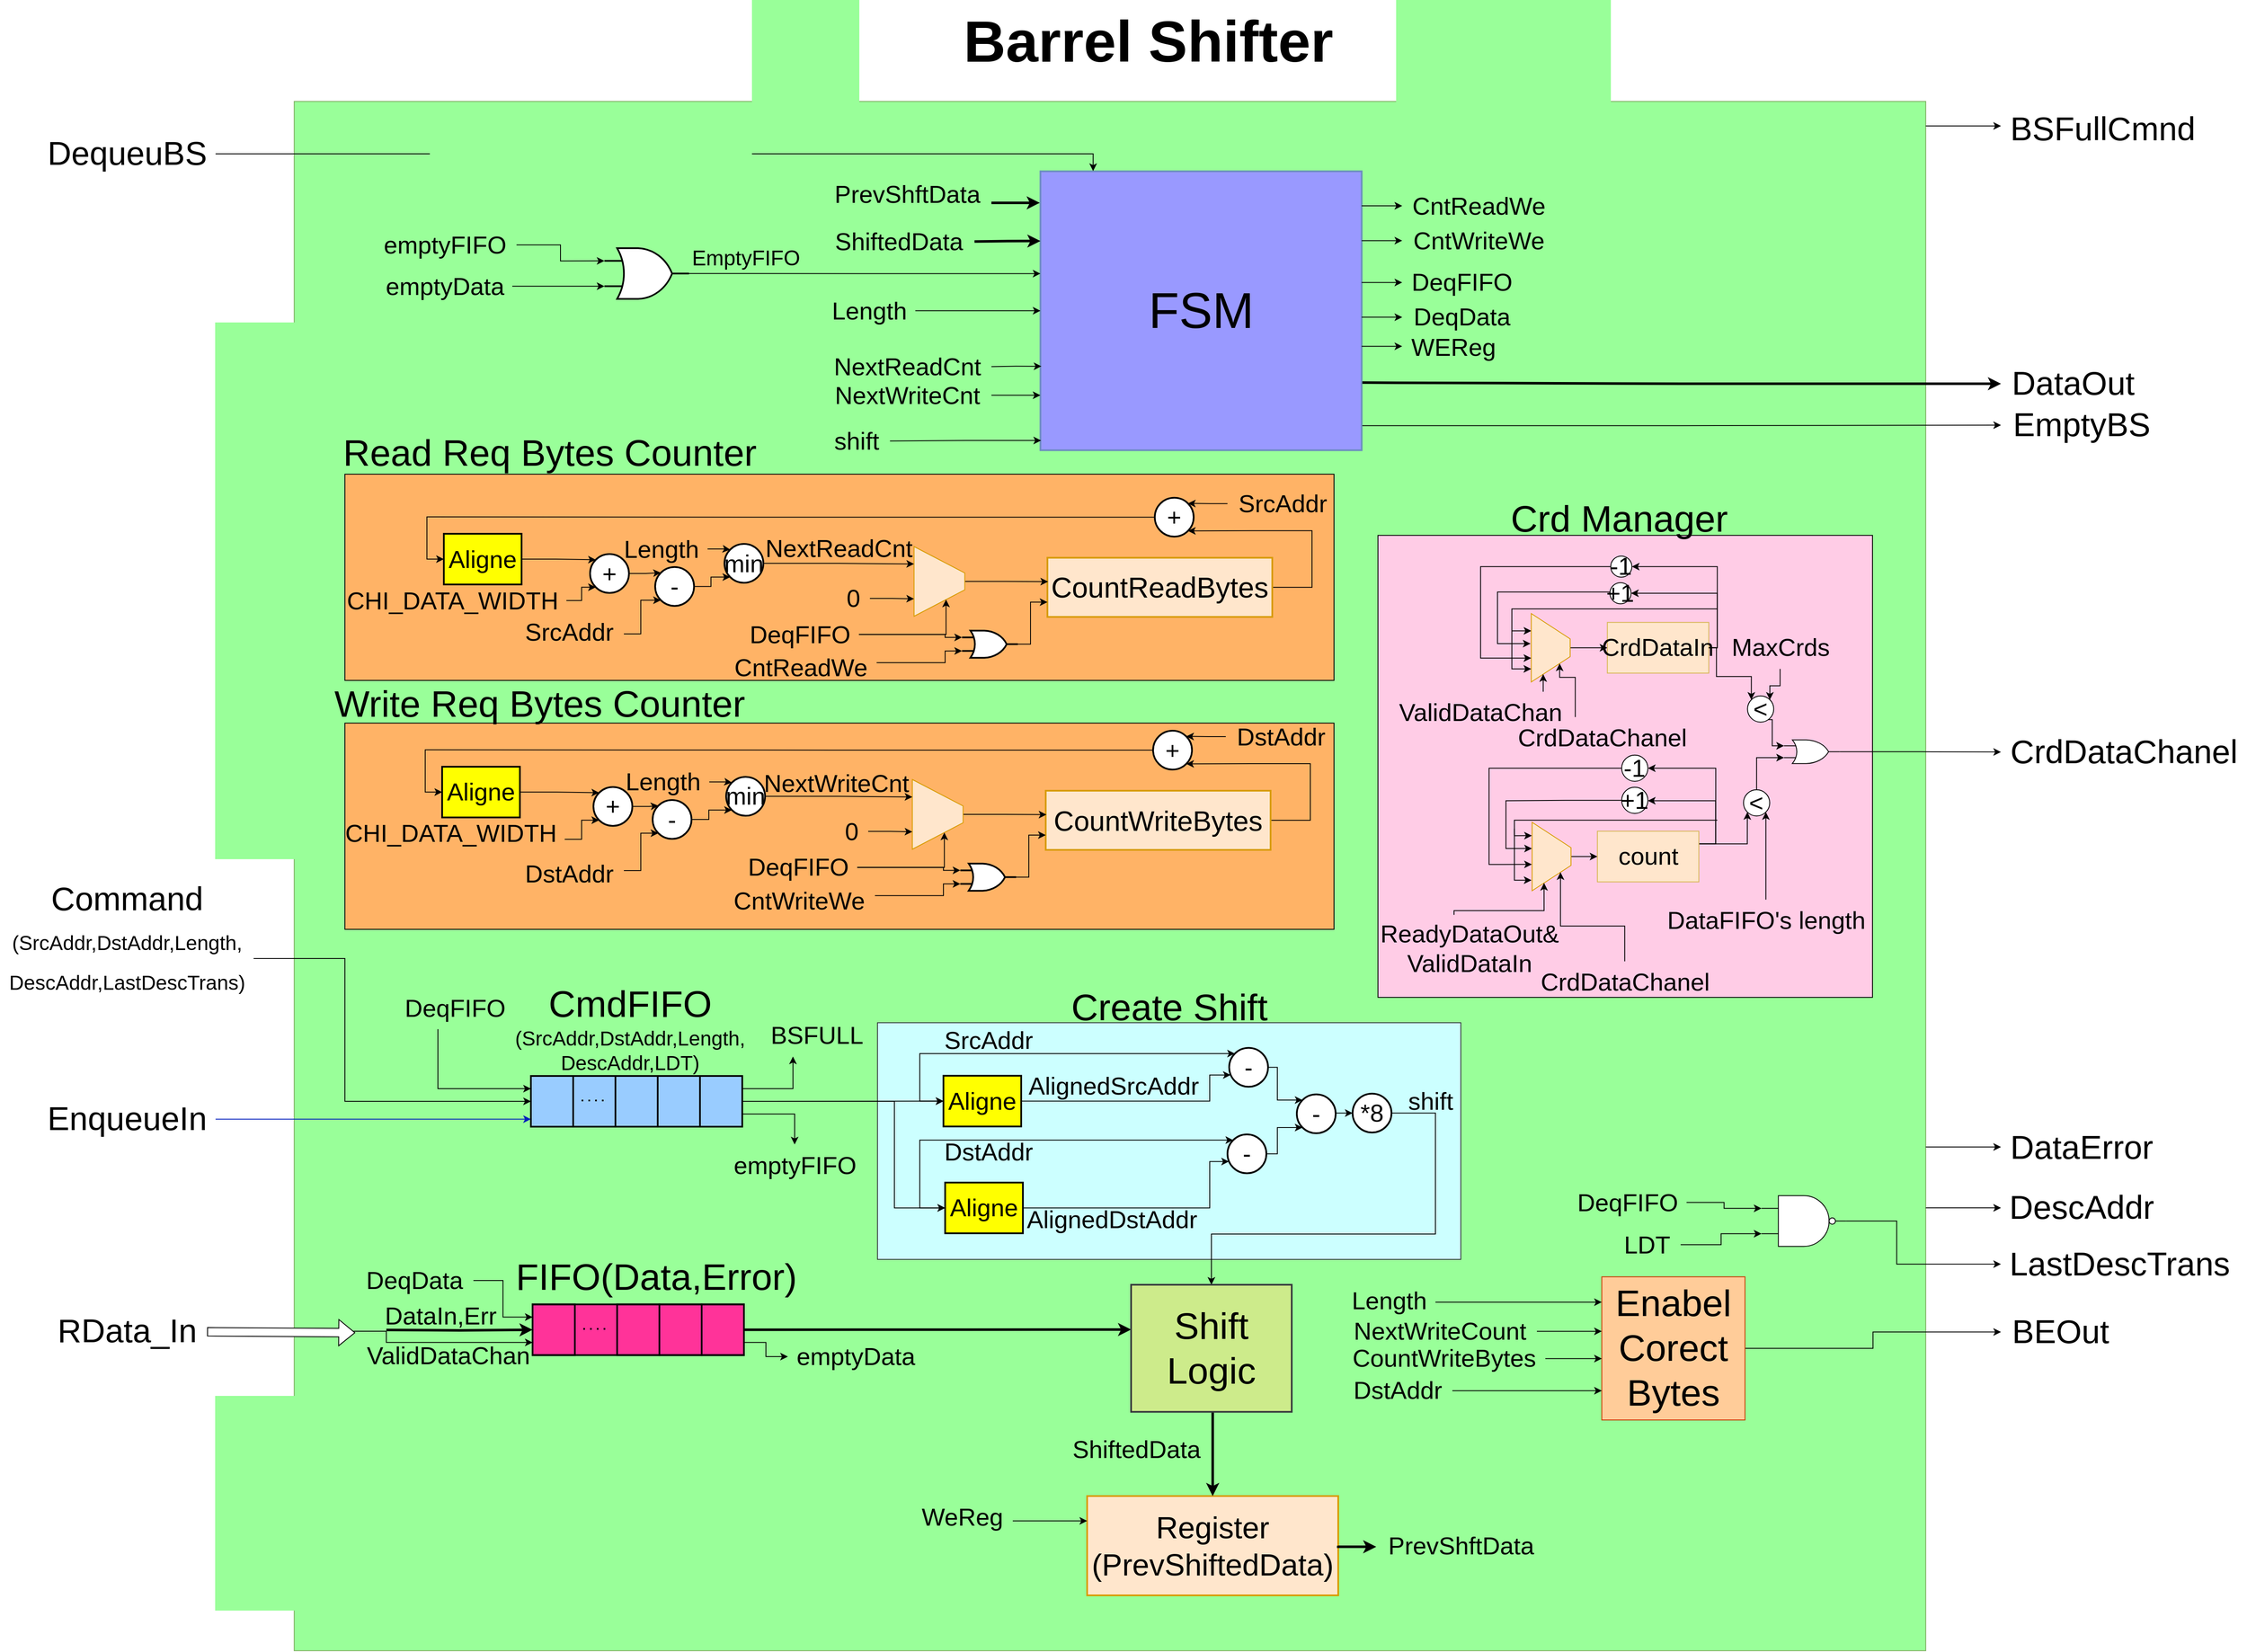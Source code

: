 <mxfile version="20.6.2" type="device" pages="6"><diagram id="yL5pJVqLe35tkb_d3WS5" name="Σελίδα-1"><mxGraphModel dx="5064" dy="2429" grid="1" gridSize="10" guides="1" tooltips="1" connect="1" arrows="1" fold="1" page="1" pageScale="1" pageWidth="827" pageHeight="1169" math="0" shadow="0"><root><mxCell id="0"/><mxCell id="1" parent="0"/><mxCell id="hYXjunSNodFJRhl9XOqa-31" value="" style="rounded=0;whiteSpace=wrap;html=1;fontSize=29;fillColor=#99FF99;strokeColor=#82b366;" parent="1" vertex="1"><mxGeometry x="-1380" y="-680" width="1930" height="1833" as="geometry"/></mxCell><mxCell id="DjMWtogkeNjmES8hDdok-9" value="" style="rounded=0;whiteSpace=wrap;html=1;strokeColor=#36393d;fontSize=39;fillColor=#CCFFFF;" parent="1" vertex="1"><mxGeometry x="-690" y="410" width="690" height="280" as="geometry"/></mxCell><mxCell id="DjMWtogkeNjmES8hDdok-6" value="" style="rounded=0;whiteSpace=wrap;html=1;strokeColor=#000000;fontSize=41;fillColor=#FFB366;" parent="1" vertex="1"><mxGeometry x="-1320" y="55.5" width="1170" height="244" as="geometry"/></mxCell><mxCell id="DjMWtogkeNjmES8hDdok-5" value="" style="rounded=0;whiteSpace=wrap;html=1;strokeColor=#000000;fontSize=41;fillColor=#FFB366;" parent="1" vertex="1"><mxGeometry x="-1320" y="-239" width="1170" height="244" as="geometry"/></mxCell><mxCell id="DjMWtogkeNjmES8hDdok-3" value="" style="rounded=0;whiteSpace=wrap;html=1;fontSize=29;fillColor=#FFCCE6;strokeColor=#000000;" parent="1" vertex="1"><mxGeometry x="-98" y="-166.63" width="585" height="546.63" as="geometry"/></mxCell><mxCell id="Txt5MWZacMRyf1WH_Fkh-77" style="edgeStyle=orthogonalEdgeStyle;rounded=0;orthogonalLoop=1;jettySize=auto;html=1;strokeWidth=1;entryX=0.5;entryY=0;entryDx=0;entryDy=0;exitX=1;exitY=0.5;exitDx=0;exitDy=0;fontSize=29;" parent="1" source="ybeaj1PNNLpwJ7tggO6W-86" target="DjMWtogkeNjmES8hDdok-1" edge="1"><mxGeometry relative="1" as="geometry"><mxPoint x="-48" y="440" as="sourcePoint"/><Array as="points"><mxPoint x="-30" y="517"/><mxPoint x="-30" y="660"/><mxPoint x="-295" y="660"/></Array><mxPoint x="222" y="475.625" as="targetPoint"/></mxGeometry></mxCell><mxCell id="ybeaj1PNNLpwJ7tggO6W-40" style="edgeStyle=orthogonalEdgeStyle;rounded=0;orthogonalLoop=1;jettySize=auto;html=1;strokeColor=#000000;strokeWidth=3;fontSize=29;fontColor=#000000;startArrow=classic;startFill=1;endArrow=none;endFill=0;fillColor=#FFFFFF;entryX=1;entryY=0.5;entryDx=0;entryDy=0;" parent="1" source="DjMWtogkeNjmES8hDdok-1" target="RsVjr24hEBYtKgyilElg-52" edge="1"><mxGeometry relative="1" as="geometry"><mxPoint x="-818" y="691" as="targetPoint"/><mxPoint x="2" y="691" as="sourcePoint"/><Array as="points"><mxPoint x="-440" y="773"/><mxPoint x="-440" y="773"/></Array></mxGeometry></mxCell><mxCell id="ybeaj1PNNLpwJ7tggO6W-151" style="edgeStyle=orthogonalEdgeStyle;rounded=0;orthogonalLoop=1;jettySize=auto;html=1;exitX=0;exitY=0.5;exitDx=0;exitDy=0;strokeColor=#000000;strokeWidth=1;fontSize=29;fontColor=#000000;startArrow=classic;startFill=1;endArrow=none;endFill=0;fillColor=#FFFFFF;" parent="1" source="ybeaj1PNNLpwJ7tggO6W-136" edge="1"><mxGeometry relative="1" as="geometry"><mxPoint x="-640" y="460" as="targetPoint"/><Array as="points"><mxPoint x="-640" y="503"/><mxPoint x="-640" y="460"/></Array></mxGeometry></mxCell><mxCell id="ybeaj1PNNLpwJ7tggO6W-38" value="RData_In" style="text;html=1;align=center;verticalAlign=middle;resizable=0;points=[];autosize=1;strokeColor=none;fillColor=none;fontSize=39;fontColor=#000000;" parent="1" vertex="1"><mxGeometry x="-1673" y="745" width="190" height="60" as="geometry"/></mxCell><mxCell id="ybeaj1PNNLpwJ7tggO6W-87" style="edgeStyle=orthogonalEdgeStyle;rounded=0;orthogonalLoop=1;jettySize=auto;html=1;exitX=0;exitY=0.5;exitDx=0;exitDy=0;strokeColor=#000000;strokeWidth=1;fontSize=29;fontColor=#000000;startArrow=classic;startFill=1;endArrow=none;endFill=0;fillColor=#FFFFFF;entryX=1;entryY=0.5;entryDx=0;entryDy=0;" parent="1" source="ybeaj1PNNLpwJ7tggO6W-86" target="ybeaj1PNNLpwJ7tggO6W-143" edge="1"><mxGeometry relative="1" as="geometry"><mxPoint x="-91.462" y="546.12" as="targetPoint"/></mxGeometry></mxCell><mxCell id="ybeaj1PNNLpwJ7tggO6W-86" value="&lt;font style=&quot;font-size: 29px;&quot;&gt;*8&lt;/font&gt;" style="ellipse;whiteSpace=wrap;html=1;aspect=fixed;strokeColor=#000000;strokeWidth=2;fontSize=29;fontColor=#000000;fillColor=#FFFFFF;" parent="1" vertex="1"><mxGeometry x="-128" y="493.87" width="46" height="46" as="geometry"/></mxCell><mxCell id="ybeaj1PNNLpwJ7tggO6W-104" value="&lt;font style=&quot;font-size: 36px;&quot;&gt;Register&lt;br style=&quot;&quot;&gt;(PrevShiftedData)&lt;/font&gt;" style="rounded=0;whiteSpace=wrap;html=1;strokeColor=#d79b00;strokeWidth=2;fontSize=29;fillColor=#FFE6CC;" parent="1" vertex="1"><mxGeometry x="-442" y="970" width="297" height="117.5" as="geometry"/></mxCell><mxCell id="ybeaj1PNNLpwJ7tggO6W-119" style="edgeStyle=orthogonalEdgeStyle;rounded=0;orthogonalLoop=1;jettySize=auto;html=1;strokeColor=#000000;strokeWidth=3;fontSize=29;fontColor=#000000;startArrow=classic;startFill=1;endArrow=none;endFill=0;fillColor=#FFFFFF;entryX=1;entryY=0.5;entryDx=0;entryDy=0;" parent="1" source="ybeaj1PNNLpwJ7tggO6W-228" target="ybeaj1PNNLpwJ7tggO6W-104" edge="1"><mxGeometry relative="1" as="geometry"><mxPoint x="-165" y="1057.5" as="targetPoint"/><mxPoint x="-25" y="1030" as="sourcePoint"/><Array as="points"><mxPoint x="-145" y="1030"/></Array></mxGeometry></mxCell><mxCell id="ybeaj1PNNLpwJ7tggO6W-123" style="edgeStyle=orthogonalEdgeStyle;rounded=0;orthogonalLoop=1;jettySize=auto;html=1;strokeColor=#000000;strokeWidth=3;fontSize=29;fontColor=#000000;startArrow=classic;startFill=1;endArrow=none;endFill=0;fillColor=#FFFFFF;" parent="1" source="ybeaj1PNNLpwJ7tggO6W-104" target="DjMWtogkeNjmES8hDdok-1" edge="1"><mxGeometry relative="1" as="geometry"><mxPoint x="210" y="609" as="targetPoint"/><mxPoint x="670.05" y="608.78" as="sourcePoint"/><Array as="points"><mxPoint x="-293" y="770"/><mxPoint x="-293" y="770"/></Array></mxGeometry></mxCell><mxCell id="ybeaj1PNNLpwJ7tggO6W-118" style="edgeStyle=orthogonalEdgeStyle;rounded=0;orthogonalLoop=1;jettySize=auto;html=1;exitX=0;exitY=0.25;exitDx=0;exitDy=0;strokeColor=#000000;strokeWidth=1;fontSize=29;fontColor=#000000;startArrow=classic;startFill=1;endArrow=none;endFill=0;fillColor=#FFFFFF;" parent="1" source="ybeaj1PNNLpwJ7tggO6W-104" target="ybeaj1PNNLpwJ7tggO6W-220" edge="1"><mxGeometry relative="1" as="geometry"><mxPoint x="-415" y="1042.5" as="sourcePoint"/><mxPoint x="-645" y="1042.833" as="targetPoint"/><Array as="points"><mxPoint x="-535" y="999"/><mxPoint x="-535" y="999"/></Array></mxGeometry></mxCell><mxCell id="ybeaj1PNNLpwJ7tggO6W-135" style="edgeStyle=orthogonalEdgeStyle;rounded=0;orthogonalLoop=1;jettySize=auto;html=1;exitX=0.038;exitY=0.698;exitDx=0;exitDy=0;strokeColor=#000000;strokeWidth=1;fontSize=29;fontColor=#000000;startArrow=classic;startFill=1;endArrow=none;endFill=0;fillColor=#FFFFFF;entryX=1;entryY=0.5;entryDx=0;entryDy=0;exitPerimeter=0;" parent="1" source="ybeaj1PNNLpwJ7tggO6W-138" target="ybeaj1PNNLpwJ7tggO6W-136" edge="1"><mxGeometry relative="1" as="geometry"><Array as="points"><mxPoint x="-297" y="472.12"/><mxPoint x="-297" y="503.12"/></Array></mxGeometry></mxCell><mxCell id="ybeaj1PNNLpwJ7tggO6W-136" value="&lt;font style=&quot;font-size: 29px;&quot;&gt;Aligne&lt;/font&gt;" style="rounded=0;whiteSpace=wrap;html=1;strokeColor=#000000;strokeWidth=2;fontSize=29;fontColor=#000000;fillColor=#FFFF00;" parent="1" vertex="1"><mxGeometry x="-612" y="472.75" width="92" height="60" as="geometry"/></mxCell><mxCell id="ybeaj1PNNLpwJ7tggO6W-137" style="edgeStyle=orthogonalEdgeStyle;rounded=0;orthogonalLoop=1;jettySize=auto;html=1;exitX=0;exitY=0;exitDx=0;exitDy=0;entryX=1;entryY=0.5;entryDx=0;entryDy=0;strokeColor=#000000;strokeWidth=1;fontSize=29;fontColor=#000000;startArrow=classic;startFill=1;endArrow=none;endFill=0;fillColor=#FFFFFF;" parent="1" source="ybeaj1PNNLpwJ7tggO6W-143" target="ybeaj1PNNLpwJ7tggO6W-138" edge="1"><mxGeometry relative="1" as="geometry"><mxPoint x="-320.263" y="548.857" as="sourcePoint"/><Array as="points"><mxPoint x="-217" y="501.37"/><mxPoint x="-217" y="462.37"/></Array></mxGeometry></mxCell><mxCell id="ybeaj1PNNLpwJ7tggO6W-138" value="&lt;font style=&quot;font-size: 29px;&quot;&gt;-&lt;/font&gt;" style="ellipse;whiteSpace=wrap;html=1;aspect=fixed;strokeColor=#000000;strokeWidth=2;fontSize=29;fontColor=#000000;fillColor=#FFFFFF;" parent="1" vertex="1"><mxGeometry x="-274" y="439.75" width="46" height="46" as="geometry"/></mxCell><mxCell id="ybeaj1PNNLpwJ7tggO6W-139" style="edgeStyle=orthogonalEdgeStyle;rounded=0;orthogonalLoop=1;jettySize=auto;html=1;exitX=0.038;exitY=0.698;exitDx=0;exitDy=0;strokeColor=#000000;strokeWidth=1;fontSize=29;fontColor=#000000;startArrow=classic;startFill=1;endArrow=none;endFill=0;fillColor=#FFFFFF;entryX=1;entryY=0.5;entryDx=0;entryDy=0;exitPerimeter=0;" parent="1" source="ybeaj1PNNLpwJ7tggO6W-142" target="ybeaj1PNNLpwJ7tggO6W-140" edge="1"><mxGeometry relative="1" as="geometry"><Array as="points"><mxPoint x="-297" y="574.12"/><mxPoint x="-297" y="629.12"/></Array></mxGeometry></mxCell><mxCell id="ybeaj1PNNLpwJ7tggO6W-140" value="&lt;span style=&quot;font-size: 29px;&quot;&gt;Aligne&lt;/span&gt;" style="rounded=0;whiteSpace=wrap;html=1;strokeColor=#000000;strokeWidth=2;fontSize=29;fontColor=#000000;fillColor=#FFFF00;" parent="1" vertex="1"><mxGeometry x="-610" y="599.12" width="92" height="60" as="geometry"/></mxCell><mxCell id="ybeaj1PNNLpwJ7tggO6W-141" style="edgeStyle=orthogonalEdgeStyle;rounded=0;orthogonalLoop=1;jettySize=auto;html=1;exitX=0;exitY=1;exitDx=0;exitDy=0;entryX=1;entryY=0.5;entryDx=0;entryDy=0;strokeColor=#000000;strokeWidth=1;fontSize=29;fontColor=#000000;startArrow=classic;startFill=1;endArrow=none;endFill=0;fillColor=#0050ef;" parent="1" source="ybeaj1PNNLpwJ7tggO6W-143" target="ybeaj1PNNLpwJ7tggO6W-142" edge="1"><mxGeometry relative="1" as="geometry"><mxPoint x="-322.354" y="579.38" as="sourcePoint"/><Array as="points"><mxPoint x="-217" y="534.12"/><mxPoint x="-217" y="565.12"/></Array></mxGeometry></mxCell><mxCell id="ybeaj1PNNLpwJ7tggO6W-142" value="&lt;font style=&quot;font-size: 29px;&quot;&gt;-&lt;/font&gt;" style="ellipse;whiteSpace=wrap;html=1;aspect=fixed;strokeColor=#000000;strokeWidth=2;fontSize=29;fontColor=#000000;fillColor=#FFFFFF;" parent="1" vertex="1"><mxGeometry x="-276" y="542.12" width="46" height="46" as="geometry"/></mxCell><mxCell id="ybeaj1PNNLpwJ7tggO6W-143" value="&lt;font style=&quot;font-size: 29px;&quot;&gt;-&lt;/font&gt;" style="ellipse;whiteSpace=wrap;html=1;aspect=fixed;strokeColor=#000000;strokeWidth=2;fontSize=29;fontColor=#000000;fillColor=#FFFFFF;" parent="1" vertex="1"><mxGeometry x="-194" y="494.75" width="46" height="46" as="geometry"/></mxCell><mxCell id="ybeaj1PNNLpwJ7tggO6W-152" style="edgeStyle=orthogonalEdgeStyle;rounded=0;orthogonalLoop=1;jettySize=auto;html=1;strokeColor=#000000;strokeWidth=1;fontSize=29;fontColor=#000000;startArrow=classic;startFill=1;endArrow=none;endFill=0;fillColor=#FFFFFF;" parent="1" source="ybeaj1PNNLpwJ7tggO6W-140" edge="1"><mxGeometry relative="1" as="geometry"><mxPoint x="-640" y="590" as="targetPoint"/><Array as="points"><mxPoint x="-640" y="629"/><mxPoint x="-640" y="588"/></Array></mxGeometry></mxCell><mxCell id="ybeaj1PNNLpwJ7tggO6W-220" value="&lt;font style=&quot;font-size: 29px;&quot;&gt;WeReg&lt;/font&gt;" style="text;html=1;align=center;verticalAlign=middle;resizable=0;points=[];autosize=1;strokeColor=none;fillColor=none;fontSize=29;fontColor=#000000;" parent="1" vertex="1"><mxGeometry x="-650" y="970" width="120" height="50" as="geometry"/></mxCell><mxCell id="ybeaj1PNNLpwJ7tggO6W-225" value="&lt;font style=&quot;font-size: 59px;&quot;&gt;FSM&lt;/font&gt;" style="rounded=0;whiteSpace=wrap;html=1;strokeColor=#6c8ebf;strokeWidth=2;fontSize=29;fillColor=#9999FF;" parent="1" vertex="1"><mxGeometry x="-497.25" y="-597.32" width="380" height="330" as="geometry"/></mxCell><mxCell id="ybeaj1PNNLpwJ7tggO6W-228" value="&lt;font style=&quot;font-size: 29px;&quot;&gt;PrevShftData&lt;/font&gt;" style="text;html=1;align=center;verticalAlign=middle;resizable=0;points=[];autosize=1;strokeColor=none;fillColor=none;fontSize=29;fontColor=#000000;" parent="1" vertex="1"><mxGeometry x="-100" y="1003.75" width="200" height="50" as="geometry"/></mxCell><mxCell id="ybeaj1PNNLpwJ7tggO6W-229" value="ShiftedData" style="text;html=1;align=center;verticalAlign=middle;resizable=0;points=[];autosize=1;strokeColor=none;fillColor=none;fontSize=29;fontColor=#000000;" parent="1" vertex="1"><mxGeometry x="-474.0" y="890" width="180" height="50" as="geometry"/></mxCell><mxCell id="ybeaj1PNNLpwJ7tggO6W-231" style="edgeStyle=orthogonalEdgeStyle;rounded=0;orthogonalLoop=1;jettySize=auto;html=1;strokeColor=#000000;strokeWidth=3;fontSize=29;fontColor=#000000;startArrow=classic;startFill=1;endArrow=none;endFill=0;fillColor=#FFFFFF;exitX=-0.002;exitY=0.113;exitDx=0;exitDy=0;exitPerimeter=0;" parent="1" source="ybeaj1PNNLpwJ7tggO6W-225" target="ybeaj1PNNLpwJ7tggO6W-230" edge="1"><mxGeometry relative="1" as="geometry"><mxPoint x="-497.25" y="-548.94" as="sourcePoint"/><Array as="points"><mxPoint x="-554.25" y="-560.32"/><mxPoint x="-554.25" y="-560.32"/></Array></mxGeometry></mxCell><mxCell id="ybeaj1PNNLpwJ7tggO6W-230" value="&lt;font style=&quot;font-size: 29px;&quot;&gt;PrevShftData&lt;/font&gt;" style="text;html=1;align=center;verticalAlign=middle;resizable=0;points=[];autosize=1;strokeColor=none;fillColor=none;fontSize=29;fontColor=#000000;" parent="1" vertex="1"><mxGeometry x="-755.25" y="-595.32" width="200" height="50" as="geometry"/></mxCell><mxCell id="ybeaj1PNNLpwJ7tggO6W-233" style="edgeStyle=orthogonalEdgeStyle;rounded=0;orthogonalLoop=1;jettySize=auto;html=1;strokeColor=#000000;strokeWidth=3;fontSize=29;fontColor=#000000;startArrow=classic;startFill=1;endArrow=none;endFill=0;fillColor=#FFFFFF;exitX=0;exitY=0.25;exitDx=0;exitDy=0;" parent="1" source="ybeaj1PNNLpwJ7tggO6W-225" target="ybeaj1PNNLpwJ7tggO6W-232" edge="1"><mxGeometry relative="1" as="geometry"/></mxCell><mxCell id="ybeaj1PNNLpwJ7tggO6W-232" value="ShiftedData" style="text;html=1;align=center;verticalAlign=middle;resizable=0;points=[];autosize=1;strokeColor=none;fillColor=none;fontSize=29;fontColor=#000000;" parent="1" vertex="1"><mxGeometry x="-755.25" y="-539.32" width="180" height="50" as="geometry"/></mxCell><mxCell id="ybeaj1PNNLpwJ7tggO6W-235" style="edgeStyle=orthogonalEdgeStyle;rounded=0;orthogonalLoop=1;jettySize=auto;html=1;strokeColor=#000000;strokeWidth=1;fontSize=29;fontColor=#000000;startArrow=classic;startFill=1;endArrow=none;endFill=0;fillColor=#FFFFFF;" parent="1" source="ybeaj1PNNLpwJ7tggO6W-225" target="HBweFHseOzJzuZsEiQ1F-74" edge="1"><mxGeometry relative="1" as="geometry"><mxPoint x="-494.25" y="-306.32" as="sourcePoint"/><Array as="points"/><mxPoint x="-1464.25" y="-306.32" as="targetPoint"/></mxGeometry></mxCell><mxCell id="ybeaj1PNNLpwJ7tggO6W-236" style="edgeStyle=orthogonalEdgeStyle;rounded=0;orthogonalLoop=1;jettySize=auto;html=1;strokeColor=#000000;strokeWidth=1;fontSize=29;fontColor=#000000;startArrow=classic;startFill=1;endArrow=none;endFill=0;fillColor=#FFFFFF;exitX=0;exitY=0;exitDx=0;exitDy=0;" parent="1" source="ybeaj1PNNLpwJ7tggO6W-142" edge="1"><mxGeometry relative="1" as="geometry"><Array as="points"><mxPoint x="-640" y="549"/></Array><mxPoint x="-640" y="590" as="targetPoint"/></mxGeometry></mxCell><mxCell id="ybeaj1PNNLpwJ7tggO6W-237" style="edgeStyle=orthogonalEdgeStyle;rounded=0;orthogonalLoop=1;jettySize=auto;html=1;strokeColor=#000000;strokeWidth=1;fontSize=29;fontColor=#000000;startArrow=classic;startFill=1;endArrow=none;endFill=0;fillColor=#FFFFFF;exitX=0;exitY=0;exitDx=0;exitDy=0;" parent="1" source="ybeaj1PNNLpwJ7tggO6W-138" edge="1"><mxGeometry relative="1" as="geometry"><Array as="points"><mxPoint x="-640" y="447"/><mxPoint x="-640" y="460"/></Array><mxPoint x="-640" y="460" as="targetPoint"/></mxGeometry></mxCell><mxCell id="ybeaj1PNNLpwJ7tggO6W-238" value="SrcAddr" style="text;html=1;align=center;verticalAlign=middle;resizable=0;points=[];autosize=1;strokeColor=none;fillColor=none;fontSize=29;fontColor=#000000;" parent="1" vertex="1"><mxGeometry x="-624" y="406" width="130" height="50" as="geometry"/></mxCell><mxCell id="ybeaj1PNNLpwJ7tggO6W-239" value="DstAddr" style="text;html=1;align=center;verticalAlign=middle;resizable=0;points=[];autosize=1;strokeColor=none;fillColor=none;fontSize=29;fontColor=#000000;" parent="1" vertex="1"><mxGeometry x="-624" y="538.12" width="130" height="50" as="geometry"/></mxCell><mxCell id="ybeaj1PNNLpwJ7tggO6W-240" value="AlignedDstAddr" style="text;html=1;align=center;verticalAlign=middle;resizable=0;points=[];autosize=1;strokeColor=none;fillColor=none;fontSize=29;fontColor=#000000;" parent="1" vertex="1"><mxGeometry x="-523" y="618.12" width="220" height="50" as="geometry"/></mxCell><mxCell id="ybeaj1PNNLpwJ7tggO6W-241" value="AlignedSrcAddr" style="text;html=1;align=center;verticalAlign=middle;resizable=0;points=[];autosize=1;strokeColor=none;fillColor=none;fontSize=29;fontColor=#000000;" parent="1" vertex="1"><mxGeometry x="-521" y="460" width="220" height="50" as="geometry"/></mxCell><mxCell id="ybeaj1PNNLpwJ7tggO6W-243" style="edgeStyle=orthogonalEdgeStyle;rounded=0;orthogonalLoop=1;jettySize=auto;html=1;strokeColor=#000000;strokeWidth=1;fontSize=29;fontColor=#000000;startArrow=classic;startFill=1;endArrow=none;endFill=0;fillColor=#FFFFFF;exitX=0.003;exitY=0.699;exitDx=0;exitDy=0;exitPerimeter=0;" parent="1" source="ybeaj1PNNLpwJ7tggO6W-225" target="HBweFHseOzJzuZsEiQ1F-78" edge="1"><mxGeometry relative="1" as="geometry"><mxPoint x="-624.25" y="-425.32" as="targetPoint"/></mxGeometry></mxCell><mxCell id="ybeaj1PNNLpwJ7tggO6W-249" style="edgeStyle=orthogonalEdgeStyle;rounded=0;orthogonalLoop=1;jettySize=auto;html=1;strokeColor=#000000;strokeWidth=1;fontSize=29;fontColor=#000000;startArrow=classic;startFill=1;endArrow=none;endFill=0;fillColor=#FFFFFF;exitX=0;exitY=0.803;exitDx=0;exitDy=0;exitPerimeter=0;" parent="1" source="ybeaj1PNNLpwJ7tggO6W-225" target="HBweFHseOzJzuZsEiQ1F-80" edge="1"><mxGeometry relative="1" as="geometry"><mxPoint x="-504.25" y="-325.32" as="sourcePoint"/><mxPoint x="-624.25" y="-332.33" as="targetPoint"/></mxGeometry></mxCell><mxCell id="ybeaj1PNNLpwJ7tggO6W-250" value="" style="endArrow=classic;html=1;rounded=0;strokeColor=#000000;strokeWidth=1;fontSize=29;fontColor=#000000;fillColor=#FFFFFF;exitX=1;exitY=0.5;exitDx=0;exitDy=0;exitPerimeter=0;edgeStyle=orthogonalEdgeStyle;" parent="1" source="MvgcwOniofl4Ck32f0OX-1" target="ybeaj1PNNLpwJ7tggO6W-225" edge="1"><mxGeometry width="50" height="50" relative="1" as="geometry"><mxPoint x="-641.25" y="-474.948" as="sourcePoint"/><mxPoint x="-694.25" y="-475.07" as="targetPoint"/><Array as="points"><mxPoint x="-590" y="-476"/><mxPoint x="-590" y="-476"/></Array></mxGeometry></mxCell><mxCell id="ybeaj1PNNLpwJ7tggO6W-267" style="edgeStyle=orthogonalEdgeStyle;rounded=0;orthogonalLoop=1;jettySize=auto;html=1;strokeColor=#000000;strokeWidth=1;fontSize=29;fontColor=#000000;startArrow=classic;startFill=1;endArrow=none;endFill=0;fillColor=#FFFFFF;" parent="1" source="ybeaj1PNNLpwJ7tggO6W-266" target="ybeaj1PNNLpwJ7tggO6W-225" edge="1"><mxGeometry relative="1" as="geometry"><mxPoint x="-117.25" y="-366.82" as="targetPoint"/><Array as="points"><mxPoint x="-104.25" y="-465.32"/><mxPoint x="-104.25" y="-465.32"/></Array></mxGeometry></mxCell><mxCell id="ybeaj1PNNLpwJ7tggO6W-266" value="DeqFIFO" style="text;html=1;align=center;verticalAlign=middle;resizable=0;points=[];autosize=1;strokeColor=none;fillColor=none;fontSize=29;fontColor=#000000;" parent="1" vertex="1"><mxGeometry x="-69.31" y="-490.82" width="140" height="50" as="geometry"/></mxCell><mxCell id="ybeaj1PNNLpwJ7tggO6W-269" style="edgeStyle=orthogonalEdgeStyle;rounded=0;orthogonalLoop=1;jettySize=auto;html=1;strokeColor=#000000;strokeWidth=1;fontSize=29;fontColor=#000000;startArrow=classic;startFill=1;endArrow=none;endFill=0;fillColor=#FFFFFF;" parent="1" source="ybeaj1PNNLpwJ7tggO6W-268" target="ybeaj1PNNLpwJ7tggO6W-225" edge="1"><mxGeometry relative="1" as="geometry"><mxPoint x="-117.25" y="-423.89" as="targetPoint"/><Array as="points"><mxPoint x="-104.25" y="-424.32"/><mxPoint x="-104.25" y="-424.32"/></Array></mxGeometry></mxCell><mxCell id="ybeaj1PNNLpwJ7tggO6W-268" value="DeqData" style="text;html=1;align=center;verticalAlign=middle;resizable=0;points=[];autosize=1;strokeColor=none;fillColor=none;fontSize=29;fontColor=#000000;" parent="1" vertex="1"><mxGeometry x="-69.31" y="-449.69" width="140" height="50" as="geometry"/></mxCell><mxCell id="ybeaj1PNNLpwJ7tggO6W-272" style="edgeStyle=orthogonalEdgeStyle;rounded=0;orthogonalLoop=1;jettySize=auto;html=1;strokeColor=#000000;strokeWidth=1;fontSize=29;fontColor=#000000;startArrow=classic;startFill=1;endArrow=none;endFill=0;fillColor=#FFFFFF;" parent="1" source="ybeaj1PNNLpwJ7tggO6W-271" target="ybeaj1PNNLpwJ7tggO6W-225" edge="1"><mxGeometry relative="1" as="geometry"><mxPoint x="-117.63" y="-389.26" as="targetPoint"/><Array as="points"><mxPoint x="-104.25" y="-390.32"/><mxPoint x="-104.25" y="-390.32"/></Array></mxGeometry></mxCell><mxCell id="ybeaj1PNNLpwJ7tggO6W-271" value="WEReg" style="text;html=1;align=center;verticalAlign=middle;resizable=0;points=[];autosize=1;strokeColor=none;fillColor=none;fontSize=29;fontColor=#000000;" parent="1" vertex="1"><mxGeometry x="-69.31" y="-414.32" width="120" height="50" as="geometry"/></mxCell><mxCell id="ybeaj1PNNLpwJ7tggO6W-275" style="edgeStyle=orthogonalEdgeStyle;rounded=0;orthogonalLoop=1;jettySize=auto;html=1;strokeColor=#000000;strokeWidth=3;fontSize=29;fontColor=#000000;startArrow=classic;startFill=1;endArrow=none;endFill=0;fillColor=#FFFFFF;entryX=1.002;entryY=0.8;entryDx=0;entryDy=0;entryPerimeter=0;" parent="1" source="ybeaj1PNNLpwJ7tggO6W-274" edge="1"><mxGeometry relative="1" as="geometry"><mxPoint x="-116.49" y="-347.32" as="targetPoint"/><mxPoint x="-42.25" y="-348.32" as="sourcePoint"/><Array as="points"/></mxGeometry></mxCell><mxCell id="ybeaj1PNNLpwJ7tggO6W-274" value="DataOut" style="text;html=1;align=center;verticalAlign=middle;resizable=0;points=[];autosize=1;strokeColor=none;fillColor=none;fontSize=39;fontColor=#000000;" parent="1" vertex="1"><mxGeometry x="639" y="-376" width="170" height="60" as="geometry"/></mxCell><mxCell id="CNJ-hyATLLnQOeg37xY--1" value="&lt;font style=&quot;font-size: 29px;&quot;&gt;shift&lt;/font&gt;" style="text;html=1;align=center;verticalAlign=middle;resizable=0;points=[];autosize=1;strokeColor=none;fillColor=none;fontSize=29;fontColor=#000000;" parent="1" vertex="1"><mxGeometry x="-76" y="477.75" width="80" height="50" as="geometry"/></mxCell><mxCell id="CNJ-hyATLLnQOeg37xY--3" style="edgeStyle=orthogonalEdgeStyle;rounded=0;orthogonalLoop=1;jettySize=auto;html=1;strokeColor=#000000;strokeWidth=1;fontSize=29;fontColor=#000000;startArrow=classic;startFill=1;endArrow=none;endFill=0;fillColor=#FFFFFF;exitX=0.002;exitY=0.965;exitDx=0;exitDy=0;exitPerimeter=0;" parent="1" source="ybeaj1PNNLpwJ7tggO6W-225" target="CNJ-hyATLLnQOeg37xY--2" edge="1"><mxGeometry relative="1" as="geometry"/></mxCell><mxCell id="CNJ-hyATLLnQOeg37xY--2" value="&lt;font style=&quot;font-size: 29px;&quot;&gt;shift&lt;/font&gt;" style="text;html=1;align=center;verticalAlign=middle;resizable=0;points=[];autosize=1;strokeColor=none;fillColor=none;fontSize=29;fontColor=#000000;" parent="1" vertex="1"><mxGeometry x="-755.25" y="-303.32" width="80" height="50" as="geometry"/></mxCell><mxCell id="RsVjr24hEBYtKgyilElg-1" value="EnqueueIn" style="text;html=1;align=center;verticalAlign=middle;resizable=0;points=[];autosize=1;strokeColor=none;fillColor=none;fontSize=39;fontColor=#000000;" parent="1" vertex="1"><mxGeometry x="-1683" y="494.12" width="210" height="60" as="geometry"/></mxCell><mxCell id="RsVjr24hEBYtKgyilElg-6" style="edgeStyle=orthogonalEdgeStyle;rounded=0;orthogonalLoop=1;jettySize=auto;html=1;entryX=0;entryY=0.25;entryDx=0;entryDy=0;fontSize=29;strokeWidth=1;entryPerimeter=0;exitX=0.5;exitY=1;exitDx=0;exitDy=0;" parent="1" source="RsVjr24hEBYtKgyilElg-34" target="RsVjr24hEBYtKgyilElg-27" edge="1"><mxGeometry relative="1" as="geometry"><mxPoint x="365.0" y="42.37" as="targetPoint"/><Array as="points"><mxPoint x="368.41" y="51.37"/><mxPoint x="368.41" y="82.37"/></Array></mxGeometry></mxCell><mxCell id="RsVjr24hEBYtKgyilElg-7" style="edgeStyle=orthogonalEdgeStyle;rounded=0;orthogonalLoop=1;jettySize=auto;html=1;exitX=1;exitY=0.5;exitDx=0;exitDy=0;entryX=0;entryY=0;entryDx=0;entryDy=0;fontSize=29;" parent="1" source="RsVjr24hEBYtKgyilElg-8" target="RsVjr24hEBYtKgyilElg-34" edge="1"><mxGeometry relative="1" as="geometry"><Array as="points"><mxPoint x="302.41" y="-33.63"/><mxPoint x="302.41" y="0.37"/><mxPoint x="343.41" y="0.37"/></Array></mxGeometry></mxCell><mxCell id="RsVjr24hEBYtKgyilElg-8" value="&lt;font style=&quot;font-size: 29px;&quot;&gt;CrdDataIn&lt;/font&gt;" style="whiteSpace=wrap;html=1;fontSize=29;fillColor=#FFE6CC;strokeColor=#d6b656;" parent="1" vertex="1"><mxGeometry x="173.35" y="-63.63" width="120" height="60" as="geometry"/></mxCell><mxCell id="RsVjr24hEBYtKgyilElg-9" style="edgeStyle=orthogonalEdgeStyle;rounded=0;orthogonalLoop=1;jettySize=auto;html=1;exitX=0.5;exitY=0;exitDx=0;exitDy=0;entryX=0;entryY=0.5;entryDx=0;entryDy=0;fontSize=29;strokeWidth=1;" parent="1" source="RsVjr24hEBYtKgyilElg-11" target="RsVjr24hEBYtKgyilElg-8" edge="1"><mxGeometry relative="1" as="geometry"/></mxCell><mxCell id="RsVjr24hEBYtKgyilElg-10" style="edgeStyle=orthogonalEdgeStyle;rounded=0;orthogonalLoop=1;jettySize=auto;html=1;exitX=0.25;exitY=1;exitDx=0;exitDy=0;fontSize=29;entryX=0.25;entryY=1;entryDx=0;entryDy=0;" parent="1" target="RsVjr24hEBYtKgyilElg-11" edge="1"><mxGeometry relative="1" as="geometry"><mxPoint x="60.41" y="-53.63" as="sourcePoint"/></mxGeometry></mxCell><mxCell id="RsVjr24hEBYtKgyilElg-11" value="" style="shape=trapezoid;perimeter=trapezoidPerimeter;whiteSpace=wrap;html=1;fixedSize=1;fontSize=29;direction=south;size=30;fillColor=#ffe6cc;strokeColor=#d79b00;" parent="1" vertex="1"><mxGeometry x="83.35" y="-74.13" width="46" height="81" as="geometry"/></mxCell><mxCell id="RsVjr24hEBYtKgyilElg-12" style="edgeStyle=orthogonalEdgeStyle;rounded=0;orthogonalLoop=1;jettySize=auto;html=1;entryX=1;entryY=0.5;entryDx=0;entryDy=0;fontSize=29;strokeWidth=1;exitX=1;exitY=0.5;exitDx=0;exitDy=0;" parent="1" source="RsVjr24hEBYtKgyilElg-8" target="RsVjr24hEBYtKgyilElg-15" edge="1"><mxGeometry relative="1" as="geometry"><mxPoint x="293.35" y="-32.63" as="sourcePoint"/><Array as="points"><mxPoint x="303.41" y="-33.63"/><mxPoint x="303.41" y="-129.63"/></Array></mxGeometry></mxCell><mxCell id="RsVjr24hEBYtKgyilElg-13" style="edgeStyle=orthogonalEdgeStyle;rounded=0;orthogonalLoop=1;jettySize=auto;html=1;exitX=1;exitY=0.5;exitDx=0;exitDy=0;entryX=1;entryY=0.5;entryDx=0;entryDy=0;fontSize=29;strokeWidth=1;" parent="1" source="RsVjr24hEBYtKgyilElg-8" target="RsVjr24hEBYtKgyilElg-17" edge="1"><mxGeometry relative="1" as="geometry"><mxPoint x="327.35" y="-32.13" as="sourcePoint"/><Array as="points"><mxPoint x="303.41" y="-33.63"/><mxPoint x="303.41" y="-97.63"/></Array></mxGeometry></mxCell><mxCell id="RsVjr24hEBYtKgyilElg-14" style="edgeStyle=orthogonalEdgeStyle;rounded=0;orthogonalLoop=1;jettySize=auto;html=1;exitX=0;exitY=0.5;exitDx=0;exitDy=0;entryX=0.651;entryY=1;entryDx=0;entryDy=0;entryPerimeter=0;fontSize=29;strokeWidth=1;" parent="1" source="RsVjr24hEBYtKgyilElg-15" target="RsVjr24hEBYtKgyilElg-11" edge="1"><mxGeometry relative="1" as="geometry"><Array as="points"><mxPoint x="23.41" y="-129.63"/><mxPoint x="23.41" y="-21.63"/></Array></mxGeometry></mxCell><mxCell id="RsVjr24hEBYtKgyilElg-15" value="-1" style="ellipse;whiteSpace=wrap;html=1;aspect=fixed;fontSize=29;" parent="1" vertex="1"><mxGeometry x="177.35" y="-142.13" width="25" height="25" as="geometry"/></mxCell><mxCell id="RsVjr24hEBYtKgyilElg-16" style="edgeStyle=orthogonalEdgeStyle;rounded=0;orthogonalLoop=1;jettySize=auto;html=1;exitX=0;exitY=0.5;exitDx=0;exitDy=0;fontSize=29;strokeWidth=1;entryX=0.44;entryY=1.019;entryDx=0;entryDy=0;entryPerimeter=0;" parent="1" source="RsVjr24hEBYtKgyilElg-17" target="RsVjr24hEBYtKgyilElg-11" edge="1"><mxGeometry relative="1" as="geometry"><mxPoint x="81.35" y="-33.63" as="targetPoint"/><Array as="points"><mxPoint x="176.41" y="-99.63"/><mxPoint x="43.41" y="-99.63"/><mxPoint x="43.41" y="-38.63"/></Array></mxGeometry></mxCell><mxCell id="RsVjr24hEBYtKgyilElg-17" value="+1" style="ellipse;whiteSpace=wrap;html=1;aspect=fixed;fontSize=29;" parent="1" vertex="1"><mxGeometry x="176.41" y="-110.63" width="25" height="25" as="geometry"/></mxCell><mxCell id="RsVjr24hEBYtKgyilElg-18" value="" style="edgeStyle=orthogonalEdgeStyle;rounded=0;orthogonalLoop=1;jettySize=auto;html=1;fontSize=29;strokeWidth=1;entryX=1;entryY=0;entryDx=0;entryDy=0;" parent="1" source="RsVjr24hEBYtKgyilElg-19" target="RsVjr24hEBYtKgyilElg-11" edge="1"><mxGeometry relative="1" as="geometry"><mxPoint x="116.418" y="-14.592" as="targetPoint"/><Array as="points"><mxPoint x="135.41" y="1.37"/><mxPoint x="116.41" y="1.37"/></Array><mxPoint x="135.407" y="45.37" as="sourcePoint"/></mxGeometry></mxCell><mxCell id="RsVjr24hEBYtKgyilElg-19" value="&lt;span style=&quot;font-size: 29px;&quot;&gt;CrdDataChanel&lt;/span&gt;" style="text;html=1;align=center;verticalAlign=middle;resizable=0;points=[];autosize=1;strokeColor=none;fillColor=none;fontSize=29;" parent="1" vertex="1"><mxGeometry x="57.35" y="48.37" width="220" height="50" as="geometry"/></mxCell><mxCell id="RsVjr24hEBYtKgyilElg-20" value="" style="edgeStyle=orthogonalEdgeStyle;rounded=0;orthogonalLoop=1;jettySize=auto;html=1;fontSize=29;strokeWidth=1;entryX=1;entryY=0.75;entryDx=0;entryDy=0;" parent="1" source="RsVjr24hEBYtKgyilElg-21" target="RsVjr24hEBYtKgyilElg-11" edge="1"><mxGeometry relative="1" as="geometry"><mxPoint x="96.964" y="-1.905" as="targetPoint"/><Array as="points"><mxPoint x="65.76" y="24.37"/><mxPoint x="97.76" y="24.37"/></Array></mxGeometry></mxCell><mxCell id="RsVjr24hEBYtKgyilElg-21" value="ValidDataChan" style="text;html=1;align=center;verticalAlign=middle;resizable=0;points=[];autosize=1;strokeColor=none;fillColor=none;fontSize=29;" parent="1" vertex="1"><mxGeometry x="-86.65" y="18.37" width="220" height="50" as="geometry"/></mxCell><mxCell id="RsVjr24hEBYtKgyilElg-22" value="" style="edgeStyle=orthogonalEdgeStyle;rounded=0;orthogonalLoop=1;jettySize=auto;html=1;fontSize=29;strokeWidth=1;entryX=0.809;entryY=1.002;entryDx=0;entryDy=0;entryPerimeter=0;" parent="1" target="RsVjr24hEBYtKgyilElg-11" edge="1"><mxGeometry relative="1" as="geometry"><mxPoint x="83.354" y="-8.374" as="targetPoint"/><Array as="points"><mxPoint x="60.41" y="-79.63"/><mxPoint x="60.41" y="-8.63"/></Array><mxPoint x="303.41" y="-79.63" as="sourcePoint"/></mxGeometry></mxCell><mxCell id="RsVjr24hEBYtKgyilElg-23" style="edgeStyle=orthogonalEdgeStyle;rounded=0;orthogonalLoop=1;jettySize=auto;html=1;exitX=1;exitY=0.25;exitDx=0;exitDy=0;entryX=0;entryY=1;entryDx=0;entryDy=0;strokeWidth=1;fontSize=29;" parent="1" source="RsVjr24hEBYtKgyilElg-26" target="RsVjr24hEBYtKgyilElg-29" edge="1"><mxGeometry relative="1" as="geometry"/></mxCell><mxCell id="RsVjr24hEBYtKgyilElg-24" style="edgeStyle=orthogonalEdgeStyle;rounded=0;orthogonalLoop=1;jettySize=auto;html=1;exitX=1;exitY=0.25;exitDx=0;exitDy=0;entryX=1;entryY=0.5;entryDx=0;entryDy=0;strokeWidth=1;fontSize=29;" parent="1" source="RsVjr24hEBYtKgyilElg-26" target="RsVjr24hEBYtKgyilElg-33" edge="1"><mxGeometry relative="1" as="geometry"><Array as="points"><mxPoint x="301.41" y="198.37"/><mxPoint x="301.41" y="147.37"/><mxPoint x="221.41" y="147.37"/></Array></mxGeometry></mxCell><mxCell id="RsVjr24hEBYtKgyilElg-25" style="edgeStyle=orthogonalEdgeStyle;rounded=0;orthogonalLoop=1;jettySize=auto;html=1;exitX=1;exitY=0.25;exitDx=0;exitDy=0;entryX=1;entryY=0.5;entryDx=0;entryDy=0;fontSize=29;" parent="1" source="RsVjr24hEBYtKgyilElg-26" target="RsVjr24hEBYtKgyilElg-41" edge="1"><mxGeometry relative="1" as="geometry"/></mxCell><mxCell id="RsVjr24hEBYtKgyilElg-26" value="&lt;font style=&quot;font-size: 29px;&quot;&gt;count&lt;/font&gt;" style="whiteSpace=wrap;html=1;fontSize=29;fillColor=#FFE6CC;strokeColor=#d6b656;" parent="1" vertex="1"><mxGeometry x="161.59" y="183.37" width="120" height="60" as="geometry"/></mxCell><mxCell id="RsVjr24hEBYtKgyilElg-47" style="edgeStyle=orthogonalEdgeStyle;rounded=0;orthogonalLoop=1;jettySize=auto;html=1;exitX=1;exitY=0.5;exitDx=0;exitDy=0;exitPerimeter=0;strokeColor=#000000;fontSize=29;" parent="1" source="RsVjr24hEBYtKgyilElg-27" target="RsVjr24hEBYtKgyilElg-48" edge="1"><mxGeometry relative="1" as="geometry"><mxPoint x="525.0" y="90.37" as="targetPoint"/></mxGeometry></mxCell><mxCell id="RsVjr24hEBYtKgyilElg-27" value="" style="verticalLabelPosition=bottom;shadow=0;dashed=0;align=center;html=1;verticalAlign=top;shape=mxgraph.electrical.logic_gates.logic_gate;operation=or;fontSize=29;" parent="1" vertex="1"><mxGeometry x="382.27" y="75.37" width="66" height="28" as="geometry"/></mxCell><mxCell id="RsVjr24hEBYtKgyilElg-28" style="edgeStyle=orthogonalEdgeStyle;rounded=0;orthogonalLoop=1;jettySize=auto;html=1;exitX=0.5;exitY=0;exitDx=0;exitDy=0;entryX=0;entryY=0.75;entryDx=0;entryDy=0;entryPerimeter=0;strokeWidth=1;fontSize=29;" parent="1" source="RsVjr24hEBYtKgyilElg-29" target="RsVjr24hEBYtKgyilElg-27" edge="1"><mxGeometry relative="1" as="geometry"><Array as="points"><mxPoint x="350.41" y="96.37"/></Array></mxGeometry></mxCell><mxCell id="RsVjr24hEBYtKgyilElg-29" value="&amp;lt;" style="ellipse;whiteSpace=wrap;html=1;aspect=fixed;fontSize=29;" parent="1" vertex="1"><mxGeometry x="334.41" y="134.37" width="31" height="31" as="geometry"/></mxCell><mxCell id="RsVjr24hEBYtKgyilElg-30" style="edgeStyle=orthogonalEdgeStyle;rounded=0;orthogonalLoop=1;jettySize=auto;html=1;entryX=1;entryY=1;entryDx=0;entryDy=0;strokeWidth=1;fontSize=29;" parent="1" source="RsVjr24hEBYtKgyilElg-31" target="RsVjr24hEBYtKgyilElg-29" edge="1"><mxGeometry relative="1" as="geometry"/></mxCell><mxCell id="RsVjr24hEBYtKgyilElg-31" value="DataFIFO's length" style="text;html=1;align=center;verticalAlign=middle;resizable=0;points=[];autosize=1;strokeColor=none;fillColor=none;fontSize=29;" parent="1" vertex="1"><mxGeometry x="230.91" y="264.37" width="260" height="50" as="geometry"/></mxCell><mxCell id="RsVjr24hEBYtKgyilElg-32" style="edgeStyle=orthogonalEdgeStyle;rounded=0;orthogonalLoop=1;jettySize=auto;html=1;exitX=0;exitY=0.5;exitDx=0;exitDy=0;entryX=0.383;entryY=1.005;entryDx=0;entryDy=0;strokeWidth=1;fontSize=29;entryPerimeter=0;" parent="1" source="RsVjr24hEBYtKgyilElg-33" target="RsVjr24hEBYtKgyilElg-39" edge="1"><mxGeometry relative="1" as="geometry"><Array as="points"><mxPoint x="123.41" y="147.37"/><mxPoint x="53.41" y="147.37"/><mxPoint x="53.41" y="203.37"/></Array><mxPoint x="72.94" y="204.62" as="targetPoint"/></mxGeometry></mxCell><mxCell id="RsVjr24hEBYtKgyilElg-33" value="+1" style="ellipse;whiteSpace=wrap;html=1;aspect=fixed;fontSize=29;" parent="1" vertex="1"><mxGeometry x="190.32" y="131.37" width="31" height="31" as="geometry"/></mxCell><mxCell id="RsVjr24hEBYtKgyilElg-34" value="&amp;lt;" style="ellipse;whiteSpace=wrap;html=1;aspect=fixed;fontSize=29;" parent="1" vertex="1"><mxGeometry x="339.15" y="23.37" width="31" height="31" as="geometry"/></mxCell><mxCell id="RsVjr24hEBYtKgyilElg-35" style="edgeStyle=orthogonalEdgeStyle;rounded=0;orthogonalLoop=1;jettySize=auto;html=1;entryX=1;entryY=0;entryDx=0;entryDy=0;fontSize=29;" parent="1" source="RsVjr24hEBYtKgyilElg-36" target="RsVjr24hEBYtKgyilElg-34" edge="1"><mxGeometry relative="1" as="geometry"/></mxCell><mxCell id="RsVjr24hEBYtKgyilElg-36" value="&lt;font style=&quot;font-size: 29px;&quot;&gt;MaxCrds&lt;/font&gt;" style="text;html=1;align=center;verticalAlign=middle;resizable=0;points=[];autosize=1;strokeColor=none;fillColor=none;fontSize=29;" parent="1" vertex="1"><mxGeometry x="307.68" y="-58.63" width="140" height="50" as="geometry"/></mxCell><mxCell id="RsVjr24hEBYtKgyilElg-37" style="edgeStyle=orthogonalEdgeStyle;rounded=0;orthogonalLoop=1;jettySize=auto;html=1;exitX=0.5;exitY=0;exitDx=0;exitDy=0;entryX=0;entryY=0.5;entryDx=0;entryDy=0;fontSize=29;" parent="1" source="RsVjr24hEBYtKgyilElg-39" target="RsVjr24hEBYtKgyilElg-26" edge="1"><mxGeometry relative="1" as="geometry"/></mxCell><mxCell id="RsVjr24hEBYtKgyilElg-38" style="edgeStyle=orthogonalEdgeStyle;rounded=0;orthogonalLoop=1;jettySize=auto;html=1;exitX=0.75;exitY=1;exitDx=0;exitDy=0;fontSize=29;entryX=0.846;entryY=1.016;entryDx=0;entryDy=0;entryPerimeter=0;" parent="1" target="RsVjr24hEBYtKgyilElg-39" edge="1"><mxGeometry relative="1" as="geometry"><mxPoint x="63.41" y="180.37" as="sourcePoint"/><Array as="points"><mxPoint x="63.41" y="241.37"/></Array></mxGeometry></mxCell><mxCell id="RsVjr24hEBYtKgyilElg-39" value="" style="shape=trapezoid;perimeter=trapezoidPerimeter;whiteSpace=wrap;html=1;fixedSize=1;fontSize=29;direction=south;size=30;fillColor=#ffe6cc;strokeColor=#d79b00;" parent="1" vertex="1"><mxGeometry x="84.35" y="172.87" width="46" height="81" as="geometry"/></mxCell><mxCell id="RsVjr24hEBYtKgyilElg-40" style="edgeStyle=orthogonalEdgeStyle;rounded=0;orthogonalLoop=1;jettySize=auto;html=1;exitX=0;exitY=0.5;exitDx=0;exitDy=0;entryX=0.615;entryY=1.007;entryDx=0;entryDy=0;entryPerimeter=0;fontSize=29;" parent="1" source="RsVjr24hEBYtKgyilElg-41" target="RsVjr24hEBYtKgyilElg-39" edge="1"><mxGeometry relative="1" as="geometry"><Array as="points"><mxPoint x="33.41" y="108.37"/><mxPoint x="33.41" y="222.37"/></Array></mxGeometry></mxCell><mxCell id="RsVjr24hEBYtKgyilElg-41" value="-1" style="ellipse;whiteSpace=wrap;html=1;aspect=fixed;fontSize=29;" parent="1" vertex="1"><mxGeometry x="190.32" y="93.37" width="31" height="31" as="geometry"/></mxCell><mxCell id="RsVjr24hEBYtKgyilElg-42" style="edgeStyle=orthogonalEdgeStyle;rounded=0;orthogonalLoop=1;jettySize=auto;html=1;entryX=1;entryY=0;entryDx=0;entryDy=0;fontSize=29;" parent="1" source="RsVjr24hEBYtKgyilElg-43" target="RsVjr24hEBYtKgyilElg-39" edge="1"><mxGeometry relative="1" as="geometry"/></mxCell><mxCell id="RsVjr24hEBYtKgyilElg-43" value="&lt;span style=&quot;font-size: 29px;&quot;&gt;CrdDataChanel&lt;/span&gt;" style="text;html=1;align=center;verticalAlign=middle;resizable=0;points=[];autosize=1;strokeColor=none;fillColor=none;fontSize=29;" parent="1" vertex="1"><mxGeometry x="83.91" y="337.37" width="220" height="50" as="geometry"/></mxCell><mxCell id="RsVjr24hEBYtKgyilElg-44" style="edgeStyle=orthogonalEdgeStyle;rounded=0;orthogonalLoop=1;jettySize=auto;html=1;entryX=1;entryY=0.75;entryDx=0;entryDy=0;fontSize=29;" parent="1" source="RsVjr24hEBYtKgyilElg-45" target="RsVjr24hEBYtKgyilElg-39" edge="1"><mxGeometry relative="1" as="geometry"><Array as="points"><mxPoint x="-8.0" y="277.37"/><mxPoint x="99.0" y="277.37"/></Array></mxGeometry></mxCell><mxCell id="RsVjr24hEBYtKgyilElg-45" value="ReadyDataOut&amp;amp;&lt;br style=&quot;font-size: 29px;&quot;&gt;ValidDataIn" style="text;html=1;align=center;verticalAlign=middle;resizable=0;points=[];autosize=1;strokeColor=none;fillColor=none;fontSize=29;" parent="1" vertex="1"><mxGeometry x="-105.0" y="282.37" width="230" height="80" as="geometry"/></mxCell><mxCell id="RsVjr24hEBYtKgyilElg-46" style="edgeStyle=orthogonalEdgeStyle;rounded=0;orthogonalLoop=1;jettySize=auto;html=1;fontSize=29;entryX=0.195;entryY=1.007;entryDx=0;entryDy=0;entryPerimeter=0;" parent="1" target="RsVjr24hEBYtKgyilElg-39" edge="1"><mxGeometry relative="1" as="geometry"><mxPoint x="83.41" y="190.37" as="targetPoint"/><mxPoint x="303.41" y="170.37" as="sourcePoint"/><Array as="points"><mxPoint x="63.41" y="170.37"/><mxPoint x="63.41" y="188.37"/></Array></mxGeometry></mxCell><mxCell id="RsVjr24hEBYtKgyilElg-48" value="&lt;font style=&quot;font-size: 39px;&quot;&gt;CrdDataChanel&lt;/font&gt;" style="text;html=1;align=center;verticalAlign=middle;resizable=0;points=[];autosize=1;strokeColor=none;fillColor=none;fontSize=39;" parent="1" vertex="1"><mxGeometry x="639" y="59.69" width="290" height="60" as="geometry"/></mxCell><mxCell id="RsVjr24hEBYtKgyilElg-49" value="&lt;font style=&quot;font-size: 44px;&quot;&gt;FIFO(Data,Error)&lt;/font&gt;" style="text;html=1;align=center;verticalAlign=middle;resizable=0;points=[];autosize=1;strokeColor=none;fillColor=none;fontSize=36;fontColor=#000000;" parent="1" vertex="1"><mxGeometry x="-1132" y="676.25" width="360" height="70" as="geometry"/></mxCell><mxCell id="RsVjr24hEBYtKgyilElg-50" value="" style="group;fontSize=29;" parent="1" vertex="1" connectable="0"><mxGeometry x="-1098" y="743.25" width="250" height="60" as="geometry"/></mxCell><mxCell id="RsVjr24hEBYtKgyilElg-51" value="" style="rounded=0;whiteSpace=wrap;html=1;strokeColor=#000000;strokeWidth=2;fontSize=29;fontColor=#000000;fillColor=#FF3399;" parent="RsVjr24hEBYtKgyilElg-50" vertex="1"><mxGeometry width="250" height="60" as="geometry"/></mxCell><mxCell id="RsVjr24hEBYtKgyilElg-52" value="" style="rounded=0;whiteSpace=wrap;html=1;strokeColor=#000000;strokeWidth=2;fontSize=29;fontColor=#000000;fillColor=none;" parent="RsVjr24hEBYtKgyilElg-50" vertex="1"><mxGeometry x="200" width="50" height="60" as="geometry"/></mxCell><mxCell id="RsVjr24hEBYtKgyilElg-53" value="" style="rounded=0;whiteSpace=wrap;html=1;strokeColor=#000000;strokeWidth=2;fontSize=29;fontColor=#000000;fillColor=none;" parent="RsVjr24hEBYtKgyilElg-50" vertex="1"><mxGeometry x="150" width="50" height="60" as="geometry"/></mxCell><mxCell id="RsVjr24hEBYtKgyilElg-54" value="" style="rounded=0;whiteSpace=wrap;html=1;strokeColor=#000000;strokeWidth=2;fontSize=29;fontColor=#000000;fillColor=none;" parent="RsVjr24hEBYtKgyilElg-50" vertex="1"><mxGeometry x="100" width="50" height="60" as="geometry"/></mxCell><mxCell id="RsVjr24hEBYtKgyilElg-55" value="" style="rounded=0;whiteSpace=wrap;html=1;strokeColor=#000000;strokeWidth=2;fontSize=29;fontColor=#000000;fillColor=none;" parent="RsVjr24hEBYtKgyilElg-50" vertex="1"><mxGeometry width="50" height="60" as="geometry"/></mxCell><mxCell id="RsVjr24hEBYtKgyilElg-56" value="" style="endArrow=none;dashed=1;html=1;dashPattern=1 3;strokeWidth=2;rounded=0;strokeColor=#000000;fontSize=29;fontColor=#000000;fillColor=#FFFFFF;" parent="RsVjr24hEBYtKgyilElg-50" edge="1"><mxGeometry width="50" height="50" relative="1" as="geometry"><mxPoint x="60" y="29" as="sourcePoint"/><mxPoint x="90" y="29" as="targetPoint"/></mxGeometry></mxCell><mxCell id="RsVjr24hEBYtKgyilElg-58" style="edgeStyle=orthogonalEdgeStyle;rounded=0;orthogonalLoop=1;jettySize=auto;html=1;strokeColor=#000000;strokeWidth=1;fontSize=29;fontColor=#000000;startArrow=classic;startFill=1;endArrow=none;endFill=0;fillColor=#FFFFFF;exitX=0;exitY=0.75;exitDx=0;exitDy=0;" parent="1" source="RsVjr24hEBYtKgyilElg-55" edge="1"><mxGeometry relative="1" as="geometry"><mxPoint x="-1327" y="775" as="targetPoint"/><Array as="points"><mxPoint x="-1271" y="788.25"/><mxPoint x="-1271" y="775.25"/></Array></mxGeometry></mxCell><mxCell id="RsVjr24hEBYtKgyilElg-59" value="ValidDataChan" style="text;html=1;align=center;verticalAlign=middle;resizable=0;points=[];autosize=1;strokeColor=none;fillColor=none;fontSize=29;" parent="1" vertex="1"><mxGeometry x="-1308" y="778.75" width="220" height="50" as="geometry"/></mxCell><mxCell id="RsVjr24hEBYtKgyilElg-60" style="edgeStyle=orthogonalEdgeStyle;rounded=0;orthogonalLoop=1;jettySize=auto;html=1;exitX=0;exitY=0.5;exitDx=0;exitDy=0;strokeColor=#000000;fontSize=29;entryX=0;entryY=0.5;entryDx=0;entryDy=0;strokeWidth=3;" parent="1" target="RsVjr24hEBYtKgyilElg-55" edge="1"><mxGeometry relative="1" as="geometry"><mxPoint x="-1271" y="773.45" as="sourcePoint"/></mxGeometry></mxCell><mxCell id="RsVjr24hEBYtKgyilElg-61" value="&lt;font style=&quot;font-size: 29px;&quot;&gt;DataIn,Err&lt;/font&gt;" style="text;html=1;align=center;verticalAlign=middle;resizable=0;points=[];autosize=1;strokeColor=none;fillColor=none;fontSize=29;" parent="1" vertex="1"><mxGeometry x="-1287" y="732.25" width="160" height="50" as="geometry"/></mxCell><mxCell id="RsVjr24hEBYtKgyilElg-63" style="edgeStyle=orthogonalEdgeStyle;rounded=0;orthogonalLoop=1;jettySize=auto;html=1;entryX=0.164;entryY=-0.001;entryDx=0;entryDy=0;entryPerimeter=0;strokeColor=#000000;strokeWidth=1;fontSize=29;" parent="1" source="RsVjr24hEBYtKgyilElg-62" target="ybeaj1PNNLpwJ7tggO6W-225" edge="1"><mxGeometry relative="1" as="geometry"/></mxCell><mxCell id="RsVjr24hEBYtKgyilElg-62" value="&lt;font style=&quot;font-size: 39px;&quot;&gt;DequeuBS&lt;/font&gt;" style="text;html=1;align=center;verticalAlign=middle;resizable=0;points=[];autosize=1;strokeColor=none;fillColor=none;fontSize=39;" parent="1" vertex="1"><mxGeometry x="-1683" y="-648" width="210" height="60" as="geometry"/></mxCell><mxCell id="RsVjr24hEBYtKgyilElg-64" value="emptyData" style="text;html=1;align=center;verticalAlign=middle;resizable=0;points=[];autosize=1;strokeColor=none;fillColor=none;fontSize=29;" parent="1" vertex="1"><mxGeometry x="-796" y="780" width="160" height="50" as="geometry"/></mxCell><mxCell id="RsVjr24hEBYtKgyilElg-65" style="edgeStyle=orthogonalEdgeStyle;rounded=0;orthogonalLoop=1;jettySize=auto;html=1;exitX=1;exitY=0.75;exitDx=0;exitDy=0;strokeColor=#000000;strokeWidth=1;fontSize=29;" parent="1" source="RsVjr24hEBYtKgyilElg-52" target="RsVjr24hEBYtKgyilElg-64" edge="1"><mxGeometry relative="1" as="geometry"/></mxCell><mxCell id="RsVjr24hEBYtKgyilElg-67" style="edgeStyle=orthogonalEdgeStyle;rounded=0;orthogonalLoop=1;jettySize=auto;html=1;entryX=0;entryY=0.25;entryDx=0;entryDy=0;strokeColor=#000000;strokeWidth=1;fontSize=29;" parent="1" source="RsVjr24hEBYtKgyilElg-66" target="RsVjr24hEBYtKgyilElg-55" edge="1"><mxGeometry relative="1" as="geometry"/></mxCell><mxCell id="RsVjr24hEBYtKgyilElg-66" value="DeqData" style="text;html=1;align=center;verticalAlign=middle;resizable=0;points=[];autosize=1;strokeColor=none;fillColor=none;fontSize=29;fontColor=#000000;" parent="1" vertex="1"><mxGeometry x="-1308" y="690" width="140" height="50" as="geometry"/></mxCell><mxCell id="MvgcwOniofl4Ck32f0OX-1" value="" style="verticalLabelPosition=bottom;shadow=0;dashed=0;align=center;html=1;verticalAlign=top;shape=mxgraph.electrical.logic_gates.logic_gate;operation=or;strokeColor=#000000;strokeWidth=2;fontSize=29;fontColor=#000000;fillColor=#FFFFFF;" parent="1" vertex="1"><mxGeometry x="-1013" y="-506.32" width="100" height="60" as="geometry"/></mxCell><mxCell id="d0kfY9_AD0BpdH9mpdHL-2" style="edgeStyle=orthogonalEdgeStyle;rounded=0;orthogonalLoop=1;jettySize=auto;html=1;exitX=1.002;exitY=0.912;exitDx=0;exitDy=0;exitPerimeter=0;fontSize=29;" parent="1" source="ybeaj1PNNLpwJ7tggO6W-225" target="d0kfY9_AD0BpdH9mpdHL-1" edge="1"><mxGeometry relative="1" as="geometry"/></mxCell><mxCell id="d0kfY9_AD0BpdH9mpdHL-1" value="EmptyBS" style="text;html=1;align=center;verticalAlign=middle;resizable=0;points=[];autosize=1;strokeColor=none;fillColor=none;fontSize=39;fontColor=#000000;" parent="1" vertex="1"><mxGeometry x="639" y="-327" width="190" height="60" as="geometry"/></mxCell><mxCell id="d0kfY9_AD0BpdH9mpdHL-3" value="&lt;font style=&quot;font-size: 25px;&quot;&gt;EmptyFIFO&lt;/font&gt;" style="text;html=1;align=center;verticalAlign=middle;resizable=0;points=[];autosize=1;strokeColor=none;fillColor=none;fontSize=25;" parent="1" vertex="1"><mxGeometry x="-921" y="-516" width="150" height="40" as="geometry"/></mxCell><mxCell id="hYXjunSNodFJRhl9XOqa-37" value="" style="edgeStyle=orthogonalEdgeStyle;rounded=0;orthogonalLoop=1;jettySize=auto;html=1;strokeColor=#000000;fontSize=29;" parent="1" source="hYXjunSNodFJRhl9XOqa-31" target="hYXjunSNodFJRhl9XOqa-38" edge="1"><mxGeometry relative="1" as="geometry"><mxPoint x="550" y="-652.32" as="sourcePoint"/><Array as="points"><mxPoint x="580" y="-651"/><mxPoint x="580" y="-651"/></Array></mxGeometry></mxCell><mxCell id="hYXjunSNodFJRhl9XOqa-38" value="BSFullCmnd" style="text;html=1;align=center;verticalAlign=middle;resizable=0;points=[];autosize=1;strokeColor=none;fillColor=none;fontSize=39;fontColor=#000000;" parent="1" vertex="1"><mxGeometry x="639" y="-677" width="240" height="60" as="geometry"/></mxCell><mxCell id="hYXjunSNodFJRhl9XOqa-40" value="&lt;font size=&quot;1&quot; style=&quot;&quot;&gt;&lt;b style=&quot;font-size: 69px;&quot;&gt;Barrel Shifter&lt;/b&gt;&lt;/font&gt;" style="text;html=1;align=center;verticalAlign=middle;resizable=0;points=[];autosize=1;strokeColor=none;fillColor=none;fontSize=29;" parent="1" vertex="1"><mxGeometry x="-600" y="-800" width="460" height="100" as="geometry"/></mxCell><mxCell id="HBweFHseOzJzuZsEiQ1F-2" value="" style="group;fontSize=29;" parent="1" vertex="1" connectable="0"><mxGeometry x="-1100" y="473" width="250" height="60" as="geometry"/></mxCell><mxCell id="HBweFHseOzJzuZsEiQ1F-3" value="" style="rounded=0;whiteSpace=wrap;html=1;strokeColor=#000000;strokeWidth=2;fontSize=29;fontColor=#000000;fillColor=#99CCFF;" parent="HBweFHseOzJzuZsEiQ1F-2" vertex="1"><mxGeometry width="250" height="60" as="geometry"/></mxCell><mxCell id="HBweFHseOzJzuZsEiQ1F-4" value="" style="rounded=0;whiteSpace=wrap;html=1;strokeColor=#000000;strokeWidth=2;fontSize=29;fontColor=#000000;fillColor=none;" parent="HBweFHseOzJzuZsEiQ1F-2" vertex="1"><mxGeometry x="200" width="50" height="60" as="geometry"/></mxCell><mxCell id="HBweFHseOzJzuZsEiQ1F-5" value="" style="rounded=0;whiteSpace=wrap;html=1;strokeColor=#000000;strokeWidth=2;fontSize=29;fontColor=#000000;fillColor=none;" parent="HBweFHseOzJzuZsEiQ1F-2" vertex="1"><mxGeometry x="150" width="50" height="60" as="geometry"/></mxCell><mxCell id="HBweFHseOzJzuZsEiQ1F-6" value="" style="rounded=0;whiteSpace=wrap;html=1;strokeColor=#000000;strokeWidth=2;fontSize=29;fontColor=#000000;fillColor=none;" parent="HBweFHseOzJzuZsEiQ1F-2" vertex="1"><mxGeometry x="100" width="50" height="60" as="geometry"/></mxCell><mxCell id="HBweFHseOzJzuZsEiQ1F-7" value="" style="rounded=0;whiteSpace=wrap;html=1;strokeColor=#000000;strokeWidth=2;fontSize=29;fontColor=#000000;fillColor=none;" parent="HBweFHseOzJzuZsEiQ1F-2" vertex="1"><mxGeometry width="50" height="60" as="geometry"/></mxCell><mxCell id="HBweFHseOzJzuZsEiQ1F-8" value="" style="endArrow=none;dashed=1;html=1;dashPattern=1 3;strokeWidth=2;rounded=0;strokeColor=#000000;fontSize=29;fontColor=#000000;fillColor=#FFFFFF;" parent="HBweFHseOzJzuZsEiQ1F-2" edge="1"><mxGeometry width="50" height="50" relative="1" as="geometry"><mxPoint x="60" y="29" as="sourcePoint"/><mxPoint x="90" y="29" as="targetPoint"/></mxGeometry></mxCell><mxCell id="HBweFHseOzJzuZsEiQ1F-9" value="DeqFIFO" style="text;html=1;align=center;verticalAlign=middle;resizable=0;points=[];autosize=1;strokeColor=none;fillColor=none;fontSize=29;fontColor=#000000;" parent="1" vertex="1"><mxGeometry x="-1260" y="367.63" width="140" height="50" as="geometry"/></mxCell><mxCell id="HBweFHseOzJzuZsEiQ1F-10" style="edgeStyle=orthogonalEdgeStyle;rounded=0;orthogonalLoop=1;jettySize=auto;html=1;strokeColor=#000000;strokeWidth=1;fontSize=29;fontColor=#000000;startArrow=classic;startFill=1;endArrow=none;endFill=0;fillColor=#FFFFFF;exitX=0;exitY=0.25;exitDx=0;exitDy=0;" parent="1" source="HBweFHseOzJzuZsEiQ1F-7" target="HBweFHseOzJzuZsEiQ1F-9" edge="1"><mxGeometry relative="1" as="geometry"><Array as="points"><mxPoint x="-1210" y="488"/></Array></mxGeometry></mxCell><mxCell id="HBweFHseOzJzuZsEiQ1F-11" style="edgeStyle=orthogonalEdgeStyle;rounded=0;orthogonalLoop=1;jettySize=auto;html=1;strokeColor=#001DBC;fontSize=29;" parent="1" source="RsVjr24hEBYtKgyilElg-1" target="HBweFHseOzJzuZsEiQ1F-7" edge="1"><mxGeometry relative="1" as="geometry"><Array as="points"><mxPoint x="-1180" y="524"/><mxPoint x="-1180" y="524"/></Array></mxGeometry></mxCell><mxCell id="HBweFHseOzJzuZsEiQ1F-15" style="edgeStyle=orthogonalEdgeStyle;rounded=0;orthogonalLoop=1;jettySize=auto;html=1;entryX=0;entryY=0.5;entryDx=0;entryDy=0;strokeColor=#000000;fontSize=29;" parent="1" source="HBweFHseOzJzuZsEiQ1F-14" target="HBweFHseOzJzuZsEiQ1F-7" edge="1"><mxGeometry relative="1" as="geometry"><Array as="points"><mxPoint x="-1320" y="334"/><mxPoint x="-1320" y="503"/></Array></mxGeometry></mxCell><mxCell id="HBweFHseOzJzuZsEiQ1F-14" value="&lt;span style=&quot;font-size: 39px;&quot;&gt;Command&lt;br&gt;&lt;/span&gt;&lt;span style=&quot;font-size: 24px;&quot;&gt;(SrcAddr,DstAddr,Length,&lt;/span&gt;&lt;br style=&quot;font-size: 24px;&quot;&gt;&lt;span style=&quot;font-size: 24px;&quot;&gt;DescAddr,LastDescTrans)&lt;/span&gt;&lt;span style=&quot;font-size: 39px;&quot;&gt;&lt;br&gt;&lt;br&gt;&lt;/span&gt;" style="text;html=1;align=center;verticalAlign=middle;resizable=0;points=[];autosize=1;strokeColor=none;fillColor=none;fontSize=39;fontColor=#000000;" parent="1" vertex="1"><mxGeometry x="-1728" y="234" width="300" height="200" as="geometry"/></mxCell><mxCell id="HBweFHseOzJzuZsEiQ1F-19" style="edgeStyle=orthogonalEdgeStyle;rounded=0;orthogonalLoop=1;jettySize=auto;html=1;entryX=0;entryY=0.75;entryDx=0;entryDy=0;entryPerimeter=0;strokeColor=#000000;fontSize=29;" parent="1" source="HBweFHseOzJzuZsEiQ1F-17" target="MvgcwOniofl4Ck32f0OX-1" edge="1"><mxGeometry relative="1" as="geometry"/></mxCell><mxCell id="HBweFHseOzJzuZsEiQ1F-17" value="emptyData" style="text;html=1;align=center;verticalAlign=middle;resizable=0;points=[];autosize=1;strokeColor=none;fillColor=none;fontSize=29;" parent="1" vertex="1"><mxGeometry x="-1282" y="-486.32" width="160" height="50" as="geometry"/></mxCell><mxCell id="HBweFHseOzJzuZsEiQ1F-21" style="edgeStyle=orthogonalEdgeStyle;rounded=0;orthogonalLoop=1;jettySize=auto;html=1;entryX=0;entryY=0.25;entryDx=0;entryDy=0;entryPerimeter=0;strokeColor=#000000;fontSize=29;" parent="1" source="HBweFHseOzJzuZsEiQ1F-20" target="MvgcwOniofl4Ck32f0OX-1" edge="1"><mxGeometry relative="1" as="geometry"/></mxCell><mxCell id="HBweFHseOzJzuZsEiQ1F-20" value="emptyFIFO" style="text;html=1;align=center;verticalAlign=middle;resizable=0;points=[];autosize=1;strokeColor=none;fillColor=none;fontSize=29;" parent="1" vertex="1"><mxGeometry x="-1287" y="-535.32" width="170" height="50" as="geometry"/></mxCell><mxCell id="HBweFHseOzJzuZsEiQ1F-22" value="emptyFIFO" style="text;html=1;align=center;verticalAlign=middle;resizable=0;points=[];autosize=1;strokeColor=none;fillColor=none;fontSize=29;" parent="1" vertex="1"><mxGeometry x="-873" y="554" width="170" height="50" as="geometry"/></mxCell><mxCell id="HBweFHseOzJzuZsEiQ1F-23" style="edgeStyle=orthogonalEdgeStyle;rounded=0;orthogonalLoop=1;jettySize=auto;html=1;exitX=1;exitY=0.75;exitDx=0;exitDy=0;strokeColor=#000000;fontSize=29;" parent="1" source="HBweFHseOzJzuZsEiQ1F-4" target="HBweFHseOzJzuZsEiQ1F-22" edge="1"><mxGeometry relative="1" as="geometry"/></mxCell><mxCell id="HBweFHseOzJzuZsEiQ1F-55" style="edgeStyle=orthogonalEdgeStyle;rounded=0;orthogonalLoop=1;jettySize=auto;html=1;strokeColor=#000000;strokeWidth=1;exitX=0.995;exitY=0.573;exitDx=0;exitDy=0;exitPerimeter=0;entryX=1;entryY=1;entryDx=0;entryDy=0;fontSize=29;" parent="1" source="HBweFHseOzJzuZsEiQ1F-25" target="HBweFHseOzJzuZsEiQ1F-58" edge="1"><mxGeometry relative="1" as="geometry"><mxPoint x="-376" y="-170.13" as="targetPoint"/><Array as="points"><mxPoint x="-224" y="-105.13"/><mxPoint x="-176" y="-105.13"/><mxPoint x="-176" y="-172.13"/><mxPoint x="-246" y="-172.13"/><mxPoint x="-246" y="-172.13"/></Array></mxGeometry></mxCell><mxCell id="HBweFHseOzJzuZsEiQ1F-25" value="&lt;font style=&quot;font-size: 34px;&quot;&gt;CountReadBytes&lt;/font&gt;" style="rounded=0;whiteSpace=wrap;html=1;strokeColor=#d79b00;strokeWidth=2;fontSize=29;fillColor=#FFE6CC;" parent="1" vertex="1"><mxGeometry x="-489" y="-140.13" width="266" height="70" as="geometry"/></mxCell><mxCell id="HBweFHseOzJzuZsEiQ1F-27" style="edgeStyle=orthogonalEdgeStyle;rounded=0;orthogonalLoop=1;jettySize=auto;html=1;strokeColor=#000000;strokeWidth=1;entryX=0.003;entryY=0.404;entryDx=0;entryDy=0;entryPerimeter=0;fontSize=29;" parent="1" source="HBweFHseOzJzuZsEiQ1F-26" target="HBweFHseOzJzuZsEiQ1F-25" edge="1"><mxGeometry relative="1" as="geometry"/></mxCell><mxCell id="HBweFHseOzJzuZsEiQ1F-26" value="" style="shape=trapezoid;perimeter=trapezoidPerimeter;whiteSpace=wrap;html=1;fixedSize=1;rotation=90;size=31.25;fillColor=#ffe6cc;strokeColor=#d79b00;fontSize=29;" parent="1" vertex="1"><mxGeometry x="-658" y="-142.13" width="82.5" height="60" as="geometry"/></mxCell><mxCell id="HBweFHseOzJzuZsEiQ1F-29" style="edgeStyle=orthogonalEdgeStyle;rounded=0;orthogonalLoop=1;jettySize=auto;html=1;entryX=0.75;entryY=1;entryDx=0;entryDy=0;strokeColor=#000000;strokeWidth=1;fontSize=29;" parent="1" source="HBweFHseOzJzuZsEiQ1F-28" target="HBweFHseOzJzuZsEiQ1F-26" edge="1"><mxGeometry relative="1" as="geometry"/></mxCell><mxCell id="HBweFHseOzJzuZsEiQ1F-28" value="0" style="text;html=1;align=center;verticalAlign=middle;resizable=0;points=[];autosize=1;strokeColor=none;fillColor=none;fontSize=29;fontColor=#000000;" parent="1" vertex="1"><mxGeometry x="-739" y="-117" width="40" height="50" as="geometry"/></mxCell><mxCell id="HBweFHseOzJzuZsEiQ1F-35" style="edgeStyle=orthogonalEdgeStyle;rounded=0;orthogonalLoop=1;jettySize=auto;html=1;strokeColor=#000000;strokeWidth=1;fontSize=29;fontColor=#000000;startArrow=classic;startFill=1;endArrow=none;endFill=0;fillColor=#FFFFFF;" parent="1" source="HBweFHseOzJzuZsEiQ1F-36" target="ybeaj1PNNLpwJ7tggO6W-225" edge="1"><mxGeometry relative="1" as="geometry"><mxPoint x="-117.25" y="-556.45" as="targetPoint"/><Array as="points"><mxPoint x="-104.25" y="-556.32"/><mxPoint x="-104.25" y="-556.32"/></Array></mxGeometry></mxCell><mxCell id="HBweFHseOzJzuZsEiQ1F-36" value="CntReadWe" style="text;html=1;align=center;verticalAlign=middle;resizable=0;points=[];autosize=1;strokeColor=none;fillColor=none;fontSize=29;fontColor=#000000;" parent="1" vertex="1"><mxGeometry x="-69.31" y="-581.45" width="180" height="50" as="geometry"/></mxCell><mxCell id="HBweFHseOzJzuZsEiQ1F-37" style="edgeStyle=orthogonalEdgeStyle;rounded=0;orthogonalLoop=1;jettySize=auto;html=1;strokeColor=#000000;strokeWidth=1;fontSize=29;fontColor=#000000;startArrow=classic;startFill=1;endArrow=none;endFill=0;fillColor=#FFFFFF;" parent="1" source="HBweFHseOzJzuZsEiQ1F-38" target="ybeaj1PNNLpwJ7tggO6W-225" edge="1"><mxGeometry relative="1" as="geometry"><mxPoint x="-117.25" y="-515.339" as="targetPoint"/><Array as="points"><mxPoint x="-104.25" y="-515.32"/><mxPoint x="-104.25" y="-515.32"/></Array></mxGeometry></mxCell><mxCell id="HBweFHseOzJzuZsEiQ1F-38" value="CntWriteWe" style="text;html=1;align=center;verticalAlign=middle;resizable=0;points=[];autosize=1;strokeColor=none;fillColor=none;fontSize=29;fontColor=#000000;" parent="1" vertex="1"><mxGeometry x="-69.31" y="-540.32" width="180" height="50" as="geometry"/></mxCell><mxCell id="HBweFHseOzJzuZsEiQ1F-121" style="edgeStyle=orthogonalEdgeStyle;rounded=0;orthogonalLoop=1;jettySize=auto;html=1;entryX=0;entryY=0.75;entryDx=0;entryDy=0;entryPerimeter=0;strokeColor=#000000;strokeWidth=1;fontSize=29;" parent="1" source="HBweFHseOzJzuZsEiQ1F-49" target="HBweFHseOzJzuZsEiQ1F-117" edge="1"><mxGeometry relative="1" as="geometry"><Array as="points"><mxPoint x="-610" y="-16"/><mxPoint x="-610" y="-30"/></Array></mxGeometry></mxCell><mxCell id="HBweFHseOzJzuZsEiQ1F-49" value="CntReadWe" style="text;html=1;align=center;verticalAlign=middle;resizable=0;points=[];autosize=1;strokeColor=none;fillColor=none;fontSize=29;fontColor=#000000;" parent="1" vertex="1"><mxGeometry x="-871" y="-34.87" width="180" height="50" as="geometry"/></mxCell><mxCell id="HBweFHseOzJzuZsEiQ1F-119" style="edgeStyle=orthogonalEdgeStyle;rounded=0;orthogonalLoop=1;jettySize=auto;html=1;strokeColor=#000000;strokeWidth=1;fontSize=29;entryX=1;entryY=0.25;entryDx=0;entryDy=0;" parent="1" source="HBweFHseOzJzuZsEiQ1F-51" target="HBweFHseOzJzuZsEiQ1F-26" edge="1"><mxGeometry relative="1" as="geometry"><Array as="points"><mxPoint x="-609" y="-49"/></Array></mxGeometry></mxCell><mxCell id="HBweFHseOzJzuZsEiQ1F-122" style="edgeStyle=orthogonalEdgeStyle;rounded=0;orthogonalLoop=1;jettySize=auto;html=1;entryX=0;entryY=0.25;entryDx=0;entryDy=0;entryPerimeter=0;strokeColor=#000000;strokeWidth=1;fontSize=29;" parent="1" source="HBweFHseOzJzuZsEiQ1F-51" target="HBweFHseOzJzuZsEiQ1F-117" edge="1"><mxGeometry relative="1" as="geometry"><Array as="points"><mxPoint x="-610" y="-49"/><mxPoint x="-610" y="-46"/></Array></mxGeometry></mxCell><mxCell id="HBweFHseOzJzuZsEiQ1F-51" value="DeqFIFO" style="text;html=1;align=center;verticalAlign=middle;resizable=0;points=[];autosize=1;strokeColor=none;fillColor=none;fontSize=29;fontColor=#000000;" parent="1" vertex="1"><mxGeometry x="-852" y="-74.37" width="140" height="50" as="geometry"/></mxCell><mxCell id="HBweFHseOzJzuZsEiQ1F-64" style="edgeStyle=orthogonalEdgeStyle;rounded=0;orthogonalLoop=1;jettySize=auto;html=1;entryX=0;entryY=0;entryDx=0;entryDy=0;strokeColor=#000000;strokeWidth=1;fontSize=29;" parent="1" source="HBweFHseOzJzuZsEiQ1F-56" target="HBweFHseOzJzuZsEiQ1F-63" edge="1"><mxGeometry relative="1" as="geometry"/></mxCell><mxCell id="HBweFHseOzJzuZsEiQ1F-56" value="&lt;font style=&quot;font-size: 29px;&quot;&gt;Aligne&lt;/font&gt;" style="rounded=0;whiteSpace=wrap;html=1;strokeColor=#000000;strokeWidth=2;fontSize=29;fontColor=#000000;fillColor=#FFFF00;" parent="1" vertex="1"><mxGeometry x="-1203" y="-168.5" width="92" height="60" as="geometry"/></mxCell><mxCell id="HBweFHseOzJzuZsEiQ1F-62" style="edgeStyle=orthogonalEdgeStyle;rounded=0;orthogonalLoop=1;jettySize=auto;html=1;exitX=0;exitY=0.5;exitDx=0;exitDy=0;entryX=0;entryY=0.5;entryDx=0;entryDy=0;strokeColor=#000000;strokeWidth=1;fontSize=29;" parent="1" source="HBweFHseOzJzuZsEiQ1F-58" target="HBweFHseOzJzuZsEiQ1F-56" edge="1"><mxGeometry relative="1" as="geometry"/></mxCell><mxCell id="HBweFHseOzJzuZsEiQ1F-58" value="&lt;font style=&quot;font-size: 29px;&quot;&gt;+&lt;/font&gt;" style="ellipse;whiteSpace=wrap;html=1;aspect=fixed;strokeColor=#000000;strokeWidth=2;fontSize=29;fontColor=#000000;fillColor=#FFFFFF;" parent="1" vertex="1"><mxGeometry x="-362" y="-211.13" width="46" height="46" as="geometry"/></mxCell><mxCell id="HBweFHseOzJzuZsEiQ1F-61" style="edgeStyle=orthogonalEdgeStyle;rounded=0;orthogonalLoop=1;jettySize=auto;html=1;entryX=1;entryY=0;entryDx=0;entryDy=0;strokeColor=#000000;strokeWidth=1;fontSize=29;" parent="1" source="HBweFHseOzJzuZsEiQ1F-60" target="HBweFHseOzJzuZsEiQ1F-58" edge="1"><mxGeometry relative="1" as="geometry"/></mxCell><mxCell id="HBweFHseOzJzuZsEiQ1F-60" value="SrcAddr" style="text;html=1;align=center;verticalAlign=middle;resizable=0;points=[];autosize=1;strokeColor=none;fillColor=none;fontSize=29;fontColor=#000000;" parent="1" vertex="1"><mxGeometry x="-276" y="-229.13" width="130" height="50" as="geometry"/></mxCell><mxCell id="HBweFHseOzJzuZsEiQ1F-69" style="edgeStyle=orthogonalEdgeStyle;rounded=0;orthogonalLoop=1;jettySize=auto;html=1;entryX=0;entryY=0;entryDx=0;entryDy=0;strokeColor=#000000;strokeWidth=1;fontSize=29;" parent="1" source="HBweFHseOzJzuZsEiQ1F-63" target="HBweFHseOzJzuZsEiQ1F-68" edge="1"><mxGeometry relative="1" as="geometry"/></mxCell><mxCell id="HBweFHseOzJzuZsEiQ1F-63" value="&lt;font style=&quot;font-size: 29px;&quot;&gt;+&lt;/font&gt;" style="ellipse;whiteSpace=wrap;html=1;aspect=fixed;strokeColor=#000000;strokeWidth=2;fontSize=29;fontColor=#000000;fillColor=#FFFFFF;" parent="1" vertex="1"><mxGeometry x="-1030" y="-144.5" width="46" height="46" as="geometry"/></mxCell><mxCell id="HBweFHseOzJzuZsEiQ1F-66" style="edgeStyle=orthogonalEdgeStyle;rounded=0;orthogonalLoop=1;jettySize=auto;html=1;entryX=0;entryY=1;entryDx=0;entryDy=0;strokeColor=#000000;strokeWidth=1;fontSize=29;" parent="1" source="HBweFHseOzJzuZsEiQ1F-65" target="HBweFHseOzJzuZsEiQ1F-63" edge="1"><mxGeometry relative="1" as="geometry"><Array as="points"><mxPoint x="-1040" y="-89"/><mxPoint x="-1040" y="-105"/></Array></mxGeometry></mxCell><mxCell id="HBweFHseOzJzuZsEiQ1F-65" value="&lt;font style=&quot;font-size: 29px;&quot;&gt;CHI_DATA_WIDTH&lt;/font&gt;" style="text;html=1;align=center;verticalAlign=middle;resizable=0;points=[];autosize=1;strokeColor=none;fillColor=none;fontSize=29;" parent="1" vertex="1"><mxGeometry x="-1328" y="-114.5" width="270" height="50" as="geometry"/></mxCell><mxCell id="HBweFHseOzJzuZsEiQ1F-70" style="edgeStyle=orthogonalEdgeStyle;rounded=0;orthogonalLoop=1;jettySize=auto;html=1;entryX=0;entryY=1;entryDx=0;entryDy=0;strokeColor=#000000;strokeWidth=1;fontSize=29;" parent="1" source="HBweFHseOzJzuZsEiQ1F-67" target="HBweFHseOzJzuZsEiQ1F-68" edge="1"><mxGeometry relative="1" as="geometry"><Array as="points"><mxPoint x="-970" y="-50"/><mxPoint x="-970" y="-90"/></Array></mxGeometry></mxCell><mxCell id="HBweFHseOzJzuZsEiQ1F-67" value="SrcAddr" style="text;html=1;align=center;verticalAlign=middle;resizable=0;points=[];autosize=1;strokeColor=none;fillColor=none;fontSize=29;fontColor=#000000;" parent="1" vertex="1"><mxGeometry x="-1120" y="-77" width="130" height="50" as="geometry"/></mxCell><mxCell id="HBweFHseOzJzuZsEiQ1F-72" style="edgeStyle=orthogonalEdgeStyle;rounded=0;orthogonalLoop=1;jettySize=auto;html=1;entryX=0;entryY=1;entryDx=0;entryDy=0;strokeColor=#000000;strokeWidth=1;fontSize=29;" parent="1" source="HBweFHseOzJzuZsEiQ1F-68" target="HBweFHseOzJzuZsEiQ1F-71" edge="1"><mxGeometry relative="1" as="geometry"/></mxCell><mxCell id="HBweFHseOzJzuZsEiQ1F-68" value="&lt;font style=&quot;font-size: 29px;&quot;&gt;-&lt;/font&gt;" style="ellipse;whiteSpace=wrap;html=1;aspect=fixed;strokeColor=#000000;strokeWidth=2;fontSize=29;fontColor=#000000;fillColor=#FFFFFF;" parent="1" vertex="1"><mxGeometry x="-953" y="-129.13" width="46" height="46" as="geometry"/></mxCell><mxCell id="HBweFHseOzJzuZsEiQ1F-73" style="edgeStyle=orthogonalEdgeStyle;rounded=0;orthogonalLoop=1;jettySize=auto;html=1;entryX=0.25;entryY=1;entryDx=0;entryDy=0;strokeColor=#000000;strokeWidth=1;fontSize=29;" parent="1" source="HBweFHseOzJzuZsEiQ1F-71" target="HBweFHseOzJzuZsEiQ1F-26" edge="1"><mxGeometry relative="1" as="geometry"/></mxCell><mxCell id="HBweFHseOzJzuZsEiQ1F-71" value="&lt;font style=&quot;font-size: 29px;&quot;&gt;min&lt;/font&gt;" style="ellipse;whiteSpace=wrap;html=1;aspect=fixed;strokeColor=#000000;strokeWidth=2;fontSize=29;fontColor=#000000;fillColor=#FFFFFF;" parent="1" vertex="1"><mxGeometry x="-871" y="-156.5" width="46" height="46" as="geometry"/></mxCell><mxCell id="HBweFHseOzJzuZsEiQ1F-74" value="&lt;font style=&quot;font-size: 29px;&quot;&gt;Length&lt;/font&gt;" style="text;html=1;align=center;verticalAlign=middle;resizable=0;points=[];autosize=1;strokeColor=none;fillColor=none;fontSize=29;" parent="1" vertex="1"><mxGeometry x="-755.25" y="-457.32" width="110" height="50" as="geometry"/></mxCell><mxCell id="HBweFHseOzJzuZsEiQ1F-76" style="edgeStyle=orthogonalEdgeStyle;rounded=0;orthogonalLoop=1;jettySize=auto;html=1;entryX=0;entryY=0;entryDx=0;entryDy=0;strokeColor=#000000;strokeWidth=1;fontSize=29;" parent="1" source="HBweFHseOzJzuZsEiQ1F-75" target="HBweFHseOzJzuZsEiQ1F-71" edge="1"><mxGeometry relative="1" as="geometry"/></mxCell><mxCell id="HBweFHseOzJzuZsEiQ1F-75" value="Length" style="text;html=1;align=center;verticalAlign=middle;resizable=0;points=[];autosize=1;strokeColor=none;fillColor=none;fontSize=29;" parent="1" vertex="1"><mxGeometry x="-1001" y="-175.5" width="110" height="50" as="geometry"/></mxCell><mxCell id="HBweFHseOzJzuZsEiQ1F-77" value="NextReadCnt" style="text;html=1;align=center;verticalAlign=middle;resizable=0;points=[];autosize=1;strokeColor=none;fillColor=none;fontSize=29;" parent="1" vertex="1"><mxGeometry x="-836" y="-176.13" width="200" height="50" as="geometry"/></mxCell><mxCell id="HBweFHseOzJzuZsEiQ1F-78" value="NextReadCnt" style="text;html=1;align=center;verticalAlign=middle;resizable=0;points=[];autosize=1;strokeColor=none;fillColor=none;fontSize=29;" parent="1" vertex="1"><mxGeometry x="-755.25" y="-391.32" width="200" height="50" as="geometry"/></mxCell><mxCell id="HBweFHseOzJzuZsEiQ1F-80" value="NextWriteCnt" style="text;html=1;align=center;verticalAlign=middle;resizable=0;points=[];autosize=1;strokeColor=none;fillColor=none;fontSize=29;" parent="1" vertex="1"><mxGeometry x="-755.25" y="-357.32" width="200" height="50" as="geometry"/></mxCell><mxCell id="HBweFHseOzJzuZsEiQ1F-118" style="edgeStyle=orthogonalEdgeStyle;rounded=0;orthogonalLoop=1;jettySize=auto;html=1;entryX=0;entryY=0.75;entryDx=0;entryDy=0;strokeColor=#000000;strokeWidth=1;fontSize=29;" parent="1" source="HBweFHseOzJzuZsEiQ1F-117" target="HBweFHseOzJzuZsEiQ1F-25" edge="1"><mxGeometry relative="1" as="geometry"><Array as="points"><mxPoint x="-509" y="-38"/><mxPoint x="-509" y="-88"/></Array></mxGeometry></mxCell><mxCell id="HBweFHseOzJzuZsEiQ1F-117" value="" style="verticalLabelPosition=bottom;shadow=0;dashed=0;align=center;html=1;verticalAlign=top;shape=mxgraph.electrical.logic_gates.logic_gate;operation=or;strokeColor=#000000;strokeWidth=2;fontSize=29;fontColor=#000000;fillColor=#FFFFFF;" parent="1" vertex="1"><mxGeometry x="-590" y="-53.93" width="66" height="32.13" as="geometry"/></mxCell><mxCell id="HBweFHseOzJzuZsEiQ1F-155" style="edgeStyle=orthogonalEdgeStyle;rounded=0;orthogonalLoop=1;jettySize=auto;html=1;strokeColor=#000000;strokeWidth=1;exitX=0.995;exitY=0.573;exitDx=0;exitDy=0;exitPerimeter=0;entryX=1;entryY=1;entryDx=0;entryDy=0;fontSize=29;" parent="1" source="HBweFHseOzJzuZsEiQ1F-156" target="HBweFHseOzJzuZsEiQ1F-169" edge="1"><mxGeometry relative="1" as="geometry"><mxPoint x="-378" y="105.5" as="targetPoint"/><Array as="points"><mxPoint x="-226" y="170.5"/><mxPoint x="-178" y="170.5"/><mxPoint x="-178" y="103.5"/><mxPoint x="-248" y="103.5"/><mxPoint x="-248" y="103.5"/></Array></mxGeometry></mxCell><mxCell id="HBweFHseOzJzuZsEiQ1F-156" value="&lt;font style=&quot;font-size: 33px;&quot;&gt;CountWriteBytes&lt;/font&gt;" style="rounded=0;whiteSpace=wrap;html=1;strokeColor=#d79b00;strokeWidth=2;fontSize=29;fillColor=#FFE6CC;" parent="1" vertex="1"><mxGeometry x="-491" y="135.5" width="266" height="70" as="geometry"/></mxCell><mxCell id="HBweFHseOzJzuZsEiQ1F-157" style="edgeStyle=orthogonalEdgeStyle;rounded=0;orthogonalLoop=1;jettySize=auto;html=1;strokeColor=#000000;strokeWidth=1;entryX=0.003;entryY=0.404;entryDx=0;entryDy=0;entryPerimeter=0;fontSize=29;" parent="1" source="HBweFHseOzJzuZsEiQ1F-158" target="HBweFHseOzJzuZsEiQ1F-156" edge="1"><mxGeometry relative="1" as="geometry"/></mxCell><mxCell id="HBweFHseOzJzuZsEiQ1F-158" value="" style="shape=trapezoid;perimeter=trapezoidPerimeter;whiteSpace=wrap;html=1;fixedSize=1;rotation=90;size=31.25;fillColor=#ffe6cc;strokeColor=#d79b00;fontSize=29;" parent="1" vertex="1"><mxGeometry x="-660" y="133.5" width="82.5" height="60" as="geometry"/></mxCell><mxCell id="HBweFHseOzJzuZsEiQ1F-159" style="edgeStyle=orthogonalEdgeStyle;rounded=0;orthogonalLoop=1;jettySize=auto;html=1;entryX=0.75;entryY=1;entryDx=0;entryDy=0;strokeColor=#000000;strokeWidth=1;fontSize=29;" parent="1" source="HBweFHseOzJzuZsEiQ1F-160" target="HBweFHseOzJzuZsEiQ1F-158" edge="1"><mxGeometry relative="1" as="geometry"/></mxCell><mxCell id="HBweFHseOzJzuZsEiQ1F-160" value="0" style="text;html=1;align=center;verticalAlign=middle;resizable=0;points=[];autosize=1;strokeColor=none;fillColor=none;fontSize=29;fontColor=#000000;" parent="1" vertex="1"><mxGeometry x="-741" y="158.63" width="40" height="50" as="geometry"/></mxCell><mxCell id="HBweFHseOzJzuZsEiQ1F-161" style="edgeStyle=orthogonalEdgeStyle;rounded=0;orthogonalLoop=1;jettySize=auto;html=1;entryX=0;entryY=0.75;entryDx=0;entryDy=0;entryPerimeter=0;strokeColor=#000000;strokeWidth=1;fontSize=29;" parent="1" source="HBweFHseOzJzuZsEiQ1F-162" target="HBweFHseOzJzuZsEiQ1F-186" edge="1"><mxGeometry relative="1" as="geometry"><Array as="points"><mxPoint x="-612" y="259.63"/><mxPoint x="-612" y="245.63"/></Array></mxGeometry></mxCell><mxCell id="HBweFHseOzJzuZsEiQ1F-162" value="CntWriteWe" style="text;html=1;align=center;verticalAlign=middle;resizable=0;points=[];autosize=1;strokeColor=none;fillColor=none;fontSize=29;fontColor=#000000;" parent="1" vertex="1"><mxGeometry x="-873" y="240.76" width="180" height="50" as="geometry"/></mxCell><mxCell id="HBweFHseOzJzuZsEiQ1F-163" style="edgeStyle=orthogonalEdgeStyle;rounded=0;orthogonalLoop=1;jettySize=auto;html=1;strokeColor=#000000;strokeWidth=1;fontSize=29;entryX=1;entryY=0.25;entryDx=0;entryDy=0;" parent="1" source="HBweFHseOzJzuZsEiQ1F-165" target="HBweFHseOzJzuZsEiQ1F-158" edge="1"><mxGeometry relative="1" as="geometry"><Array as="points"><mxPoint x="-611" y="226.63"/></Array></mxGeometry></mxCell><mxCell id="HBweFHseOzJzuZsEiQ1F-164" style="edgeStyle=orthogonalEdgeStyle;rounded=0;orthogonalLoop=1;jettySize=auto;html=1;entryX=0;entryY=0.25;entryDx=0;entryDy=0;entryPerimeter=0;strokeColor=#000000;strokeWidth=1;fontSize=29;" parent="1" source="HBweFHseOzJzuZsEiQ1F-165" target="HBweFHseOzJzuZsEiQ1F-186" edge="1"><mxGeometry relative="1" as="geometry"><Array as="points"><mxPoint x="-612" y="226.63"/><mxPoint x="-612" y="229.63"/></Array></mxGeometry></mxCell><mxCell id="HBweFHseOzJzuZsEiQ1F-165" value="DeqFIFO" style="text;html=1;align=center;verticalAlign=middle;resizable=0;points=[];autosize=1;strokeColor=none;fillColor=none;fontSize=29;fontColor=#000000;" parent="1" vertex="1"><mxGeometry x="-854" y="201.26" width="140" height="50" as="geometry"/></mxCell><mxCell id="HBweFHseOzJzuZsEiQ1F-166" style="edgeStyle=orthogonalEdgeStyle;rounded=0;orthogonalLoop=1;jettySize=auto;html=1;entryX=0;entryY=0;entryDx=0;entryDy=0;strokeColor=#000000;strokeWidth=1;fontSize=29;" parent="1" source="HBweFHseOzJzuZsEiQ1F-167" target="HBweFHseOzJzuZsEiQ1F-173" edge="1"><mxGeometry relative="1" as="geometry"/></mxCell><mxCell id="HBweFHseOzJzuZsEiQ1F-167" value="&lt;font style=&quot;font-size: 29px;&quot;&gt;Aligne&lt;/font&gt;" style="rounded=0;whiteSpace=wrap;html=1;strokeColor=#000000;strokeWidth=2;fontSize=29;fontColor=#000000;fillColor=#FFFF00;" parent="1" vertex="1"><mxGeometry x="-1205" y="107.13" width="92" height="60" as="geometry"/></mxCell><mxCell id="HBweFHseOzJzuZsEiQ1F-168" style="edgeStyle=orthogonalEdgeStyle;rounded=0;orthogonalLoop=1;jettySize=auto;html=1;exitX=0;exitY=0.5;exitDx=0;exitDy=0;entryX=0;entryY=0.5;entryDx=0;entryDy=0;strokeColor=#000000;strokeWidth=1;fontSize=29;" parent="1" source="HBweFHseOzJzuZsEiQ1F-169" target="HBweFHseOzJzuZsEiQ1F-167" edge="1"><mxGeometry relative="1" as="geometry"/></mxCell><mxCell id="HBweFHseOzJzuZsEiQ1F-169" value="&lt;font style=&quot;font-size: 29px;&quot;&gt;+&lt;/font&gt;" style="ellipse;whiteSpace=wrap;html=1;aspect=fixed;strokeColor=#000000;strokeWidth=2;fontSize=29;fontColor=#000000;fillColor=#FFFFFF;" parent="1" vertex="1"><mxGeometry x="-364" y="64.5" width="46" height="46" as="geometry"/></mxCell><mxCell id="HBweFHseOzJzuZsEiQ1F-170" style="edgeStyle=orthogonalEdgeStyle;rounded=0;orthogonalLoop=1;jettySize=auto;html=1;entryX=1;entryY=0;entryDx=0;entryDy=0;strokeColor=#000000;strokeWidth=1;fontSize=29;" parent="1" source="HBweFHseOzJzuZsEiQ1F-171" target="HBweFHseOzJzuZsEiQ1F-169" edge="1"><mxGeometry relative="1" as="geometry"/></mxCell><mxCell id="HBweFHseOzJzuZsEiQ1F-171" value="DstAddr" style="text;html=1;align=center;verticalAlign=middle;resizable=0;points=[];autosize=1;strokeColor=none;fillColor=none;fontSize=29;fontColor=#000000;" parent="1" vertex="1"><mxGeometry x="-278" y="46.5" width="130" height="50" as="geometry"/></mxCell><mxCell id="HBweFHseOzJzuZsEiQ1F-172" style="edgeStyle=orthogonalEdgeStyle;rounded=0;orthogonalLoop=1;jettySize=auto;html=1;entryX=0;entryY=0;entryDx=0;entryDy=0;strokeColor=#000000;strokeWidth=1;fontSize=29;" parent="1" source="HBweFHseOzJzuZsEiQ1F-173" target="HBweFHseOzJzuZsEiQ1F-179" edge="1"><mxGeometry relative="1" as="geometry"/></mxCell><mxCell id="HBweFHseOzJzuZsEiQ1F-173" value="&lt;font style=&quot;font-size: 29px;&quot;&gt;+&lt;/font&gt;" style="ellipse;whiteSpace=wrap;html=1;aspect=fixed;strokeColor=#000000;strokeWidth=2;fontSize=29;fontColor=#000000;fillColor=#FFFFFF;" parent="1" vertex="1"><mxGeometry x="-1026" y="131.13" width="46" height="46" as="geometry"/></mxCell><mxCell id="HBweFHseOzJzuZsEiQ1F-174" style="edgeStyle=orthogonalEdgeStyle;rounded=0;orthogonalLoop=1;jettySize=auto;html=1;entryX=0;entryY=1;entryDx=0;entryDy=0;strokeColor=#000000;strokeWidth=1;fontSize=29;" parent="1" source="HBweFHseOzJzuZsEiQ1F-175" target="HBweFHseOzJzuZsEiQ1F-173" edge="1"><mxGeometry relative="1" as="geometry"><Array as="points"><mxPoint x="-1040" y="193"/><mxPoint x="-1040" y="170"/></Array></mxGeometry></mxCell><mxCell id="HBweFHseOzJzuZsEiQ1F-175" value="&lt;font style=&quot;font-size: 29px;&quot;&gt;CHI_DATA_WIDTH&lt;/font&gt;" style="text;html=1;align=center;verticalAlign=middle;resizable=0;points=[];autosize=1;strokeColor=none;fillColor=none;fontSize=29;" parent="1" vertex="1"><mxGeometry x="-1330" y="161.13" width="270" height="50" as="geometry"/></mxCell><mxCell id="HBweFHseOzJzuZsEiQ1F-176" style="edgeStyle=orthogonalEdgeStyle;rounded=0;orthogonalLoop=1;jettySize=auto;html=1;entryX=0;entryY=1;entryDx=0;entryDy=0;strokeColor=#000000;strokeWidth=1;fontSize=29;" parent="1" source="HBweFHseOzJzuZsEiQ1F-177" target="HBweFHseOzJzuZsEiQ1F-179" edge="1"><mxGeometry relative="1" as="geometry"><Array as="points"><mxPoint x="-970" y="230"/><mxPoint x="-970" y="186"/></Array></mxGeometry></mxCell><mxCell id="HBweFHseOzJzuZsEiQ1F-177" value="DstAddr" style="text;html=1;align=center;verticalAlign=middle;resizable=0;points=[];autosize=1;strokeColor=none;fillColor=none;fontSize=29;fontColor=#000000;" parent="1" vertex="1"><mxGeometry x="-1120" y="208.63" width="130" height="50" as="geometry"/></mxCell><mxCell id="HBweFHseOzJzuZsEiQ1F-178" style="edgeStyle=orthogonalEdgeStyle;rounded=0;orthogonalLoop=1;jettySize=auto;html=1;entryX=0;entryY=1;entryDx=0;entryDy=0;strokeColor=#000000;strokeWidth=1;fontSize=29;" parent="1" source="HBweFHseOzJzuZsEiQ1F-179" target="HBweFHseOzJzuZsEiQ1F-181" edge="1"><mxGeometry relative="1" as="geometry"/></mxCell><mxCell id="HBweFHseOzJzuZsEiQ1F-179" value="&lt;font style=&quot;font-size: 29px;&quot;&gt;-&lt;/font&gt;" style="ellipse;whiteSpace=wrap;html=1;aspect=fixed;strokeColor=#000000;strokeWidth=2;fontSize=29;fontColor=#000000;fillColor=#FFFFFF;" parent="1" vertex="1"><mxGeometry x="-956" y="146.5" width="46" height="46" as="geometry"/></mxCell><mxCell id="HBweFHseOzJzuZsEiQ1F-180" style="edgeStyle=orthogonalEdgeStyle;rounded=0;orthogonalLoop=1;jettySize=auto;html=1;entryX=0.25;entryY=1;entryDx=0;entryDy=0;strokeColor=#000000;strokeWidth=1;fontSize=29;" parent="1" source="HBweFHseOzJzuZsEiQ1F-181" target="HBweFHseOzJzuZsEiQ1F-158" edge="1"><mxGeometry relative="1" as="geometry"/></mxCell><mxCell id="HBweFHseOzJzuZsEiQ1F-181" value="&lt;font style=&quot;font-size: 29px;&quot;&gt;min&lt;/font&gt;" style="ellipse;whiteSpace=wrap;html=1;aspect=fixed;strokeColor=#000000;strokeWidth=2;fontSize=29;fontColor=#000000;fillColor=#FFFFFF;" parent="1" vertex="1"><mxGeometry x="-869" y="119.13" width="46" height="46" as="geometry"/></mxCell><mxCell id="HBweFHseOzJzuZsEiQ1F-182" style="edgeStyle=orthogonalEdgeStyle;rounded=0;orthogonalLoop=1;jettySize=auto;html=1;entryX=0;entryY=0;entryDx=0;entryDy=0;strokeColor=#000000;strokeWidth=1;fontSize=29;" parent="1" source="HBweFHseOzJzuZsEiQ1F-183" target="HBweFHseOzJzuZsEiQ1F-181" edge="1"><mxGeometry relative="1" as="geometry"/></mxCell><mxCell id="HBweFHseOzJzuZsEiQ1F-183" value="Length" style="text;html=1;align=center;verticalAlign=middle;resizable=0;points=[];autosize=1;strokeColor=none;fillColor=none;fontSize=29;" parent="1" vertex="1"><mxGeometry x="-999" y="100.13" width="110" height="50" as="geometry"/></mxCell><mxCell id="HBweFHseOzJzuZsEiQ1F-184" value="NextWriteCnt" style="text;html=1;align=center;verticalAlign=middle;resizable=0;points=[];autosize=1;strokeColor=none;fillColor=none;fontSize=29;" parent="1" vertex="1"><mxGeometry x="-839" y="102.37" width="200" height="50" as="geometry"/></mxCell><mxCell id="HBweFHseOzJzuZsEiQ1F-185" style="edgeStyle=orthogonalEdgeStyle;rounded=0;orthogonalLoop=1;jettySize=auto;html=1;entryX=0;entryY=0.75;entryDx=0;entryDy=0;strokeColor=#000000;strokeWidth=1;fontSize=29;" parent="1" source="HBweFHseOzJzuZsEiQ1F-186" target="HBweFHseOzJzuZsEiQ1F-156" edge="1"><mxGeometry relative="1" as="geometry"><Array as="points"><mxPoint x="-511" y="237.63"/><mxPoint x="-511" y="187.63"/></Array></mxGeometry></mxCell><mxCell id="HBweFHseOzJzuZsEiQ1F-186" value="" style="verticalLabelPosition=bottom;shadow=0;dashed=0;align=center;html=1;verticalAlign=top;shape=mxgraph.electrical.logic_gates.logic_gate;operation=or;strokeColor=#000000;strokeWidth=2;fontSize=29;fontColor=#000000;fillColor=#FFFFFF;" parent="1" vertex="1"><mxGeometry x="-592" y="221.7" width="66" height="32.13" as="geometry"/></mxCell><mxCell id="HBweFHseOzJzuZsEiQ1F-188" style="edgeStyle=orthogonalEdgeStyle;rounded=0;orthogonalLoop=1;jettySize=auto;html=1;exitX=1;exitY=0.5;exitDx=0;exitDy=0;strokeColor=#000000;strokeWidth=1;fontSize=12;" parent="1" source="HBweFHseOzJzuZsEiQ1F-187" target="HBweFHseOzJzuZsEiQ1F-189" edge="1"><mxGeometry relative="1" as="geometry"><mxPoint x="665.65" y="774.62" as="targetPoint"/></mxGeometry></mxCell><mxCell id="HBweFHseOzJzuZsEiQ1F-187" value="&lt;font style=&quot;font-size: 44px;&quot;&gt;Enabel&lt;br&gt;Corect&lt;br&gt;Bytes&lt;/font&gt;" style="whiteSpace=wrap;html=1;aspect=fixed;fontSize=12;fillColor=#FFCC99;strokeColor=#C73500;fontColor=#000000;" parent="1" vertex="1"><mxGeometry x="166.8" y="710.62" width="169.38" height="169.38" as="geometry"/></mxCell><mxCell id="HBweFHseOzJzuZsEiQ1F-189" value="&lt;font style=&quot;font-size: 39px;&quot;&gt;BEOut&lt;/font&gt;" style="text;html=1;align=center;verticalAlign=middle;resizable=0;points=[];autosize=1;strokeColor=none;fillColor=none;fontSize=12;" parent="1" vertex="1"><mxGeometry x="639" y="745.94" width="140" height="60" as="geometry"/></mxCell><mxCell id="HBweFHseOzJzuZsEiQ1F-191" style="edgeStyle=orthogonalEdgeStyle;rounded=0;orthogonalLoop=1;jettySize=auto;html=1;strokeColor=#000000;strokeWidth=1;fontSize=29;" parent="1" source="HBweFHseOzJzuZsEiQ1F-190" target="HBweFHseOzJzuZsEiQ1F-187" edge="1"><mxGeometry relative="1" as="geometry"><Array as="points"><mxPoint x="115.65" y="740.62"/><mxPoint x="115.65" y="740.62"/></Array></mxGeometry></mxCell><mxCell id="HBweFHseOzJzuZsEiQ1F-190" value="&lt;font style=&quot;font-size: 29px;&quot;&gt;Length&lt;/font&gt;" style="text;html=1;align=center;verticalAlign=middle;resizable=0;points=[];autosize=1;strokeColor=none;fillColor=none;fontSize=28;" parent="1" vertex="1"><mxGeometry x="-140.0" y="713.62" width="110" height="50" as="geometry"/></mxCell><mxCell id="HBweFHseOzJzuZsEiQ1F-193" style="edgeStyle=orthogonalEdgeStyle;rounded=0;orthogonalLoop=1;jettySize=auto;html=1;strokeColor=#000000;strokeWidth=1;fontSize=29;" parent="1" source="HBweFHseOzJzuZsEiQ1F-192" target="HBweFHseOzJzuZsEiQ1F-187" edge="1"><mxGeometry relative="1" as="geometry"><Array as="points"><mxPoint x="150" y="775"/><mxPoint x="150" y="775"/></Array></mxGeometry></mxCell><mxCell id="HBweFHseOzJzuZsEiQ1F-192" value="NextWriteCount" style="text;html=1;align=center;verticalAlign=middle;resizable=0;points=[];autosize=1;strokeColor=none;fillColor=none;fontSize=29;" parent="1" vertex="1"><mxGeometry x="-140.0" y="750.12" width="230" height="50" as="geometry"/></mxCell><mxCell id="HBweFHseOzJzuZsEiQ1F-195" style="edgeStyle=orthogonalEdgeStyle;rounded=0;orthogonalLoop=1;jettySize=auto;html=1;strokeColor=#000000;strokeWidth=1;fontSize=29;" parent="1" source="HBweFHseOzJzuZsEiQ1F-194" target="HBweFHseOzJzuZsEiQ1F-187" edge="1"><mxGeometry relative="1" as="geometry"><Array as="points"><mxPoint x="150" y="807"/><mxPoint x="150" y="807"/></Array></mxGeometry></mxCell><mxCell id="HBweFHseOzJzuZsEiQ1F-194" value="CountWriteBytes" style="text;html=1;align=center;verticalAlign=middle;resizable=0;points=[];autosize=1;strokeColor=none;fillColor=none;fontSize=29;" parent="1" vertex="1"><mxGeometry x="-140.0" y="782.37" width="240" height="50" as="geometry"/></mxCell><mxCell id="HBweFHseOzJzuZsEiQ1F-197" style="edgeStyle=orthogonalEdgeStyle;rounded=0;orthogonalLoop=1;jettySize=auto;html=1;strokeColor=#000000;strokeWidth=1;fontSize=29;" parent="1" source="HBweFHseOzJzuZsEiQ1F-196" target="HBweFHseOzJzuZsEiQ1F-187" edge="1"><mxGeometry relative="1" as="geometry"><Array as="points"><mxPoint x="150" y="845"/><mxPoint x="150" y="845"/></Array></mxGeometry></mxCell><mxCell id="HBweFHseOzJzuZsEiQ1F-196" value="DstAddr" style="text;html=1;align=center;verticalAlign=middle;resizable=0;points=[];autosize=1;strokeColor=none;fillColor=none;fontSize=29;" parent="1" vertex="1"><mxGeometry x="-140.0" y="820.37" width="130" height="50" as="geometry"/></mxCell><mxCell id="7ci6ggXuOQ9HKWCm6gyF-4" value="&lt;span style=&quot;color: rgba(0, 0, 0, 0); font-family: monospace; font-size: 0px; text-align: start;&quot;&gt;%3CmxGraphModel%3E%3Croot%3E%3CmxCell%20id%3D%220%22%2F%3E%3CmxCell%20id%3D%221%22%20parent%3D%220%22%2F%3E%3CmxCell%20id%3D%222%22%20value%3D%22%26lt%3Bfont%20style%3D%26quot%3Bfont-size%3A%2031px%3B%26quot%3B%26gt%3BCmdFIFO%20%26lt%3B%2Ffont%26gt%3B%26lt%3Bbr%26gt%3B(SrcAddr%2CDstAddr%2CLength%2CDescAddr%2CVL)%22%20style%3D%22text%3Bhtml%3D1%3Balign%3Dcenter%3BverticalAlign%3Dmiddle%3Bresizable%3D0%3Bpoints%3D%5B%5D%3Bautosize%3D1%3BstrokeColor%3Dnone%3BfillColor%3Dnone%3BfontSize%3D24%3B%22%20vertex%3D%221%22%20parent%3D%221%22%3E%3CmxGeometry%20x%3D%2220%22%20y%3D%22325.25%22%20width%3D%22440%22%20height%3D%2280%22%20as%3D%22geometry%22%2F%3E%3C%2FmxCell%3E%3C%2Froot%3E%3C%2FmxGraphModel%3E&lt;/span&gt;&lt;span style=&quot;color: rgba(0, 0, 0, 0); font-family: monospace; font-size: 0px; text-align: start;&quot;&gt;%3CmxGraphModel%3E%3Croot%3E%3CmxCell%20id%3D%220%22%2F%3E%3CmxCell%20id%3D%221%22%20parent%3D%220%22%2F%3E%3CmxCell%20id%3D%222%22%20value%3D%22%26lt%3Bfont%20style%3D%26quot%3Bfont-size%3A%2031px%3B%26quot%3B%26gt%3BCmdFIFO%20%26lt%3B%2Ffont%26gt%3B%26lt%3Bbr%26gt%3B(SrcAddr%2CDstAddr%2CLength%2CDescAddr%2CVL)%22%20style%3D%22text%3Bhtml%3D1%3Balign%3Dcenter%3BverticalAlign%3Dmiddle%3Bresizable%3D0%3Bpoints%3D%5B%5D%3Bautosize%3D1%3BstrokeColor%3Dnone%3BfillColor%3Dnone%3BfontSize%3D24%3B%22%20vertex%3D%221%22%20parent%3D%221%22%3E%3CmxGeometry%20x%3D%2220%22%20y%3D%22325.25%22%20width%3D%22440%22%20height%3D%2280%22%20as%3D%22geometry%22%2F%3E%3C%2FmxCell%3E%3C%2Froot%3E%3C%2FmxGraphModel%3E&lt;/span&gt;" style="text;html=1;align=center;verticalAlign=middle;resizable=0;points=[];autosize=1;strokeColor=none;fillColor=none;" parent="1" vertex="1"><mxGeometry x="-1588" y="145" width="20" height="30" as="geometry"/></mxCell><mxCell id="7ci6ggXuOQ9HKWCm6gyF-8" value="&lt;font style=&quot;font-size: 44px;&quot;&gt;CmdFIFO &lt;/font&gt;&lt;br&gt;(SrcAddr,DstAddr,Length,&lt;br&gt;DescAddr,LDT)" style="text;html=1;align=center;verticalAlign=middle;resizable=0;points=[];autosize=1;strokeColor=none;fillColor=none;fontSize=24;" parent="1" vertex="1"><mxGeometry x="-1133" y="357" width="300" height="120" as="geometry"/></mxCell><mxCell id="7ci6ggXuOQ9HKWCm6gyF-9" style="edgeStyle=orthogonalEdgeStyle;rounded=0;orthogonalLoop=1;jettySize=auto;html=1;exitX=1;exitY=0.5;exitDx=0;exitDy=0;entryX=0;entryY=0.5;entryDx=0;entryDy=0;" parent="1" source="HBweFHseOzJzuZsEiQ1F-4" target="ybeaj1PNNLpwJ7tggO6W-136" edge="1"><mxGeometry relative="1" as="geometry"><mxPoint x="-770" y="470" as="targetPoint"/><Array as="points"><mxPoint x="-820" y="503"/><mxPoint x="-820" y="503"/></Array></mxGeometry></mxCell><mxCell id="7ci6ggXuOQ9HKWCm6gyF-11" style="edgeStyle=orthogonalEdgeStyle;rounded=0;orthogonalLoop=1;jettySize=auto;html=1;exitX=1;exitY=0.5;exitDx=0;exitDy=0;entryX=0;entryY=0.5;entryDx=0;entryDy=0;" parent="1" source="HBweFHseOzJzuZsEiQ1F-4" target="ybeaj1PNNLpwJ7tggO6W-140" edge="1"><mxGeometry relative="1" as="geometry"><Array as="points"><mxPoint x="-670" y="503"/><mxPoint x="-670" y="629"/></Array></mxGeometry></mxCell><mxCell id="7ci6ggXuOQ9HKWCm6gyF-12" value="&lt;font style=&quot;font-size: 29px;&quot;&gt;BSFULL&lt;/font&gt;" style="text;html=1;align=center;verticalAlign=middle;resizable=0;points=[];autosize=1;strokeColor=none;fillColor=none;" parent="1" vertex="1"><mxGeometry x="-827" y="400" width="130" height="50" as="geometry"/></mxCell><mxCell id="7ci6ggXuOQ9HKWCm6gyF-13" style="edgeStyle=orthogonalEdgeStyle;rounded=0;orthogonalLoop=1;jettySize=auto;html=1;exitX=1;exitY=0.25;exitDx=0;exitDy=0;fontSize=29;" parent="1" source="HBweFHseOzJzuZsEiQ1F-4" target="7ci6ggXuOQ9HKWCm6gyF-12" edge="1"><mxGeometry relative="1" as="geometry"><Array as="points"><mxPoint x="-790" y="488"/></Array></mxGeometry></mxCell><mxCell id="ybeaj1PNNLpwJ7tggO6W-37" value="" style="shape=flexArrow;endArrow=classic;html=1;rounded=0;strokeColor=#000000;strokeWidth=1;fontSize=29;fontColor=#000000;fillColor=#FFFFFF;entryX=0.001;entryY=-0.039;entryDx=0;entryDy=0;entryPerimeter=0;" parent="1" source="ybeaj1PNNLpwJ7tggO6W-38" target="RsVjr24hEBYtKgyilElg-59" edge="1"><mxGeometry width="50" height="50" relative="1" as="geometry"><mxPoint x="-1044" y="775.25" as="sourcePoint"/><mxPoint x="-1240" y="775" as="targetPoint"/></mxGeometry></mxCell><mxCell id="7ci6ggXuOQ9HKWCm6gyF-15" style="edgeStyle=orthogonalEdgeStyle;rounded=0;orthogonalLoop=1;jettySize=auto;html=1;fontSize=29;" parent="1" source="hYXjunSNodFJRhl9XOqa-31" target="7ci6ggXuOQ9HKWCm6gyF-14" edge="1"><mxGeometry relative="1" as="geometry"><mxPoint x="548.65" y="616.511" as="sourcePoint"/><Array as="points"><mxPoint x="560" y="629"/><mxPoint x="560" y="629"/></Array></mxGeometry></mxCell><mxCell id="7ci6ggXuOQ9HKWCm6gyF-14" value="&lt;font style=&quot;font-size: 39px;&quot;&gt;DescAddr&lt;/font&gt;" style="text;html=1;align=center;verticalAlign=middle;resizable=0;points=[];autosize=1;strokeColor=none;fillColor=none;fontSize=39;" parent="1" vertex="1"><mxGeometry x="639" y="598.94" width="190" height="60" as="geometry"/></mxCell><mxCell id="7ci6ggXuOQ9HKWCm6gyF-16" value="&lt;font style=&quot;font-size: 39px;&quot;&gt;LastDescTrans&lt;/font&gt;" style="text;html=1;align=center;verticalAlign=middle;resizable=0;points=[];autosize=1;strokeColor=none;fillColor=none;fontSize=39;" parent="1" vertex="1"><mxGeometry x="639" y="665.69" width="280" height="60" as="geometry"/></mxCell><mxCell id="7ci6ggXuOQ9HKWCm6gyF-24" style="edgeStyle=orthogonalEdgeStyle;rounded=0;orthogonalLoop=1;jettySize=auto;html=1;fontSize=29;" parent="1" source="7ci6ggXuOQ9HKWCm6gyF-18" target="7ci6ggXuOQ9HKWCm6gyF-16" edge="1"><mxGeometry relative="1" as="geometry"><Array as="points"><mxPoint x="515.65" y="644.62"/><mxPoint x="515.65" y="695.62"/></Array></mxGeometry></mxCell><mxCell id="7ci6ggXuOQ9HKWCm6gyF-18" value="" style="verticalLabelPosition=bottom;shadow=0;dashed=0;align=center;html=1;verticalAlign=top;shape=mxgraph.electrical.logic_gates.logic_gate;operation=and;negating=1;negSize=0.15;fontSize=29;" parent="1" vertex="1"><mxGeometry x="355.65" y="614.62" width="100" height="60" as="geometry"/></mxCell><mxCell id="7ci6ggXuOQ9HKWCm6gyF-20" style="edgeStyle=orthogonalEdgeStyle;rounded=0;orthogonalLoop=1;jettySize=auto;html=1;entryX=0;entryY=0.25;entryDx=0;entryDy=0;entryPerimeter=0;fontSize=29;" parent="1" source="7ci6ggXuOQ9HKWCm6gyF-19" target="7ci6ggXuOQ9HKWCm6gyF-18" edge="1"><mxGeometry relative="1" as="geometry"/></mxCell><mxCell id="7ci6ggXuOQ9HKWCm6gyF-19" value="DeqFIFO" style="text;html=1;align=center;verticalAlign=middle;resizable=0;points=[];autosize=1;strokeColor=none;fillColor=none;fontSize=29;fontColor=#000000;" parent="1" vertex="1"><mxGeometry x="127.06" y="597.62" width="140" height="50" as="geometry"/></mxCell><mxCell id="7ci6ggXuOQ9HKWCm6gyF-23" style="edgeStyle=orthogonalEdgeStyle;rounded=0;orthogonalLoop=1;jettySize=auto;html=1;entryX=0;entryY=0.75;entryDx=0;entryDy=0;entryPerimeter=0;fontSize=29;" parent="1" source="7ci6ggXuOQ9HKWCm6gyF-22" target="7ci6ggXuOQ9HKWCm6gyF-18" edge="1"><mxGeometry relative="1" as="geometry"/></mxCell><mxCell id="7ci6ggXuOQ9HKWCm6gyF-22" value="LDT" style="text;html=1;align=center;verticalAlign=middle;resizable=0;points=[];autosize=1;strokeColor=none;fillColor=none;fontSize=29;" parent="1" vertex="1"><mxGeometry x="180.06" y="647.62" width="80" height="50" as="geometry"/></mxCell><mxCell id="7ci6ggXuOQ9HKWCm6gyF-25" style="edgeStyle=orthogonalEdgeStyle;rounded=0;orthogonalLoop=1;jettySize=auto;html=1;fontSize=29;" parent="1" source="hYXjunSNodFJRhl9XOqa-31" target="7ci6ggXuOQ9HKWCm6gyF-26" edge="1"><mxGeometry relative="1" as="geometry"><mxPoint x="548.65" y="543.191" as="sourcePoint"/><Array as="points"><mxPoint x="580" y="557"/><mxPoint x="580" y="557"/></Array></mxGeometry></mxCell><mxCell id="7ci6ggXuOQ9HKWCm6gyF-26" value="&lt;font style=&quot;font-size: 39px;&quot;&gt;DataError&lt;/font&gt;" style="text;html=1;align=center;verticalAlign=middle;resizable=0;points=[];autosize=1;strokeColor=none;fillColor=none;fontSize=39;" parent="1" vertex="1"><mxGeometry x="639" y="527.69" width="190" height="60" as="geometry"/></mxCell><mxCell id="DjMWtogkeNjmES8hDdok-1" value="&lt;font style=&quot;font-size: 44px;&quot;&gt;Shift Logic&lt;/font&gt;" style="rounded=0;whiteSpace=wrap;html=1;strokeColor=#36393d;strokeWidth=2;fontSize=29;fillColor=#cdeb8b;" parent="1" vertex="1"><mxGeometry x="-390" y="720" width="190" height="150.37" as="geometry"/></mxCell><mxCell id="DjMWtogkeNjmES8hDdok-4" value="&lt;font style=&quot;font-size: 44px;&quot;&gt;Crd Manager&lt;/font&gt;" style="text;html=1;align=center;verticalAlign=middle;resizable=0;points=[];autosize=1;strokeColor=none;fillColor=none;fontSize=29;" parent="1" vertex="1"><mxGeometry x="47.35" y="-221.5" width="280" height="70" as="geometry"/></mxCell><mxCell id="DjMWtogkeNjmES8hDdok-7" value="&lt;font style=&quot;font-size: 44px;&quot;&gt;Read Req Bytes Counter&lt;/font&gt;" style="text;html=1;align=center;verticalAlign=middle;resizable=0;points=[];autosize=1;strokeColor=none;fillColor=none;fontSize=41;" parent="1" vertex="1"><mxGeometry x="-1333" y="-299.32" width="510" height="70" as="geometry"/></mxCell><mxCell id="DjMWtogkeNjmES8hDdok-8" value="&lt;font style=&quot;font-size: 44px;&quot;&gt;Write Req Bytes Counter&lt;/font&gt;" style="text;html=1;align=center;verticalAlign=middle;resizable=0;points=[];autosize=1;strokeColor=none;fillColor=none;fontSize=41;" parent="1" vertex="1"><mxGeometry x="-1345" y="-2.5" width="510" height="70" as="geometry"/></mxCell><mxCell id="DjMWtogkeNjmES8hDdok-10" value="&lt;font style=&quot;font-size: 44px;&quot;&gt;Create Shift&amp;nbsp;&lt;/font&gt;" style="text;html=1;align=center;verticalAlign=middle;resizable=0;points=[];autosize=1;strokeColor=none;fillColor=none;fontSize=39;" parent="1" vertex="1"><mxGeometry x="-474" y="357.37" width="270" height="70" as="geometry"/></mxCell></root></mxGraphModel></diagram><diagram id="MwGde2vnNpBKpKgqSjdJ" name="Σελίδα-5"><mxGraphModel dx="1335" dy="730" grid="1" gridSize="10" guides="1" tooltips="1" connect="1" arrows="1" fold="1" page="1" pageScale="1" pageWidth="827" pageHeight="1169" math="0" shadow="0"><root><mxCell id="0"/><mxCell id="1" parent="0"/><mxCell id="zIadBfXBPFuSJTuBm36p-1" value="" style="rounded=0;whiteSpace=wrap;html=1;strokeColor=#36393d;strokeWidth=2;fontSize=29;fillColor=#cdeb8b;" parent="1" vertex="1"><mxGeometry x="2" y="370" width="820" height="710" as="geometry"/></mxCell><mxCell id="zIadBfXBPFuSJTuBm36p-2" style="edgeStyle=orthogonalEdgeStyle;rounded=0;orthogonalLoop=1;jettySize=auto;html=1;exitX=0.75;exitY=1;exitDx=0;exitDy=0;entryX=0.75;entryY=1;entryDx=0;entryDy=0;fontSize=12;" parent="1" target="zIadBfXBPFuSJTuBm36p-5" edge="1"><mxGeometry relative="1" as="geometry"><mxPoint x="162" y="580" as="sourcePoint"/><Array as="points"><mxPoint x="172" y="580"/><mxPoint x="172" y="522"/></Array></mxGeometry></mxCell><mxCell id="zIadBfXBPFuSJTuBm36p-3" style="edgeStyle=orthogonalEdgeStyle;rounded=0;orthogonalLoop=1;jettySize=auto;html=1;exitX=0.5;exitY=0;exitDx=0;exitDy=0;entryX=0.321;entryY=1.013;entryDx=0;entryDy=0;entryPerimeter=0;fontSize=12;" parent="1" source="zIadBfXBPFuSJTuBm36p-5" target="zIadBfXBPFuSJTuBm36p-25" edge="1"><mxGeometry relative="1" as="geometry"/></mxCell><mxCell id="zIadBfXBPFuSJTuBm36p-4" style="edgeStyle=orthogonalEdgeStyle;rounded=0;orthogonalLoop=1;jettySize=auto;html=1;strokeWidth=1;entryX=0;entryY=0.5;entryDx=0;entryDy=0;fontSize=29;" parent="1" source="zIadBfXBPFuSJTuBm36p-83" target="zIadBfXBPFuSJTuBm36p-5" edge="1"><mxGeometry relative="1" as="geometry"><mxPoint x="-82.0" y="516.87" as="sourcePoint"/><Array as="points"><mxPoint x="222" y="440"/></Array></mxGeometry></mxCell><mxCell id="zIadBfXBPFuSJTuBm36p-5" value="" style="shape=trapezoid;perimeter=trapezoidPerimeter;whiteSpace=wrap;html=1;fixedSize=1;rotation=90;size=31.25;fillColor=#ffe6cc;strokeColor=#d79b00;fontSize=12;" parent="1" vertex="1"><mxGeometry x="180.75" y="471.25" width="82.5" height="60" as="geometry"/></mxCell><mxCell id="zIadBfXBPFuSJTuBm36p-6" style="edgeStyle=orthogonalEdgeStyle;rounded=0;orthogonalLoop=1;jettySize=auto;html=1;exitX=0.75;exitY=1;exitDx=0;exitDy=0;entryX=0.75;entryY=1;entryDx=0;entryDy=0;fontSize=12;" parent="1" target="zIadBfXBPFuSJTuBm36p-8" edge="1"><mxGeometry relative="1" as="geometry"><mxPoint x="162" y="670" as="sourcePoint"/><Array as="points"><mxPoint x="172" y="670"/><mxPoint x="172" y="621"/></Array></mxGeometry></mxCell><mxCell id="zIadBfXBPFuSJTuBm36p-7" style="edgeStyle=orthogonalEdgeStyle;rounded=0;orthogonalLoop=1;jettySize=auto;html=1;exitX=0.5;exitY=0;exitDx=0;exitDy=0;entryX=0.314;entryY=1.01;entryDx=0;entryDy=0;entryPerimeter=0;fontSize=12;" parent="1" source="zIadBfXBPFuSJTuBm36p-8" target="zIadBfXBPFuSJTuBm36p-27" edge="1"><mxGeometry relative="1" as="geometry"/></mxCell><mxCell id="zIadBfXBPFuSJTuBm36p-8" value="" style="shape=trapezoid;perimeter=trapezoidPerimeter;whiteSpace=wrap;html=1;fixedSize=1;rotation=90;size=31.25;fillColor=#ffe6cc;strokeColor=#d79b00;fontSize=12;" parent="1" vertex="1"><mxGeometry x="180.75" y="570" width="82.5" height="60" as="geometry"/></mxCell><mxCell id="zIadBfXBPFuSJTuBm36p-9" style="edgeStyle=orthogonalEdgeStyle;rounded=0;orthogonalLoop=1;jettySize=auto;html=1;exitX=0.75;exitY=1;exitDx=0;exitDy=0;entryX=0.75;entryY=1;entryDx=0;entryDy=0;fontSize=12;" parent="1" target="zIadBfXBPFuSJTuBm36p-11" edge="1"><mxGeometry relative="1" as="geometry"><mxPoint x="162" y="780" as="sourcePoint"/><Array as="points"><mxPoint x="172" y="780"/><mxPoint x="172" y="721"/></Array></mxGeometry></mxCell><mxCell id="zIadBfXBPFuSJTuBm36p-10" style="edgeStyle=orthogonalEdgeStyle;rounded=0;orthogonalLoop=1;jettySize=auto;html=1;exitX=0.5;exitY=0;exitDx=0;exitDy=0;entryX=0.325;entryY=1.019;entryDx=0;entryDy=0;entryPerimeter=0;fontSize=12;" parent="1" source="zIadBfXBPFuSJTuBm36p-11" target="zIadBfXBPFuSJTuBm36p-29" edge="1"><mxGeometry relative="1" as="geometry"/></mxCell><mxCell id="zIadBfXBPFuSJTuBm36p-11" value="" style="shape=trapezoid;perimeter=trapezoidPerimeter;whiteSpace=wrap;html=1;fixedSize=1;rotation=90;size=31.25;fillColor=#ffe6cc;strokeColor=#d79b00;fontSize=12;" parent="1" vertex="1"><mxGeometry x="180.75" y="670" width="82.5" height="60" as="geometry"/></mxCell><mxCell id="zIadBfXBPFuSJTuBm36p-12" style="edgeStyle=orthogonalEdgeStyle;rounded=0;orthogonalLoop=1;jettySize=auto;html=1;exitX=0.75;exitY=1;exitDx=0;exitDy=0;entryX=0.75;entryY=1;entryDx=0;entryDy=0;fontSize=12;" parent="1" target="zIadBfXBPFuSJTuBm36p-14" edge="1"><mxGeometry relative="1" as="geometry"><mxPoint x="202" y="880" as="sourcePoint"/><Array as="points"><mxPoint x="172" y="880"/><mxPoint x="172" y="821"/></Array></mxGeometry></mxCell><mxCell id="zIadBfXBPFuSJTuBm36p-13" style="edgeStyle=orthogonalEdgeStyle;rounded=0;orthogonalLoop=1;jettySize=auto;html=1;exitX=0.5;exitY=0;exitDx=0;exitDy=0;entryX=0.312;entryY=1.028;entryDx=0;entryDy=0;entryPerimeter=0;fontSize=12;" parent="1" source="zIadBfXBPFuSJTuBm36p-14" target="zIadBfXBPFuSJTuBm36p-31" edge="1"><mxGeometry relative="1" as="geometry"/></mxCell><mxCell id="zIadBfXBPFuSJTuBm36p-14" value="" style="shape=trapezoid;perimeter=trapezoidPerimeter;whiteSpace=wrap;html=1;fixedSize=1;rotation=90;size=31.25;fillColor=#ffe6cc;strokeColor=#d79b00;fontSize=12;" parent="1" vertex="1"><mxGeometry x="180.75" y="770" width="82.5" height="60" as="geometry"/></mxCell><mxCell id="zIadBfXBPFuSJTuBm36p-15" style="edgeStyle=orthogonalEdgeStyle;rounded=0;orthogonalLoop=1;jettySize=auto;html=1;exitX=0.75;exitY=1;exitDx=0;exitDy=0;entryX=0.75;entryY=1;entryDx=0;entryDy=0;fontSize=12;" parent="1" target="zIadBfXBPFuSJTuBm36p-17" edge="1"><mxGeometry relative="1" as="geometry"><mxPoint x="152" y="480" as="sourcePoint"/><Array as="points"><mxPoint x="152" y="981"/></Array></mxGeometry></mxCell><mxCell id="zIadBfXBPFuSJTuBm36p-16" style="edgeStyle=orthogonalEdgeStyle;rounded=0;orthogonalLoop=1;jettySize=auto;html=1;exitX=0.5;exitY=0;exitDx=0;exitDy=0;entryX=0.322;entryY=1;entryDx=0;entryDy=0;entryPerimeter=0;fontSize=12;" parent="1" source="zIadBfXBPFuSJTuBm36p-17" target="zIadBfXBPFuSJTuBm36p-33" edge="1"><mxGeometry relative="1" as="geometry"/></mxCell><mxCell id="zIadBfXBPFuSJTuBm36p-17" value="" style="shape=trapezoid;perimeter=trapezoidPerimeter;whiteSpace=wrap;html=1;fixedSize=1;rotation=90;size=31.25;fillColor=#ffe6cc;strokeColor=#d79b00;fontSize=12;" parent="1" vertex="1"><mxGeometry x="180.75" y="930" width="82.5" height="60" as="geometry"/></mxCell><mxCell id="zIadBfXBPFuSJTuBm36p-18" value="" style="endArrow=none;dashed=1;html=1;dashPattern=1 3;strokeWidth=4;rounded=0;fontSize=12;" parent="1" edge="1"><mxGeometry width="50" height="50" relative="1" as="geometry"><mxPoint x="202" y="910" as="sourcePoint"/><mxPoint x="202" y="860" as="targetPoint"/></mxGeometry></mxCell><mxCell id="zIadBfXBPFuSJTuBm36p-19" style="edgeStyle=orthogonalEdgeStyle;rounded=0;orthogonalLoop=1;jettySize=auto;html=1;entryX=0.25;entryY=1;entryDx=0;entryDy=0;fontSize=29;" parent="1" source="zIadBfXBPFuSJTuBm36p-84" target="zIadBfXBPFuSJTuBm36p-5" edge="1"><mxGeometry relative="1" as="geometry"><mxPoint x="-48" y="690" as="sourcePoint"/><Array as="points"><mxPoint x="22" y="690"/><mxPoint x="22" y="481"/></Array></mxGeometry></mxCell><mxCell id="zIadBfXBPFuSJTuBm36p-20" style="edgeStyle=orthogonalEdgeStyle;rounded=0;orthogonalLoop=1;jettySize=auto;html=1;entryX=0.25;entryY=1;entryDx=0;entryDy=0;fontSize=29;" parent="1" target="zIadBfXBPFuSJTuBm36p-8" edge="1"><mxGeometry relative="1" as="geometry"><mxPoint x="-8" y="690" as="sourcePoint"/><Array as="points"><mxPoint x="22" y="690"/><mxPoint x="22" y="579"/></Array></mxGeometry></mxCell><mxCell id="zIadBfXBPFuSJTuBm36p-21" style="edgeStyle=orthogonalEdgeStyle;rounded=0;orthogonalLoop=1;jettySize=auto;html=1;entryX=0.132;entryY=1.007;entryDx=0;entryDy=0;entryPerimeter=0;fontSize=29;" parent="1" target="zIadBfXBPFuSJTuBm36p-11" edge="1"><mxGeometry relative="1" as="geometry"><mxPoint x="22" y="690" as="sourcePoint"/><Array as="points"><mxPoint x="22" y="670"/></Array></mxGeometry></mxCell><mxCell id="zIadBfXBPFuSJTuBm36p-22" style="edgeStyle=orthogonalEdgeStyle;rounded=0;orthogonalLoop=1;jettySize=auto;html=1;entryX=0.25;entryY=1;entryDx=0;entryDy=0;fontSize=29;" parent="1" target="zIadBfXBPFuSJTuBm36p-14" edge="1"><mxGeometry relative="1" as="geometry"><mxPoint x="2" y="690" as="sourcePoint"/><Array as="points"><mxPoint x="22" y="690"/><mxPoint x="22" y="779"/></Array></mxGeometry></mxCell><mxCell id="zIadBfXBPFuSJTuBm36p-23" style="edgeStyle=orthogonalEdgeStyle;rounded=0;orthogonalLoop=1;jettySize=auto;html=1;entryX=0.25;entryY=1;entryDx=0;entryDy=0;fontSize=29;" parent="1" target="zIadBfXBPFuSJTuBm36p-17" edge="1"><mxGeometry relative="1" as="geometry"><mxPoint x="-8" y="690" as="sourcePoint"/><Array as="points"><mxPoint x="22" y="690"/><mxPoint x="22" y="939"/></Array></mxGeometry></mxCell><mxCell id="zIadBfXBPFuSJTuBm36p-24" style="edgeStyle=orthogonalEdgeStyle;rounded=0;orthogonalLoop=1;jettySize=auto;html=1;entryX=0.75;entryY=1;entryDx=0;entryDy=0;fontSize=12;" parent="1" target="zIadBfXBPFuSJTuBm36p-25" edge="1"><mxGeometry relative="1" as="geometry"><mxPoint x="272" y="700" as="sourcePoint"/><Array as="points"><mxPoint x="272" y="700"/><mxPoint x="272" y="537"/></Array></mxGeometry></mxCell><mxCell id="zIadBfXBPFuSJTuBm36p-25" value="" style="shape=trapezoid;perimeter=trapezoidPerimeter;whiteSpace=wrap;html=1;fixedSize=1;rotation=90;size=31.25;fillColor=#ffe6cc;strokeColor=#d79b00;fontSize=12;" parent="1" vertex="1"><mxGeometry x="310.75" y="486" width="82.5" height="60" as="geometry"/></mxCell><mxCell id="zIadBfXBPFuSJTuBm36p-26" style="edgeStyle=orthogonalEdgeStyle;rounded=0;orthogonalLoop=1;jettySize=auto;html=1;entryX=0.75;entryY=1;entryDx=0;entryDy=0;fontSize=12;" parent="1" target="zIadBfXBPFuSJTuBm36p-27" edge="1"><mxGeometry relative="1" as="geometry"><mxPoint x="282" y="800" as="sourcePoint"/><Array as="points"><mxPoint x="282" y="800"/><mxPoint x="282" y="635"/></Array></mxGeometry></mxCell><mxCell id="zIadBfXBPFuSJTuBm36p-27" value="" style="shape=trapezoid;perimeter=trapezoidPerimeter;whiteSpace=wrap;html=1;fixedSize=1;rotation=90;size=31.25;fillColor=#ffe6cc;strokeColor=#d79b00;fontSize=12;" parent="1" vertex="1"><mxGeometry x="310.75" y="584.75" width="82.5" height="60" as="geometry"/></mxCell><mxCell id="zIadBfXBPFuSJTuBm36p-28" style="edgeStyle=orthogonalEdgeStyle;rounded=0;orthogonalLoop=1;jettySize=auto;html=1;entryX=0.75;entryY=1;entryDx=0;entryDy=0;fontSize=12;" parent="1" target="zIadBfXBPFuSJTuBm36p-29" edge="1"><mxGeometry relative="1" as="geometry"><mxPoint x="332" y="890" as="sourcePoint"/><Array as="points"><mxPoint x="292" y="890"/><mxPoint x="292" y="735"/></Array></mxGeometry></mxCell><mxCell id="zIadBfXBPFuSJTuBm36p-29" value="" style="shape=trapezoid;perimeter=trapezoidPerimeter;whiteSpace=wrap;html=1;fixedSize=1;rotation=90;size=31.25;fillColor=#ffe6cc;strokeColor=#d79b00;fontSize=12;" parent="1" vertex="1"><mxGeometry x="310.75" y="684.75" width="82.5" height="60" as="geometry"/></mxCell><mxCell id="zIadBfXBPFuSJTuBm36p-30" style="edgeStyle=orthogonalEdgeStyle;rounded=0;orthogonalLoop=1;jettySize=auto;html=1;entryX=0.75;entryY=1;entryDx=0;entryDy=0;fontSize=12;" parent="1" target="zIadBfXBPFuSJTuBm36p-31" edge="1"><mxGeometry relative="1" as="geometry"><mxPoint x="332" y="910" as="sourcePoint"/><Array as="points"><mxPoint x="332" y="910"/><mxPoint x="302" y="910"/><mxPoint x="302" y="835"/></Array></mxGeometry></mxCell><mxCell id="zIadBfXBPFuSJTuBm36p-31" value="" style="shape=trapezoid;perimeter=trapezoidPerimeter;whiteSpace=wrap;html=1;fixedSize=1;rotation=90;size=31.25;fillColor=#ffe6cc;strokeColor=#d79b00;fontSize=12;" parent="1" vertex="1"><mxGeometry x="310.75" y="784.75" width="82.5" height="60" as="geometry"/></mxCell><mxCell id="zIadBfXBPFuSJTuBm36p-32" style="edgeStyle=orthogonalEdgeStyle;rounded=0;orthogonalLoop=1;jettySize=auto;html=1;exitX=0.5;exitY=0;exitDx=0;exitDy=0;entryX=0.75;entryY=1;entryDx=0;entryDy=0;fontSize=12;" parent="1" source="zIadBfXBPFuSJTuBm36p-8" target="zIadBfXBPFuSJTuBm36p-33" edge="1"><mxGeometry relative="1" as="geometry"><mxPoint x="262" y="598.0" as="sourcePoint"/><Array as="points"><mxPoint x="262" y="600"/><mxPoint x="262" y="995"/></Array></mxGeometry></mxCell><mxCell id="zIadBfXBPFuSJTuBm36p-33" value="" style="shape=trapezoid;perimeter=trapezoidPerimeter;whiteSpace=wrap;html=1;fixedSize=1;rotation=90;size=31.25;fillColor=#ffe6cc;strokeColor=#d79b00;fontSize=12;" parent="1" vertex="1"><mxGeometry x="310.75" y="944.75" width="82.5" height="60" as="geometry"/></mxCell><mxCell id="zIadBfXBPFuSJTuBm36p-34" value="" style="endArrow=none;dashed=1;html=1;dashPattern=1 3;strokeWidth=4;rounded=0;fillColor=#ffe6cc;strokeColor=#000000;fontSize=12;" parent="1" edge="1"><mxGeometry width="50" height="50" relative="1" as="geometry"><mxPoint x="332" y="924.75" as="sourcePoint"/><mxPoint x="332" y="874.75" as="targetPoint"/></mxGeometry></mxCell><mxCell id="zIadBfXBPFuSJTuBm36p-35" value="" style="endArrow=none;dashed=1;html=1;dashPattern=1 3;strokeWidth=4;rounded=0;fontSize=12;" parent="1" edge="1"><mxGeometry width="50" height="50" relative="1" as="geometry"><mxPoint x="442" y="690" as="sourcePoint"/><mxPoint x="512" y="690" as="targetPoint"/></mxGeometry></mxCell><mxCell id="zIadBfXBPFuSJTuBm36p-36" style="edgeStyle=orthogonalEdgeStyle;rounded=0;orthogonalLoop=1;jettySize=auto;html=1;exitX=0.75;exitY=1;exitDx=0;exitDy=0;strokeWidth=1;entryX=0.75;entryY=1;entryDx=0;entryDy=0;fontSize=12;" parent="1" target="zIadBfXBPFuSJTuBm36p-39" edge="1"><mxGeometry relative="1" as="geometry"><mxPoint x="632" y="890" as="sourcePoint"/><Array as="points"><mxPoint x="552" y="890"/><mxPoint x="552" y="546"/></Array></mxGeometry></mxCell><mxCell id="zIadBfXBPFuSJTuBm36p-37" style="edgeStyle=orthogonalEdgeStyle;rounded=0;orthogonalLoop=1;jettySize=auto;html=1;strokeWidth=1;entryX=0.25;entryY=1;entryDx=0;entryDy=0;fontSize=12;" parent="1" target="zIadBfXBPFuSJTuBm36p-39" edge="1"><mxGeometry relative="1" as="geometry"><mxPoint x="522" y="504" as="sourcePoint"/><Array as="points"><mxPoint x="572" y="504"/><mxPoint x="572" y="504"/></Array></mxGeometry></mxCell><mxCell id="zIadBfXBPFuSJTuBm36p-38" style="edgeStyle=orthogonalEdgeStyle;rounded=0;orthogonalLoop=1;jettySize=auto;html=1;exitX=0.5;exitY=0;exitDx=0;exitDy=0;strokeWidth=1;fontSize=12;" parent="1" edge="1"><mxGeometry relative="1" as="geometry"><mxPoint x="802" y="711" as="targetPoint"/><mxPoint x="681.94" y="526" as="sourcePoint"/><Array as="points"><mxPoint x="782" y="526"/><mxPoint x="782" y="711"/></Array></mxGeometry></mxCell><mxCell id="zIadBfXBPFuSJTuBm36p-39" value="" style="shape=trapezoid;perimeter=trapezoidPerimeter;whiteSpace=wrap;html=1;fixedSize=1;rotation=90;size=31.25;fillColor=#ffe6cc;strokeColor=#d79b00;fontSize=12;" parent="1" vertex="1"><mxGeometry x="610.69" y="495" width="82.5" height="60" as="geometry"/></mxCell><mxCell id="zIadBfXBPFuSJTuBm36p-40" style="edgeStyle=orthogonalEdgeStyle;rounded=0;orthogonalLoop=1;jettySize=auto;html=1;strokeWidth=1;entryX=0.75;entryY=1;entryDx=0;entryDy=0;fontSize=12;" parent="1" target="zIadBfXBPFuSJTuBm36p-43" edge="1"><mxGeometry relative="1" as="geometry"><mxPoint x="632" y="900" as="sourcePoint"/><Array as="points"><mxPoint x="632" y="900"/><mxPoint x="572" y="900"/><mxPoint x="572" y="644"/></Array></mxGeometry></mxCell><mxCell id="zIadBfXBPFuSJTuBm36p-41" style="edgeStyle=orthogonalEdgeStyle;rounded=0;orthogonalLoop=1;jettySize=auto;html=1;exitX=0.25;exitY=1;exitDx=0;exitDy=0;strokeWidth=1;entryX=0.25;entryY=1;entryDx=0;entryDy=0;fontSize=12;" parent="1" target="zIadBfXBPFuSJTuBm36p-43" edge="1"><mxGeometry relative="1" as="geometry"><mxPoint x="522" y="602.647" as="sourcePoint"/></mxGeometry></mxCell><mxCell id="zIadBfXBPFuSJTuBm36p-42" style="edgeStyle=orthogonalEdgeStyle;rounded=0;orthogonalLoop=1;jettySize=auto;html=1;exitX=0.5;exitY=0;exitDx=0;exitDy=0;strokeWidth=1;endArrow=none;endFill=0;fontSize=18;" parent="1" source="zIadBfXBPFuSJTuBm36p-43" edge="1"><mxGeometry relative="1" as="geometry"><mxPoint x="852" y="710" as="targetPoint"/><Array as="points"><mxPoint x="782" y="624"/><mxPoint x="782" y="710"/></Array></mxGeometry></mxCell><mxCell id="zIadBfXBPFuSJTuBm36p-43" value="" style="shape=trapezoid;perimeter=trapezoidPerimeter;whiteSpace=wrap;html=1;fixedSize=1;rotation=90;size=31.25;fillColor=#ffe6cc;strokeColor=#d79b00;fontSize=12;" parent="1" vertex="1"><mxGeometry x="610.69" y="593.75" width="82.5" height="60" as="geometry"/></mxCell><mxCell id="zIadBfXBPFuSJTuBm36p-44" style="edgeStyle=orthogonalEdgeStyle;rounded=0;orthogonalLoop=1;jettySize=auto;html=1;entryX=0.75;entryY=1;entryDx=0;entryDy=0;fontSize=12;" parent="1" target="zIadBfXBPFuSJTuBm36p-47" edge="1"><mxGeometry relative="1" as="geometry"><mxPoint x="632" y="910" as="sourcePoint"/><Array as="points"><mxPoint x="592" y="910"/><mxPoint x="592" y="744"/></Array></mxGeometry></mxCell><mxCell id="zIadBfXBPFuSJTuBm36p-45" style="edgeStyle=orthogonalEdgeStyle;rounded=0;orthogonalLoop=1;jettySize=auto;html=1;exitX=0.25;exitY=1;exitDx=0;exitDy=0;strokeWidth=1;entryX=0.25;entryY=1;entryDx=0;entryDy=0;fontSize=12;" parent="1" target="zIadBfXBPFuSJTuBm36p-47" edge="1"><mxGeometry relative="1" as="geometry"><mxPoint x="522" y="702.647" as="sourcePoint"/></mxGeometry></mxCell><mxCell id="zIadBfXBPFuSJTuBm36p-46" style="edgeStyle=orthogonalEdgeStyle;rounded=0;orthogonalLoop=1;jettySize=auto;html=1;exitX=0.5;exitY=0;exitDx=0;exitDy=0;strokeWidth=1;endArrow=none;endFill=0;fontSize=18;" parent="1" source="zIadBfXBPFuSJTuBm36p-47" edge="1"><mxGeometry relative="1" as="geometry"><mxPoint x="852" y="710" as="targetPoint"/><Array as="points"><mxPoint x="782" y="724"/><mxPoint x="782" y="710"/></Array></mxGeometry></mxCell><mxCell id="zIadBfXBPFuSJTuBm36p-47" value="" style="shape=trapezoid;perimeter=trapezoidPerimeter;whiteSpace=wrap;html=1;fixedSize=1;rotation=90;size=31.25;fillColor=#ffe6cc;strokeColor=#d79b00;fontSize=12;" parent="1" vertex="1"><mxGeometry x="610.69" y="693.75" width="82.5" height="60" as="geometry"/></mxCell><mxCell id="zIadBfXBPFuSJTuBm36p-48" style="edgeStyle=orthogonalEdgeStyle;rounded=0;orthogonalLoop=1;jettySize=auto;html=1;entryX=0.75;entryY=1;entryDx=0;entryDy=0;fontSize=12;" parent="1" target="zIadBfXBPFuSJTuBm36p-51" edge="1"><mxGeometry relative="1" as="geometry"><mxPoint x="631.94" y="919" as="sourcePoint"/><Array as="points"><mxPoint x="631.94" y="919"/><mxPoint x="601.94" y="919"/><mxPoint x="601.94" y="844"/></Array></mxGeometry></mxCell><mxCell id="zIadBfXBPFuSJTuBm36p-49" style="edgeStyle=orthogonalEdgeStyle;rounded=0;orthogonalLoop=1;jettySize=auto;html=1;exitX=0.25;exitY=1;exitDx=0;exitDy=0;strokeWidth=1;entryX=0.25;entryY=1;entryDx=0;entryDy=0;fontSize=12;" parent="1" target="zIadBfXBPFuSJTuBm36p-51" edge="1"><mxGeometry relative="1" as="geometry"><mxPoint x="522" y="802.647" as="sourcePoint"/></mxGeometry></mxCell><mxCell id="zIadBfXBPFuSJTuBm36p-50" style="edgeStyle=orthogonalEdgeStyle;rounded=0;orthogonalLoop=1;jettySize=auto;html=1;exitX=0.5;exitY=0;exitDx=0;exitDy=0;strokeWidth=1;endArrow=none;endFill=0;fontSize=18;" parent="1" source="zIadBfXBPFuSJTuBm36p-51" edge="1"><mxGeometry relative="1" as="geometry"><mxPoint x="852" y="710" as="targetPoint"/><Array as="points"><mxPoint x="782" y="824"/><mxPoint x="782" y="710"/></Array></mxGeometry></mxCell><mxCell id="zIadBfXBPFuSJTuBm36p-51" value="" style="shape=trapezoid;perimeter=trapezoidPerimeter;whiteSpace=wrap;html=1;fixedSize=1;rotation=90;size=31.25;fillColor=#ffe6cc;strokeColor=#d79b00;fontSize=12;" parent="1" vertex="1"><mxGeometry x="610.69" y="793.75" width="82.5" height="60" as="geometry"/></mxCell><mxCell id="zIadBfXBPFuSJTuBm36p-52" style="edgeStyle=orthogonalEdgeStyle;rounded=0;orthogonalLoop=1;jettySize=auto;html=1;strokeWidth=1;entryX=0.25;entryY=1;entryDx=0;entryDy=0;fontSize=12;" parent="1" target="zIadBfXBPFuSJTuBm36p-55" edge="1"><mxGeometry relative="1" as="geometry"><mxPoint x="522" y="963" as="sourcePoint"/><Array as="points"><mxPoint x="532" y="963"/></Array></mxGeometry></mxCell><mxCell id="zIadBfXBPFuSJTuBm36p-53" style="edgeStyle=orthogonalEdgeStyle;rounded=0;orthogonalLoop=1;jettySize=auto;html=1;strokeWidth=1;entryX=0.75;entryY=1;entryDx=0;entryDy=0;fontSize=12;" parent="1" target="zIadBfXBPFuSJTuBm36p-55" edge="1"><mxGeometry relative="1" as="geometry"><mxPoint x="632" y="930" as="sourcePoint"/><Array as="points"><mxPoint x="582" y="930"/><mxPoint x="582" y="1004"/></Array></mxGeometry></mxCell><mxCell id="zIadBfXBPFuSJTuBm36p-54" style="edgeStyle=orthogonalEdgeStyle;rounded=0;orthogonalLoop=1;jettySize=auto;html=1;exitX=0.5;exitY=0;exitDx=0;exitDy=0;strokeWidth=1;endArrow=none;endFill=0;fontSize=18;" parent="1" source="zIadBfXBPFuSJTuBm36p-55" edge="1"><mxGeometry relative="1" as="geometry"><mxPoint x="852" y="710" as="targetPoint"/><Array as="points"><mxPoint x="782" y="984"/><mxPoint x="782" y="710"/></Array></mxGeometry></mxCell><mxCell id="zIadBfXBPFuSJTuBm36p-55" value="" style="shape=trapezoid;perimeter=trapezoidPerimeter;whiteSpace=wrap;html=1;fixedSize=1;rotation=90;size=31.25;fillColor=#ffe6cc;strokeColor=#d79b00;fontSize=12;" parent="1" vertex="1"><mxGeometry x="610.69" y="953.75" width="82.5" height="60" as="geometry"/></mxCell><mxCell id="zIadBfXBPFuSJTuBm36p-56" value="" style="endArrow=none;dashed=1;html=1;dashPattern=1 3;strokeWidth=4;rounded=0;fontSize=12;" parent="1" edge="1"><mxGeometry width="50" height="50" relative="1" as="geometry"><mxPoint x="631.94" y="933.75" as="sourcePoint"/><mxPoint x="631.94" y="883.75" as="targetPoint"/></mxGeometry></mxCell><mxCell id="zIadBfXBPFuSJTuBm36p-57" value="M2" style="text;html=1;align=center;verticalAlign=middle;resizable=0;points=[];autosize=1;strokeColor=none;fillColor=none;fontSize=12;" parent="1" vertex="1"><mxGeometry x="272" y="510" width="40" height="30" as="geometry"/></mxCell><mxCell id="zIadBfXBPFuSJTuBm36p-58" value="M3" style="text;html=1;align=center;verticalAlign=middle;resizable=0;points=[];autosize=1;strokeColor=none;fillColor=none;fontSize=12;" parent="1" vertex="1"><mxGeometry x="272" y="608.75" width="40" height="30" as="geometry"/></mxCell><mxCell id="zIadBfXBPFuSJTuBm36p-59" value="M4" style="text;html=1;align=center;verticalAlign=middle;resizable=0;points=[];autosize=1;strokeColor=none;fillColor=none;fontSize=12;" parent="1" vertex="1"><mxGeometry x="282" y="708.75" width="40" height="30" as="geometry"/></mxCell><mxCell id="zIadBfXBPFuSJTuBm36p-60" value="M5" style="text;html=1;align=center;verticalAlign=middle;resizable=0;points=[];autosize=1;strokeColor=none;fillColor=none;fontSize=12;" parent="1" vertex="1"><mxGeometry x="286" y="808.75" width="40" height="30" as="geometry"/></mxCell><mxCell id="zIadBfXBPFuSJTuBm36p-61" value="M1" style="text;html=1;align=center;verticalAlign=middle;resizable=0;points=[];autosize=1;strokeColor=none;fillColor=none;fontSize=12;" parent="1" vertex="1"><mxGeometry x="270.75" y="968.75" width="40" height="30" as="geometry"/></mxCell><mxCell id="zIadBfXBPFuSJTuBm36p-62" value="M2^m" style="text;html=1;align=center;verticalAlign=middle;resizable=0;points=[];autosize=1;strokeColor=none;fillColor=none;fontSize=12;" parent="1" vertex="1"><mxGeometry x="555.69" y="516" width="60" height="30" as="geometry"/></mxCell><mxCell id="zIadBfXBPFuSJTuBm36p-63" value="M2^m +1" style="text;html=1;align=center;verticalAlign=middle;resizable=0;points=[];autosize=1;strokeColor=none;fillColor=none;fontSize=12;" parent="1" vertex="1"><mxGeometry x="550.69" y="614.75" width="70" height="30" as="geometry"/></mxCell><mxCell id="zIadBfXBPFuSJTuBm36p-64" value="M2^m +2" style="text;html=1;align=center;verticalAlign=middle;resizable=0;points=[];autosize=1;strokeColor=none;fillColor=none;fontSize=12;" parent="1" vertex="1"><mxGeometry x="563.69" y="717.75" width="70" height="30" as="geometry"/></mxCell><mxCell id="zIadBfXBPFuSJTuBm36p-65" style="edgeStyle=orthogonalEdgeStyle;rounded=0;orthogonalLoop=1;jettySize=auto;html=1;strokeWidth=1;fillColor=#ffe6cc;strokeColor=#000000;fontSize=29;" parent="1" target="zIadBfXBPFuSJTuBm36p-25" edge="1"><mxGeometry relative="1" as="geometry"><mxPoint x="-38" y="440" as="sourcePoint"/></mxGeometry></mxCell><mxCell id="zIadBfXBPFuSJTuBm36p-66" style="edgeStyle=orthogonalEdgeStyle;rounded=0;orthogonalLoop=1;jettySize=auto;html=1;entryX=0;entryY=0.5;entryDx=0;entryDy=0;strokeWidth=1;fontSize=29;" parent="1" target="zIadBfXBPFuSJTuBm36p-39" edge="1"><mxGeometry relative="1" as="geometry"><mxPoint x="2" y="440" as="sourcePoint"/></mxGeometry></mxCell><mxCell id="zIadBfXBPFuSJTuBm36p-67" value="Inp0" style="text;html=1;align=center;verticalAlign=middle;resizable=0;points=[];autosize=1;strokeColor=none;fillColor=none;fontSize=12;" parent="1" vertex="1"><mxGeometry x="92" y="456" width="50" height="30" as="geometry"/></mxCell><mxCell id="zIadBfXBPFuSJTuBm36p-68" value="Inp1" style="text;html=1;align=center;verticalAlign=middle;resizable=0;points=[];autosize=1;strokeColor=none;fillColor=none;fontSize=12;" parent="1" vertex="1"><mxGeometry x="92" y="554" width="50" height="30" as="geometry"/></mxCell><mxCell id="zIadBfXBPFuSJTuBm36p-69" value="Inp2" style="text;html=1;align=center;verticalAlign=middle;resizable=0;points=[];autosize=1;strokeColor=none;fillColor=none;fontSize=12;" parent="1" vertex="1"><mxGeometry x="92" y="644" width="50" height="30" as="geometry"/></mxCell><mxCell id="zIadBfXBPFuSJTuBm36p-70" value="Inp3" style="text;html=1;align=center;verticalAlign=middle;resizable=0;points=[];autosize=1;strokeColor=none;fillColor=none;fontSize=12;" parent="1" vertex="1"><mxGeometry x="92" y="754" width="50" height="30" as="geometry"/></mxCell><mxCell id="zIadBfXBPFuSJTuBm36p-71" value="InpN" style="text;html=1;align=center;verticalAlign=middle;resizable=0;points=[];autosize=1;strokeColor=none;fillColor=none;fontSize=12;" parent="1" vertex="1"><mxGeometry x="92" y="914" width="50" height="30" as="geometry"/></mxCell><mxCell id="zIadBfXBPFuSJTuBm36p-72" value="out0" style="text;html=1;align=center;verticalAlign=middle;resizable=0;points=[];autosize=1;strokeColor=none;fillColor=none;fontSize=12;" parent="1" vertex="1"><mxGeometry x="697" y="504" width="50" height="30" as="geometry"/></mxCell><mxCell id="zIadBfXBPFuSJTuBm36p-73" value="out1" style="text;html=1;align=center;verticalAlign=middle;resizable=0;points=[];autosize=1;strokeColor=none;fillColor=none;fontSize=12;" parent="1" vertex="1"><mxGeometry x="697" y="601" width="50" height="30" as="geometry"/></mxCell><mxCell id="zIadBfXBPFuSJTuBm36p-74" value="out2" style="text;html=1;align=center;verticalAlign=middle;resizable=0;points=[];autosize=1;strokeColor=none;fillColor=none;fontSize=12;" parent="1" vertex="1"><mxGeometry x="697" y="701" width="50" height="30" as="geometry"/></mxCell><mxCell id="zIadBfXBPFuSJTuBm36p-75" value="out3" style="text;html=1;align=center;verticalAlign=middle;resizable=0;points=[];autosize=1;strokeColor=none;fillColor=none;fontSize=12;" parent="1" vertex="1"><mxGeometry x="697" y="801" width="50" height="30" as="geometry"/></mxCell><mxCell id="zIadBfXBPFuSJTuBm36p-76" value="outN" style="text;html=1;align=center;verticalAlign=middle;resizable=0;points=[];autosize=1;strokeColor=none;fillColor=none;fontSize=12;" parent="1" vertex="1"><mxGeometry x="697" y="961" width="50" height="30" as="geometry"/></mxCell><mxCell id="zIadBfXBPFuSJTuBm36p-77" value="M_2^M +2 mod&lt;br style=&quot;font-size: 12px;&quot;&gt;N" style="text;html=1;align=center;verticalAlign=middle;resizable=0;points=[];autosize=1;strokeColor=none;fillColor=none;fontSize=12;fontColor=#000000;" parent="1" vertex="1"><mxGeometry x="482" y="990" width="110" height="40" as="geometry"/></mxCell><mxCell id="zIadBfXBPFuSJTuBm36p-78" value="&lt;font style=&quot;font-size: 59px;&quot;&gt;Shift Logic&lt;/font&gt;" style="text;html=1;align=center;verticalAlign=middle;resizable=0;points=[];autosize=1;strokeColor=none;fillColor=none;fontSize=29;fontColor=#000000;" parent="1" vertex="1"><mxGeometry x="272" y="290" width="300" height="80" as="geometry"/></mxCell><mxCell id="zIadBfXBPFuSJTuBm36p-79" value="sel0" style="text;html=1;align=center;verticalAlign=middle;resizable=0;points=[];autosize=1;strokeColor=none;fillColor=none;fontSize=12;" parent="1" vertex="1"><mxGeometry x="212" y="441.25" width="50" height="30" as="geometry"/></mxCell><mxCell id="zIadBfXBPFuSJTuBm36p-80" value="sel1" style="text;html=1;align=center;verticalAlign=middle;resizable=0;points=[];autosize=1;strokeColor=none;fillColor=none;fontSize=12;" parent="1" vertex="1"><mxGeometry x="342" y="441.25" width="50" height="30" as="geometry"/></mxCell><mxCell id="zIadBfXBPFuSJTuBm36p-81" value="selm" style="text;html=1;align=center;verticalAlign=middle;resizable=0;points=[];autosize=1;strokeColor=none;fillColor=none;fontSize=12;" parent="1" vertex="1"><mxGeometry x="641.94" y="441.25" width="50" height="30" as="geometry"/></mxCell><mxCell id="zIadBfXBPFuSJTuBm36p-82" style="edgeStyle=orthogonalEdgeStyle;rounded=0;orthogonalLoop=1;jettySize=auto;html=1;strokeColor=#000000;strokeWidth=3;fontSize=18;fontColor=#000000;startArrow=classic;startFill=1;endArrow=none;endFill=0;fillColor=#FFFFFF;" parent="1" source="zIadBfXBPFuSJTuBm36p-85" edge="1"><mxGeometry relative="1" as="geometry"><mxPoint x="782" y="710" as="targetPoint"/><mxPoint x="852" y="710" as="sourcePoint"/><Array as="points"/></mxGeometry></mxCell><mxCell id="zIadBfXBPFuSJTuBm36p-83" value="&lt;font style=&quot;font-size: 29px;&quot;&gt;shift&lt;/font&gt;" style="text;html=1;align=center;verticalAlign=middle;resizable=0;points=[];autosize=1;strokeColor=none;fillColor=none;fontSize=29;fontColor=#000000;" parent="1" vertex="1"><mxGeometry x="-160" y="410" width="80" height="50" as="geometry"/></mxCell><mxCell id="zIadBfXBPFuSJTuBm36p-84" value="&lt;font style=&quot;font-size: 29px;&quot;&gt;Inp&lt;/font&gt;" style="text;html=1;align=center;verticalAlign=middle;resizable=0;points=[];autosize=1;strokeColor=none;fillColor=none;" parent="1" vertex="1"><mxGeometry x="-128" y="666" width="60" height="50" as="geometry"/></mxCell><mxCell id="zIadBfXBPFuSJTuBm36p-85" value="Outp" style="text;html=1;align=center;verticalAlign=middle;resizable=0;points=[];autosize=1;strokeColor=none;fillColor=none;fontSize=29;" parent="1" vertex="1"><mxGeometry x="870" y="684.75" width="90" height="50" as="geometry"/></mxCell></root></mxGraphModel></diagram><diagram name="Αντιγραφή από Σελίδα-2" id="jZKP9PcURplHbIVxeqjH"><mxGraphModel dx="2162" dy="1899" grid="1" gridSize="10" guides="1" tooltips="1" connect="1" arrows="1" fold="1" page="1" pageScale="1" pageWidth="827" pageHeight="1169" math="0" shadow="0"><root><mxCell id="6oz4_g2qXKCkFzWLjS8E-0"/><mxCell id="6oz4_g2qXKCkFzWLjS8E-1" parent="6oz4_g2qXKCkFzWLjS8E-0"/><mxCell id="6oz4_g2qXKCkFzWLjS8E-2" value="&lt;b&gt;FSM Barrel Shifter&lt;/b&gt;" style="text;html=1;align=center;verticalAlign=middle;resizable=0;points=[];autosize=1;strokeColor=none;fillColor=none;fontSize=33;fontColor=#000000;" parent="6oz4_g2qXKCkFzWLjS8E-1" vertex="1"><mxGeometry x="-150" y="-50" width="310" height="50" as="geometry"/></mxCell><mxCell id="6oz4_g2qXKCkFzWLjS8E-3" value="StartState" style="text;html=1;align=center;verticalAlign=middle;resizable=0;points=[];autosize=1;strokeColor=none;fillColor=none;fontSize=33;fontColor=#000000;" parent="6oz4_g2qXKCkFzWLjS8E-1" vertex="1"><mxGeometry x="-80" y="150" width="170" height="50" as="geometry"/></mxCell><mxCell id="6oz4_g2qXKCkFzWLjS8E-4" style="rounded=0;orthogonalLoop=1;jettySize=auto;html=1;entryX=0.015;entryY=0.363;entryDx=0;entryDy=0;strokeColor=#000000;strokeWidth=1;fontSize=21;fontColor=#000000;startArrow=classic;startFill=1;endArrow=none;endFill=0;fillColor=#FFFFFF;entryPerimeter=0;exitX=0.558;exitY=-0.004;exitDx=0;exitDy=0;exitPerimeter=0;" parent="6oz4_g2qXKCkFzWLjS8E-1" source="6oz4_g2qXKCkFzWLjS8E-12" target="6oz4_g2qXKCkFzWLjS8E-7" edge="1"><mxGeometry relative="1" as="geometry"><mxPoint x="-390" y="610" as="sourcePoint"/></mxGeometry></mxCell><mxCell id="6oz4_g2qXKCkFzWLjS8E-5" style="edgeStyle=none;rounded=0;orthogonalLoop=1;jettySize=auto;html=1;exitX=0;exitY=0;exitDx=0;exitDy=0;entryX=0.791;entryY=0.917;entryDx=0;entryDy=0;strokeColor=#000000;strokeWidth=1;fontFamily=Helvetica;fontSize=19;fontColor=#000000;startArrow=classic;startFill=1;endArrow=none;endFill=0;fillColor=#FFFFFF;entryPerimeter=0;" parent="6oz4_g2qXKCkFzWLjS8E-1" source="6oz4_g2qXKCkFzWLjS8E-18" target="6oz4_g2qXKCkFzWLjS8E-7" edge="1"><mxGeometry relative="1" as="geometry"/></mxCell><mxCell id="6oz4_g2qXKCkFzWLjS8E-7" value="If last Read and Write or &lt;br&gt;no shift required give Data&amp;nbsp;to &lt;br&gt;CHI-Conv&amp;nbsp;&amp;nbsp;when needed, update Cnts and dequeue FIFOs.If Last Read not last Write and left shift give Data when needed ,update Cnts and dequeue FIFO.If shift right cant give Data (BSEmpty) update Cnts and Dequeue&amp;nbsp;FIFO without waiting&lt;br&gt;&amp;nbsp;CHI -Converter" style="ellipse;whiteSpace=wrap;html=1;strokeColor=#000000;strokeWidth=4;fontSize=21;fontColor=#000000;fillColor=#FFFFFF;gradientColor=none;" parent="6oz4_g2qXKCkFzWLjS8E-1" vertex="1"><mxGeometry x="-180" y="190" width="350" height="320" as="geometry"/></mxCell><mxCell id="6oz4_g2qXKCkFzWLjS8E-8" value="" style="curved=1;endArrow=classic;html=1;rounded=0;strokeColor=#000000;strokeWidth=1;fontSize=21;fontColor=#000000;fillColor=#FFFFFF;entryX=0.091;entryY=0.207;entryDx=0;entryDy=0;entryPerimeter=0;exitX=0.261;exitY=0.064;exitDx=0;exitDy=0;exitPerimeter=0;" parent="6oz4_g2qXKCkFzWLjS8E-1" source="6oz4_g2qXKCkFzWLjS8E-7" target="6oz4_g2qXKCkFzWLjS8E-7" edge="1"><mxGeometry width="50" height="50" relative="1" as="geometry"><mxPoint x="-230" y="280" as="sourcePoint"/><mxPoint x="-180" y="230" as="targetPoint"/><Array as="points"><mxPoint x="-290" y="130"/></Array></mxGeometry></mxCell><mxCell id="6oz4_g2qXKCkFzWLjS8E-10" style="rounded=0;orthogonalLoop=1;jettySize=auto;html=1;entryX=0.945;entryY=0.256;entryDx=0;entryDy=0;strokeColor=#000000;strokeWidth=1;fontSize=33;fontColor=#000000;startArrow=classic;startFill=1;endArrow=none;endFill=0;fillColor=#FFFFFF;entryPerimeter=0;" parent="6oz4_g2qXKCkFzWLjS8E-1" source="6oz4_g2qXKCkFzWLjS8E-7" target="6oz4_g2qXKCkFzWLjS8E-12" edge="1"><mxGeometry relative="1" as="geometry"/></mxCell><mxCell id="6oz4_g2qXKCkFzWLjS8E-11" style="edgeStyle=none;rounded=0;orthogonalLoop=1;jettySize=auto;html=1;exitX=0;exitY=0.5;exitDx=0;exitDy=0;strokeColor=#000000;strokeWidth=1;fontFamily=Helvetica;fontSize=19;fontColor=#000000;startArrow=classic;startFill=1;endArrow=none;endFill=0;fillColor=#FFFFFF;entryX=1;entryY=0.5;entryDx=0;entryDy=0;" parent="6oz4_g2qXKCkFzWLjS8E-1" source="6oz4_g2qXKCkFzWLjS8E-18" target="6oz4_g2qXKCkFzWLjS8E-12" edge="1"><mxGeometry relative="1" as="geometry"/></mxCell><mxCell id="6oz4_g2qXKCkFzWLjS8E-12" value="If both of Read and&lt;br&gt;&amp;nbsp;Write are last trans then create &lt;br&gt;the right DataOut, update Cnts &lt;br&gt;and dequeue FIFOs else just create the right DataOut and update Cnts.&amp;nbsp;&lt;br&gt;If it is the last Read but not the last Write create the right DataOut, update Cnts and next cycle &lt;br&gt;do an extra write" style="ellipse;whiteSpace=wrap;html=1;strokeColor=#000000;strokeWidth=2;fontSize=21;fontColor=#000000;fillColor=#FFFFFF;" parent="6oz4_g2qXKCkFzWLjS8E-1" vertex="1"><mxGeometry x="-600" y="620" width="346" height="300" as="geometry"/></mxCell><mxCell id="6oz4_g2qXKCkFzWLjS8E-13" value="MergeReadDataState" style="text;html=1;align=center;verticalAlign=middle;resizable=0;points=[];autosize=1;strokeColor=none;fillColor=none;fontSize=33;fontColor=#000000;" parent="6oz4_g2qXKCkFzWLjS8E-1" vertex="1"><mxGeometry x="-597" y="940" width="340" height="50" as="geometry"/></mxCell><mxCell id="6oz4_g2qXKCkFzWLjS8E-15" value="" style="curved=1;endArrow=classic;html=1;rounded=0;strokeColor=#000000;strokeWidth=1;fontSize=21;fontColor=#000000;fillColor=#FFFFFF;exitX=0;exitY=0.5;exitDx=0;exitDy=0;entryX=0;entryY=0;entryDx=0;entryDy=0;" parent="6oz4_g2qXKCkFzWLjS8E-1" source="6oz4_g2qXKCkFzWLjS8E-12" target="6oz4_g2qXKCkFzWLjS8E-12" edge="1"><mxGeometry width="50" height="50" relative="1" as="geometry"><mxPoint x="16.97" y="1152.5" as="sourcePoint"/><mxPoint x="80.0" y="1092.5" as="targetPoint"/><Array as="points"><mxPoint x="-760" y="560"/></Array></mxGeometry></mxCell><mxCell id="6oz4_g2qXKCkFzWLjS8E-16" value="while it is not the last Read or Write&lt;br&gt;Trans of Chunk or FIFO's Empty" style="text;html=1;align=center;verticalAlign=middle;resizable=0;points=[];autosize=1;strokeColor=none;fillColor=none;fontSize=21;fontColor=#000000;rotation=-30;" parent="6oz4_g2qXKCkFzWLjS8E-1" vertex="1"><mxGeometry x="-845" y="575" width="350" height="60" as="geometry"/></mxCell><mxCell id="6oz4_g2qXKCkFzWLjS8E-17" style="rounded=0;orthogonalLoop=1;jettySize=auto;html=1;exitX=1;exitY=0.5;exitDx=0;exitDy=0;entryX=0.67;entryY=0.031;entryDx=0;entryDy=0;strokeColor=#000000;strokeWidth=1;fontSize=33;fontColor=#000000;startArrow=classic;startFill=1;endArrow=none;endFill=0;fillColor=#FFFFFF;entryPerimeter=0;" parent="6oz4_g2qXKCkFzWLjS8E-1" source="6oz4_g2qXKCkFzWLjS8E-7" target="6oz4_g2qXKCkFzWLjS8E-18" edge="1"><mxGeometry relative="1" as="geometry"/></mxCell><mxCell id="6oz4_g2qXKCkFzWLjS8E-18" value="&amp;nbsp;if one of FIFOs are empty then BS&lt;br&gt;&amp;nbsp;is empty and do nothing else it is the last Read and Write Trans so give the appropriate Data out update &lt;br&gt;Cnts and Dequeue FIFOs" style="ellipse;whiteSpace=wrap;html=1;strokeColor=#000000;strokeWidth=2;fontSize=21;fontColor=#000000;fillColor=#FFFFFF;" parent="6oz4_g2qXKCkFzWLjS8E-1" vertex="1"><mxGeometry x="230" y="620" width="350" height="310" as="geometry"/></mxCell><mxCell id="6oz4_g2qXKCkFzWLjS8E-19" value="When last Read and Last &lt;br&gt;Write trans of Chunk and&amp;nbsp;&lt;br&gt;CHI-Conv needs&amp;nbsp;the data" style="text;html=1;align=center;verticalAlign=middle;resizable=0;points=[];autosize=1;strokeColor=none;fillColor=none;fontSize=21;fontColor=#000000;rotation=-50;" parent="6oz4_g2qXKCkFzWLjS8E-1" vertex="1"><mxGeometry x="-349" y="513" width="260" height="90" as="geometry"/></mxCell><mxCell id="6oz4_g2qXKCkFzWLjS8E-20" value="&amp;nbsp; &amp;nbsp;When last Read completes a non-last Write then&lt;br&gt;it should complete&amp;nbsp;&amp;nbsp;the last Write as well so an &lt;br&gt;extra write should be done" style="text;html=1;align=center;verticalAlign=middle;resizable=0;points=[];autosize=1;strokeColor=none;fillColor=none;fontSize=21;fontColor=#000000;rotation=0;" parent="6oz4_g2qXKCkFzWLjS8E-1" vertex="1"><mxGeometry x="-267" y="759" width="490" height="90" as="geometry"/></mxCell><mxCell id="6oz4_g2qXKCkFzWLjS8E-21" value="ExtraWrite" style="text;html=1;align=center;verticalAlign=middle;resizable=0;points=[];autosize=1;strokeColor=none;fillColor=none;fontSize=33;fontColor=#000000;" parent="6oz4_g2qXKCkFzWLjS8E-1" vertex="1"><mxGeometry x="315" y="940" width="180" height="50" as="geometry"/></mxCell><mxCell id="SJB5tOws1ICmGdhFF5tU-6" value="when FIFOs Empty or no shift is needed&lt;br&gt;or CHI-Conv doesnt need the data yet(!DequeueBS)&amp;nbsp;&lt;br&gt;or it is the last Read and WriteTrans" style="text;html=1;align=center;verticalAlign=middle;resizable=0;points=[];autosize=1;strokeColor=none;fillColor=none;fontSize=21;rotation=-30;" parent="6oz4_g2qXKCkFzWLjS8E-1" vertex="1"><mxGeometry x="-568" y="160" width="520" height="90" as="geometry"/></mxCell><mxCell id="SJB5tOws1ICmGdhFF5tU-7" value="When Data must be shifted and it is not&lt;br&gt;the last Read transaction of Chunk" style="text;html=1;align=center;verticalAlign=middle;resizable=0;points=[];autosize=1;strokeColor=none;fillColor=none;fontSize=21;rotation=-53;" parent="6oz4_g2qXKCkFzWLjS8E-1" vertex="1"><mxGeometry x="-510" y="420" width="390" height="60" as="geometry"/></mxCell><mxCell id="SJB5tOws1ICmGdhFF5tU-9" value="When Data must be shifted &lt;br&gt;and it is&amp;nbsp;the last Read &lt;br&gt;transaction of Chunk" style="text;html=1;align=center;verticalAlign=middle;resizable=0;points=[];autosize=1;strokeColor=none;fillColor=none;fontSize=21;rotation=45;" parent="6oz4_g2qXKCkFzWLjS8E-1" vertex="1"><mxGeometry x="85" y="507" width="280" height="90" as="geometry"/></mxCell><mxCell id="SJB5tOws1ICmGdhFF5tU-10" value="" style="curved=1;endArrow=classic;html=1;rounded=0;strokeColor=#000000;strokeWidth=1;fontSize=21;fontColor=#000000;fillColor=#FFFFFF;exitX=0.986;exitY=0.369;exitDx=0;exitDy=0;entryX=0.757;entryY=0.061;entryDx=0;entryDy=0;entryPerimeter=0;exitPerimeter=0;" parent="6oz4_g2qXKCkFzWLjS8E-1" source="6oz4_g2qXKCkFzWLjS8E-18" target="6oz4_g2qXKCkFzWLjS8E-18" edge="1"><mxGeometry width="50" height="50" relative="1" as="geometry"><mxPoint x="626.0" y="855.0" as="sourcePoint"/><mxPoint x="674.313" y="752.482" as="targetPoint"/><Array as="points"><mxPoint x="670" y="580"/></Array></mxGeometry></mxCell><mxCell id="SJB5tOws1ICmGdhFF5tU-11" value="While CHI-Conv doesnt need&lt;br&gt;&amp;nbsp;the data yet(!DequeueBS)" style="text;html=1;align=center;verticalAlign=middle;resizable=0;points=[];autosize=1;strokeColor=none;fillColor=none;fontSize=21;rotation=15;" parent="6oz4_g2qXKCkFzWLjS8E-1" vertex="1"><mxGeometry x="470" y="560" width="300" height="60" as="geometry"/></mxCell><mxCell id="SJB5tOws1ICmGdhFF5tU-13" value="When last Read and Last&amp;nbsp;Write trans&lt;br&gt;&amp;nbsp;of Chunk and&amp;nbsp;CHI-Conv needs&amp;nbsp;the data" style="text;html=1;align=center;verticalAlign=middle;resizable=0;points=[];autosize=1;strokeColor=none;fillColor=none;fontSize=21;rotation=43;" parent="6oz4_g2qXKCkFzWLjS8E-1" vertex="1"><mxGeometry x="130" y="440" width="400" height="60" as="geometry"/></mxCell></root></mxGraphModel></diagram><diagram id="VVFowGZeOCq7_ZC5zmvq" name="Σελίδα-6"><mxGraphModel dx="2377" dy="1925" grid="1" gridSize="10" guides="1" tooltips="1" connect="1" arrows="1" fold="1" page="1" pageScale="1" pageWidth="827" pageHeight="1169" math="0" shadow="0"><root><mxCell id="0"/><mxCell id="1" parent="0"/><mxCell id="omjalMkiunnjFvA89wbh-1" value="" style="rounded=0;whiteSpace=wrap;html=1;" parent="1" vertex="1"><mxGeometry x="10" y="20" width="120" height="420" as="geometry"/></mxCell><mxCell id="omjalMkiunnjFvA89wbh-2" value="" style="endArrow=none;dashed=1;html=1;dashPattern=1 3;strokeWidth=2;rounded=0;" parent="1" edge="1"><mxGeometry width="50" height="50" relative="1" as="geometry"><mxPoint x="66" y="230" as="sourcePoint"/><mxPoint x="66" y="200" as="targetPoint"/></mxGeometry></mxCell><mxCell id="omjalMkiunnjFvA89wbh-3" value="" style="endArrow=none;dashed=1;html=1;dashPattern=1 3;strokeWidth=2;rounded=0;" parent="1" edge="1"><mxGeometry width="50" height="50" relative="1" as="geometry"><mxPoint x="70" y="57" as="sourcePoint"/><mxPoint x="70" y="27" as="targetPoint"/></mxGeometry></mxCell><mxCell id="omjalMkiunnjFvA89wbh-4" value="MEM" style="text;html=1;align=center;verticalAlign=middle;resizable=0;points=[];autosize=1;strokeColor=none;fillColor=none;" parent="1" vertex="1"><mxGeometry x="40" y="-10" width="50" height="30" as="geometry"/></mxCell><mxCell id="omjalMkiunnjFvA89wbh-5" value="xxxx0000" style="text;html=1;align=center;verticalAlign=middle;resizable=0;points=[];autosize=1;strokeColor=none;fillColor=none;" parent="1" vertex="1"><mxGeometry x="127" y="64" width="70" height="30" as="geometry"/></mxCell><mxCell id="omjalMkiunnjFvA89wbh-6" value="xxxx0100" style="text;html=1;align=center;verticalAlign=middle;resizable=0;points=[];autosize=1;strokeColor=none;fillColor=none;" parent="1" vertex="1"><mxGeometry x="127" y="91" width="70" height="30" as="geometry"/></mxCell><mxCell id="omjalMkiunnjFvA89wbh-7" value="xxxx1000" style="text;html=1;align=center;verticalAlign=middle;resizable=0;points=[];autosize=1;strokeColor=none;fillColor=none;" parent="1" vertex="1"><mxGeometry x="127" y="121" width="70" height="30" as="geometry"/></mxCell><mxCell id="omjalMkiunnjFvA89wbh-8" value="xxxx1100" style="text;html=1;align=center;verticalAlign=middle;resizable=0;points=[];autosize=1;strokeColor=none;fillColor=none;" parent="1" vertex="1"><mxGeometry x="127" y="147" width="70" height="30" as="geometry"/></mxCell><mxCell id="omjalMkiunnjFvA89wbh-9" value="" style="endArrow=none;dashed=1;html=1;dashPattern=1 3;strokeWidth=2;rounded=0;" parent="1" edge="1"><mxGeometry width="50" height="50" relative="1" as="geometry"><mxPoint x="69" y="397" as="sourcePoint"/><mxPoint x="69" y="367" as="targetPoint"/></mxGeometry></mxCell><mxCell id="omjalMkiunnjFvA89wbh-10" value="" style="shape=crossbar;whiteSpace=wrap;html=1;rounded=1;" parent="1" vertex="1"><mxGeometry x="9" y="450" width="120" height="20" as="geometry"/></mxCell><mxCell id="omjalMkiunnjFvA89wbh-11" value="CHI_DATA_WIDTH" style="text;html=1;align=center;verticalAlign=middle;resizable=0;points=[];autosize=1;strokeColor=none;fillColor=none;" parent="1" vertex="1"><mxGeometry x="4" y="465" width="130" height="30" as="geometry"/></mxCell><mxCell id="omjalMkiunnjFvA89wbh-12" value="" style="rounded=0;whiteSpace=wrap;html=1;" parent="1" vertex="1"><mxGeometry x="10" y="70" width="30" height="25" as="geometry"/></mxCell><mxCell id="omjalMkiunnjFvA89wbh-13" value="" style="rounded=0;whiteSpace=wrap;html=1;fillColor=#d5e8d4;strokeColor=#000000;" parent="1" vertex="1"><mxGeometry x="40" y="70" width="30" height="25" as="geometry"/></mxCell><mxCell id="omjalMkiunnjFvA89wbh-14" value="1" style="rounded=0;whiteSpace=wrap;html=1;fillColor=#d5e8d4;strokeColor=#000000;" parent="1" vertex="1"><mxGeometry x="70" y="70" width="30" height="25" as="geometry"/></mxCell><mxCell id="omjalMkiunnjFvA89wbh-15" value="" style="rounded=0;whiteSpace=wrap;html=1;fillColor=#FFFFFF;strokeColor=#000000;" parent="1" vertex="1"><mxGeometry x="100" y="70" width="30" height="25" as="geometry"/></mxCell><mxCell id="omjalMkiunnjFvA89wbh-16" value="" style="rounded=0;whiteSpace=wrap;html=1;fillColor=#FFFFFF;strokeColor=#000000;" parent="1" vertex="1"><mxGeometry x="10" y="95" width="30" height="25" as="geometry"/></mxCell><mxCell id="omjalMkiunnjFvA89wbh-17" value="" style="rounded=0;whiteSpace=wrap;html=1;fillColor=#FFFFFF;strokeColor=#000000;" parent="1" vertex="1"><mxGeometry x="40" y="95" width="30" height="25" as="geometry"/></mxCell><mxCell id="omjalMkiunnjFvA89wbh-18" value="" style="rounded=0;whiteSpace=wrap;html=1;fillColor=#FFFFFF;strokeColor=#000000;" parent="1" vertex="1"><mxGeometry x="70" y="95" width="30" height="25" as="geometry"/></mxCell><mxCell id="omjalMkiunnjFvA89wbh-19" value="" style="rounded=0;whiteSpace=wrap;html=1;fillColor=#FFFFFF;strokeColor=#000000;" parent="1" vertex="1"><mxGeometry x="100" y="95" width="30" height="25" as="geometry"/></mxCell><mxCell id="omjalMkiunnjFvA89wbh-20" value="" style="rounded=0;whiteSpace=wrap;html=1;fillColor=#FFFFFF;strokeColor=#000000;" parent="1" vertex="1"><mxGeometry x="10" y="120" width="30" height="25" as="geometry"/></mxCell><mxCell id="omjalMkiunnjFvA89wbh-21" value="" style="rounded=0;whiteSpace=wrap;html=1;fillColor=#FFFFFF;strokeColor=#000000;" parent="1" vertex="1"><mxGeometry x="40" y="120" width="30" height="25" as="geometry"/></mxCell><mxCell id="omjalMkiunnjFvA89wbh-22" value="" style="rounded=0;whiteSpace=wrap;html=1;fillColor=#FFFFFF;strokeColor=#000000;" parent="1" vertex="1"><mxGeometry x="70" y="120" width="30" height="25" as="geometry"/></mxCell><mxCell id="omjalMkiunnjFvA89wbh-23" value="" style="rounded=0;whiteSpace=wrap;html=1;fillColor=#FFFFFF;strokeColor=#000000;" parent="1" vertex="1"><mxGeometry x="100" y="120" width="30" height="25" as="geometry"/></mxCell><mxCell id="omjalMkiunnjFvA89wbh-24" value="" style="rounded=0;whiteSpace=wrap;html=1;fillColor=#FFFFFF;strokeColor=#000000;" parent="1" vertex="1"><mxGeometry x="10" y="145" width="30" height="25" as="geometry"/></mxCell><mxCell id="omjalMkiunnjFvA89wbh-25" value="" style="rounded=0;whiteSpace=wrap;html=1;fillColor=#FFFFFF;strokeColor=#000000;" parent="1" vertex="1"><mxGeometry x="40" y="145" width="30" height="25" as="geometry"/></mxCell><mxCell id="omjalMkiunnjFvA89wbh-26" value="" style="rounded=0;whiteSpace=wrap;html=1;fillColor=#FFFFFF;strokeColor=#000000;" parent="1" vertex="1"><mxGeometry x="70" y="145" width="30" height="25" as="geometry"/></mxCell><mxCell id="omjalMkiunnjFvA89wbh-27" value="" style="rounded=0;whiteSpace=wrap;html=1;fillColor=#FFFFFF;strokeColor=#000000;" parent="1" vertex="1"><mxGeometry x="100" y="145" width="30" height="25" as="geometry"/></mxCell><mxCell id="omjalMkiunnjFvA89wbh-28" value="" style="shape=curlyBracket;whiteSpace=wrap;html=1;rounded=1;flipH=1;" parent="1" vertex="1"><mxGeometry x="199" y="62" width="20" height="120" as="geometry"/></mxCell><mxCell id="omjalMkiunnjFvA89wbh-29" value="Read" style="text;html=1;align=center;verticalAlign=middle;resizable=0;points=[];autosize=1;strokeColor=none;fillColor=none;" parent="1" vertex="1"><mxGeometry x="219" y="107" width="50" height="30" as="geometry"/></mxCell><mxCell id="omjalMkiunnjFvA89wbh-30" value="" style="shape=curlyBracket;whiteSpace=wrap;html=1;rounded=1;flipH=1;" parent="1" vertex="1"><mxGeometry x="199" y="236" width="20" height="120" as="geometry"/></mxCell><mxCell id="omjalMkiunnjFvA89wbh-31" value="Write" style="text;html=1;align=center;verticalAlign=middle;resizable=0;points=[];autosize=1;strokeColor=none;fillColor=none;" parent="1" vertex="1"><mxGeometry x="219" y="281" width="50" height="30" as="geometry"/></mxCell><mxCell id="omjalMkiunnjFvA89wbh-32" value="" style="rounded=0;whiteSpace=wrap;html=1;" parent="1" vertex="1"><mxGeometry x="10" y="244" width="30" height="25" as="geometry"/></mxCell><mxCell id="omjalMkiunnjFvA89wbh-33" value="" style="rounded=0;whiteSpace=wrap;html=1;" parent="1" vertex="1"><mxGeometry x="40" y="244" width="30" height="25" as="geometry"/></mxCell><mxCell id="omjalMkiunnjFvA89wbh-34" value="" style="rounded=0;whiteSpace=wrap;html=1;fillColor=#D5E8D4;strokeColor=#36393d;" parent="1" vertex="1"><mxGeometry x="70" y="244" width="30" height="25" as="geometry"/></mxCell><mxCell id="omjalMkiunnjFvA89wbh-35" value="1" style="rounded=0;whiteSpace=wrap;html=1;fillColor=#D5E8D4;strokeColor=#000000;" parent="1" vertex="1"><mxGeometry x="100" y="244" width="30" height="25" as="geometry"/></mxCell><mxCell id="omjalMkiunnjFvA89wbh-36" value="" style="rounded=0;whiteSpace=wrap;html=1;fillColor=#FFFFFF;strokeColor=#000000;" parent="1" vertex="1"><mxGeometry x="10" y="269" width="30" height="25" as="geometry"/></mxCell><mxCell id="omjalMkiunnjFvA89wbh-37" value="" style="rounded=0;whiteSpace=wrap;html=1;fillColor=#FFFFFF;strokeColor=#000000;" parent="1" vertex="1"><mxGeometry x="40" y="269" width="30" height="25" as="geometry"/></mxCell><mxCell id="omjalMkiunnjFvA89wbh-38" value="" style="rounded=0;whiteSpace=wrap;html=1;fillColor=#FFFFFF;strokeColor=#000000;" parent="1" vertex="1"><mxGeometry x="70" y="269" width="30" height="25" as="geometry"/></mxCell><mxCell id="omjalMkiunnjFvA89wbh-39" value="" style="rounded=0;whiteSpace=wrap;html=1;fillColor=#FFFFFF;strokeColor=#000000;" parent="1" vertex="1"><mxGeometry x="100" y="269" width="30" height="25" as="geometry"/></mxCell><mxCell id="omjalMkiunnjFvA89wbh-40" value="" style="rounded=0;whiteSpace=wrap;html=1;fillColor=#FFFFFF;strokeColor=#000000;" parent="1" vertex="1"><mxGeometry x="10" y="294" width="30" height="25" as="geometry"/></mxCell><mxCell id="omjalMkiunnjFvA89wbh-41" value="" style="rounded=0;whiteSpace=wrap;html=1;fillColor=#FFFFFF;strokeColor=#000000;" parent="1" vertex="1"><mxGeometry x="40" y="294" width="30" height="25" as="geometry"/></mxCell><mxCell id="omjalMkiunnjFvA89wbh-42" value="" style="rounded=0;whiteSpace=wrap;html=1;fillColor=#FFFFFF;strokeColor=#000000;" parent="1" vertex="1"><mxGeometry x="70" y="294" width="30" height="25" as="geometry"/></mxCell><mxCell id="omjalMkiunnjFvA89wbh-43" value="" style="rounded=0;whiteSpace=wrap;html=1;fillColor=#FFFFFF;strokeColor=#000000;" parent="1" vertex="1"><mxGeometry x="100" y="294" width="30" height="30" as="geometry"/></mxCell><mxCell id="omjalMkiunnjFvA89wbh-44" value="" style="rounded=0;whiteSpace=wrap;html=1;fillColor=#FFFFFF;strokeColor=#000000;" parent="1" vertex="1"><mxGeometry x="10" y="319" width="30" height="25" as="geometry"/></mxCell><mxCell id="omjalMkiunnjFvA89wbh-45" value="" style="rounded=0;whiteSpace=wrap;html=1;fillColor=#FFFFFF;strokeColor=#000000;" parent="1" vertex="1"><mxGeometry x="40" y="319" width="30" height="25" as="geometry"/></mxCell><mxCell id="omjalMkiunnjFvA89wbh-46" value="" style="rounded=0;whiteSpace=wrap;html=1;fillColor=#FFFFFF;strokeColor=#000000;" parent="1" vertex="1"><mxGeometry x="70" y="319" width="30" height="25" as="geometry"/></mxCell><mxCell id="omjalMkiunnjFvA89wbh-47" value="" style="rounded=0;whiteSpace=wrap;html=1;fillColor=#FFFFFF;strokeColor=#000000;gradientColor=none;" parent="1" vertex="1"><mxGeometry x="100" y="319" width="30" height="25" as="geometry"/></mxCell><mxCell id="omjalMkiunnjFvA89wbh-48" value="" style="rounded=0;whiteSpace=wrap;html=1;fillColor=#FFFFFF;strokeColor=#000000;" parent="1" vertex="1"><mxGeometry x="40" y="319" width="30" height="25" as="geometry"/></mxCell><mxCell id="omjalMkiunnjFvA89wbh-49" value="" style="rounded=0;whiteSpace=wrap;html=1;" parent="1" vertex="1"><mxGeometry x="10" y="415" width="30" height="25" as="geometry"/></mxCell><mxCell id="omjalMkiunnjFvA89wbh-50" value="" style="rounded=0;whiteSpace=wrap;html=1;" parent="1" vertex="1"><mxGeometry x="40" y="415" width="30" height="25" as="geometry"/></mxCell><mxCell id="omjalMkiunnjFvA89wbh-51" value="" style="rounded=0;whiteSpace=wrap;html=1;" parent="1" vertex="1"><mxGeometry x="70" y="415" width="30" height="25" as="geometry"/></mxCell><mxCell id="omjalMkiunnjFvA89wbh-52" value="" style="rounded=0;whiteSpace=wrap;html=1;" parent="1" vertex="1"><mxGeometry x="100" y="415" width="30" height="25" as="geometry"/></mxCell><mxCell id="omjalMkiunnjFvA89wbh-53" value="xxxx0000" style="text;html=1;align=center;verticalAlign=middle;resizable=0;points=[];autosize=1;strokeColor=none;fillColor=none;" parent="1" vertex="1"><mxGeometry x="125" y="238" width="70" height="30" as="geometry"/></mxCell><mxCell id="omjalMkiunnjFvA89wbh-54" value="xxxx0100" style="text;html=1;align=center;verticalAlign=middle;resizable=0;points=[];autosize=1;strokeColor=none;fillColor=none;" parent="1" vertex="1"><mxGeometry x="125" y="265" width="70" height="30" as="geometry"/></mxCell><mxCell id="omjalMkiunnjFvA89wbh-55" value="xxxx1000" style="text;html=1;align=center;verticalAlign=middle;resizable=0;points=[];autosize=1;strokeColor=none;fillColor=none;" parent="1" vertex="1"><mxGeometry x="125" y="295" width="70" height="30" as="geometry"/></mxCell><mxCell id="omjalMkiunnjFvA89wbh-56" value="xxxx1100" style="text;html=1;align=center;verticalAlign=middle;resizable=0;points=[];autosize=1;strokeColor=none;fillColor=none;" parent="1" vertex="1"><mxGeometry x="125" y="321" width="70" height="30" as="geometry"/></mxCell><mxCell id="omjalMkiunnjFvA89wbh-57" value="case 1&lt;br style=&quot;font-size: 30px;&quot;&gt;&lt;font style=&quot;font-size: 20px;&quot;&gt;&lt;font style=&quot;font-size: 20px;&quot;&gt;(all&lt;/font&gt;&amp;nbsp;Read and Write Bytes are in one line )&lt;/font&gt;" style="text;html=1;align=center;verticalAlign=middle;resizable=0;points=[];autosize=1;strokeColor=none;fillColor=none;fontSize=44;" parent="1" vertex="1"><mxGeometry x="-120" y="-140" width="390" height="120" as="geometry"/></mxCell><mxCell id="omjalMkiunnjFvA89wbh-123" style="edgeStyle=orthogonalEdgeStyle;rounded=0;orthogonalLoop=1;jettySize=auto;html=1;fontSize=20;endArrow=none;endFill=0;" parent="1" source="omjalMkiunnjFvA89wbh-59" target="omjalMkiunnjFvA89wbh-32" edge="1"><mxGeometry relative="1" as="geometry"><mxPoint x="20" y="260" as="targetPoint"/><Array as="points"/></mxGeometry></mxCell><mxCell id="omjalMkiunnjFvA89wbh-59" value="&lt;font style=&quot;font-size: 25px;&quot;&gt;Srart State&lt;/font&gt;" style="text;html=1;align=center;verticalAlign=middle;resizable=0;points=[];autosize=1;strokeColor=none;fillColor=none;fontSize=44;" parent="1" vertex="1"><mxGeometry x="-180" y="221.5" width="140" height="70" as="geometry"/></mxCell><mxCell id="omjalMkiunnjFvA89wbh-60" value="" style="rounded=0;whiteSpace=wrap;html=1;" parent="1" vertex="1"><mxGeometry x="590" y="20" width="120" height="420" as="geometry"/></mxCell><mxCell id="omjalMkiunnjFvA89wbh-61" value="" style="endArrow=none;dashed=1;html=1;dashPattern=1 3;strokeWidth=2;rounded=0;" parent="1" edge="1"><mxGeometry width="50" height="50" relative="1" as="geometry"><mxPoint x="646" y="230" as="sourcePoint"/><mxPoint x="646" y="200" as="targetPoint"/></mxGeometry></mxCell><mxCell id="omjalMkiunnjFvA89wbh-62" value="" style="endArrow=none;dashed=1;html=1;dashPattern=1 3;strokeWidth=2;rounded=0;" parent="1" edge="1"><mxGeometry width="50" height="50" relative="1" as="geometry"><mxPoint x="650" y="57" as="sourcePoint"/><mxPoint x="650" y="27" as="targetPoint"/></mxGeometry></mxCell><mxCell id="omjalMkiunnjFvA89wbh-63" value="MEM" style="text;html=1;align=center;verticalAlign=middle;resizable=0;points=[];autosize=1;strokeColor=none;fillColor=none;" parent="1" vertex="1"><mxGeometry x="620" y="-10" width="50" height="30" as="geometry"/></mxCell><mxCell id="omjalMkiunnjFvA89wbh-64" value="xxxx0000" style="text;html=1;align=center;verticalAlign=middle;resizable=0;points=[];autosize=1;strokeColor=none;fillColor=none;" parent="1" vertex="1"><mxGeometry x="706" y="64" width="70" height="30" as="geometry"/></mxCell><mxCell id="omjalMkiunnjFvA89wbh-65" value="xxxx0100" style="text;html=1;align=center;verticalAlign=middle;resizable=0;points=[];autosize=1;strokeColor=none;fillColor=none;" parent="1" vertex="1"><mxGeometry x="706" y="91" width="70" height="30" as="geometry"/></mxCell><mxCell id="omjalMkiunnjFvA89wbh-66" value="xxxx1000" style="text;html=1;align=center;verticalAlign=middle;resizable=0;points=[];autosize=1;strokeColor=none;fillColor=none;" parent="1" vertex="1"><mxGeometry x="706" y="121" width="70" height="30" as="geometry"/></mxCell><mxCell id="omjalMkiunnjFvA89wbh-67" value="xxxx1100" style="text;html=1;align=center;verticalAlign=middle;resizable=0;points=[];autosize=1;strokeColor=none;fillColor=none;" parent="1" vertex="1"><mxGeometry x="706" y="147" width="70" height="30" as="geometry"/></mxCell><mxCell id="omjalMkiunnjFvA89wbh-68" value="" style="endArrow=none;dashed=1;html=1;dashPattern=1 3;strokeWidth=2;rounded=0;" parent="1" edge="1"><mxGeometry width="50" height="50" relative="1" as="geometry"><mxPoint x="649" y="397" as="sourcePoint"/><mxPoint x="649" y="367" as="targetPoint"/></mxGeometry></mxCell><mxCell id="omjalMkiunnjFvA89wbh-69" value="" style="shape=crossbar;whiteSpace=wrap;html=1;rounded=1;" parent="1" vertex="1"><mxGeometry x="589" y="450" width="120" height="20" as="geometry"/></mxCell><mxCell id="omjalMkiunnjFvA89wbh-70" value="CHI_DATA_WIDTH" style="text;html=1;align=center;verticalAlign=middle;resizable=0;points=[];autosize=1;strokeColor=none;fillColor=none;" parent="1" vertex="1"><mxGeometry x="584" y="465" width="130" height="30" as="geometry"/></mxCell><mxCell id="omjalMkiunnjFvA89wbh-71" value="" style="rounded=0;whiteSpace=wrap;html=1;fillColor=#D5E8D4;" parent="1" vertex="1"><mxGeometry x="590" y="70" width="30" height="25" as="geometry"/></mxCell><mxCell id="omjalMkiunnjFvA89wbh-72" value="" style="rounded=0;whiteSpace=wrap;html=1;fillColor=#d5e8d4;strokeColor=#000000;" parent="1" vertex="1"><mxGeometry x="620" y="70" width="30" height="25" as="geometry"/></mxCell><mxCell id="omjalMkiunnjFvA89wbh-73" value="1" style="rounded=0;whiteSpace=wrap;html=1;fillColor=#d5e8d4;strokeColor=#000000;" parent="1" vertex="1"><mxGeometry x="650" y="70" width="30" height="25" as="geometry"/></mxCell><mxCell id="omjalMkiunnjFvA89wbh-74" value="" style="rounded=0;whiteSpace=wrap;html=1;" parent="1" vertex="1"><mxGeometry x="680" y="70" width="30" height="25" as="geometry"/></mxCell><mxCell id="omjalMkiunnjFvA89wbh-75" value="" style="rounded=0;whiteSpace=wrap;html=1;fillColor=#ffcc99;strokeColor=#36393d;" parent="1" vertex="1"><mxGeometry x="590" y="95" width="30" height="25" as="geometry"/></mxCell><mxCell id="omjalMkiunnjFvA89wbh-76" value="" style="rounded=0;whiteSpace=wrap;html=1;fillColor=#ffcc99;strokeColor=#36393d;" parent="1" vertex="1"><mxGeometry x="620" y="95" width="30" height="25" as="geometry"/></mxCell><mxCell id="omjalMkiunnjFvA89wbh-77" value="" style="rounded=0;whiteSpace=wrap;html=1;fillColor=#ffcc99;strokeColor=#36393d;" parent="1" vertex="1"><mxGeometry x="650" y="95" width="30" height="25" as="geometry"/></mxCell><mxCell id="omjalMkiunnjFvA89wbh-78" value="2" style="rounded=0;whiteSpace=wrap;html=1;fillColor=#ffcc99;strokeColor=#36393d;" parent="1" vertex="1"><mxGeometry x="680" y="95" width="30" height="25" as="geometry"/></mxCell><mxCell id="omjalMkiunnjFvA89wbh-79" value="" style="rounded=0;whiteSpace=wrap;html=1;fillColor=#eeeeee;strokeColor=#36393d;" parent="1" vertex="1"><mxGeometry x="590" y="120" width="30" height="25" as="geometry"/></mxCell><mxCell id="omjalMkiunnjFvA89wbh-80" value="" style="rounded=0;whiteSpace=wrap;html=1;fillColor=#eeeeee;strokeColor=#36393d;" parent="1" vertex="1"><mxGeometry x="620" y="120" width="30" height="25" as="geometry"/></mxCell><mxCell id="omjalMkiunnjFvA89wbh-81" value="" style="rounded=0;whiteSpace=wrap;html=1;fillColor=#eeeeee;strokeColor=#36393d;" parent="1" vertex="1"><mxGeometry x="650" y="120" width="30" height="25" as="geometry"/></mxCell><mxCell id="omjalMkiunnjFvA89wbh-82" value="3" style="rounded=0;whiteSpace=wrap;html=1;fillColor=#eeeeee;strokeColor=#36393d;" parent="1" vertex="1"><mxGeometry x="680" y="120" width="30" height="25" as="geometry"/></mxCell><mxCell id="omjalMkiunnjFvA89wbh-83" value="" style="rounded=0;whiteSpace=wrap;html=1;" parent="1" vertex="1"><mxGeometry x="590" y="145" width="30" height="25" as="geometry"/></mxCell><mxCell id="omjalMkiunnjFvA89wbh-84" value="" style="rounded=0;whiteSpace=wrap;html=1;" parent="1" vertex="1"><mxGeometry x="620" y="145" width="30" height="25" as="geometry"/></mxCell><mxCell id="omjalMkiunnjFvA89wbh-85" value="" style="rounded=0;whiteSpace=wrap;html=1;fillColor=#ffff88;strokeColor=#36393d;" parent="1" vertex="1"><mxGeometry x="650" y="145" width="30" height="25" as="geometry"/></mxCell><mxCell id="omjalMkiunnjFvA89wbh-86" value="4" style="rounded=0;whiteSpace=wrap;html=1;fillColor=#ffff88;strokeColor=#36393d;" parent="1" vertex="1"><mxGeometry x="680" y="145" width="30" height="25" as="geometry"/></mxCell><mxCell id="omjalMkiunnjFvA89wbh-87" value="" style="shape=curlyBracket;whiteSpace=wrap;html=1;rounded=1;flipH=1;" parent="1" vertex="1"><mxGeometry x="780" y="63.25" width="20" height="120" as="geometry"/></mxCell><mxCell id="omjalMkiunnjFvA89wbh-88" value="Read" style="text;html=1;align=center;verticalAlign=middle;resizable=0;points=[];autosize=1;strokeColor=none;fillColor=none;" parent="1" vertex="1"><mxGeometry x="800" y="108.25" width="50" height="30" as="geometry"/></mxCell><mxCell id="omjalMkiunnjFvA89wbh-89" value="" style="shape=curlyBracket;whiteSpace=wrap;html=1;rounded=1;flipH=1;" parent="1" vertex="1"><mxGeometry x="780" y="231" width="20" height="120" as="geometry"/></mxCell><mxCell id="omjalMkiunnjFvA89wbh-90" value="Write" style="text;html=1;align=center;verticalAlign=middle;resizable=0;points=[];autosize=1;strokeColor=none;fillColor=none;" parent="1" vertex="1"><mxGeometry x="800" y="276" width="50" height="30" as="geometry"/></mxCell><mxCell id="omjalMkiunnjFvA89wbh-91" value="" style="rounded=0;whiteSpace=wrap;html=1;fillColor=#D5E8D4;" parent="1" vertex="1"><mxGeometry x="590" y="244" width="30" height="25" as="geometry"/></mxCell><mxCell id="omjalMkiunnjFvA89wbh-92" value="" style="rounded=0;whiteSpace=wrap;html=1;fillColor=#D5E8D4;" parent="1" vertex="1"><mxGeometry x="620" y="244" width="30" height="25" as="geometry"/></mxCell><mxCell id="omjalMkiunnjFvA89wbh-93" value="1" style="rounded=0;whiteSpace=wrap;html=1;fillColor=#D5E8D4;strokeColor=#36393d;" parent="1" vertex="1"><mxGeometry x="650" y="244" width="30" height="25" as="geometry"/></mxCell><mxCell id="omjalMkiunnjFvA89wbh-94" value="" style="rounded=0;whiteSpace=wrap;html=1;fillColor=#FFFFFF;strokeColor=#000000;" parent="1" vertex="1"><mxGeometry x="680" y="244" width="30" height="25" as="geometry"/></mxCell><mxCell id="omjalMkiunnjFvA89wbh-95" value="" style="rounded=0;whiteSpace=wrap;html=1;fillColor=#ffcc99;strokeColor=#36393d;" parent="1" vertex="1"><mxGeometry x="590" y="269" width="30" height="25" as="geometry"/></mxCell><mxCell id="omjalMkiunnjFvA89wbh-96" value="" style="rounded=0;whiteSpace=wrap;html=1;fillColor=#ffcc99;strokeColor=#36393d;" parent="1" vertex="1"><mxGeometry x="620" y="269" width="30" height="25" as="geometry"/></mxCell><mxCell id="omjalMkiunnjFvA89wbh-97" value="" style="rounded=0;whiteSpace=wrap;html=1;fillColor=#ffcc99;strokeColor=#36393d;" parent="1" vertex="1"><mxGeometry x="650" y="269" width="30" height="25" as="geometry"/></mxCell><mxCell id="omjalMkiunnjFvA89wbh-98" value="2" style="rounded=0;whiteSpace=wrap;html=1;fillColor=#ffcc99;strokeColor=#36393d;" parent="1" vertex="1"><mxGeometry x="680" y="269" width="30" height="25" as="geometry"/></mxCell><mxCell id="omjalMkiunnjFvA89wbh-99" value="" style="rounded=0;whiteSpace=wrap;html=1;fillColor=#eeeeee;strokeColor=#36393d;" parent="1" vertex="1"><mxGeometry x="590" y="294" width="30" height="25" as="geometry"/></mxCell><mxCell id="omjalMkiunnjFvA89wbh-100" value="" style="rounded=0;whiteSpace=wrap;html=1;fillColor=#eeeeee;strokeColor=#36393d;" parent="1" vertex="1"><mxGeometry x="620" y="294" width="30" height="25" as="geometry"/></mxCell><mxCell id="omjalMkiunnjFvA89wbh-101" value="" style="rounded=0;whiteSpace=wrap;html=1;fillColor=#eeeeee;strokeColor=#36393d;" parent="1" vertex="1"><mxGeometry x="650" y="294" width="30" height="25" as="geometry"/></mxCell><mxCell id="omjalMkiunnjFvA89wbh-102" value="3" style="rounded=0;whiteSpace=wrap;html=1;fillColor=#eeeeee;strokeColor=#36393d;" parent="1" vertex="1"><mxGeometry x="680" y="294" width="30" height="30" as="geometry"/></mxCell><mxCell id="omjalMkiunnjFvA89wbh-103" value="" style="rounded=0;whiteSpace=wrap;html=1;" parent="1" vertex="1"><mxGeometry x="590" y="319" width="30" height="25" as="geometry"/></mxCell><mxCell id="omjalMkiunnjFvA89wbh-104" value="" style="rounded=0;whiteSpace=wrap;html=1;" parent="1" vertex="1"><mxGeometry x="620" y="319" width="30" height="25" as="geometry"/></mxCell><mxCell id="omjalMkiunnjFvA89wbh-105" value="" style="rounded=0;whiteSpace=wrap;html=1;fillColor=#ffff88;strokeColor=#36393d;" parent="1" vertex="1"><mxGeometry x="650" y="319" width="30" height="25" as="geometry"/></mxCell><mxCell id="omjalMkiunnjFvA89wbh-106" value="4" style="rounded=0;whiteSpace=wrap;html=1;fillColor=#ffff88;strokeColor=#36393d;" parent="1" vertex="1"><mxGeometry x="680" y="319" width="30" height="25" as="geometry"/></mxCell><mxCell id="omjalMkiunnjFvA89wbh-107" value="" style="rounded=0;whiteSpace=wrap;html=1;" parent="1" vertex="1"><mxGeometry x="620" y="319" width="30" height="25" as="geometry"/></mxCell><mxCell id="omjalMkiunnjFvA89wbh-108" value="" style="rounded=0;whiteSpace=wrap;html=1;" parent="1" vertex="1"><mxGeometry x="590" y="415" width="30" height="25" as="geometry"/></mxCell><mxCell id="omjalMkiunnjFvA89wbh-109" value="" style="rounded=0;whiteSpace=wrap;html=1;" parent="1" vertex="1"><mxGeometry x="620" y="415" width="30" height="25" as="geometry"/></mxCell><mxCell id="omjalMkiunnjFvA89wbh-110" value="" style="rounded=0;whiteSpace=wrap;html=1;" parent="1" vertex="1"><mxGeometry x="650" y="415" width="30" height="25" as="geometry"/></mxCell><mxCell id="omjalMkiunnjFvA89wbh-111" value="" style="rounded=0;whiteSpace=wrap;html=1;" parent="1" vertex="1"><mxGeometry x="680" y="415" width="30" height="25" as="geometry"/></mxCell><mxCell id="omjalMkiunnjFvA89wbh-112" value="xxxx0000" style="text;html=1;align=center;verticalAlign=middle;resizable=0;points=[];autosize=1;strokeColor=none;fillColor=none;" parent="1" vertex="1"><mxGeometry x="705" y="238" width="70" height="30" as="geometry"/></mxCell><mxCell id="omjalMkiunnjFvA89wbh-113" value="xxxx0100" style="text;html=1;align=center;verticalAlign=middle;resizable=0;points=[];autosize=1;strokeColor=none;fillColor=none;" parent="1" vertex="1"><mxGeometry x="705" y="265" width="70" height="30" as="geometry"/></mxCell><mxCell id="omjalMkiunnjFvA89wbh-114" value="xxxx1000" style="text;html=1;align=center;verticalAlign=middle;resizable=0;points=[];autosize=1;strokeColor=none;fillColor=none;" parent="1" vertex="1"><mxGeometry x="705" y="295" width="70" height="30" as="geometry"/></mxCell><mxCell id="omjalMkiunnjFvA89wbh-115" value="xxxx1100" style="text;html=1;align=center;verticalAlign=middle;resizable=0;points=[];autosize=1;strokeColor=none;fillColor=none;" parent="1" vertex="1"><mxGeometry x="705" y="321" width="70" height="30" as="geometry"/></mxCell><mxCell id="omjalMkiunnjFvA89wbh-116" value="case 2&lt;br&gt;&lt;font style=&quot;font-size: 20px;&quot;&gt;(aligned Addr)&lt;/font&gt;" style="text;html=1;align=center;verticalAlign=middle;resizable=0;points=[];autosize=1;strokeColor=none;fillColor=none;fontSize=44;" parent="1" vertex="1"><mxGeometry x="570" y="-140" width="150" height="120" as="geometry"/></mxCell><mxCell id="omjalMkiunnjFvA89wbh-132" style="edgeStyle=orthogonalEdgeStyle;rounded=0;orthogonalLoop=1;jettySize=auto;html=1;entryX=0;entryY=0.25;entryDx=0;entryDy=0;fontSize=20;endArrow=none;endFill=0;" parent="1" source="omjalMkiunnjFvA89wbh-118" target="omjalMkiunnjFvA89wbh-91" edge="1"><mxGeometry relative="1" as="geometry"/></mxCell><mxCell id="omjalMkiunnjFvA89wbh-118" value="&lt;font style=&quot;font-size: 25px;&quot;&gt;Srart State&lt;/font&gt;" style="text;html=1;align=center;verticalAlign=middle;resizable=0;points=[];autosize=1;strokeColor=none;fillColor=none;fontSize=44;" parent="1" vertex="1"><mxGeometry x="380" y="199" width="140" height="70" as="geometry"/></mxCell><mxCell id="omjalMkiunnjFvA89wbh-133" style="edgeStyle=orthogonalEdgeStyle;rounded=0;orthogonalLoop=1;jettySize=auto;html=1;entryX=0;entryY=0.5;entryDx=0;entryDy=0;fontSize=20;endArrow=none;endFill=0;" parent="1" source="omjalMkiunnjFvA89wbh-125" target="omjalMkiunnjFvA89wbh-95" edge="1"><mxGeometry relative="1" as="geometry"/></mxCell><mxCell id="omjalMkiunnjFvA89wbh-125" value="&lt;font style=&quot;font-size: 25px;&quot;&gt;Srart State&lt;/font&gt;" style="text;html=1;align=center;verticalAlign=middle;resizable=0;points=[];autosize=1;strokeColor=none;fillColor=none;fontSize=44;" parent="1" vertex="1"><mxGeometry x="380" y="246.5" width="140" height="70" as="geometry"/></mxCell><mxCell id="omjalMkiunnjFvA89wbh-134" style="edgeStyle=orthogonalEdgeStyle;rounded=0;orthogonalLoop=1;jettySize=auto;html=1;entryX=0;entryY=0.5;entryDx=0;entryDy=0;fontSize=20;endArrow=none;endFill=0;" parent="1" source="omjalMkiunnjFvA89wbh-128" target="omjalMkiunnjFvA89wbh-99" edge="1"><mxGeometry relative="1" as="geometry"/></mxCell><mxCell id="omjalMkiunnjFvA89wbh-128" value="&lt;font style=&quot;font-size: 25px;&quot;&gt;Srart State&lt;/font&gt;" style="text;html=1;align=center;verticalAlign=middle;resizable=0;points=[];autosize=1;strokeColor=none;fillColor=none;fontSize=44;" parent="1" vertex="1"><mxGeometry x="380" y="291.5" width="140" height="70" as="geometry"/></mxCell><mxCell id="omjalMkiunnjFvA89wbh-136" style="edgeStyle=orthogonalEdgeStyle;rounded=0;orthogonalLoop=1;jettySize=auto;html=1;entryX=0;entryY=0.5;entryDx=0;entryDy=0;fontSize=20;endArrow=none;endFill=0;" parent="1" source="omjalMkiunnjFvA89wbh-135" target="omjalMkiunnjFvA89wbh-103" edge="1"><mxGeometry relative="1" as="geometry"><Array as="points"><mxPoint x="570" y="375"/><mxPoint x="570" y="332"/></Array></mxGeometry></mxCell><mxCell id="omjalMkiunnjFvA89wbh-135" value="&lt;font style=&quot;font-size: 25px;&quot;&gt;Srart State&lt;/font&gt;" style="text;html=1;align=center;verticalAlign=middle;resizable=0;points=[];autosize=1;strokeColor=none;fillColor=none;fontSize=44;" parent="1" vertex="1"><mxGeometry x="380" y="340" width="140" height="70" as="geometry"/></mxCell><mxCell id="omjalMkiunnjFvA89wbh-137" value="" style="rounded=0;whiteSpace=wrap;html=1;" parent="1" vertex="1"><mxGeometry x="10" y="694" width="120" height="420" as="geometry"/></mxCell><mxCell id="omjalMkiunnjFvA89wbh-138" value="" style="endArrow=none;dashed=1;html=1;dashPattern=1 3;strokeWidth=2;rounded=0;" parent="1" edge="1"><mxGeometry width="50" height="50" relative="1" as="geometry"><mxPoint x="66" y="904" as="sourcePoint"/><mxPoint x="66" y="874" as="targetPoint"/></mxGeometry></mxCell><mxCell id="omjalMkiunnjFvA89wbh-139" value="" style="endArrow=none;dashed=1;html=1;dashPattern=1 3;strokeWidth=2;rounded=0;" parent="1" edge="1"><mxGeometry width="50" height="50" relative="1" as="geometry"><mxPoint x="70" y="731" as="sourcePoint"/><mxPoint x="70" y="701" as="targetPoint"/></mxGeometry></mxCell><mxCell id="omjalMkiunnjFvA89wbh-140" value="MEM" style="text;html=1;align=center;verticalAlign=middle;resizable=0;points=[];autosize=1;strokeColor=none;fillColor=none;" parent="1" vertex="1"><mxGeometry x="40" y="664" width="50" height="30" as="geometry"/></mxCell><mxCell id="omjalMkiunnjFvA89wbh-141" value="xxxx0000" style="text;html=1;align=center;verticalAlign=middle;resizable=0;points=[];autosize=1;strokeColor=none;fillColor=none;" parent="1" vertex="1"><mxGeometry x="126" y="738" width="70" height="30" as="geometry"/></mxCell><mxCell id="omjalMkiunnjFvA89wbh-142" value="xxxx0100" style="text;html=1;align=center;verticalAlign=middle;resizable=0;points=[];autosize=1;strokeColor=none;fillColor=none;" parent="1" vertex="1"><mxGeometry x="126" y="765" width="70" height="30" as="geometry"/></mxCell><mxCell id="omjalMkiunnjFvA89wbh-143" value="xxxx1000" style="text;html=1;align=center;verticalAlign=middle;resizable=0;points=[];autosize=1;strokeColor=none;fillColor=none;" parent="1" vertex="1"><mxGeometry x="126" y="795" width="70" height="30" as="geometry"/></mxCell><mxCell id="omjalMkiunnjFvA89wbh-144" value="xxxx1100" style="text;html=1;align=center;verticalAlign=middle;resizable=0;points=[];autosize=1;strokeColor=none;fillColor=none;" parent="1" vertex="1"><mxGeometry x="126" y="821" width="70" height="30" as="geometry"/></mxCell><mxCell id="omjalMkiunnjFvA89wbh-145" value="" style="endArrow=none;dashed=1;html=1;dashPattern=1 3;strokeWidth=2;rounded=0;" parent="1" edge="1"><mxGeometry width="50" height="50" relative="1" as="geometry"><mxPoint x="69" y="1071" as="sourcePoint"/><mxPoint x="69" y="1041" as="targetPoint"/></mxGeometry></mxCell><mxCell id="omjalMkiunnjFvA89wbh-146" value="" style="shape=crossbar;whiteSpace=wrap;html=1;rounded=1;" parent="1" vertex="1"><mxGeometry x="10" y="1124" width="120" height="20" as="geometry"/></mxCell><mxCell id="omjalMkiunnjFvA89wbh-147" value="CHI_DATA_WIDTH" style="text;html=1;align=center;verticalAlign=middle;resizable=0;points=[];autosize=1;strokeColor=none;fillColor=none;" parent="1" vertex="1"><mxGeometry x="5" y="1139" width="130" height="30" as="geometry"/></mxCell><mxCell id="omjalMkiunnjFvA89wbh-148" value="" style="rounded=0;whiteSpace=wrap;html=1;fillColor=#D5E8D4;" parent="1" vertex="1"><mxGeometry x="10" y="744" width="30" height="25" as="geometry"/></mxCell><mxCell id="omjalMkiunnjFvA89wbh-149" value="" style="rounded=0;whiteSpace=wrap;html=1;fillColor=#d5e8d4;strokeColor=#000000;" parent="1" vertex="1"><mxGeometry x="40" y="744" width="30" height="25" as="geometry"/></mxCell><mxCell id="omjalMkiunnjFvA89wbh-150" value="1" style="rounded=0;whiteSpace=wrap;html=1;fillColor=#d5e8d4;strokeColor=#000000;" parent="1" vertex="1"><mxGeometry x="70" y="744" width="30" height="25" as="geometry"/></mxCell><mxCell id="omjalMkiunnjFvA89wbh-151" value="" style="rounded=0;whiteSpace=wrap;html=1;" parent="1" vertex="1"><mxGeometry x="100" y="744" width="30" height="25" as="geometry"/></mxCell><mxCell id="omjalMkiunnjFvA89wbh-152" value="" style="rounded=0;whiteSpace=wrap;html=1;fillColor=#ffcc99;strokeColor=#36393d;" parent="1" vertex="1"><mxGeometry x="10" y="769" width="30" height="25" as="geometry"/></mxCell><mxCell id="omjalMkiunnjFvA89wbh-153" value="" style="rounded=0;whiteSpace=wrap;html=1;fillColor=#ffcc99;strokeColor=#36393d;" parent="1" vertex="1"><mxGeometry x="40" y="769" width="30" height="25" as="geometry"/></mxCell><mxCell id="omjalMkiunnjFvA89wbh-154" value="" style="rounded=0;whiteSpace=wrap;html=1;fillColor=#ffcc99;strokeColor=#36393d;" parent="1" vertex="1"><mxGeometry x="70" y="769" width="30" height="25" as="geometry"/></mxCell><mxCell id="omjalMkiunnjFvA89wbh-155" value="2" style="rounded=0;whiteSpace=wrap;html=1;fillColor=#ffcc99;strokeColor=#36393d;" parent="1" vertex="1"><mxGeometry x="100" y="769" width="30" height="25" as="geometry"/></mxCell><mxCell id="omjalMkiunnjFvA89wbh-156" value="" style="rounded=0;whiteSpace=wrap;html=1;fillColor=#eeeeee;strokeColor=#36393d;" parent="1" vertex="1"><mxGeometry x="10" y="794" width="30" height="25" as="geometry"/></mxCell><mxCell id="omjalMkiunnjFvA89wbh-157" value="" style="rounded=0;whiteSpace=wrap;html=1;fillColor=#eeeeee;strokeColor=#36393d;" parent="1" vertex="1"><mxGeometry x="40" y="794" width="30" height="25" as="geometry"/></mxCell><mxCell id="omjalMkiunnjFvA89wbh-158" value="" style="rounded=0;whiteSpace=wrap;html=1;fillColor=#eeeeee;strokeColor=#36393d;" parent="1" vertex="1"><mxGeometry x="70" y="794" width="30" height="25" as="geometry"/></mxCell><mxCell id="omjalMkiunnjFvA89wbh-159" value="3" style="rounded=0;whiteSpace=wrap;html=1;fillColor=#eeeeee;strokeColor=#36393d;" parent="1" vertex="1"><mxGeometry x="100" y="794" width="30" height="25" as="geometry"/></mxCell><mxCell id="omjalMkiunnjFvA89wbh-160" value="" style="rounded=0;whiteSpace=wrap;html=1;" parent="1" vertex="1"><mxGeometry x="10" y="819" width="30" height="25" as="geometry"/></mxCell><mxCell id="omjalMkiunnjFvA89wbh-161" value="" style="rounded=0;whiteSpace=wrap;html=1;" parent="1" vertex="1"><mxGeometry x="40" y="819" width="30" height="25" as="geometry"/></mxCell><mxCell id="omjalMkiunnjFvA89wbh-162" value="" style="rounded=0;whiteSpace=wrap;html=1;fillColor=#ffff88;strokeColor=#36393d;" parent="1" vertex="1"><mxGeometry x="70" y="819" width="30" height="25" as="geometry"/></mxCell><mxCell id="omjalMkiunnjFvA89wbh-163" value="4" style="rounded=0;whiteSpace=wrap;html=1;fillColor=#ffff88;strokeColor=#36393d;" parent="1" vertex="1"><mxGeometry x="100" y="819" width="30" height="25" as="geometry"/></mxCell><mxCell id="omjalMkiunnjFvA89wbh-164" value="" style="shape=curlyBracket;whiteSpace=wrap;html=1;rounded=1;flipH=1;" parent="1" vertex="1"><mxGeometry x="200" y="737.25" width="20" height="120" as="geometry"/></mxCell><mxCell id="omjalMkiunnjFvA89wbh-165" value="Read" style="text;html=1;align=center;verticalAlign=middle;resizable=0;points=[];autosize=1;strokeColor=none;fillColor=none;" parent="1" vertex="1"><mxGeometry x="220" y="782.25" width="50" height="30" as="geometry"/></mxCell><mxCell id="omjalMkiunnjFvA89wbh-166" value="" style="shape=curlyBracket;whiteSpace=wrap;html=1;rounded=1;flipH=1;" parent="1" vertex="1"><mxGeometry x="200" y="905" width="20" height="120" as="geometry"/></mxCell><mxCell id="omjalMkiunnjFvA89wbh-167" value="Write" style="text;html=1;align=center;verticalAlign=middle;resizable=0;points=[];autosize=1;strokeColor=none;fillColor=none;" parent="1" vertex="1"><mxGeometry x="220" y="950" width="50" height="30" as="geometry"/></mxCell><mxCell id="omjalMkiunnjFvA89wbh-168" value="" style="rounded=0;whiteSpace=wrap;html=1;fillColor=#D5E8D4;" parent="1" vertex="1"><mxGeometry x="10" y="918" width="30" height="25" as="geometry"/></mxCell><mxCell id="omjalMkiunnjFvA89wbh-169" value="1" style="rounded=0;whiteSpace=wrap;html=1;fillColor=#D5E8D4;" parent="1" vertex="1"><mxGeometry x="40" y="918" width="30" height="25" as="geometry"/></mxCell><mxCell id="omjalMkiunnjFvA89wbh-170" value="" style="rounded=0;whiteSpace=wrap;html=1;" parent="1" vertex="1"><mxGeometry x="70" y="918" width="30" height="25" as="geometry"/></mxCell><mxCell id="omjalMkiunnjFvA89wbh-171" value="" style="rounded=0;whiteSpace=wrap;html=1;fillColor=#FFFFFF;strokeColor=#000000;" parent="1" vertex="1"><mxGeometry x="100" y="918" width="30" height="25" as="geometry"/></mxCell><mxCell id="omjalMkiunnjFvA89wbh-172" value="" style="rounded=0;whiteSpace=wrap;html=1;fillColor=#ffcc99;strokeColor=#36393d;" parent="1" vertex="1"><mxGeometry x="10" y="943" width="30" height="25" as="geometry"/></mxCell><mxCell id="omjalMkiunnjFvA89wbh-173" value="" style="rounded=0;whiteSpace=wrap;html=1;fillColor=#ffcc99;strokeColor=#36393d;" parent="1" vertex="1"><mxGeometry x="40" y="943" width="30" height="25" as="geometry"/></mxCell><mxCell id="omjalMkiunnjFvA89wbh-174" value="" style="rounded=0;whiteSpace=wrap;html=1;fillColor=#ffcc99;strokeColor=#36393d;" parent="1" vertex="1"><mxGeometry x="70" y="943" width="30" height="25" as="geometry"/></mxCell><mxCell id="omjalMkiunnjFvA89wbh-175" value="2" style="rounded=0;whiteSpace=wrap;html=1;fillColor=#D5E8D4;strokeColor=#36393d;" parent="1" vertex="1"><mxGeometry x="100" y="943" width="30" height="25" as="geometry"/></mxCell><mxCell id="omjalMkiunnjFvA89wbh-176" value="" style="rounded=0;whiteSpace=wrap;html=1;fillColor=#eeeeee;strokeColor=#36393d;" parent="1" vertex="1"><mxGeometry x="10" y="968" width="30" height="25" as="geometry"/></mxCell><mxCell id="omjalMkiunnjFvA89wbh-177" value="" style="rounded=0;whiteSpace=wrap;html=1;fillColor=#eeeeee;strokeColor=#36393d;" parent="1" vertex="1"><mxGeometry x="40" y="968" width="30" height="25" as="geometry"/></mxCell><mxCell id="omjalMkiunnjFvA89wbh-178" value="" style="rounded=0;whiteSpace=wrap;html=1;fillColor=#eeeeee;strokeColor=#36393d;" parent="1" vertex="1"><mxGeometry x="70" y="968" width="30" height="25" as="geometry"/></mxCell><mxCell id="omjalMkiunnjFvA89wbh-179" value="3" style="rounded=0;whiteSpace=wrap;html=1;fillColor=#ffcc99;strokeColor=#36393d;" parent="1" vertex="1"><mxGeometry x="100" y="968" width="30" height="30" as="geometry"/></mxCell><mxCell id="omjalMkiunnjFvA89wbh-180" value="" style="rounded=0;whiteSpace=wrap;html=1;" parent="1" vertex="1"><mxGeometry x="10" y="993" width="30" height="25" as="geometry"/></mxCell><mxCell id="omjalMkiunnjFvA89wbh-181" value="" style="rounded=0;whiteSpace=wrap;html=1;" parent="1" vertex="1"><mxGeometry x="40" y="993" width="30" height="25" as="geometry"/></mxCell><mxCell id="omjalMkiunnjFvA89wbh-182" value="" style="rounded=0;whiteSpace=wrap;html=1;fillColor=#ffff88;strokeColor=#36393d;" parent="1" vertex="1"><mxGeometry x="70" y="993" width="30" height="25" as="geometry"/></mxCell><mxCell id="omjalMkiunnjFvA89wbh-183" value="4" style="rounded=0;whiteSpace=wrap;html=1;fillColor=#eeeeee;strokeColor=#36393d;" parent="1" vertex="1"><mxGeometry x="100" y="993" width="30" height="25" as="geometry"/></mxCell><mxCell id="omjalMkiunnjFvA89wbh-184" value="" style="rounded=0;whiteSpace=wrap;html=1;fillColor=#ffff88;strokeColor=#36393d;" parent="1" vertex="1"><mxGeometry x="40" y="993" width="30" height="25" as="geometry"/></mxCell><mxCell id="omjalMkiunnjFvA89wbh-185" value="" style="rounded=0;whiteSpace=wrap;html=1;" parent="1" vertex="1"><mxGeometry x="10" y="1089" width="30" height="25" as="geometry"/></mxCell><mxCell id="omjalMkiunnjFvA89wbh-186" value="" style="rounded=0;whiteSpace=wrap;html=1;" parent="1" vertex="1"><mxGeometry x="40" y="1089" width="30" height="25" as="geometry"/></mxCell><mxCell id="omjalMkiunnjFvA89wbh-187" value="" style="rounded=0;whiteSpace=wrap;html=1;" parent="1" vertex="1"><mxGeometry x="70" y="1089" width="30" height="25" as="geometry"/></mxCell><mxCell id="omjalMkiunnjFvA89wbh-188" value="" style="rounded=0;whiteSpace=wrap;html=1;" parent="1" vertex="1"><mxGeometry x="100" y="1089" width="30" height="25" as="geometry"/></mxCell><mxCell id="omjalMkiunnjFvA89wbh-189" value="xxxx0000" style="text;html=1;align=center;verticalAlign=middle;resizable=0;points=[];autosize=1;strokeColor=none;fillColor=none;" parent="1" vertex="1"><mxGeometry x="125" y="912" width="70" height="30" as="geometry"/></mxCell><mxCell id="omjalMkiunnjFvA89wbh-190" value="xxxx0100" style="text;html=1;align=center;verticalAlign=middle;resizable=0;points=[];autosize=1;strokeColor=none;fillColor=none;" parent="1" vertex="1"><mxGeometry x="125" y="939" width="70" height="30" as="geometry"/></mxCell><mxCell id="omjalMkiunnjFvA89wbh-191" value="xxxx1000" style="text;html=1;align=center;verticalAlign=middle;resizable=0;points=[];autosize=1;strokeColor=none;fillColor=none;" parent="1" vertex="1"><mxGeometry x="125" y="969" width="70" height="30" as="geometry"/></mxCell><mxCell id="omjalMkiunnjFvA89wbh-192" value="xxxx1100" style="text;html=1;align=center;verticalAlign=middle;resizable=0;points=[];autosize=1;strokeColor=none;fillColor=none;" parent="1" vertex="1"><mxGeometry x="125" y="995" width="70" height="30" as="geometry"/></mxCell><mxCell id="omjalMkiunnjFvA89wbh-193" value="case 3&lt;br&gt;&lt;font style=&quot;font-size: 20px;&quot;&gt;(Shift left NumbOfRead == NumOfWrite )&lt;/font&gt;" style="text;html=1;align=center;verticalAlign=middle;resizable=0;points=[];autosize=1;strokeColor=none;fillColor=none;fontSize=44;" parent="1" vertex="1"><mxGeometry x="-120" y="550" width="390" height="120" as="geometry"/></mxCell><mxCell id="omjalMkiunnjFvA89wbh-194" style="edgeStyle=orthogonalEdgeStyle;rounded=0;orthogonalLoop=1;jettySize=auto;html=1;entryX=0;entryY=0.25;entryDx=0;entryDy=0;fontSize=20;endArrow=none;endFill=0;" parent="1" source="omjalMkiunnjFvA89wbh-195" target="omjalMkiunnjFvA89wbh-168" edge="1"><mxGeometry relative="1" as="geometry"/></mxCell><mxCell id="omjalMkiunnjFvA89wbh-195" value="&lt;font style=&quot;font-size: 25px;&quot;&gt;Srart State&lt;/font&gt;" style="text;html=1;align=center;verticalAlign=middle;resizable=0;points=[];autosize=1;strokeColor=none;fillColor=none;fontSize=44;" parent="1" vertex="1"><mxGeometry x="-200" y="873" width="140" height="70" as="geometry"/></mxCell><mxCell id="omjalMkiunnjFvA89wbh-196" style="edgeStyle=orthogonalEdgeStyle;rounded=0;orthogonalLoop=1;jettySize=auto;html=1;entryX=0;entryY=0.5;entryDx=0;entryDy=0;fontSize=20;endArrow=none;endFill=0;" parent="1" source="omjalMkiunnjFvA89wbh-197" target="omjalMkiunnjFvA89wbh-172" edge="1"><mxGeometry relative="1" as="geometry"/></mxCell><mxCell id="omjalMkiunnjFvA89wbh-197" value="&lt;font style=&quot;font-size: 25px;&quot;&gt;Merge State&lt;/font&gt;" style="text;html=1;align=center;verticalAlign=middle;resizable=0;points=[];autosize=1;strokeColor=none;fillColor=none;fontSize=44;" parent="1" vertex="1"><mxGeometry x="-210" y="920.5" width="160" height="70" as="geometry"/></mxCell><mxCell id="omjalMkiunnjFvA89wbh-198" style="edgeStyle=orthogonalEdgeStyle;rounded=0;orthogonalLoop=1;jettySize=auto;html=1;entryX=0;entryY=0.5;entryDx=0;entryDy=0;fontSize=20;endArrow=none;endFill=0;" parent="1" source="omjalMkiunnjFvA89wbh-199" target="omjalMkiunnjFvA89wbh-176" edge="1"><mxGeometry relative="1" as="geometry"/></mxCell><mxCell id="omjalMkiunnjFvA89wbh-199" value="&lt;font style=&quot;font-size: 25px;&quot;&gt;Merge State&lt;/font&gt;" style="text;html=1;align=center;verticalAlign=middle;resizable=0;points=[];autosize=1;strokeColor=none;fillColor=none;fontSize=44;" parent="1" vertex="1"><mxGeometry x="-210" y="965.5" width="160" height="70" as="geometry"/></mxCell><mxCell id="omjalMkiunnjFvA89wbh-200" style="edgeStyle=orthogonalEdgeStyle;rounded=0;orthogonalLoop=1;jettySize=auto;html=1;entryX=0;entryY=0.5;entryDx=0;entryDy=0;fontSize=20;endArrow=none;endFill=0;" parent="1" source="omjalMkiunnjFvA89wbh-201" target="omjalMkiunnjFvA89wbh-180" edge="1"><mxGeometry relative="1" as="geometry"><Array as="points"><mxPoint x="-10" y="1049"/><mxPoint x="-10" y="1006"/></Array></mxGeometry></mxCell><mxCell id="omjalMkiunnjFvA89wbh-201" value="&lt;font style=&quot;font-size: 25px;&quot;&gt;Merge State&lt;/font&gt;" style="text;html=1;align=center;verticalAlign=middle;resizable=0;points=[];autosize=1;strokeColor=none;fillColor=none;fontSize=44;" parent="1" vertex="1"><mxGeometry x="-210" y="1014" width="160" height="70" as="geometry"/></mxCell><mxCell id="dHa3E44AcFM1fYxoWClw-1" value="" style="rounded=0;whiteSpace=wrap;html=1;" parent="1" vertex="1"><mxGeometry x="10" y="694" width="120" height="420" as="geometry"/></mxCell><mxCell id="dHa3E44AcFM1fYxoWClw-2" value="" style="endArrow=none;dashed=1;html=1;dashPattern=1 3;strokeWidth=2;rounded=0;" parent="1" edge="1"><mxGeometry width="50" height="50" relative="1" as="geometry"><mxPoint x="66" y="904" as="sourcePoint"/><mxPoint x="66" y="874" as="targetPoint"/></mxGeometry></mxCell><mxCell id="dHa3E44AcFM1fYxoWClw-3" value="" style="endArrow=none;dashed=1;html=1;dashPattern=1 3;strokeWidth=2;rounded=0;" parent="1" edge="1"><mxGeometry width="50" height="50" relative="1" as="geometry"><mxPoint x="70" y="731" as="sourcePoint"/><mxPoint x="70" y="701" as="targetPoint"/></mxGeometry></mxCell><mxCell id="dHa3E44AcFM1fYxoWClw-4" value="MEM" style="text;html=1;align=center;verticalAlign=middle;resizable=0;points=[];autosize=1;strokeColor=none;fillColor=none;" parent="1" vertex="1"><mxGeometry x="40" y="664" width="50" height="30" as="geometry"/></mxCell><mxCell id="dHa3E44AcFM1fYxoWClw-5" value="xxxx0000" style="text;html=1;align=center;verticalAlign=middle;resizable=0;points=[];autosize=1;strokeColor=none;fillColor=none;" parent="1" vertex="1"><mxGeometry x="126" y="738" width="70" height="30" as="geometry"/></mxCell><mxCell id="dHa3E44AcFM1fYxoWClw-6" value="xxxx0100" style="text;html=1;align=center;verticalAlign=middle;resizable=0;points=[];autosize=1;strokeColor=none;fillColor=none;" parent="1" vertex="1"><mxGeometry x="126" y="765" width="70" height="30" as="geometry"/></mxCell><mxCell id="dHa3E44AcFM1fYxoWClw-7" value="xxxx1000" style="text;html=1;align=center;verticalAlign=middle;resizable=0;points=[];autosize=1;strokeColor=none;fillColor=none;" parent="1" vertex="1"><mxGeometry x="126" y="795" width="70" height="30" as="geometry"/></mxCell><mxCell id="dHa3E44AcFM1fYxoWClw-8" value="xxxx1100" style="text;html=1;align=center;verticalAlign=middle;resizable=0;points=[];autosize=1;strokeColor=none;fillColor=none;" parent="1" vertex="1"><mxGeometry x="126" y="821" width="70" height="30" as="geometry"/></mxCell><mxCell id="dHa3E44AcFM1fYxoWClw-9" value="" style="endArrow=none;dashed=1;html=1;dashPattern=1 3;strokeWidth=2;rounded=0;" parent="1" edge="1"><mxGeometry width="50" height="50" relative="1" as="geometry"><mxPoint x="69" y="1071" as="sourcePoint"/><mxPoint x="69" y="1041" as="targetPoint"/></mxGeometry></mxCell><mxCell id="dHa3E44AcFM1fYxoWClw-10" value="" style="shape=crossbar;whiteSpace=wrap;html=1;rounded=1;" parent="1" vertex="1"><mxGeometry x="10" y="1124" width="120" height="20" as="geometry"/></mxCell><mxCell id="dHa3E44AcFM1fYxoWClw-11" value="CHI_DATA_WIDTH" style="text;html=1;align=center;verticalAlign=middle;resizable=0;points=[];autosize=1;strokeColor=none;fillColor=none;" parent="1" vertex="1"><mxGeometry x="5" y="1139" width="130" height="30" as="geometry"/></mxCell><mxCell id="dHa3E44AcFM1fYxoWClw-12" value="" style="rounded=0;whiteSpace=wrap;html=1;fillColor=#D5E8D4;" parent="1" vertex="1"><mxGeometry x="10" y="744" width="30" height="25" as="geometry"/></mxCell><mxCell id="dHa3E44AcFM1fYxoWClw-13" value="" style="rounded=0;whiteSpace=wrap;html=1;fillColor=#d5e8d4;strokeColor=#000000;" parent="1" vertex="1"><mxGeometry x="40" y="744" width="30" height="25" as="geometry"/></mxCell><mxCell id="dHa3E44AcFM1fYxoWClw-14" value="1" style="rounded=0;whiteSpace=wrap;html=1;fillColor=#d5e8d4;strokeColor=#000000;" parent="1" vertex="1"><mxGeometry x="70" y="744" width="30" height="25" as="geometry"/></mxCell><mxCell id="dHa3E44AcFM1fYxoWClw-15" value="" style="rounded=0;whiteSpace=wrap;html=1;" parent="1" vertex="1"><mxGeometry x="100" y="744" width="30" height="25" as="geometry"/></mxCell><mxCell id="dHa3E44AcFM1fYxoWClw-16" value="" style="rounded=0;whiteSpace=wrap;html=1;fillColor=#ffcc99;strokeColor=#36393d;" parent="1" vertex="1"><mxGeometry x="10" y="769" width="30" height="25" as="geometry"/></mxCell><mxCell id="dHa3E44AcFM1fYxoWClw-17" value="" style="rounded=0;whiteSpace=wrap;html=1;fillColor=#ffcc99;strokeColor=#36393d;" parent="1" vertex="1"><mxGeometry x="40" y="769" width="30" height="25" as="geometry"/></mxCell><mxCell id="dHa3E44AcFM1fYxoWClw-18" value="" style="rounded=0;whiteSpace=wrap;html=1;fillColor=#ffcc99;strokeColor=#36393d;" parent="1" vertex="1"><mxGeometry x="70" y="769" width="30" height="25" as="geometry"/></mxCell><mxCell id="dHa3E44AcFM1fYxoWClw-19" value="2" style="rounded=0;whiteSpace=wrap;html=1;fillColor=#ffcc99;strokeColor=#36393d;" parent="1" vertex="1"><mxGeometry x="100" y="769" width="30" height="25" as="geometry"/></mxCell><mxCell id="dHa3E44AcFM1fYxoWClw-20" value="" style="rounded=0;whiteSpace=wrap;html=1;fillColor=#eeeeee;strokeColor=#36393d;" parent="1" vertex="1"><mxGeometry x="10" y="794" width="30" height="25" as="geometry"/></mxCell><mxCell id="dHa3E44AcFM1fYxoWClw-21" value="" style="rounded=0;whiteSpace=wrap;html=1;fillColor=#eeeeee;strokeColor=#36393d;" parent="1" vertex="1"><mxGeometry x="40" y="794" width="30" height="25" as="geometry"/></mxCell><mxCell id="dHa3E44AcFM1fYxoWClw-22" value="" style="rounded=0;whiteSpace=wrap;html=1;fillColor=#eeeeee;strokeColor=#36393d;" parent="1" vertex="1"><mxGeometry x="70" y="794" width="30" height="25" as="geometry"/></mxCell><mxCell id="dHa3E44AcFM1fYxoWClw-23" value="3" style="rounded=0;whiteSpace=wrap;html=1;fillColor=#eeeeee;strokeColor=#36393d;" parent="1" vertex="1"><mxGeometry x="100" y="794" width="30" height="25" as="geometry"/></mxCell><mxCell id="dHa3E44AcFM1fYxoWClw-24" value="" style="rounded=0;whiteSpace=wrap;html=1;" parent="1" vertex="1"><mxGeometry x="10" y="819" width="30" height="25" as="geometry"/></mxCell><mxCell id="dHa3E44AcFM1fYxoWClw-25" value="" style="rounded=0;whiteSpace=wrap;html=1;" parent="1" vertex="1"><mxGeometry x="40" y="819" width="30" height="25" as="geometry"/></mxCell><mxCell id="dHa3E44AcFM1fYxoWClw-26" value="" style="rounded=0;whiteSpace=wrap;html=1;fillColor=#ffff88;strokeColor=#36393d;" parent="1" vertex="1"><mxGeometry x="70" y="819" width="30" height="25" as="geometry"/></mxCell><mxCell id="dHa3E44AcFM1fYxoWClw-27" value="4" style="rounded=0;whiteSpace=wrap;html=1;fillColor=#ffff88;strokeColor=#36393d;" parent="1" vertex="1"><mxGeometry x="100" y="819" width="30" height="25" as="geometry"/></mxCell><mxCell id="dHa3E44AcFM1fYxoWClw-28" value="" style="shape=curlyBracket;whiteSpace=wrap;html=1;rounded=1;flipH=1;" parent="1" vertex="1"><mxGeometry x="200" y="737.25" width="20" height="120" as="geometry"/></mxCell><mxCell id="dHa3E44AcFM1fYxoWClw-29" value="Read" style="text;html=1;align=center;verticalAlign=middle;resizable=0;points=[];autosize=1;strokeColor=none;fillColor=none;" parent="1" vertex="1"><mxGeometry x="220" y="782.25" width="50" height="30" as="geometry"/></mxCell><mxCell id="dHa3E44AcFM1fYxoWClw-30" value="" style="shape=curlyBracket;whiteSpace=wrap;html=1;rounded=1;flipH=1;" parent="1" vertex="1"><mxGeometry x="200" y="905" width="20" height="120" as="geometry"/></mxCell><mxCell id="dHa3E44AcFM1fYxoWClw-31" value="Write" style="text;html=1;align=center;verticalAlign=middle;resizable=0;points=[];autosize=1;strokeColor=none;fillColor=none;" parent="1" vertex="1"><mxGeometry x="220" y="950" width="50" height="30" as="geometry"/></mxCell><mxCell id="dHa3E44AcFM1fYxoWClw-32" value="" style="rounded=0;whiteSpace=wrap;html=1;fillColor=#D5E8D4;" parent="1" vertex="1"><mxGeometry x="10" y="918" width="30" height="25" as="geometry"/></mxCell><mxCell id="dHa3E44AcFM1fYxoWClw-33" value="1" style="rounded=0;whiteSpace=wrap;html=1;fillColor=#D5E8D4;" parent="1" vertex="1"><mxGeometry x="40" y="918" width="30" height="25" as="geometry"/></mxCell><mxCell id="dHa3E44AcFM1fYxoWClw-34" value="" style="rounded=0;whiteSpace=wrap;html=1;" parent="1" vertex="1"><mxGeometry x="70" y="918" width="30" height="25" as="geometry"/></mxCell><mxCell id="dHa3E44AcFM1fYxoWClw-35" value="" style="rounded=0;whiteSpace=wrap;html=1;fillColor=#FFFFFF;strokeColor=#000000;" parent="1" vertex="1"><mxGeometry x="100" y="918" width="30" height="25" as="geometry"/></mxCell><mxCell id="dHa3E44AcFM1fYxoWClw-36" value="" style="rounded=0;whiteSpace=wrap;html=1;fillColor=#ffcc99;strokeColor=#36393d;" parent="1" vertex="1"><mxGeometry x="10" y="943" width="30" height="25" as="geometry"/></mxCell><mxCell id="dHa3E44AcFM1fYxoWClw-37" value="" style="rounded=0;whiteSpace=wrap;html=1;fillColor=#ffcc99;strokeColor=#36393d;" parent="1" vertex="1"><mxGeometry x="40" y="943" width="30" height="25" as="geometry"/></mxCell><mxCell id="dHa3E44AcFM1fYxoWClw-38" value="" style="rounded=0;whiteSpace=wrap;html=1;fillColor=#ffcc99;strokeColor=#36393d;" parent="1" vertex="1"><mxGeometry x="70" y="943" width="30" height="25" as="geometry"/></mxCell><mxCell id="dHa3E44AcFM1fYxoWClw-39" value="2" style="rounded=0;whiteSpace=wrap;html=1;fillColor=#D5E8D4;strokeColor=#36393d;" parent="1" vertex="1"><mxGeometry x="100" y="943" width="30" height="25" as="geometry"/></mxCell><mxCell id="dHa3E44AcFM1fYxoWClw-40" value="" style="rounded=0;whiteSpace=wrap;html=1;fillColor=#eeeeee;strokeColor=#36393d;" parent="1" vertex="1"><mxGeometry x="10" y="968" width="30" height="25" as="geometry"/></mxCell><mxCell id="dHa3E44AcFM1fYxoWClw-41" value="" style="rounded=0;whiteSpace=wrap;html=1;fillColor=#eeeeee;strokeColor=#36393d;" parent="1" vertex="1"><mxGeometry x="40" y="968" width="30" height="25" as="geometry"/></mxCell><mxCell id="dHa3E44AcFM1fYxoWClw-42" value="" style="rounded=0;whiteSpace=wrap;html=1;fillColor=#eeeeee;strokeColor=#36393d;" parent="1" vertex="1"><mxGeometry x="70" y="968" width="30" height="25" as="geometry"/></mxCell><mxCell id="dHa3E44AcFM1fYxoWClw-43" value="3" style="rounded=0;whiteSpace=wrap;html=1;fillColor=#ffcc99;strokeColor=#36393d;" parent="1" vertex="1"><mxGeometry x="100" y="968" width="30" height="30" as="geometry"/></mxCell><mxCell id="dHa3E44AcFM1fYxoWClw-44" value="" style="rounded=0;whiteSpace=wrap;html=1;" parent="1" vertex="1"><mxGeometry x="10" y="993" width="30" height="25" as="geometry"/></mxCell><mxCell id="dHa3E44AcFM1fYxoWClw-45" value="" style="rounded=0;whiteSpace=wrap;html=1;" parent="1" vertex="1"><mxGeometry x="40" y="993" width="30" height="25" as="geometry"/></mxCell><mxCell id="dHa3E44AcFM1fYxoWClw-46" value="" style="rounded=0;whiteSpace=wrap;html=1;fillColor=#ffff88;strokeColor=#36393d;" parent="1" vertex="1"><mxGeometry x="70" y="993" width="30" height="25" as="geometry"/></mxCell><mxCell id="dHa3E44AcFM1fYxoWClw-47" value="4" style="rounded=0;whiteSpace=wrap;html=1;fillColor=#eeeeee;strokeColor=#36393d;" parent="1" vertex="1"><mxGeometry x="100" y="993" width="30" height="25" as="geometry"/></mxCell><mxCell id="dHa3E44AcFM1fYxoWClw-48" value="" style="rounded=0;whiteSpace=wrap;html=1;fillColor=#ffff88;strokeColor=#36393d;" parent="1" vertex="1"><mxGeometry x="40" y="993" width="30" height="25" as="geometry"/></mxCell><mxCell id="dHa3E44AcFM1fYxoWClw-49" value="" style="rounded=0;whiteSpace=wrap;html=1;" parent="1" vertex="1"><mxGeometry x="10" y="1089" width="30" height="25" as="geometry"/></mxCell><mxCell id="dHa3E44AcFM1fYxoWClw-50" value="" style="rounded=0;whiteSpace=wrap;html=1;" parent="1" vertex="1"><mxGeometry x="40" y="1089" width="30" height="25" as="geometry"/></mxCell><mxCell id="dHa3E44AcFM1fYxoWClw-51" value="" style="rounded=0;whiteSpace=wrap;html=1;" parent="1" vertex="1"><mxGeometry x="70" y="1089" width="30" height="25" as="geometry"/></mxCell><mxCell id="dHa3E44AcFM1fYxoWClw-52" value="" style="rounded=0;whiteSpace=wrap;html=1;" parent="1" vertex="1"><mxGeometry x="100" y="1089" width="30" height="25" as="geometry"/></mxCell><mxCell id="dHa3E44AcFM1fYxoWClw-53" value="xxxx0000" style="text;html=1;align=center;verticalAlign=middle;resizable=0;points=[];autosize=1;strokeColor=none;fillColor=none;" parent="1" vertex="1"><mxGeometry x="125" y="912" width="70" height="30" as="geometry"/></mxCell><mxCell id="dHa3E44AcFM1fYxoWClw-54" value="xxxx0100" style="text;html=1;align=center;verticalAlign=middle;resizable=0;points=[];autosize=1;strokeColor=none;fillColor=none;" parent="1" vertex="1"><mxGeometry x="125" y="939" width="70" height="30" as="geometry"/></mxCell><mxCell id="dHa3E44AcFM1fYxoWClw-55" value="xxxx1000" style="text;html=1;align=center;verticalAlign=middle;resizable=0;points=[];autosize=1;strokeColor=none;fillColor=none;" parent="1" vertex="1"><mxGeometry x="125" y="969" width="70" height="30" as="geometry"/></mxCell><mxCell id="dHa3E44AcFM1fYxoWClw-56" value="xxxx1100" style="text;html=1;align=center;verticalAlign=middle;resizable=0;points=[];autosize=1;strokeColor=none;fillColor=none;" parent="1" vertex="1"><mxGeometry x="125" y="995" width="70" height="30" as="geometry"/></mxCell><mxCell id="dHa3E44AcFM1fYxoWClw-58" style="edgeStyle=orthogonalEdgeStyle;rounded=0;orthogonalLoop=1;jettySize=auto;html=1;entryX=0;entryY=0.25;entryDx=0;entryDy=0;fontSize=20;endArrow=none;endFill=0;" parent="1" source="dHa3E44AcFM1fYxoWClw-59" target="dHa3E44AcFM1fYxoWClw-32" edge="1"><mxGeometry relative="1" as="geometry"/></mxCell><mxCell id="dHa3E44AcFM1fYxoWClw-59" value="&lt;font style=&quot;font-size: 25px;&quot;&gt;Srart State&lt;/font&gt;" style="text;html=1;align=center;verticalAlign=middle;resizable=0;points=[];autosize=1;strokeColor=none;fillColor=none;fontSize=44;" parent="1" vertex="1"><mxGeometry x="-200" y="873" width="140" height="70" as="geometry"/></mxCell><mxCell id="dHa3E44AcFM1fYxoWClw-60" style="edgeStyle=orthogonalEdgeStyle;rounded=0;orthogonalLoop=1;jettySize=auto;html=1;entryX=0;entryY=0.5;entryDx=0;entryDy=0;fontSize=20;endArrow=none;endFill=0;" parent="1" source="dHa3E44AcFM1fYxoWClw-61" target="dHa3E44AcFM1fYxoWClw-36" edge="1"><mxGeometry relative="1" as="geometry"/></mxCell><mxCell id="dHa3E44AcFM1fYxoWClw-61" value="&lt;font style=&quot;font-size: 25px;&quot;&gt;Merge State&lt;/font&gt;" style="text;html=1;align=center;verticalAlign=middle;resizable=0;points=[];autosize=1;strokeColor=none;fillColor=none;fontSize=44;" parent="1" vertex="1"><mxGeometry x="-210" y="920.5" width="160" height="70" as="geometry"/></mxCell><mxCell id="dHa3E44AcFM1fYxoWClw-62" style="edgeStyle=orthogonalEdgeStyle;rounded=0;orthogonalLoop=1;jettySize=auto;html=1;entryX=0;entryY=0.5;entryDx=0;entryDy=0;fontSize=20;endArrow=none;endFill=0;" parent="1" source="dHa3E44AcFM1fYxoWClw-63" target="dHa3E44AcFM1fYxoWClw-40" edge="1"><mxGeometry relative="1" as="geometry"/></mxCell><mxCell id="dHa3E44AcFM1fYxoWClw-63" value="&lt;font style=&quot;font-size: 25px;&quot;&gt;Merge State&lt;/font&gt;" style="text;html=1;align=center;verticalAlign=middle;resizable=0;points=[];autosize=1;strokeColor=none;fillColor=none;fontSize=44;" parent="1" vertex="1"><mxGeometry x="-210" y="965.5" width="160" height="70" as="geometry"/></mxCell><mxCell id="dHa3E44AcFM1fYxoWClw-64" style="edgeStyle=orthogonalEdgeStyle;rounded=0;orthogonalLoop=1;jettySize=auto;html=1;entryX=0;entryY=0.5;entryDx=0;entryDy=0;fontSize=20;endArrow=none;endFill=0;" parent="1" source="dHa3E44AcFM1fYxoWClw-65" target="dHa3E44AcFM1fYxoWClw-44" edge="1"><mxGeometry relative="1" as="geometry"><Array as="points"><mxPoint x="-10" y="1049"/><mxPoint x="-10" y="1006"/></Array></mxGeometry></mxCell><mxCell id="dHa3E44AcFM1fYxoWClw-65" value="&lt;font style=&quot;font-size: 25px;&quot;&gt;Merge State&lt;/font&gt;" style="text;html=1;align=center;verticalAlign=middle;resizable=0;points=[];autosize=1;strokeColor=none;fillColor=none;fontSize=44;" parent="1" vertex="1"><mxGeometry x="-210" y="1014" width="160" height="70" as="geometry"/></mxCell><mxCell id="dHa3E44AcFM1fYxoWClw-66" value="" style="rounded=0;whiteSpace=wrap;html=1;" parent="1" vertex="1"><mxGeometry x="590" y="694" width="120" height="420" as="geometry"/></mxCell><mxCell id="dHa3E44AcFM1fYxoWClw-67" value="" style="endArrow=none;dashed=1;html=1;dashPattern=1 3;strokeWidth=2;rounded=0;" parent="1" edge="1"><mxGeometry width="50" height="50" relative="1" as="geometry"><mxPoint x="646" y="904" as="sourcePoint"/><mxPoint x="646" y="874" as="targetPoint"/></mxGeometry></mxCell><mxCell id="dHa3E44AcFM1fYxoWClw-68" value="" style="endArrow=none;dashed=1;html=1;dashPattern=1 3;strokeWidth=2;rounded=0;" parent="1" edge="1"><mxGeometry width="50" height="50" relative="1" as="geometry"><mxPoint x="650" y="731" as="sourcePoint"/><mxPoint x="650" y="701" as="targetPoint"/></mxGeometry></mxCell><mxCell id="dHa3E44AcFM1fYxoWClw-69" value="MEM" style="text;html=1;align=center;verticalAlign=middle;resizable=0;points=[];autosize=1;strokeColor=none;fillColor=none;" parent="1" vertex="1"><mxGeometry x="620" y="664" width="50" height="30" as="geometry"/></mxCell><mxCell id="dHa3E44AcFM1fYxoWClw-70" value="xxxx0000" style="text;html=1;align=center;verticalAlign=middle;resizable=0;points=[];autosize=1;strokeColor=none;fillColor=none;" parent="1" vertex="1"><mxGeometry x="706" y="738" width="70" height="30" as="geometry"/></mxCell><mxCell id="dHa3E44AcFM1fYxoWClw-71" value="xxxx0100" style="text;html=1;align=center;verticalAlign=middle;resizable=0;points=[];autosize=1;strokeColor=none;fillColor=none;" parent="1" vertex="1"><mxGeometry x="706" y="765" width="70" height="30" as="geometry"/></mxCell><mxCell id="dHa3E44AcFM1fYxoWClw-72" value="xxxx1000" style="text;html=1;align=center;verticalAlign=middle;resizable=0;points=[];autosize=1;strokeColor=none;fillColor=none;" parent="1" vertex="1"><mxGeometry x="706" y="795" width="70" height="30" as="geometry"/></mxCell><mxCell id="dHa3E44AcFM1fYxoWClw-73" value="xxxx1100" style="text;html=1;align=center;verticalAlign=middle;resizable=0;points=[];autosize=1;strokeColor=none;fillColor=none;" parent="1" vertex="1"><mxGeometry x="706" y="821" width="70" height="30" as="geometry"/></mxCell><mxCell id="dHa3E44AcFM1fYxoWClw-74" value="" style="endArrow=none;dashed=1;html=1;dashPattern=1 3;strokeWidth=2;rounded=0;" parent="1" edge="1"><mxGeometry width="50" height="50" relative="1" as="geometry"><mxPoint x="649" y="1071" as="sourcePoint"/><mxPoint x="649" y="1041" as="targetPoint"/></mxGeometry></mxCell><mxCell id="dHa3E44AcFM1fYxoWClw-75" value="" style="shape=crossbar;whiteSpace=wrap;html=1;rounded=1;" parent="1" vertex="1"><mxGeometry x="590" y="1124" width="120" height="20" as="geometry"/></mxCell><mxCell id="dHa3E44AcFM1fYxoWClw-76" value="CHI_DATA_WIDTH" style="text;html=1;align=center;verticalAlign=middle;resizable=0;points=[];autosize=1;strokeColor=none;fillColor=none;" parent="1" vertex="1"><mxGeometry x="585" y="1139" width="130" height="30" as="geometry"/></mxCell><mxCell id="dHa3E44AcFM1fYxoWClw-77" value="" style="rounded=0;whiteSpace=wrap;html=1;fillColor=#D5E8D4;" parent="1" vertex="1"><mxGeometry x="590" y="744" width="30" height="25" as="geometry"/></mxCell><mxCell id="dHa3E44AcFM1fYxoWClw-78" value="" style="rounded=0;whiteSpace=wrap;html=1;fillColor=#d5e8d4;strokeColor=#000000;" parent="1" vertex="1"><mxGeometry x="620" y="744" width="30" height="25" as="geometry"/></mxCell><mxCell id="dHa3E44AcFM1fYxoWClw-79" value="1" style="rounded=0;whiteSpace=wrap;html=1;fillColor=#d5e8d4;strokeColor=#000000;" parent="1" vertex="1"><mxGeometry x="650" y="744" width="30" height="25" as="geometry"/></mxCell><mxCell id="dHa3E44AcFM1fYxoWClw-80" value="" style="rounded=0;whiteSpace=wrap;html=1;" parent="1" vertex="1"><mxGeometry x="680" y="744" width="30" height="25" as="geometry"/></mxCell><mxCell id="dHa3E44AcFM1fYxoWClw-81" value="" style="rounded=0;whiteSpace=wrap;html=1;fillColor=#ffcc99;strokeColor=#36393d;" parent="1" vertex="1"><mxGeometry x="590" y="769" width="30" height="25" as="geometry"/></mxCell><mxCell id="dHa3E44AcFM1fYxoWClw-82" value="" style="rounded=0;whiteSpace=wrap;html=1;fillColor=#ffcc99;strokeColor=#36393d;" parent="1" vertex="1"><mxGeometry x="620" y="769" width="30" height="25" as="geometry"/></mxCell><mxCell id="dHa3E44AcFM1fYxoWClw-83" value="" style="rounded=0;whiteSpace=wrap;html=1;fillColor=#ffcc99;strokeColor=#36393d;" parent="1" vertex="1"><mxGeometry x="650" y="769" width="30" height="25" as="geometry"/></mxCell><mxCell id="dHa3E44AcFM1fYxoWClw-84" value="2" style="rounded=0;whiteSpace=wrap;html=1;fillColor=#ffcc99;strokeColor=#36393d;" parent="1" vertex="1"><mxGeometry x="680" y="769" width="30" height="25" as="geometry"/></mxCell><mxCell id="dHa3E44AcFM1fYxoWClw-85" value="" style="rounded=0;whiteSpace=wrap;html=1;fillColor=#eeeeee;strokeColor=#36393d;" parent="1" vertex="1"><mxGeometry x="590" y="794" width="30" height="25" as="geometry"/></mxCell><mxCell id="dHa3E44AcFM1fYxoWClw-86" value="" style="rounded=0;whiteSpace=wrap;html=1;fillColor=#eeeeee;strokeColor=#36393d;" parent="1" vertex="1"><mxGeometry x="620" y="794" width="30" height="25" as="geometry"/></mxCell><mxCell id="dHa3E44AcFM1fYxoWClw-87" value="" style="rounded=0;whiteSpace=wrap;html=1;fillColor=#eeeeee;strokeColor=#36393d;" parent="1" vertex="1"><mxGeometry x="650" y="794" width="30" height="25" as="geometry"/></mxCell><mxCell id="dHa3E44AcFM1fYxoWClw-88" value="3" style="rounded=0;whiteSpace=wrap;html=1;fillColor=#eeeeee;strokeColor=#36393d;" parent="1" vertex="1"><mxGeometry x="680" y="794" width="30" height="25" as="geometry"/></mxCell><mxCell id="dHa3E44AcFM1fYxoWClw-89" value="" style="rounded=0;whiteSpace=wrap;html=1;" parent="1" vertex="1"><mxGeometry x="590" y="819" width="30" height="25" as="geometry"/></mxCell><mxCell id="dHa3E44AcFM1fYxoWClw-90" value="" style="rounded=0;whiteSpace=wrap;html=1;fillColor=#ffff88;strokeColor=#36393d;" parent="1" vertex="1"><mxGeometry x="620" y="819" width="30" height="25" as="geometry"/></mxCell><mxCell id="dHa3E44AcFM1fYxoWClw-91" value="" style="rounded=0;whiteSpace=wrap;html=1;fillColor=#ffff88;strokeColor=#36393d;" parent="1" vertex="1"><mxGeometry x="650" y="819" width="30" height="25" as="geometry"/></mxCell><mxCell id="dHa3E44AcFM1fYxoWClw-92" value="4" style="rounded=0;whiteSpace=wrap;html=1;fillColor=#ffff88;strokeColor=#36393d;" parent="1" vertex="1"><mxGeometry x="680" y="819" width="30" height="25" as="geometry"/></mxCell><mxCell id="dHa3E44AcFM1fYxoWClw-93" value="" style="shape=curlyBracket;whiteSpace=wrap;html=1;rounded=1;flipH=1;" parent="1" vertex="1"><mxGeometry x="780" y="737.25" width="20" height="120" as="geometry"/></mxCell><mxCell id="dHa3E44AcFM1fYxoWClw-94" value="Read" style="text;html=1;align=center;verticalAlign=middle;resizable=0;points=[];autosize=1;strokeColor=none;fillColor=none;" parent="1" vertex="1"><mxGeometry x="800" y="782.25" width="50" height="30" as="geometry"/></mxCell><mxCell id="dHa3E44AcFM1fYxoWClw-95" value="" style="shape=curlyBracket;whiteSpace=wrap;html=1;rounded=1;flipH=1;" parent="1" vertex="1"><mxGeometry x="780" y="912" width="20" height="130" as="geometry"/></mxCell><mxCell id="dHa3E44AcFM1fYxoWClw-96" value="Write" style="text;html=1;align=center;verticalAlign=middle;resizable=0;points=[];autosize=1;strokeColor=none;fillColor=none;" parent="1" vertex="1"><mxGeometry x="800" y="962.5" width="50" height="30" as="geometry"/></mxCell><mxCell id="dHa3E44AcFM1fYxoWClw-97" value="1" style="rounded=0;whiteSpace=wrap;html=1;fillColor=#D5E8D4;" parent="1" vertex="1"><mxGeometry x="590" y="918" width="30" height="25" as="geometry"/></mxCell><mxCell id="dHa3E44AcFM1fYxoWClw-98" value="" style="rounded=0;whiteSpace=wrap;html=1;" parent="1" vertex="1"><mxGeometry x="620" y="918" width="30" height="25" as="geometry"/></mxCell><mxCell id="dHa3E44AcFM1fYxoWClw-99" value="" style="rounded=0;whiteSpace=wrap;html=1;" parent="1" vertex="1"><mxGeometry x="650" y="918" width="30" height="25" as="geometry"/></mxCell><mxCell id="dHa3E44AcFM1fYxoWClw-100" value="" style="rounded=0;whiteSpace=wrap;html=1;fillColor=#FFFFFF;strokeColor=#000000;" parent="1" vertex="1"><mxGeometry x="680" y="918" width="30" height="25" as="geometry"/></mxCell><mxCell id="dHa3E44AcFM1fYxoWClw-101" value="" style="rounded=0;whiteSpace=wrap;html=1;fillColor=#ffcc99;strokeColor=#36393d;" parent="1" vertex="1"><mxGeometry x="590" y="943" width="30" height="25" as="geometry"/></mxCell><mxCell id="dHa3E44AcFM1fYxoWClw-102" value="" style="rounded=0;whiteSpace=wrap;html=1;fillColor=#ffcc99;strokeColor=#36393d;" parent="1" vertex="1"><mxGeometry x="620" y="943" width="30" height="25" as="geometry"/></mxCell><mxCell id="dHa3E44AcFM1fYxoWClw-103" value="" style="rounded=0;whiteSpace=wrap;html=1;fillColor=#D5E8D4;strokeColor=#36393d;" parent="1" vertex="1"><mxGeometry x="650" y="943" width="30" height="25" as="geometry"/></mxCell><mxCell id="dHa3E44AcFM1fYxoWClw-104" value="2" style="rounded=0;whiteSpace=wrap;html=1;fillColor=#D5E8D4;strokeColor=#36393d;" parent="1" vertex="1"><mxGeometry x="680" y="943" width="30" height="25" as="geometry"/></mxCell><mxCell id="dHa3E44AcFM1fYxoWClw-105" value="" style="rounded=0;whiteSpace=wrap;html=1;fillColor=#eeeeee;strokeColor=#36393d;" parent="1" vertex="1"><mxGeometry x="590" y="968" width="30" height="25" as="geometry"/></mxCell><mxCell id="dHa3E44AcFM1fYxoWClw-106" value="" style="rounded=0;whiteSpace=wrap;html=1;fillColor=#eeeeee;strokeColor=#36393d;" parent="1" vertex="1"><mxGeometry x="620" y="968" width="30" height="25" as="geometry"/></mxCell><mxCell id="dHa3E44AcFM1fYxoWClw-107" value="" style="rounded=0;whiteSpace=wrap;html=1;fillColor=#ffcc99;strokeColor=#36393d;" parent="1" vertex="1"><mxGeometry x="650" y="968" width="30" height="25" as="geometry"/></mxCell><mxCell id="dHa3E44AcFM1fYxoWClw-108" value="3" style="rounded=0;whiteSpace=wrap;html=1;fillColor=#ffcc99;strokeColor=#36393d;" parent="1" vertex="1"><mxGeometry x="680" y="968" width="30" height="30" as="geometry"/></mxCell><mxCell id="dHa3E44AcFM1fYxoWClw-109" value="" style="rounded=0;whiteSpace=wrap;html=1;fillColor=#ffff88;strokeColor=#36393d;" parent="1" vertex="1"><mxGeometry x="590" y="993" width="30" height="25" as="geometry"/></mxCell><mxCell id="dHa3E44AcFM1fYxoWClw-110" value="" style="rounded=0;whiteSpace=wrap;html=1;" parent="1" vertex="1"><mxGeometry x="620" y="993" width="30" height="25" as="geometry"/></mxCell><mxCell id="dHa3E44AcFM1fYxoWClw-111" value="" style="rounded=0;whiteSpace=wrap;html=1;fillColor=#eeeeee;strokeColor=#36393d;" parent="1" vertex="1"><mxGeometry x="650" y="993" width="30" height="25" as="geometry"/></mxCell><mxCell id="dHa3E44AcFM1fYxoWClw-112" value="4" style="rounded=0;whiteSpace=wrap;html=1;fillColor=#eeeeee;strokeColor=#36393d;" parent="1" vertex="1"><mxGeometry x="680" y="993" width="30" height="25" as="geometry"/></mxCell><mxCell id="dHa3E44AcFM1fYxoWClw-113" value="" style="rounded=0;whiteSpace=wrap;html=1;fillColor=#ffff88;strokeColor=#36393d;" parent="1" vertex="1"><mxGeometry x="620" y="993" width="30" height="25" as="geometry"/></mxCell><mxCell id="dHa3E44AcFM1fYxoWClw-114" value="" style="rounded=0;whiteSpace=wrap;html=1;" parent="1" vertex="1"><mxGeometry x="590" y="1089" width="30" height="25" as="geometry"/></mxCell><mxCell id="dHa3E44AcFM1fYxoWClw-115" value="" style="rounded=0;whiteSpace=wrap;html=1;" parent="1" vertex="1"><mxGeometry x="620" y="1089" width="30" height="25" as="geometry"/></mxCell><mxCell id="dHa3E44AcFM1fYxoWClw-116" value="" style="rounded=0;whiteSpace=wrap;html=1;" parent="1" vertex="1"><mxGeometry x="650" y="1089" width="30" height="25" as="geometry"/></mxCell><mxCell id="dHa3E44AcFM1fYxoWClw-117" value="" style="rounded=0;whiteSpace=wrap;html=1;" parent="1" vertex="1"><mxGeometry x="680" y="1089" width="30" height="25" as="geometry"/></mxCell><mxCell id="dHa3E44AcFM1fYxoWClw-118" value="xxxx0000" style="text;html=1;align=center;verticalAlign=middle;resizable=0;points=[];autosize=1;strokeColor=none;fillColor=none;" parent="1" vertex="1"><mxGeometry x="705" y="912" width="70" height="30" as="geometry"/></mxCell><mxCell id="dHa3E44AcFM1fYxoWClw-119" value="xxxx0100" style="text;html=1;align=center;verticalAlign=middle;resizable=0;points=[];autosize=1;strokeColor=none;fillColor=none;" parent="1" vertex="1"><mxGeometry x="705" y="939" width="70" height="30" as="geometry"/></mxCell><mxCell id="dHa3E44AcFM1fYxoWClw-120" value="xxxx1000" style="text;html=1;align=center;verticalAlign=middle;resizable=0;points=[];autosize=1;strokeColor=none;fillColor=none;" parent="1" vertex="1"><mxGeometry x="705" y="969" width="70" height="30" as="geometry"/></mxCell><mxCell id="dHa3E44AcFM1fYxoWClw-121" value="xxxx1100" style="text;html=1;align=center;verticalAlign=middle;resizable=0;points=[];autosize=1;strokeColor=none;fillColor=none;" parent="1" vertex="1"><mxGeometry x="705" y="995" width="70" height="30" as="geometry"/></mxCell><mxCell id="dHa3E44AcFM1fYxoWClw-122" value="case 4&lt;br&gt;&lt;span style=&quot;font-size: 20px;&quot;&gt;(Shift left NumbOfRead != NumOfWrite )&lt;/span&gt;" style="text;html=1;align=center;verticalAlign=middle;resizable=0;points=[];autosize=1;strokeColor=none;fillColor=none;fontSize=44;" parent="1" vertex="1"><mxGeometry x="465" y="550" width="380" height="120" as="geometry"/></mxCell><mxCell id="dHa3E44AcFM1fYxoWClw-123" style="edgeStyle=orthogonalEdgeStyle;rounded=0;orthogonalLoop=1;jettySize=auto;html=1;entryX=0;entryY=0.25;entryDx=0;entryDy=0;fontSize=20;endArrow=none;endFill=0;" parent="1" source="dHa3E44AcFM1fYxoWClw-124" target="dHa3E44AcFM1fYxoWClw-97" edge="1"><mxGeometry relative="1" as="geometry"><Array as="points"><mxPoint x="540" y="910"/><mxPoint x="540" y="924"/></Array></mxGeometry></mxCell><mxCell id="dHa3E44AcFM1fYxoWClw-124" value="&lt;font style=&quot;font-size: 25px;&quot;&gt;Srart State&lt;/font&gt;" style="text;html=1;align=center;verticalAlign=middle;resizable=0;points=[];autosize=1;strokeColor=none;fillColor=none;fontSize=44;" parent="1" vertex="1"><mxGeometry x="380" y="873" width="140" height="70" as="geometry"/></mxCell><mxCell id="dHa3E44AcFM1fYxoWClw-125" style="edgeStyle=orthogonalEdgeStyle;rounded=0;orthogonalLoop=1;jettySize=auto;html=1;entryX=0;entryY=0.5;entryDx=0;entryDy=0;fontSize=20;endArrow=none;endFill=0;" parent="1" source="dHa3E44AcFM1fYxoWClw-126" target="dHa3E44AcFM1fYxoWClw-101" edge="1"><mxGeometry relative="1" as="geometry"/></mxCell><mxCell id="dHa3E44AcFM1fYxoWClw-126" value="&lt;font style=&quot;font-size: 25px;&quot;&gt;Merge State&lt;/font&gt;" style="text;html=1;align=center;verticalAlign=middle;resizable=0;points=[];autosize=1;strokeColor=none;fillColor=none;fontSize=44;" parent="1" vertex="1"><mxGeometry x="370" y="920.5" width="160" height="70" as="geometry"/></mxCell><mxCell id="dHa3E44AcFM1fYxoWClw-127" style="edgeStyle=orthogonalEdgeStyle;rounded=0;orthogonalLoop=1;jettySize=auto;html=1;entryX=0;entryY=0.5;entryDx=0;entryDy=0;fontSize=20;endArrow=none;endFill=0;" parent="1" source="dHa3E44AcFM1fYxoWClw-128" target="dHa3E44AcFM1fYxoWClw-105" edge="1"><mxGeometry relative="1" as="geometry"><Array as="points"><mxPoint x="540" y="1001"/><mxPoint x="540" y="981"/></Array></mxGeometry></mxCell><mxCell id="dHa3E44AcFM1fYxoWClw-128" value="&lt;font style=&quot;font-size: 25px;&quot;&gt;Merge State&lt;/font&gt;" style="text;html=1;align=center;verticalAlign=middle;resizable=0;points=[];autosize=1;strokeColor=none;fillColor=none;fontSize=44;" parent="1" vertex="1"><mxGeometry x="370" y="965.5" width="160" height="70" as="geometry"/></mxCell><mxCell id="dHa3E44AcFM1fYxoWClw-129" style="edgeStyle=orthogonalEdgeStyle;rounded=0;orthogonalLoop=1;jettySize=auto;html=1;entryX=0;entryY=0.5;entryDx=0;entryDy=0;fontSize=20;endArrow=none;endFill=0;" parent="1" source="dHa3E44AcFM1fYxoWClw-130" target="dHa3E44AcFM1fYxoWClw-109" edge="1"><mxGeometry relative="1" as="geometry"><Array as="points"><mxPoint x="550" y="1049"/><mxPoint x="550" y="1006"/></Array></mxGeometry></mxCell><mxCell id="dHa3E44AcFM1fYxoWClw-130" value="&lt;font style=&quot;font-size: 25px;&quot;&gt;Merge State&lt;/font&gt;" style="text;html=1;align=center;verticalAlign=middle;resizable=0;points=[];autosize=1;strokeColor=none;fillColor=none;fontSize=44;" parent="1" vertex="1"><mxGeometry x="370" y="1004" width="160" height="70" as="geometry"/></mxCell><mxCell id="dHa3E44AcFM1fYxoWClw-131" value="" style="rounded=0;whiteSpace=wrap;html=1;" parent="1" vertex="1"><mxGeometry x="590" y="1017" width="30" height="25" as="geometry"/></mxCell><mxCell id="dHa3E44AcFM1fYxoWClw-132" value="" style="rounded=0;whiteSpace=wrap;html=1;" parent="1" vertex="1"><mxGeometry x="620" y="1017" width="30" height="25" as="geometry"/></mxCell><mxCell id="dHa3E44AcFM1fYxoWClw-133" value="" style="rounded=0;whiteSpace=wrap;html=1;" parent="1" vertex="1"><mxGeometry x="650" y="1017" width="30" height="25" as="geometry"/></mxCell><mxCell id="dHa3E44AcFM1fYxoWClw-134" value="5" style="rounded=0;whiteSpace=wrap;html=1;fillColor=#ffff88;strokeColor=#36393d;" parent="1" vertex="1"><mxGeometry x="680" y="1017" width="30" height="25" as="geometry"/></mxCell><mxCell id="dHa3E44AcFM1fYxoWClw-135" value="xxxx0000" style="text;html=1;align=center;verticalAlign=middle;resizable=0;points=[];autosize=1;strokeColor=none;fillColor=none;" parent="1" vertex="1"><mxGeometry x="705" y="1016" width="70" height="30" as="geometry"/></mxCell><mxCell id="dHa3E44AcFM1fYxoWClw-137" style="edgeStyle=orthogonalEdgeStyle;rounded=0;orthogonalLoop=1;jettySize=auto;html=1;entryX=0;entryY=0.5;entryDx=0;entryDy=0;fontSize=20;endArrow=none;endFill=0;" parent="1" source="dHa3E44AcFM1fYxoWClw-136" target="dHa3E44AcFM1fYxoWClw-131" edge="1"><mxGeometry relative="1" as="geometry"><Array as="points"><mxPoint x="570" y="1081"/><mxPoint x="570" y="1030"/></Array></mxGeometry></mxCell><mxCell id="dHa3E44AcFM1fYxoWClw-136" value="&lt;font style=&quot;font-size: 25px;&quot;&gt;ExtraWrite State&lt;/font&gt;" style="text;html=1;align=center;verticalAlign=middle;resizable=0;points=[];autosize=1;strokeColor=none;fillColor=none;fontSize=44;" parent="1" vertex="1"><mxGeometry x="345" y="1046" width="210" height="70" as="geometry"/></mxCell><mxCell id="dHa3E44AcFM1fYxoWClw-138" value="" style="rounded=0;whiteSpace=wrap;html=1;" parent="1" vertex="1"><mxGeometry x="5" y="1354" width="120" height="420" as="geometry"/></mxCell><mxCell id="dHa3E44AcFM1fYxoWClw-139" value="" style="endArrow=none;dashed=1;html=1;dashPattern=1 3;strokeWidth=2;rounded=0;" parent="1" edge="1"><mxGeometry width="50" height="50" relative="1" as="geometry"><mxPoint x="61" y="1564" as="sourcePoint"/><mxPoint x="61" y="1534" as="targetPoint"/></mxGeometry></mxCell><mxCell id="dHa3E44AcFM1fYxoWClw-140" value="" style="endArrow=none;dashed=1;html=1;dashPattern=1 3;strokeWidth=2;rounded=0;" parent="1" edge="1"><mxGeometry width="50" height="50" relative="1" as="geometry"><mxPoint x="65" y="1391" as="sourcePoint"/><mxPoint x="65" y="1361" as="targetPoint"/></mxGeometry></mxCell><mxCell id="dHa3E44AcFM1fYxoWClw-141" value="MEM" style="text;html=1;align=center;verticalAlign=middle;resizable=0;points=[];autosize=1;strokeColor=none;fillColor=none;" parent="1" vertex="1"><mxGeometry x="35" y="1324" width="50" height="30" as="geometry"/></mxCell><mxCell id="dHa3E44AcFM1fYxoWClw-142" value="xxxx0000" style="text;html=1;align=center;verticalAlign=middle;resizable=0;points=[];autosize=1;strokeColor=none;fillColor=none;" parent="1" vertex="1"><mxGeometry x="121" y="1398" width="70" height="30" as="geometry"/></mxCell><mxCell id="dHa3E44AcFM1fYxoWClw-143" value="xxxx0100" style="text;html=1;align=center;verticalAlign=middle;resizable=0;points=[];autosize=1;strokeColor=none;fillColor=none;" parent="1" vertex="1"><mxGeometry x="121" y="1425" width="70" height="30" as="geometry"/></mxCell><mxCell id="dHa3E44AcFM1fYxoWClw-144" value="xxxx1000" style="text;html=1;align=center;verticalAlign=middle;resizable=0;points=[];autosize=1;strokeColor=none;fillColor=none;" parent="1" vertex="1"><mxGeometry x="121" y="1455" width="70" height="30" as="geometry"/></mxCell><mxCell id="dHa3E44AcFM1fYxoWClw-145" value="xxxx1100" style="text;html=1;align=center;verticalAlign=middle;resizable=0;points=[];autosize=1;strokeColor=none;fillColor=none;" parent="1" vertex="1"><mxGeometry x="121" y="1481" width="70" height="30" as="geometry"/></mxCell><mxCell id="dHa3E44AcFM1fYxoWClw-146" value="" style="endArrow=none;dashed=1;html=1;dashPattern=1 3;strokeWidth=2;rounded=0;" parent="1" edge="1"><mxGeometry width="50" height="50" relative="1" as="geometry"><mxPoint x="64" y="1731" as="sourcePoint"/><mxPoint x="64" y="1701" as="targetPoint"/></mxGeometry></mxCell><mxCell id="dHa3E44AcFM1fYxoWClw-147" value="" style="shape=crossbar;whiteSpace=wrap;html=1;rounded=1;" parent="1" vertex="1"><mxGeometry x="5" y="1784" width="120" height="20" as="geometry"/></mxCell><mxCell id="dHa3E44AcFM1fYxoWClw-148" value="CHI_DATA_WIDTH" style="text;html=1;align=center;verticalAlign=middle;resizable=0;points=[];autosize=1;strokeColor=none;fillColor=none;" parent="1" vertex="1"><mxGeometry y="1799" width="130" height="30" as="geometry"/></mxCell><mxCell id="dHa3E44AcFM1fYxoWClw-149" value="" style="rounded=0;whiteSpace=wrap;html=1;fillColor=#D5E8D4;" parent="1" vertex="1"><mxGeometry x="5" y="1575.5" width="30" height="25" as="geometry"/></mxCell><mxCell id="dHa3E44AcFM1fYxoWClw-150" value="" style="rounded=0;whiteSpace=wrap;html=1;fillColor=#d5e8d4;strokeColor=#000000;" parent="1" vertex="1"><mxGeometry x="35" y="1575.5" width="30" height="25" as="geometry"/></mxCell><mxCell id="dHa3E44AcFM1fYxoWClw-151" value="1" style="rounded=0;whiteSpace=wrap;html=1;fillColor=#d5e8d4;strokeColor=#000000;" parent="1" vertex="1"><mxGeometry x="65" y="1575.5" width="30" height="25" as="geometry"/></mxCell><mxCell id="dHa3E44AcFM1fYxoWClw-152" value="" style="rounded=0;whiteSpace=wrap;html=1;" parent="1" vertex="1"><mxGeometry x="95" y="1575.5" width="30" height="25" as="geometry"/></mxCell><mxCell id="dHa3E44AcFM1fYxoWClw-153" value="" style="rounded=0;whiteSpace=wrap;html=1;fillColor=#ffcc99;strokeColor=#36393d;" parent="1" vertex="1"><mxGeometry x="5" y="1600.5" width="30" height="25" as="geometry"/></mxCell><mxCell id="dHa3E44AcFM1fYxoWClw-154" value="" style="rounded=0;whiteSpace=wrap;html=1;fillColor=#ffcc99;strokeColor=#36393d;" parent="1" vertex="1"><mxGeometry x="35" y="1600.5" width="30" height="25" as="geometry"/></mxCell><mxCell id="dHa3E44AcFM1fYxoWClw-155" value="" style="rounded=0;whiteSpace=wrap;html=1;fillColor=#ffcc99;strokeColor=#36393d;" parent="1" vertex="1"><mxGeometry x="65" y="1600.5" width="30" height="25" as="geometry"/></mxCell><mxCell id="dHa3E44AcFM1fYxoWClw-156" value="2" style="rounded=0;whiteSpace=wrap;html=1;fillColor=#ffcc99;strokeColor=#36393d;" parent="1" vertex="1"><mxGeometry x="95" y="1600.5" width="30" height="25" as="geometry"/></mxCell><mxCell id="dHa3E44AcFM1fYxoWClw-157" value="" style="rounded=0;whiteSpace=wrap;html=1;fillColor=#eeeeee;strokeColor=#36393d;" parent="1" vertex="1"><mxGeometry x="5" y="1625.5" width="30" height="25" as="geometry"/></mxCell><mxCell id="dHa3E44AcFM1fYxoWClw-158" value="" style="rounded=0;whiteSpace=wrap;html=1;fillColor=#eeeeee;strokeColor=#36393d;" parent="1" vertex="1"><mxGeometry x="35" y="1625.5" width="30" height="25" as="geometry"/></mxCell><mxCell id="dHa3E44AcFM1fYxoWClw-159" value="" style="rounded=0;whiteSpace=wrap;html=1;fillColor=#eeeeee;strokeColor=#36393d;" parent="1" vertex="1"><mxGeometry x="65" y="1625.5" width="30" height="25" as="geometry"/></mxCell><mxCell id="dHa3E44AcFM1fYxoWClw-160" value="3" style="rounded=0;whiteSpace=wrap;html=1;fillColor=#eeeeee;strokeColor=#36393d;" parent="1" vertex="1"><mxGeometry x="95" y="1625.5" width="30" height="25" as="geometry"/></mxCell><mxCell id="dHa3E44AcFM1fYxoWClw-161" value="" style="rounded=0;whiteSpace=wrap;html=1;" parent="1" vertex="1"><mxGeometry x="5" y="1650.5" width="30" height="25" as="geometry"/></mxCell><mxCell id="dHa3E44AcFM1fYxoWClw-162" value="" style="rounded=0;whiteSpace=wrap;html=1;" parent="1" vertex="1"><mxGeometry x="35" y="1650.5" width="30" height="25" as="geometry"/></mxCell><mxCell id="dHa3E44AcFM1fYxoWClw-163" value="" style="rounded=0;whiteSpace=wrap;html=1;fillColor=#ffff88;strokeColor=#36393d;" parent="1" vertex="1"><mxGeometry x="65" y="1650.5" width="30" height="25" as="geometry"/></mxCell><mxCell id="dHa3E44AcFM1fYxoWClw-164" value="4" style="rounded=0;whiteSpace=wrap;html=1;fillColor=#ffff88;strokeColor=#36393d;" parent="1" vertex="1"><mxGeometry x="95" y="1650.5" width="30" height="25" as="geometry"/></mxCell><mxCell id="dHa3E44AcFM1fYxoWClw-165" value="" style="shape=curlyBracket;whiteSpace=wrap;html=1;rounded=1;flipH=1;" parent="1" vertex="1"><mxGeometry x="195" y="1397.25" width="20" height="120" as="geometry"/></mxCell><mxCell id="dHa3E44AcFM1fYxoWClw-166" value="Read" style="text;html=1;align=center;verticalAlign=middle;resizable=0;points=[];autosize=1;strokeColor=none;fillColor=none;" parent="1" vertex="1"><mxGeometry x="215" y="1442.25" width="50" height="30" as="geometry"/></mxCell><mxCell id="dHa3E44AcFM1fYxoWClw-167" value="" style="shape=curlyBracket;whiteSpace=wrap;html=1;rounded=1;flipH=1;" parent="1" vertex="1"><mxGeometry x="195" y="1565" width="20" height="120" as="geometry"/></mxCell><mxCell id="dHa3E44AcFM1fYxoWClw-168" value="Write" style="text;html=1;align=center;verticalAlign=middle;resizable=0;points=[];autosize=1;strokeColor=none;fillColor=none;" parent="1" vertex="1"><mxGeometry x="215" y="1610" width="50" height="30" as="geometry"/></mxCell><mxCell id="dHa3E44AcFM1fYxoWClw-186" value="" style="rounded=0;whiteSpace=wrap;html=1;" parent="1" vertex="1"><mxGeometry x="5" y="1749" width="30" height="25" as="geometry"/></mxCell><mxCell id="dHa3E44AcFM1fYxoWClw-187" value="" style="rounded=0;whiteSpace=wrap;html=1;" parent="1" vertex="1"><mxGeometry x="35" y="1749" width="30" height="25" as="geometry"/></mxCell><mxCell id="dHa3E44AcFM1fYxoWClw-188" value="" style="rounded=0;whiteSpace=wrap;html=1;" parent="1" vertex="1"><mxGeometry x="65" y="1749" width="30" height="25" as="geometry"/></mxCell><mxCell id="dHa3E44AcFM1fYxoWClw-189" value="" style="rounded=0;whiteSpace=wrap;html=1;" parent="1" vertex="1"><mxGeometry x="95" y="1749" width="30" height="25" as="geometry"/></mxCell><mxCell id="dHa3E44AcFM1fYxoWClw-190" value="xxxx0000" style="text;html=1;align=center;verticalAlign=middle;resizable=0;points=[];autosize=1;strokeColor=none;fillColor=none;" parent="1" vertex="1"><mxGeometry x="120" y="1572" width="70" height="30" as="geometry"/></mxCell><mxCell id="dHa3E44AcFM1fYxoWClw-191" value="xxxx0100" style="text;html=1;align=center;verticalAlign=middle;resizable=0;points=[];autosize=1;strokeColor=none;fillColor=none;" parent="1" vertex="1"><mxGeometry x="120" y="1599" width="70" height="30" as="geometry"/></mxCell><mxCell id="dHa3E44AcFM1fYxoWClw-192" value="xxxx1000" style="text;html=1;align=center;verticalAlign=middle;resizable=0;points=[];autosize=1;strokeColor=none;fillColor=none;" parent="1" vertex="1"><mxGeometry x="120" y="1629" width="70" height="30" as="geometry"/></mxCell><mxCell id="dHa3E44AcFM1fYxoWClw-193" value="xxxx1100" style="text;html=1;align=center;verticalAlign=middle;resizable=0;points=[];autosize=1;strokeColor=none;fillColor=none;" parent="1" vertex="1"><mxGeometry x="120" y="1655" width="70" height="30" as="geometry"/></mxCell><mxCell id="dHa3E44AcFM1fYxoWClw-194" value="case 5&lt;br&gt;&lt;font style=&quot;font-size: 20px;&quot;&gt;(Shift right NumbOfRead == NumOfWrite )&lt;/font&gt;" style="text;html=1;align=center;verticalAlign=middle;resizable=0;points=[];autosize=1;strokeColor=none;fillColor=none;fontSize=44;" parent="1" vertex="1"><mxGeometry x="-130" y="1210" width="400" height="120" as="geometry"/></mxCell><mxCell id="dHa3E44AcFM1fYxoWClw-197" style="edgeStyle=orthogonalEdgeStyle;rounded=0;orthogonalLoop=1;jettySize=auto;html=1;entryX=0;entryY=0.5;entryDx=0;entryDy=0;fontSize=20;endArrow=none;endFill=0;" parent="1" source="dHa3E44AcFM1fYxoWClw-198" edge="1"><mxGeometry relative="1" as="geometry"><mxPoint x="5" y="1615.5" as="targetPoint"/></mxGeometry></mxCell><mxCell id="dHa3E44AcFM1fYxoWClw-198" value="&lt;font style=&quot;font-size: 25px;&quot;&gt;Merge State&lt;/font&gt;" style="text;html=1;align=center;verticalAlign=middle;resizable=0;points=[];autosize=1;strokeColor=none;fillColor=none;fontSize=44;" parent="1" vertex="1"><mxGeometry x="-215" y="1580.5" width="160" height="70" as="geometry"/></mxCell><mxCell id="dHa3E44AcFM1fYxoWClw-199" style="edgeStyle=orthogonalEdgeStyle;rounded=0;orthogonalLoop=1;jettySize=auto;html=1;entryX=0;entryY=0.5;entryDx=0;entryDy=0;fontSize=20;endArrow=none;endFill=0;" parent="1" source="dHa3E44AcFM1fYxoWClw-200" edge="1"><mxGeometry relative="1" as="geometry"><mxPoint x="5" y="1640.5" as="targetPoint"/></mxGeometry></mxCell><mxCell id="dHa3E44AcFM1fYxoWClw-200" value="&lt;font style=&quot;font-size: 25px;&quot;&gt;Merge State&lt;/font&gt;" style="text;html=1;align=center;verticalAlign=middle;resizable=0;points=[];autosize=1;strokeColor=none;fillColor=none;fontSize=44;" parent="1" vertex="1"><mxGeometry x="-215" y="1625.5" width="160" height="70" as="geometry"/></mxCell><mxCell id="dHa3E44AcFM1fYxoWClw-203" value="" style="rounded=0;whiteSpace=wrap;html=1;" parent="1" vertex="1"><mxGeometry x="5" y="1354" width="120" height="420" as="geometry"/></mxCell><mxCell id="dHa3E44AcFM1fYxoWClw-204" value="" style="endArrow=none;dashed=1;html=1;dashPattern=1 3;strokeWidth=2;rounded=0;" parent="1" edge="1"><mxGeometry width="50" height="50" relative="1" as="geometry"><mxPoint x="69" y="1551" as="sourcePoint"/><mxPoint x="69" y="1521" as="targetPoint"/></mxGeometry></mxCell><mxCell id="dHa3E44AcFM1fYxoWClw-205" value="" style="endArrow=none;dashed=1;html=1;dashPattern=1 3;strokeWidth=2;rounded=0;" parent="1" edge="1"><mxGeometry width="50" height="50" relative="1" as="geometry"><mxPoint x="65" y="1391" as="sourcePoint"/><mxPoint x="65" y="1361" as="targetPoint"/></mxGeometry></mxCell><mxCell id="dHa3E44AcFM1fYxoWClw-206" value="MEM" style="text;html=1;align=center;verticalAlign=middle;resizable=0;points=[];autosize=1;strokeColor=none;fillColor=none;" parent="1" vertex="1"><mxGeometry x="35" y="1324" width="50" height="30" as="geometry"/></mxCell><mxCell id="dHa3E44AcFM1fYxoWClw-207" value="xxxx0000" style="text;html=1;align=center;verticalAlign=middle;resizable=0;points=[];autosize=1;strokeColor=none;fillColor=none;" parent="1" vertex="1"><mxGeometry x="121" y="1398" width="70" height="30" as="geometry"/></mxCell><mxCell id="dHa3E44AcFM1fYxoWClw-208" value="xxxx0100" style="text;html=1;align=center;verticalAlign=middle;resizable=0;points=[];autosize=1;strokeColor=none;fillColor=none;" parent="1" vertex="1"><mxGeometry x="121" y="1425" width="70" height="30" as="geometry"/></mxCell><mxCell id="dHa3E44AcFM1fYxoWClw-209" value="xxxx1000" style="text;html=1;align=center;verticalAlign=middle;resizable=0;points=[];autosize=1;strokeColor=none;fillColor=none;" parent="1" vertex="1"><mxGeometry x="121" y="1455" width="70" height="30" as="geometry"/></mxCell><mxCell id="dHa3E44AcFM1fYxoWClw-210" value="xxxx1100" style="text;html=1;align=center;verticalAlign=middle;resizable=0;points=[];autosize=1;strokeColor=none;fillColor=none;" parent="1" vertex="1"><mxGeometry x="121" y="1481" width="70" height="30" as="geometry"/></mxCell><mxCell id="dHa3E44AcFM1fYxoWClw-211" value="" style="endArrow=none;dashed=1;html=1;dashPattern=1 3;strokeWidth=2;rounded=0;" parent="1" edge="1"><mxGeometry width="50" height="50" relative="1" as="geometry"><mxPoint x="64" y="1731" as="sourcePoint"/><mxPoint x="64" y="1701" as="targetPoint"/></mxGeometry></mxCell><mxCell id="dHa3E44AcFM1fYxoWClw-212" value="" style="shape=crossbar;whiteSpace=wrap;html=1;rounded=1;" parent="1" vertex="1"><mxGeometry x="5" y="1784" width="120" height="20" as="geometry"/></mxCell><mxCell id="dHa3E44AcFM1fYxoWClw-213" value="CHI_DATA_WIDTH" style="text;html=1;align=center;verticalAlign=middle;resizable=0;points=[];autosize=1;strokeColor=none;fillColor=none;" parent="1" vertex="1"><mxGeometry y="1799" width="130" height="30" as="geometry"/></mxCell><mxCell id="dHa3E44AcFM1fYxoWClw-214" value="" style="rounded=0;whiteSpace=wrap;html=1;fillColor=#ffcc99;strokeColor=#36393d;" parent="1" vertex="1"><mxGeometry x="5" y="1575.5" width="30" height="25" as="geometry"/></mxCell><mxCell id="dHa3E44AcFM1fYxoWClw-215" value="" style="rounded=0;whiteSpace=wrap;html=1;fillColor=#d5e8d4;strokeColor=#000000;" parent="1" vertex="1"><mxGeometry x="35" y="1575.5" width="30" height="25" as="geometry"/></mxCell><mxCell id="dHa3E44AcFM1fYxoWClw-216" value="1" style="rounded=0;whiteSpace=wrap;html=1;fillColor=#d5e8d4;strokeColor=#000000;" parent="1" vertex="1"><mxGeometry x="65" y="1575.5" width="30" height="25" as="geometry"/></mxCell><mxCell id="dHa3E44AcFM1fYxoWClw-217" value="" style="rounded=0;whiteSpace=wrap;html=1;" parent="1" vertex="1"><mxGeometry x="95" y="1575.5" width="30" height="25" as="geometry"/></mxCell><mxCell id="dHa3E44AcFM1fYxoWClw-218" value="" style="rounded=0;whiteSpace=wrap;html=1;fillColor=#eeeeee;strokeColor=#36393d;" parent="1" vertex="1"><mxGeometry x="5" y="1600.5" width="30" height="25" as="geometry"/></mxCell><mxCell id="dHa3E44AcFM1fYxoWClw-219" value="" style="rounded=0;whiteSpace=wrap;html=1;fillColor=#ffcc99;strokeColor=#36393d;" parent="1" vertex="1"><mxGeometry x="35" y="1600.5" width="30" height="25" as="geometry"/></mxCell><mxCell id="dHa3E44AcFM1fYxoWClw-220" value="" style="rounded=0;whiteSpace=wrap;html=1;fillColor=#ffcc99;strokeColor=#36393d;" parent="1" vertex="1"><mxGeometry x="65" y="1600.5" width="30" height="25" as="geometry"/></mxCell><mxCell id="dHa3E44AcFM1fYxoWClw-221" value="2" style="rounded=0;whiteSpace=wrap;html=1;fillColor=#ffcc99;strokeColor=#36393d;" parent="1" vertex="1"><mxGeometry x="95" y="1600.5" width="30" height="25" as="geometry"/></mxCell><mxCell id="dHa3E44AcFM1fYxoWClw-222" value="" style="rounded=0;whiteSpace=wrap;html=1;fillColor=#ffff88;strokeColor=#36393d;" parent="1" vertex="1"><mxGeometry x="5" y="1625.5" width="30" height="25" as="geometry"/></mxCell><mxCell id="dHa3E44AcFM1fYxoWClw-223" value="" style="rounded=0;whiteSpace=wrap;html=1;fillColor=#eeeeee;strokeColor=#36393d;" parent="1" vertex="1"><mxGeometry x="35" y="1625.5" width="30" height="25" as="geometry"/></mxCell><mxCell id="dHa3E44AcFM1fYxoWClw-224" value="" style="rounded=0;whiteSpace=wrap;html=1;fillColor=#eeeeee;strokeColor=#36393d;" parent="1" vertex="1"><mxGeometry x="65" y="1625.5" width="30" height="25" as="geometry"/></mxCell><mxCell id="dHa3E44AcFM1fYxoWClw-225" value="3" style="rounded=0;whiteSpace=wrap;html=1;fillColor=#eeeeee;strokeColor=#36393d;" parent="1" vertex="1"><mxGeometry x="95" y="1625.5" width="30" height="25" as="geometry"/></mxCell><mxCell id="dHa3E44AcFM1fYxoWClw-226" value="" style="rounded=0;whiteSpace=wrap;html=1;" parent="1" vertex="1"><mxGeometry x="5" y="1650.5" width="30" height="25" as="geometry"/></mxCell><mxCell id="dHa3E44AcFM1fYxoWClw-227" value="" style="rounded=0;whiteSpace=wrap;html=1;" parent="1" vertex="1"><mxGeometry x="35" y="1650.5" width="30" height="25" as="geometry"/></mxCell><mxCell id="dHa3E44AcFM1fYxoWClw-228" value="" style="rounded=0;whiteSpace=wrap;html=1;fillColor=#ffff88;strokeColor=#36393d;" parent="1" vertex="1"><mxGeometry x="65" y="1650.5" width="30" height="25" as="geometry"/></mxCell><mxCell id="dHa3E44AcFM1fYxoWClw-229" value="4" style="rounded=0;whiteSpace=wrap;html=1;fillColor=#ffff88;strokeColor=#36393d;" parent="1" vertex="1"><mxGeometry x="95" y="1650.5" width="30" height="25" as="geometry"/></mxCell><mxCell id="dHa3E44AcFM1fYxoWClw-230" value="" style="shape=curlyBracket;whiteSpace=wrap;html=1;rounded=1;flipH=1;" parent="1" vertex="1"><mxGeometry x="195" y="1397.25" width="20" height="120" as="geometry"/></mxCell><mxCell id="dHa3E44AcFM1fYxoWClw-231" value="Read" style="text;html=1;align=center;verticalAlign=middle;resizable=0;points=[];autosize=1;strokeColor=none;fillColor=none;" parent="1" vertex="1"><mxGeometry x="215" y="1442.25" width="50" height="30" as="geometry"/></mxCell><mxCell id="dHa3E44AcFM1fYxoWClw-232" value="" style="shape=curlyBracket;whiteSpace=wrap;html=1;rounded=1;flipH=1;" parent="1" vertex="1"><mxGeometry x="195" y="1565" width="20" height="120" as="geometry"/></mxCell><mxCell id="dHa3E44AcFM1fYxoWClw-233" value="Write" style="text;html=1;align=center;verticalAlign=middle;resizable=0;points=[];autosize=1;strokeColor=none;fillColor=none;" parent="1" vertex="1"><mxGeometry x="215" y="1610" width="50" height="30" as="geometry"/></mxCell><mxCell id="dHa3E44AcFM1fYxoWClw-251" value="" style="rounded=0;whiteSpace=wrap;html=1;" parent="1" vertex="1"><mxGeometry x="5" y="1749" width="30" height="25" as="geometry"/></mxCell><mxCell id="dHa3E44AcFM1fYxoWClw-252" value="" style="rounded=0;whiteSpace=wrap;html=1;" parent="1" vertex="1"><mxGeometry x="35" y="1749" width="30" height="25" as="geometry"/></mxCell><mxCell id="dHa3E44AcFM1fYxoWClw-253" value="" style="rounded=0;whiteSpace=wrap;html=1;" parent="1" vertex="1"><mxGeometry x="65" y="1749" width="30" height="25" as="geometry"/></mxCell><mxCell id="dHa3E44AcFM1fYxoWClw-254" value="" style="rounded=0;whiteSpace=wrap;html=1;" parent="1" vertex="1"><mxGeometry x="95" y="1749" width="30" height="25" as="geometry"/></mxCell><mxCell id="dHa3E44AcFM1fYxoWClw-255" value="xxxx0000" style="text;html=1;align=center;verticalAlign=middle;resizable=0;points=[];autosize=1;strokeColor=none;fillColor=none;" parent="1" vertex="1"><mxGeometry x="120" y="1572" width="70" height="30" as="geometry"/></mxCell><mxCell id="dHa3E44AcFM1fYxoWClw-256" value="xxxx0100" style="text;html=1;align=center;verticalAlign=middle;resizable=0;points=[];autosize=1;strokeColor=none;fillColor=none;" parent="1" vertex="1"><mxGeometry x="120" y="1599" width="70" height="30" as="geometry"/></mxCell><mxCell id="dHa3E44AcFM1fYxoWClw-257" value="xxxx1000" style="text;html=1;align=center;verticalAlign=middle;resizable=0;points=[];autosize=1;strokeColor=none;fillColor=none;" parent="1" vertex="1"><mxGeometry x="120" y="1629" width="70" height="30" as="geometry"/></mxCell><mxCell id="dHa3E44AcFM1fYxoWClw-258" value="xxxx1100" style="text;html=1;align=center;verticalAlign=middle;resizable=0;points=[];autosize=1;strokeColor=none;fillColor=none;" parent="1" vertex="1"><mxGeometry x="120" y="1655" width="70" height="30" as="geometry"/></mxCell><mxCell id="dHa3E44AcFM1fYxoWClw-259" style="edgeStyle=orthogonalEdgeStyle;rounded=0;orthogonalLoop=1;jettySize=auto;html=1;entryX=0;entryY=0.25;entryDx=0;entryDy=0;fontSize=20;endArrow=none;endFill=0;" parent="1" source="dHa3E44AcFM1fYxoWClw-260" edge="1"><mxGeometry relative="1" as="geometry"><mxPoint x="5" y="1584.25" as="targetPoint"/><Array as="points"><mxPoint x="-25" y="1580"/><mxPoint x="-25" y="1584"/></Array></mxGeometry></mxCell><mxCell id="dHa3E44AcFM1fYxoWClw-260" value="&lt;font style=&quot;font-size: 25px;&quot;&gt;Merge State&lt;/font&gt;" style="text;html=1;align=center;verticalAlign=middle;resizable=0;points=[];autosize=1;strokeColor=none;fillColor=none;fontSize=44;" parent="1" vertex="1"><mxGeometry x="-215" y="1533" width="160" height="70" as="geometry"/></mxCell><mxCell id="dHa3E44AcFM1fYxoWClw-265" style="edgeStyle=orthogonalEdgeStyle;rounded=0;orthogonalLoop=1;jettySize=auto;html=1;entryX=0;entryY=0.5;entryDx=0;entryDy=0;fontSize=20;endArrow=none;endFill=0;" parent="1" source="dHa3E44AcFM1fYxoWClw-266" edge="1"><mxGeometry relative="1" as="geometry"><Array as="points"><mxPoint x="-155" y="1720"/><mxPoint x="-15" y="1720"/><mxPoint x="-15" y="1666"/></Array><mxPoint x="5" y="1665.5" as="targetPoint"/></mxGeometry></mxCell><mxCell id="dHa3E44AcFM1fYxoWClw-266" value="&lt;font style=&quot;font-size: 25px;&quot;&gt;ExtraWrite State&lt;/font&gt;" style="text;html=1;align=center;verticalAlign=middle;resizable=0;points=[];autosize=1;strokeColor=none;fillColor=none;fontSize=44;" parent="1" vertex="1"><mxGeometry x="-250" y="1674" width="210" height="70" as="geometry"/></mxCell><mxCell id="dHa3E44AcFM1fYxoWClw-267" value="" style="rounded=0;whiteSpace=wrap;html=1;" parent="1" vertex="1"><mxGeometry x="585" y="1354" width="120" height="420" as="geometry"/></mxCell><mxCell id="dHa3E44AcFM1fYxoWClw-268" value="" style="endArrow=none;dashed=1;html=1;dashPattern=1 3;strokeWidth=2;rounded=0;" parent="1" edge="1"><mxGeometry width="50" height="50" relative="1" as="geometry"><mxPoint x="646" y="1565" as="sourcePoint"/><mxPoint x="646" y="1535" as="targetPoint"/></mxGeometry></mxCell><mxCell id="dHa3E44AcFM1fYxoWClw-269" value="" style="endArrow=none;dashed=1;html=1;dashPattern=1 3;strokeWidth=2;rounded=0;" parent="1" edge="1"><mxGeometry width="50" height="50" relative="1" as="geometry"><mxPoint x="645" y="1391" as="sourcePoint"/><mxPoint x="645" y="1361" as="targetPoint"/></mxGeometry></mxCell><mxCell id="dHa3E44AcFM1fYxoWClw-270" value="MEM" style="text;html=1;align=center;verticalAlign=middle;resizable=0;points=[];autosize=1;strokeColor=none;fillColor=none;" parent="1" vertex="1"><mxGeometry x="615" y="1324" width="50" height="30" as="geometry"/></mxCell><mxCell id="dHa3E44AcFM1fYxoWClw-271" value="xxxx0000" style="text;html=1;align=center;verticalAlign=middle;resizable=0;points=[];autosize=1;strokeColor=none;fillColor=none;" parent="1" vertex="1"><mxGeometry x="701" y="1398" width="70" height="30" as="geometry"/></mxCell><mxCell id="dHa3E44AcFM1fYxoWClw-272" value="xxxx0100" style="text;html=1;align=center;verticalAlign=middle;resizable=0;points=[];autosize=1;strokeColor=none;fillColor=none;" parent="1" vertex="1"><mxGeometry x="701" y="1425" width="70" height="30" as="geometry"/></mxCell><mxCell id="dHa3E44AcFM1fYxoWClw-273" value="xxxx1000" style="text;html=1;align=center;verticalAlign=middle;resizable=0;points=[];autosize=1;strokeColor=none;fillColor=none;" parent="1" vertex="1"><mxGeometry x="701" y="1455" width="70" height="30" as="geometry"/></mxCell><mxCell id="dHa3E44AcFM1fYxoWClw-274" value="xxxx1100" style="text;html=1;align=center;verticalAlign=middle;resizable=0;points=[];autosize=1;strokeColor=none;fillColor=none;" parent="1" vertex="1"><mxGeometry x="701" y="1481" width="70" height="30" as="geometry"/></mxCell><mxCell id="dHa3E44AcFM1fYxoWClw-275" value="" style="endArrow=none;dashed=1;html=1;dashPattern=1 3;strokeWidth=2;rounded=0;" parent="1" edge="1"><mxGeometry width="50" height="50" relative="1" as="geometry"><mxPoint x="644" y="1731" as="sourcePoint"/><mxPoint x="644" y="1701" as="targetPoint"/></mxGeometry></mxCell><mxCell id="dHa3E44AcFM1fYxoWClw-276" value="" style="shape=crossbar;whiteSpace=wrap;html=1;rounded=1;" parent="1" vertex="1"><mxGeometry x="585" y="1784" width="120" height="20" as="geometry"/></mxCell><mxCell id="dHa3E44AcFM1fYxoWClw-277" value="CHI_DATA_WIDTH" style="text;html=1;align=center;verticalAlign=middle;resizable=0;points=[];autosize=1;strokeColor=none;fillColor=none;" parent="1" vertex="1"><mxGeometry x="580" y="1799" width="130" height="30" as="geometry"/></mxCell><mxCell id="dHa3E44AcFM1fYxoWClw-278" value="" style="rounded=0;whiteSpace=wrap;html=1;fillColor=#ffcc99;strokeColor=#36393d;" parent="1" vertex="1"><mxGeometry x="585" y="1575.5" width="30" height="25" as="geometry"/></mxCell><mxCell id="dHa3E44AcFM1fYxoWClw-279" value="" style="rounded=0;whiteSpace=wrap;html=1;fillColor=#ffcc99;strokeColor=#36393d;" parent="1" vertex="1"><mxGeometry x="615" y="1575.5" width="30" height="25" as="geometry"/></mxCell><mxCell id="dHa3E44AcFM1fYxoWClw-280" value="1" style="rounded=0;whiteSpace=wrap;html=1;fillColor=#d5e8d4;strokeColor=#000000;" parent="1" vertex="1"><mxGeometry x="645" y="1575.5" width="30" height="25" as="geometry"/></mxCell><mxCell id="dHa3E44AcFM1fYxoWClw-281" value="" style="rounded=0;whiteSpace=wrap;html=1;" parent="1" vertex="1"><mxGeometry x="675" y="1575.5" width="30" height="25" as="geometry"/></mxCell><mxCell id="dHa3E44AcFM1fYxoWClw-282" value="" style="rounded=0;whiteSpace=wrap;html=1;fillColor=#eeeeee;strokeColor=#36393d;" parent="1" vertex="1"><mxGeometry x="585" y="1600.5" width="30" height="25" as="geometry"/></mxCell><mxCell id="dHa3E44AcFM1fYxoWClw-283" value="" style="rounded=0;whiteSpace=wrap;html=1;fillColor=#eeeeee;strokeColor=#36393d;" parent="1" vertex="1"><mxGeometry x="615" y="1600.5" width="30" height="25" as="geometry"/></mxCell><mxCell id="dHa3E44AcFM1fYxoWClw-284" value="" style="rounded=0;whiteSpace=wrap;html=1;fillColor=#ffcc99;strokeColor=#36393d;" parent="1" vertex="1"><mxGeometry x="645" y="1600.5" width="30" height="25" as="geometry"/></mxCell><mxCell id="dHa3E44AcFM1fYxoWClw-285" value="2" style="rounded=0;whiteSpace=wrap;html=1;fillColor=#ffcc99;strokeColor=#36393d;" parent="1" vertex="1"><mxGeometry x="675" y="1600.5" width="30" height="25" as="geometry"/></mxCell><mxCell id="dHa3E44AcFM1fYxoWClw-286" value="" style="rounded=0;whiteSpace=wrap;html=1;fillColor=#ffff88;strokeColor=#36393d;" parent="1" vertex="1"><mxGeometry x="585" y="1625.5" width="30" height="25" as="geometry"/></mxCell><mxCell id="dHa3E44AcFM1fYxoWClw-287" value="" style="rounded=0;whiteSpace=wrap;html=1;fillColor=#ffff88;strokeColor=#36393d;" parent="1" vertex="1"><mxGeometry x="615" y="1625.5" width="30" height="25" as="geometry"/></mxCell><mxCell id="dHa3E44AcFM1fYxoWClw-288" value="" style="rounded=0;whiteSpace=wrap;html=1;fillColor=#eeeeee;strokeColor=#36393d;" parent="1" vertex="1"><mxGeometry x="645" y="1625.5" width="30" height="25" as="geometry"/></mxCell><mxCell id="dHa3E44AcFM1fYxoWClw-289" value="3" style="rounded=0;whiteSpace=wrap;html=1;fillColor=#eeeeee;strokeColor=#36393d;" parent="1" vertex="1"><mxGeometry x="675" y="1625.5" width="30" height="25" as="geometry"/></mxCell><mxCell id="dHa3E44AcFM1fYxoWClw-290" value="" style="rounded=0;whiteSpace=wrap;html=1;" parent="1" vertex="1"><mxGeometry x="585" y="1650.5" width="30" height="25" as="geometry"/></mxCell><mxCell id="dHa3E44AcFM1fYxoWClw-291" value="" style="rounded=0;whiteSpace=wrap;html=1;fillColor=#ffcccc;strokeColor=#36393d;" parent="1" vertex="1"><mxGeometry x="615" y="1650.5" width="30" height="25" as="geometry"/></mxCell><mxCell id="dHa3E44AcFM1fYxoWClw-292" value="" style="rounded=0;whiteSpace=wrap;html=1;fillColor=#ffff88;strokeColor=#36393d;" parent="1" vertex="1"><mxGeometry x="645" y="1650.5" width="30" height="25" as="geometry"/></mxCell><mxCell id="dHa3E44AcFM1fYxoWClw-293" value="4" style="rounded=0;whiteSpace=wrap;html=1;fillColor=#ffff88;strokeColor=#36393d;" parent="1" vertex="1"><mxGeometry x="675" y="1650.5" width="30" height="25" as="geometry"/></mxCell><mxCell id="dHa3E44AcFM1fYxoWClw-294" value="" style="shape=curlyBracket;whiteSpace=wrap;html=1;rounded=1;flipH=1;" parent="1" vertex="1"><mxGeometry x="775" y="1397.25" width="20" height="132.75" as="geometry"/></mxCell><mxCell id="dHa3E44AcFM1fYxoWClw-295" value="Read" style="text;html=1;align=center;verticalAlign=middle;resizable=0;points=[];autosize=1;strokeColor=none;fillColor=none;" parent="1" vertex="1"><mxGeometry x="800" y="1448.5" width="50" height="30" as="geometry"/></mxCell><mxCell id="dHa3E44AcFM1fYxoWClw-296" value="" style="shape=curlyBracket;whiteSpace=wrap;html=1;rounded=1;flipH=1;" parent="1" vertex="1"><mxGeometry x="775" y="1572" width="20" height="130" as="geometry"/></mxCell><mxCell id="dHa3E44AcFM1fYxoWClw-297" value="Write" style="text;html=1;align=center;verticalAlign=middle;resizable=0;points=[];autosize=1;strokeColor=none;fillColor=none;" parent="1" vertex="1"><mxGeometry x="795" y="1622.5" width="50" height="30" as="geometry"/></mxCell><mxCell id="dHa3E44AcFM1fYxoWClw-298" value="1" style="rounded=0;whiteSpace=wrap;html=1;fillColor=#D5E8D4;" parent="1" vertex="1"><mxGeometry x="585" y="1405" width="30" height="25" as="geometry"/></mxCell><mxCell id="dHa3E44AcFM1fYxoWClw-299" value="" style="rounded=0;whiteSpace=wrap;html=1;" parent="1" vertex="1"><mxGeometry x="615" y="1405" width="30" height="25" as="geometry"/></mxCell><mxCell id="dHa3E44AcFM1fYxoWClw-300" value="" style="rounded=0;whiteSpace=wrap;html=1;" parent="1" vertex="1"><mxGeometry x="645" y="1405" width="30" height="25" as="geometry"/></mxCell><mxCell id="dHa3E44AcFM1fYxoWClw-301" value="" style="rounded=0;whiteSpace=wrap;html=1;fillColor=#FFFFFF;strokeColor=#000000;" parent="1" vertex="1"><mxGeometry x="675" y="1405" width="30" height="25" as="geometry"/></mxCell><mxCell id="dHa3E44AcFM1fYxoWClw-302" value="" style="rounded=0;whiteSpace=wrap;html=1;fillColor=#ffcc99;strokeColor=#36393d;" parent="1" vertex="1"><mxGeometry x="585" y="1430" width="30" height="25" as="geometry"/></mxCell><mxCell id="dHa3E44AcFM1fYxoWClw-303" value="" style="rounded=0;whiteSpace=wrap;html=1;fillColor=#ffcc99;strokeColor=#36393d;" parent="1" vertex="1"><mxGeometry x="615" y="1430" width="30" height="25" as="geometry"/></mxCell><mxCell id="dHa3E44AcFM1fYxoWClw-304" value="" style="rounded=0;whiteSpace=wrap;html=1;fillColor=#ffcc99;strokeColor=#36393d;" parent="1" vertex="1"><mxGeometry x="645" y="1430" width="30" height="25" as="geometry"/></mxCell><mxCell id="dHa3E44AcFM1fYxoWClw-305" value="2" style="rounded=0;whiteSpace=wrap;html=1;fillColor=#ffcc99;strokeColor=#36393d;" parent="1" vertex="1"><mxGeometry x="675" y="1430" width="30" height="25" as="geometry"/></mxCell><mxCell id="dHa3E44AcFM1fYxoWClw-306" value="" style="rounded=0;whiteSpace=wrap;html=1;fillColor=#eeeeee;strokeColor=#36393d;" parent="1" vertex="1"><mxGeometry x="585" y="1455" width="30" height="25" as="geometry"/></mxCell><mxCell id="dHa3E44AcFM1fYxoWClw-307" value="" style="rounded=0;whiteSpace=wrap;html=1;fillColor=#eeeeee;strokeColor=#36393d;" parent="1" vertex="1"><mxGeometry x="615" y="1455" width="30" height="25" as="geometry"/></mxCell><mxCell id="dHa3E44AcFM1fYxoWClw-308" value="" style="rounded=0;whiteSpace=wrap;html=1;fillColor=#eeeeee;strokeColor=#36393d;" parent="1" vertex="1"><mxGeometry x="645" y="1455" width="30" height="25" as="geometry"/></mxCell><mxCell id="dHa3E44AcFM1fYxoWClw-309" value="3" style="rounded=0;whiteSpace=wrap;html=1;fillColor=#eeeeee;strokeColor=#36393d;" parent="1" vertex="1"><mxGeometry x="675" y="1455" width="30" height="30" as="geometry"/></mxCell><mxCell id="dHa3E44AcFM1fYxoWClw-310" value="" style="rounded=0;whiteSpace=wrap;html=1;fillColor=#ffff88;strokeColor=#36393d;" parent="1" vertex="1"><mxGeometry x="585" y="1480" width="30" height="25" as="geometry"/></mxCell><mxCell id="dHa3E44AcFM1fYxoWClw-311" value="" style="rounded=0;whiteSpace=wrap;html=1;" parent="1" vertex="1"><mxGeometry x="615" y="1480" width="30" height="25" as="geometry"/></mxCell><mxCell id="dHa3E44AcFM1fYxoWClw-312" value="" style="rounded=0;whiteSpace=wrap;html=1;fillColor=#ffff88;strokeColor=#36393d;" parent="1" vertex="1"><mxGeometry x="645" y="1480" width="30" height="25" as="geometry"/></mxCell><mxCell id="dHa3E44AcFM1fYxoWClw-313" value="4" style="rounded=0;whiteSpace=wrap;html=1;fillColor=#ffff88;strokeColor=#36393d;" parent="1" vertex="1"><mxGeometry x="675" y="1480" width="30" height="25" as="geometry"/></mxCell><mxCell id="dHa3E44AcFM1fYxoWClw-314" value="" style="rounded=0;whiteSpace=wrap;html=1;fillColor=#ffff88;strokeColor=#36393d;" parent="1" vertex="1"><mxGeometry x="615" y="1480" width="30" height="25" as="geometry"/></mxCell><mxCell id="dHa3E44AcFM1fYxoWClw-315" value="" style="rounded=0;whiteSpace=wrap;html=1;" parent="1" vertex="1"><mxGeometry x="585" y="1749" width="30" height="25" as="geometry"/></mxCell><mxCell id="dHa3E44AcFM1fYxoWClw-316" value="" style="rounded=0;whiteSpace=wrap;html=1;" parent="1" vertex="1"><mxGeometry x="615" y="1749" width="30" height="25" as="geometry"/></mxCell><mxCell id="dHa3E44AcFM1fYxoWClw-317" value="" style="rounded=0;whiteSpace=wrap;html=1;" parent="1" vertex="1"><mxGeometry x="645" y="1749" width="30" height="25" as="geometry"/></mxCell><mxCell id="dHa3E44AcFM1fYxoWClw-318" value="" style="rounded=0;whiteSpace=wrap;html=1;" parent="1" vertex="1"><mxGeometry x="675" y="1749" width="30" height="25" as="geometry"/></mxCell><mxCell id="dHa3E44AcFM1fYxoWClw-319" value="xxxx0000" style="text;html=1;align=center;verticalAlign=middle;resizable=0;points=[];autosize=1;strokeColor=none;fillColor=none;" parent="1" vertex="1"><mxGeometry x="700" y="1572" width="70" height="30" as="geometry"/></mxCell><mxCell id="dHa3E44AcFM1fYxoWClw-320" value="xxxx0100" style="text;html=1;align=center;verticalAlign=middle;resizable=0;points=[];autosize=1;strokeColor=none;fillColor=none;" parent="1" vertex="1"><mxGeometry x="700" y="1599" width="70" height="30" as="geometry"/></mxCell><mxCell id="dHa3E44AcFM1fYxoWClw-321" value="xxxx1000" style="text;html=1;align=center;verticalAlign=middle;resizable=0;points=[];autosize=1;strokeColor=none;fillColor=none;" parent="1" vertex="1"><mxGeometry x="700" y="1629" width="70" height="30" as="geometry"/></mxCell><mxCell id="dHa3E44AcFM1fYxoWClw-322" value="xxxx1100" style="text;html=1;align=center;verticalAlign=middle;resizable=0;points=[];autosize=1;strokeColor=none;fillColor=none;" parent="1" vertex="1"><mxGeometry x="700" y="1655" width="70" height="30" as="geometry"/></mxCell><mxCell id="dHa3E44AcFM1fYxoWClw-323" value="case 6&lt;br&gt;&lt;span style=&quot;font-size: 20px;&quot;&gt;(Shift left NumbOfRead != NumOfWrite )&lt;/span&gt;" style="text;html=1;align=center;verticalAlign=middle;resizable=0;points=[];autosize=1;strokeColor=none;fillColor=none;fontSize=44;" parent="1" vertex="1"><mxGeometry x="460" y="1210" width="380" height="120" as="geometry"/></mxCell><mxCell id="dHa3E44AcFM1fYxoWClw-324" style="edgeStyle=orthogonalEdgeStyle;rounded=0;orthogonalLoop=1;jettySize=auto;html=1;entryX=0;entryY=0.5;entryDx=0;entryDy=0;fontSize=20;endArrow=none;endFill=0;" parent="1" source="dHa3E44AcFM1fYxoWClw-374" target="dHa3E44AcFM1fYxoWClw-278" edge="1"><mxGeometry relative="1" as="geometry"><Array as="points"><mxPoint x="530" y="1588"/><mxPoint x="530" y="1588"/></Array></mxGeometry></mxCell><mxCell id="dHa3E44AcFM1fYxoWClw-325" value="&lt;font style=&quot;font-size: 25px;&quot;&gt;&lt;br&gt;&lt;/font&gt;" style="text;html=1;align=center;verticalAlign=middle;resizable=0;points=[];autosize=1;strokeColor=none;fillColor=none;fontSize=44;" parent="1" vertex="1"><mxGeometry x="395" y="1515" width="20" height="70" as="geometry"/></mxCell><mxCell id="dHa3E44AcFM1fYxoWClw-326" style="edgeStyle=orthogonalEdgeStyle;rounded=0;orthogonalLoop=1;jettySize=auto;html=1;entryX=0;entryY=0.5;entryDx=0;entryDy=0;fontSize=20;endArrow=none;endFill=0;" parent="1" source="dHa3E44AcFM1fYxoWClw-327" target="dHa3E44AcFM1fYxoWClw-282" edge="1"><mxGeometry relative="1" as="geometry"/></mxCell><mxCell id="dHa3E44AcFM1fYxoWClw-327" value="&lt;font style=&quot;font-size: 25px;&quot;&gt;Merge State&lt;/font&gt;" style="text;html=1;align=center;verticalAlign=middle;resizable=0;points=[];autosize=1;strokeColor=none;fillColor=none;fontSize=44;" parent="1" vertex="1"><mxGeometry x="325" y="1588.5" width="160" height="70" as="geometry"/></mxCell><mxCell id="dHa3E44AcFM1fYxoWClw-328" style="edgeStyle=orthogonalEdgeStyle;rounded=0;orthogonalLoop=1;jettySize=auto;html=1;entryX=0;entryY=0.5;entryDx=0;entryDy=0;fontSize=20;endArrow=none;endFill=0;" parent="1" source="dHa3E44AcFM1fYxoWClw-329" target="dHa3E44AcFM1fYxoWClw-306" edge="1"><mxGeometry relative="1" as="geometry"><Array as="points"><mxPoint x="535" y="1661"/><mxPoint x="535" y="1641"/></Array></mxGeometry></mxCell><mxCell id="dHa3E44AcFM1fYxoWClw-329" value="&lt;font style=&quot;font-size: 25px;&quot;&gt;Merge State&lt;/font&gt;" style="text;html=1;align=center;verticalAlign=middle;resizable=0;points=[];autosize=1;strokeColor=none;fillColor=none;fontSize=44;" parent="1" vertex="1"><mxGeometry x="325" y="1635.5" width="160" height="70" as="geometry"/></mxCell><mxCell id="dHa3E44AcFM1fYxoWClw-330" style="edgeStyle=orthogonalEdgeStyle;rounded=0;orthogonalLoop=1;jettySize=auto;html=1;entryX=0;entryY=0.5;entryDx=0;entryDy=0;fontSize=20;endArrow=none;endFill=0;" parent="1" source="dHa3E44AcFM1fYxoWClw-331" target="dHa3E44AcFM1fYxoWClw-310" edge="1"><mxGeometry relative="1" as="geometry"><Array as="points"><mxPoint x="545" y="1709"/><mxPoint x="545" y="1666"/></Array></mxGeometry></mxCell><mxCell id="dHa3E44AcFM1fYxoWClw-331" value="&lt;span style=&quot;font-size: 25px;&quot;&gt;Merge State&lt;/span&gt;" style="text;html=1;align=center;verticalAlign=middle;resizable=0;points=[];autosize=1;strokeColor=none;fillColor=none;fontSize=44;" parent="1" vertex="1"><mxGeometry x="325" y="1674" width="160" height="70" as="geometry"/></mxCell><mxCell id="dHa3E44AcFM1fYxoWClw-332" value="" style="rounded=0;whiteSpace=wrap;html=1;" parent="1" vertex="1"><mxGeometry x="585" y="1504" width="30" height="25" as="geometry"/></mxCell><mxCell id="dHa3E44AcFM1fYxoWClw-333" value="" style="rounded=0;whiteSpace=wrap;html=1;" parent="1" vertex="1"><mxGeometry x="615" y="1504" width="30" height="25" as="geometry"/></mxCell><mxCell id="dHa3E44AcFM1fYxoWClw-334" value="" style="rounded=0;whiteSpace=wrap;html=1;" parent="1" vertex="1"><mxGeometry x="645" y="1504" width="30" height="25" as="geometry"/></mxCell><mxCell id="dHa3E44AcFM1fYxoWClw-335" value="5" style="rounded=0;whiteSpace=wrap;html=1;fillColor=#ffcccc;strokeColor=#36393d;" parent="1" vertex="1"><mxGeometry x="675" y="1504" width="30" height="25" as="geometry"/></mxCell><mxCell id="dHa3E44AcFM1fYxoWClw-336" value="xxxx0000" style="text;html=1;align=center;verticalAlign=middle;resizable=0;points=[];autosize=1;strokeColor=none;fillColor=none;" parent="1" vertex="1"><mxGeometry x="701" y="1504" width="70" height="30" as="geometry"/></mxCell><mxCell id="dHa3E44AcFM1fYxoWClw-339" value="" style="rounded=0;whiteSpace=wrap;html=1;fillColor=#D5E8D4;" parent="1" vertex="1"><mxGeometry x="5" y="1404.5" width="30" height="25" as="geometry"/></mxCell><mxCell id="dHa3E44AcFM1fYxoWClw-340" value="1" style="rounded=0;whiteSpace=wrap;html=1;fillColor=#D5E8D4;" parent="1" vertex="1"><mxGeometry x="35" y="1404.5" width="30" height="25" as="geometry"/></mxCell><mxCell id="dHa3E44AcFM1fYxoWClw-341" value="" style="rounded=0;whiteSpace=wrap;html=1;" parent="1" vertex="1"><mxGeometry x="65" y="1404.5" width="30" height="25" as="geometry"/></mxCell><mxCell id="dHa3E44AcFM1fYxoWClw-342" value="" style="rounded=0;whiteSpace=wrap;html=1;fillColor=#FFFFFF;strokeColor=#000000;" parent="1" vertex="1"><mxGeometry x="95" y="1404.5" width="30" height="25" as="geometry"/></mxCell><mxCell id="dHa3E44AcFM1fYxoWClw-343" value="" style="rounded=0;whiteSpace=wrap;html=1;fillColor=#ffcc99;strokeColor=#36393d;" parent="1" vertex="1"><mxGeometry x="5" y="1429.5" width="30" height="25" as="geometry"/></mxCell><mxCell id="dHa3E44AcFM1fYxoWClw-344" value="" style="rounded=0;whiteSpace=wrap;html=1;fillColor=#ffcc99;strokeColor=#36393d;" parent="1" vertex="1"><mxGeometry x="35" y="1429.5" width="30" height="25" as="geometry"/></mxCell><mxCell id="dHa3E44AcFM1fYxoWClw-345" value="" style="rounded=0;whiteSpace=wrap;html=1;fillColor=#ffcc99;strokeColor=#36393d;" parent="1" vertex="1"><mxGeometry x="65" y="1429.5" width="30" height="25" as="geometry"/></mxCell><mxCell id="dHa3E44AcFM1fYxoWClw-346" value="2" style="rounded=0;whiteSpace=wrap;html=1;fillColor=#D5E8D4;strokeColor=#36393d;" parent="1" vertex="1"><mxGeometry x="95" y="1429.5" width="30" height="25" as="geometry"/></mxCell><mxCell id="dHa3E44AcFM1fYxoWClw-347" value="" style="rounded=0;whiteSpace=wrap;html=1;fillColor=#eeeeee;strokeColor=#36393d;" parent="1" vertex="1"><mxGeometry x="5" y="1454.5" width="30" height="25" as="geometry"/></mxCell><mxCell id="dHa3E44AcFM1fYxoWClw-348" value="" style="rounded=0;whiteSpace=wrap;html=1;fillColor=#eeeeee;strokeColor=#36393d;" parent="1" vertex="1"><mxGeometry x="35" y="1454.5" width="30" height="25" as="geometry"/></mxCell><mxCell id="dHa3E44AcFM1fYxoWClw-349" value="" style="rounded=0;whiteSpace=wrap;html=1;fillColor=#eeeeee;strokeColor=#36393d;" parent="1" vertex="1"><mxGeometry x="65" y="1454.5" width="30" height="25" as="geometry"/></mxCell><mxCell id="dHa3E44AcFM1fYxoWClw-350" value="3" style="rounded=0;whiteSpace=wrap;html=1;fillColor=#ffcc99;strokeColor=#36393d;" parent="1" vertex="1"><mxGeometry x="95" y="1454.5" width="30" height="30" as="geometry"/></mxCell><mxCell id="dHa3E44AcFM1fYxoWClw-351" value="" style="rounded=0;whiteSpace=wrap;html=1;" parent="1" vertex="1"><mxGeometry x="5" y="1479.5" width="30" height="25" as="geometry"/></mxCell><mxCell id="dHa3E44AcFM1fYxoWClw-352" value="" style="rounded=0;whiteSpace=wrap;html=1;" parent="1" vertex="1"><mxGeometry x="35" y="1479.5" width="30" height="25" as="geometry"/></mxCell><mxCell id="dHa3E44AcFM1fYxoWClw-353" value="" style="rounded=0;whiteSpace=wrap;html=1;fillColor=#ffff88;strokeColor=#36393d;" parent="1" vertex="1"><mxGeometry x="65" y="1479.5" width="30" height="25" as="geometry"/></mxCell><mxCell id="dHa3E44AcFM1fYxoWClw-354" value="4" style="rounded=0;whiteSpace=wrap;html=1;fillColor=#eeeeee;strokeColor=#36393d;" parent="1" vertex="1"><mxGeometry x="95" y="1479.5" width="30" height="25" as="geometry"/></mxCell><mxCell id="dHa3E44AcFM1fYxoWClw-355" value="" style="rounded=0;whiteSpace=wrap;html=1;fillColor=#ffff88;strokeColor=#36393d;" parent="1" vertex="1"><mxGeometry x="35" y="1479.5" width="30" height="25" as="geometry"/></mxCell><mxCell id="dHa3E44AcFM1fYxoWClw-356" value="" style="rounded=0;whiteSpace=wrap;html=1;fillColor=#D5E8D4;" parent="1" vertex="1"><mxGeometry x="5" y="1404.5" width="30" height="25" as="geometry"/></mxCell><mxCell id="dHa3E44AcFM1fYxoWClw-357" value="1" style="rounded=0;whiteSpace=wrap;html=1;fillColor=#D5E8D4;" parent="1" vertex="1"><mxGeometry x="35" y="1404.5" width="30" height="25" as="geometry"/></mxCell><mxCell id="dHa3E44AcFM1fYxoWClw-358" value="" style="rounded=0;whiteSpace=wrap;html=1;" parent="1" vertex="1"><mxGeometry x="65" y="1404.5" width="30" height="25" as="geometry"/></mxCell><mxCell id="dHa3E44AcFM1fYxoWClw-359" value="" style="rounded=0;whiteSpace=wrap;html=1;fillColor=#FFFFFF;strokeColor=#000000;" parent="1" vertex="1"><mxGeometry x="95" y="1404.5" width="30" height="25" as="geometry"/></mxCell><mxCell id="dHa3E44AcFM1fYxoWClw-360" value="" style="rounded=0;whiteSpace=wrap;html=1;fillColor=#ffcc99;strokeColor=#36393d;" parent="1" vertex="1"><mxGeometry x="5" y="1429.5" width="30" height="25" as="geometry"/></mxCell><mxCell id="dHa3E44AcFM1fYxoWClw-361" value="" style="rounded=0;whiteSpace=wrap;html=1;fillColor=#ffcc99;strokeColor=#36393d;" parent="1" vertex="1"><mxGeometry x="35" y="1429.5" width="30" height="25" as="geometry"/></mxCell><mxCell id="dHa3E44AcFM1fYxoWClw-362" value="" style="rounded=0;whiteSpace=wrap;html=1;fillColor=#ffcc99;strokeColor=#36393d;" parent="1" vertex="1"><mxGeometry x="65" y="1429.5" width="30" height="25" as="geometry"/></mxCell><mxCell id="dHa3E44AcFM1fYxoWClw-363" value="2" style="rounded=0;whiteSpace=wrap;html=1;fillColor=#ffcc99;strokeColor=#36393d;" parent="1" vertex="1"><mxGeometry x="95" y="1429.5" width="30" height="25" as="geometry"/></mxCell><mxCell id="dHa3E44AcFM1fYxoWClw-364" value="" style="rounded=0;whiteSpace=wrap;html=1;fillColor=#eeeeee;strokeColor=#36393d;" parent="1" vertex="1"><mxGeometry x="5" y="1454.5" width="30" height="25" as="geometry"/></mxCell><mxCell id="dHa3E44AcFM1fYxoWClw-365" value="" style="rounded=0;whiteSpace=wrap;html=1;fillColor=#eeeeee;strokeColor=#36393d;" parent="1" vertex="1"><mxGeometry x="35" y="1454.5" width="30" height="25" as="geometry"/></mxCell><mxCell id="dHa3E44AcFM1fYxoWClw-366" value="" style="rounded=0;whiteSpace=wrap;html=1;fillColor=#eeeeee;strokeColor=#36393d;" parent="1" vertex="1"><mxGeometry x="65" y="1454.5" width="30" height="25" as="geometry"/></mxCell><mxCell id="dHa3E44AcFM1fYxoWClw-367" value="3" style="rounded=0;whiteSpace=wrap;html=1;fillColor=#eeeeee;strokeColor=#36393d;" parent="1" vertex="1"><mxGeometry x="95" y="1454.5" width="30" height="30" as="geometry"/></mxCell><mxCell id="dHa3E44AcFM1fYxoWClw-368" value="" style="rounded=0;whiteSpace=wrap;html=1;" parent="1" vertex="1"><mxGeometry x="5" y="1479.5" width="30" height="25" as="geometry"/></mxCell><mxCell id="dHa3E44AcFM1fYxoWClw-369" value="" style="rounded=0;whiteSpace=wrap;html=1;" parent="1" vertex="1"><mxGeometry x="35" y="1479.5" width="30" height="25" as="geometry"/></mxCell><mxCell id="dHa3E44AcFM1fYxoWClw-370" value="" style="rounded=0;whiteSpace=wrap;html=1;fillColor=#ffff88;strokeColor=#36393d;" parent="1" vertex="1"><mxGeometry x="65" y="1479.5" width="30" height="25" as="geometry"/></mxCell><mxCell id="dHa3E44AcFM1fYxoWClw-371" value="4" style="rounded=0;whiteSpace=wrap;html=1;fillColor=#ffff88;strokeColor=#36393d;" parent="1" vertex="1"><mxGeometry x="95" y="1479.5" width="30" height="25" as="geometry"/></mxCell><mxCell id="dHa3E44AcFM1fYxoWClw-372" value="" style="rounded=0;whiteSpace=wrap;html=1;fillColor=#ffff88;strokeColor=#36393d;" parent="1" vertex="1"><mxGeometry x="35" y="1479.5" width="30" height="25" as="geometry"/></mxCell><mxCell id="dHa3E44AcFM1fYxoWClw-374" value="&lt;span style=&quot;font-size: 25px;&quot;&gt;Merge State&lt;/span&gt;" style="text;html=1;align=center;verticalAlign=middle;resizable=0;points=[];autosize=1;strokeColor=none;fillColor=none;fontSize=20;" parent="1" vertex="1"><mxGeometry x="325" y="1569" width="160" height="40" as="geometry"/></mxCell><mxCell id="dHa3E44AcFM1fYxoWClw-376" style="edgeStyle=orthogonalEdgeStyle;rounded=0;orthogonalLoop=1;jettySize=auto;html=1;entryX=0.5;entryY=0;entryDx=0;entryDy=0;fontSize=20;endArrow=none;endFill=0;" parent="1" source="dHa3E44AcFM1fYxoWClw-378" target="dHa3E44AcFM1fYxoWClw-280" edge="1"><mxGeometry relative="1" as="geometry"><mxPoint x="502.5" y="1540" as="sourcePoint"/><Array as="points"><mxPoint x="540" y="1534"/><mxPoint x="540" y="1560"/><mxPoint x="660" y="1560"/></Array></mxGeometry></mxCell><mxCell id="dHa3E44AcFM1fYxoWClw-378" value="&lt;span style=&quot;font-size: 25px;&quot;&gt;Srart State&lt;/span&gt;&lt;br style=&quot;font-size: 25px;&quot;&gt;&lt;span style=&quot;font-size: 25px;&quot;&gt;(dont send Data)&lt;/span&gt;" style="text;html=1;align=center;verticalAlign=middle;resizable=0;points=[];autosize=1;strokeColor=none;fillColor=none;fontSize=20;" parent="1" vertex="1"><mxGeometry x="295" y="1499" width="210" height="70" as="geometry"/></mxCell><mxCell id="dHa3E44AcFM1fYxoWClw-381" style="edgeStyle=orthogonalEdgeStyle;rounded=0;orthogonalLoop=1;jettySize=auto;html=1;entryX=0.5;entryY=0;entryDx=0;entryDy=0;fontSize=20;endArrow=none;endFill=0;" parent="1" source="dHa3E44AcFM1fYxoWClw-380" target="dHa3E44AcFM1fYxoWClw-215" edge="1"><mxGeometry relative="1" as="geometry"/></mxCell><mxCell id="dHa3E44AcFM1fYxoWClw-380" value="&lt;span style=&quot;font-size: 25px;&quot;&gt;Srart State&lt;/span&gt;&lt;br style=&quot;font-size: 25px;&quot;&gt;&lt;span style=&quot;font-size: 25px;&quot;&gt;(dont send Data)&lt;/span&gt;" style="text;html=1;align=center;verticalAlign=middle;resizable=0;points=[];autosize=1;strokeColor=none;fillColor=none;fontSize=20;" parent="1" vertex="1"><mxGeometry x="-235" y="1484.5" width="210" height="70" as="geometry"/></mxCell><mxCell id="dHa3E44AcFM1fYxoWClw-382" value="" style="rounded=0;whiteSpace=wrap;html=1;" parent="1" vertex="1"><mxGeometry y="2004" width="120" height="420" as="geometry"/></mxCell><mxCell id="dHa3E44AcFM1fYxoWClw-383" value="" style="endArrow=none;dashed=1;html=1;dashPattern=1 3;strokeWidth=2;rounded=0;" parent="1" edge="1"><mxGeometry width="50" height="50" relative="1" as="geometry"><mxPoint x="61" y="2215" as="sourcePoint"/><mxPoint x="61" y="2185" as="targetPoint"/></mxGeometry></mxCell><mxCell id="dHa3E44AcFM1fYxoWClw-384" value="" style="endArrow=none;dashed=1;html=1;dashPattern=1 3;strokeWidth=2;rounded=0;" parent="1" edge="1"><mxGeometry width="50" height="50" relative="1" as="geometry"><mxPoint x="60" y="2041" as="sourcePoint"/><mxPoint x="60" y="2011" as="targetPoint"/></mxGeometry></mxCell><mxCell id="dHa3E44AcFM1fYxoWClw-385" value="MEM" style="text;html=1;align=center;verticalAlign=middle;resizable=0;points=[];autosize=1;strokeColor=none;fillColor=none;" parent="1" vertex="1"><mxGeometry x="30" y="1974" width="50" height="30" as="geometry"/></mxCell><mxCell id="dHa3E44AcFM1fYxoWClw-386" value="xxxx0000" style="text;html=1;align=center;verticalAlign=middle;resizable=0;points=[];autosize=1;strokeColor=none;fillColor=none;" parent="1" vertex="1"><mxGeometry x="116" y="2048" width="70" height="30" as="geometry"/></mxCell><mxCell id="dHa3E44AcFM1fYxoWClw-387" value="xxxx0100" style="text;html=1;align=center;verticalAlign=middle;resizable=0;points=[];autosize=1;strokeColor=none;fillColor=none;" parent="1" vertex="1"><mxGeometry x="116" y="2075" width="70" height="30" as="geometry"/></mxCell><mxCell id="dHa3E44AcFM1fYxoWClw-388" value="xxxx1000" style="text;html=1;align=center;verticalAlign=middle;resizable=0;points=[];autosize=1;strokeColor=none;fillColor=none;" parent="1" vertex="1"><mxGeometry x="116" y="2105" width="70" height="30" as="geometry"/></mxCell><mxCell id="dHa3E44AcFM1fYxoWClw-389" value="xxxx1100" style="text;html=1;align=center;verticalAlign=middle;resizable=0;points=[];autosize=1;strokeColor=none;fillColor=none;" parent="1" vertex="1"><mxGeometry x="116" y="2131" width="70" height="30" as="geometry"/></mxCell><mxCell id="dHa3E44AcFM1fYxoWClw-390" value="" style="endArrow=none;dashed=1;html=1;dashPattern=1 3;strokeWidth=2;rounded=0;" parent="1" edge="1"><mxGeometry width="50" height="50" relative="1" as="geometry"><mxPoint x="59" y="2381.0" as="sourcePoint"/><mxPoint x="59" y="2351.0" as="targetPoint"/></mxGeometry></mxCell><mxCell id="dHa3E44AcFM1fYxoWClw-391" value="" style="shape=crossbar;whiteSpace=wrap;html=1;rounded=1;" parent="1" vertex="1"><mxGeometry y="2434" width="120" height="20" as="geometry"/></mxCell><mxCell id="dHa3E44AcFM1fYxoWClw-392" value="CHI_DATA_WIDTH" style="text;html=1;align=center;verticalAlign=middle;resizable=0;points=[];autosize=1;strokeColor=none;fillColor=none;" parent="1" vertex="1"><mxGeometry x="-5" y="2449" width="130" height="30" as="geometry"/></mxCell><mxCell id="dHa3E44AcFM1fYxoWClw-393" value="1" style="rounded=0;whiteSpace=wrap;html=1;fillColor=#D5E8D4;" parent="1" vertex="1"><mxGeometry y="2225.5" width="30" height="25" as="geometry"/></mxCell><mxCell id="dHa3E44AcFM1fYxoWClw-394" value="" style="rounded=0;whiteSpace=wrap;html=1;" parent="1" vertex="1"><mxGeometry x="30" y="2225.5" width="30" height="25" as="geometry"/></mxCell><mxCell id="dHa3E44AcFM1fYxoWClw-395" value="" style="rounded=0;whiteSpace=wrap;html=1;" parent="1" vertex="1"><mxGeometry x="60" y="2225.5" width="30" height="25" as="geometry"/></mxCell><mxCell id="dHa3E44AcFM1fYxoWClw-396" value="" style="rounded=0;whiteSpace=wrap;html=1;" parent="1" vertex="1"><mxGeometry x="90" y="2225.5" width="30" height="25" as="geometry"/></mxCell><mxCell id="dHa3E44AcFM1fYxoWClw-397" value="" style="rounded=0;whiteSpace=wrap;html=1;" parent="1" vertex="1"><mxGeometry y="2250.5" width="30" height="25" as="geometry"/></mxCell><mxCell id="dHa3E44AcFM1fYxoWClw-398" value="" style="rounded=0;whiteSpace=wrap;html=1;" parent="1" vertex="1"><mxGeometry x="30" y="2250.5" width="30" height="25" as="geometry"/></mxCell><mxCell id="dHa3E44AcFM1fYxoWClw-399" value="" style="rounded=0;whiteSpace=wrap;html=1;fillColor=#D5E8D4;" parent="1" vertex="1"><mxGeometry x="60" y="2250.5" width="30" height="25" as="geometry"/></mxCell><mxCell id="dHa3E44AcFM1fYxoWClw-400" value="2" style="rounded=0;whiteSpace=wrap;html=1;fillColor=#D5E8D4;" parent="1" vertex="1"><mxGeometry x="90" y="2250.5" width="30" height="25" as="geometry"/></mxCell><mxCell id="dHa3E44AcFM1fYxoWClw-401" value="" style="rounded=0;whiteSpace=wrap;html=1;" parent="1" vertex="1"><mxGeometry y="2275.5" width="30" height="25" as="geometry"/></mxCell><mxCell id="dHa3E44AcFM1fYxoWClw-402" value="" style="rounded=0;whiteSpace=wrap;html=1;" parent="1" vertex="1"><mxGeometry x="30" y="2275.5" width="30" height="25" as="geometry"/></mxCell><mxCell id="dHa3E44AcFM1fYxoWClw-403" value="" style="rounded=0;whiteSpace=wrap;html=1;" parent="1" vertex="1"><mxGeometry x="60" y="2275.5" width="30" height="25" as="geometry"/></mxCell><mxCell id="dHa3E44AcFM1fYxoWClw-404" value="" style="rounded=0;whiteSpace=wrap;html=1;" parent="1" vertex="1"><mxGeometry x="90" y="2275.5" width="30" height="25" as="geometry"/></mxCell><mxCell id="dHa3E44AcFM1fYxoWClw-405" value="" style="rounded=0;whiteSpace=wrap;html=1;" parent="1" vertex="1"><mxGeometry y="2300.5" width="30" height="25" as="geometry"/></mxCell><mxCell id="dHa3E44AcFM1fYxoWClw-406" value="" style="rounded=0;whiteSpace=wrap;html=1;" parent="1" vertex="1"><mxGeometry x="30" y="2300.5" width="30" height="25" as="geometry"/></mxCell><mxCell id="dHa3E44AcFM1fYxoWClw-407" value="" style="rounded=0;whiteSpace=wrap;html=1;" parent="1" vertex="1"><mxGeometry x="60" y="2300.5" width="30" height="25" as="geometry"/></mxCell><mxCell id="dHa3E44AcFM1fYxoWClw-408" value="" style="rounded=0;whiteSpace=wrap;html=1;" parent="1" vertex="1"><mxGeometry x="90" y="2300.5" width="30" height="25" as="geometry"/></mxCell><mxCell id="dHa3E44AcFM1fYxoWClw-409" value="" style="shape=curlyBracket;whiteSpace=wrap;html=1;rounded=1;flipH=1;" parent="1" vertex="1"><mxGeometry x="190" y="2047.25" width="20" height="132.75" as="geometry"/></mxCell><mxCell id="dHa3E44AcFM1fYxoWClw-410" value="Read" style="text;html=1;align=center;verticalAlign=middle;resizable=0;points=[];autosize=1;strokeColor=none;fillColor=none;" parent="1" vertex="1"><mxGeometry x="215" y="2098.5" width="50" height="30" as="geometry"/></mxCell><mxCell id="dHa3E44AcFM1fYxoWClw-411" value="" style="shape=curlyBracket;whiteSpace=wrap;html=1;rounded=1;flipH=1;" parent="1" vertex="1"><mxGeometry x="190" y="2222" width="20" height="130" as="geometry"/></mxCell><mxCell id="dHa3E44AcFM1fYxoWClw-412" value="Write" style="text;html=1;align=center;verticalAlign=middle;resizable=0;points=[];autosize=1;strokeColor=none;fillColor=none;" parent="1" vertex="1"><mxGeometry x="210" y="2272.5" width="50" height="30" as="geometry"/></mxCell><mxCell id="dHa3E44AcFM1fYxoWClw-413" value="" style="rounded=0;whiteSpace=wrap;html=1;fillColor=#D5E8D4;" parent="1" vertex="1"><mxGeometry y="2055" width="30" height="25" as="geometry"/></mxCell><mxCell id="dHa3E44AcFM1fYxoWClw-414" value="" style="rounded=0;whiteSpace=wrap;html=1;fillColor=#D5E8D4;strokeColor=#36393d;" parent="1" vertex="1"><mxGeometry x="30" y="2055" width="30" height="25" as="geometry"/></mxCell><mxCell id="dHa3E44AcFM1fYxoWClw-415" value="1" style="rounded=0;whiteSpace=wrap;html=1;fillColor=#D5E8D4;strokeColor=#36393d;" parent="1" vertex="1"><mxGeometry x="60" y="2055" width="30" height="25" as="geometry"/></mxCell><mxCell id="dHa3E44AcFM1fYxoWClw-416" value="" style="rounded=0;whiteSpace=wrap;html=1;fillColor=#FFFFFF;strokeColor=#000000;" parent="1" vertex="1"><mxGeometry x="90" y="2055" width="30" height="25" as="geometry"/></mxCell><mxCell id="dHa3E44AcFM1fYxoWClw-417" value="" style="rounded=0;whiteSpace=wrap;html=1;" parent="1" vertex="1"><mxGeometry y="2080" width="30" height="25" as="geometry"/></mxCell><mxCell id="dHa3E44AcFM1fYxoWClw-418" value="" style="rounded=0;whiteSpace=wrap;html=1;" parent="1" vertex="1"><mxGeometry x="30" y="2080" width="30" height="25" as="geometry"/></mxCell><mxCell id="dHa3E44AcFM1fYxoWClw-419" value="" style="rounded=0;whiteSpace=wrap;html=1;" parent="1" vertex="1"><mxGeometry x="60" y="2080" width="30" height="25" as="geometry"/></mxCell><mxCell id="dHa3E44AcFM1fYxoWClw-420" value="" style="rounded=0;whiteSpace=wrap;html=1;" parent="1" vertex="1"><mxGeometry x="90" y="2080" width="30" height="25" as="geometry"/></mxCell><mxCell id="dHa3E44AcFM1fYxoWClw-421" value="" style="rounded=0;whiteSpace=wrap;html=1;" parent="1" vertex="1"><mxGeometry y="2105" width="30" height="25" as="geometry"/></mxCell><mxCell id="dHa3E44AcFM1fYxoWClw-422" value="" style="rounded=0;whiteSpace=wrap;html=1;" parent="1" vertex="1"><mxGeometry x="30" y="2105" width="30" height="25" as="geometry"/></mxCell><mxCell id="dHa3E44AcFM1fYxoWClw-423" value="" style="rounded=0;whiteSpace=wrap;html=1;" parent="1" vertex="1"><mxGeometry x="60" y="2105" width="30" height="25" as="geometry"/></mxCell><mxCell id="dHa3E44AcFM1fYxoWClw-425" value="" style="rounded=0;whiteSpace=wrap;html=1;" parent="1" vertex="1"><mxGeometry y="2130" width="30" height="25" as="geometry"/></mxCell><mxCell id="dHa3E44AcFM1fYxoWClw-426" value="" style="rounded=0;whiteSpace=wrap;html=1;" parent="1" vertex="1"><mxGeometry x="30" y="2130" width="30" height="25" as="geometry"/></mxCell><mxCell id="dHa3E44AcFM1fYxoWClw-427" value="" style="rounded=0;whiteSpace=wrap;html=1;" parent="1" vertex="1"><mxGeometry x="60" y="2130" width="30" height="25" as="geometry"/></mxCell><mxCell id="dHa3E44AcFM1fYxoWClw-428" value="" style="rounded=0;whiteSpace=wrap;html=1;" parent="1" vertex="1"><mxGeometry x="90" y="2130" width="30" height="25" as="geometry"/></mxCell><mxCell id="dHa3E44AcFM1fYxoWClw-429" value="" style="rounded=0;whiteSpace=wrap;html=1;" parent="1" vertex="1"><mxGeometry x="30" y="2130" width="30" height="25" as="geometry"/></mxCell><mxCell id="dHa3E44AcFM1fYxoWClw-430" value="" style="rounded=0;whiteSpace=wrap;html=1;" parent="1" vertex="1"><mxGeometry y="2399" width="30" height="25" as="geometry"/></mxCell><mxCell id="dHa3E44AcFM1fYxoWClw-431" value="" style="rounded=0;whiteSpace=wrap;html=1;" parent="1" vertex="1"><mxGeometry x="30" y="2399" width="30" height="25" as="geometry"/></mxCell><mxCell id="dHa3E44AcFM1fYxoWClw-432" value="" style="rounded=0;whiteSpace=wrap;html=1;" parent="1" vertex="1"><mxGeometry x="60" y="2399" width="30" height="25" as="geometry"/></mxCell><mxCell id="dHa3E44AcFM1fYxoWClw-433" value="" style="rounded=0;whiteSpace=wrap;html=1;" parent="1" vertex="1"><mxGeometry x="90" y="2399" width="30" height="25" as="geometry"/></mxCell><mxCell id="dHa3E44AcFM1fYxoWClw-434" value="xxxx0000" style="text;html=1;align=center;verticalAlign=middle;resizable=0;points=[];autosize=1;strokeColor=none;fillColor=none;" parent="1" vertex="1"><mxGeometry x="115" y="2222" width="70" height="30" as="geometry"/></mxCell><mxCell id="dHa3E44AcFM1fYxoWClw-435" value="xxxx0100" style="text;html=1;align=center;verticalAlign=middle;resizable=0;points=[];autosize=1;strokeColor=none;fillColor=none;" parent="1" vertex="1"><mxGeometry x="115" y="2249" width="70" height="30" as="geometry"/></mxCell><mxCell id="dHa3E44AcFM1fYxoWClw-436" value="xxxx1000" style="text;html=1;align=center;verticalAlign=middle;resizable=0;points=[];autosize=1;strokeColor=none;fillColor=none;" parent="1" vertex="1"><mxGeometry x="115" y="2279" width="70" height="30" as="geometry"/></mxCell><mxCell id="dHa3E44AcFM1fYxoWClw-437" value="xxxx1100" style="text;html=1;align=center;verticalAlign=middle;resizable=0;points=[];autosize=1;strokeColor=none;fillColor=none;" parent="1" vertex="1"><mxGeometry x="115" y="2305" width="70" height="30" as="geometry"/></mxCell><mxCell id="dHa3E44AcFM1fYxoWClw-438" value="case 7&lt;br&gt;&lt;span style=&quot;font-size: 20px;&quot;&gt;(one Read 2 Writes )&lt;/span&gt;" style="text;html=1;align=center;verticalAlign=middle;resizable=0;points=[];autosize=1;strokeColor=none;fillColor=none;fontSize=44;" parent="1" vertex="1"><mxGeometry x="-40" y="1860" width="210" height="120" as="geometry"/></mxCell><mxCell id="dHa3E44AcFM1fYxoWClw-439" style="edgeStyle=orthogonalEdgeStyle;rounded=0;orthogonalLoop=1;jettySize=auto;html=1;entryX=0;entryY=0.5;entryDx=0;entryDy=0;fontSize=20;endArrow=none;endFill=0;" parent="1" source="dHa3E44AcFM1fYxoWClw-452" target="dHa3E44AcFM1fYxoWClw-393" edge="1"><mxGeometry relative="1" as="geometry"><Array as="points"><mxPoint x="-55" y="2238"/><mxPoint x="-55" y="2238"/></Array></mxGeometry></mxCell><mxCell id="dHa3E44AcFM1fYxoWClw-452" value="&lt;span style=&quot;font-size: 25px;&quot;&gt;Start State&lt;/span&gt;" style="text;html=1;align=center;verticalAlign=middle;resizable=0;points=[];autosize=1;strokeColor=none;fillColor=none;fontSize=20;" parent="1" vertex="1"><mxGeometry x="-250" y="2219" width="140" height="40" as="geometry"/></mxCell><mxCell id="dHa3E44AcFM1fYxoWClw-453" style="edgeStyle=orthogonalEdgeStyle;rounded=0;orthogonalLoop=1;jettySize=auto;html=1;entryX=0;entryY=0.5;entryDx=0;entryDy=0;fontSize=20;endArrow=none;endFill=0;" parent="1" source="dHa3E44AcFM1fYxoWClw-454" target="dHa3E44AcFM1fYxoWClw-397" edge="1"><mxGeometry relative="1" as="geometry"><mxPoint x="-82.5" y="2190" as="sourcePoint"/><Array as="points"><mxPoint x="-30" y="2300"/><mxPoint x="-30" y="2263"/></Array></mxGeometry></mxCell><mxCell id="dHa3E44AcFM1fYxoWClw-454" value="&lt;font style=&quot;font-size: 25px;&quot;&gt;ExtraWrite State&lt;/font&gt;" style="text;html=1;align=center;verticalAlign=middle;resizable=0;points=[];autosize=1;strokeColor=none;fillColor=none;fontSize=20;" parent="1" vertex="1"><mxGeometry x="-270" y="2280" width="210" height="40" as="geometry"/></mxCell></root></mxGraphModel></diagram><diagram id="5isn_nyAMzjDQf_ufofh" name="Σελίδα-2"><mxGraphModel dx="2377" dy="2001" grid="1" gridSize="10" guides="1" tooltips="1" connect="1" arrows="1" fold="1" page="1" pageScale="1" pageWidth="827" pageHeight="1169" math="0" shadow="0"><root><mxCell id="0"/><mxCell id="1" parent="0"/><mxCell id="R6j9NH_zoIzDSTTiS9zX-1" value="FSM Barrel Shifter" style="text;html=1;align=center;verticalAlign=middle;resizable=0;points=[];autosize=1;strokeColor=none;fillColor=none;fontSize=33;fontColor=#000000;" parent="1" vertex="1"><mxGeometry x="-100" y="-50" width="290" height="50" as="geometry"/></mxCell><mxCell id="R6j9NH_zoIzDSTTiS9zX-3" value="OneReadToOneWrite" style="text;html=1;align=center;verticalAlign=middle;resizable=0;points=[];autosize=1;strokeColor=none;fillColor=none;fontSize=33;fontColor=#000000;" parent="1" vertex="1"><mxGeometry x="-165" y="150" width="340" height="50" as="geometry"/></mxCell><mxCell id="iRxREonj_H4ddH3e7PP7-6" style="rounded=0;orthogonalLoop=1;jettySize=auto;html=1;exitX=0.621;exitY=0.019;exitDx=0;exitDy=0;entryX=0.046;entryY=0.303;entryDx=0;entryDy=0;strokeColor=#000000;strokeWidth=1;fontSize=21;fontColor=#000000;startArrow=classic;startFill=1;endArrow=none;endFill=0;fillColor=#FFFFFF;exitPerimeter=0;entryPerimeter=0;" parent="1" source="iRxREonj_H4ddH3e7PP7-3" target="puOBIzkFOxCB4DWCZ0R0-1" edge="1"><mxGeometry relative="1" as="geometry"/></mxCell><mxCell id="v-eOEDyO0sAMrG10ZOt9-13" style="edgeStyle=none;rounded=0;orthogonalLoop=1;jettySize=auto;html=1;exitX=0.241;exitY=0.076;exitDx=0;exitDy=0;entryX=0.323;entryY=0.975;entryDx=0;entryDy=0;strokeColor=#000000;strokeWidth=1;fontFamily=Helvetica;fontSize=19;fontColor=#000000;startArrow=classic;startFill=1;endArrow=none;endFill=0;fillColor=#FFFFFF;exitPerimeter=0;entryPerimeter=0;" parent="1" source="iRxREonj_H4ddH3e7PP7-11" target="puOBIzkFOxCB4DWCZ0R0-1" edge="1"><mxGeometry relative="1" as="geometry"/></mxCell><mxCell id="v-eOEDyO0sAMrG10ZOt9-16" style="edgeStyle=none;rounded=0;orthogonalLoop=1;jettySize=auto;html=1;strokeColor=#000000;strokeWidth=1;fontFamily=Helvetica;fontSize=19;fontColor=#000000;startArrow=classic;startFill=1;endArrow=none;endFill=0;fillColor=#FFFFFF;entryX=0.95;entryY=0.28;entryDx=0;entryDy=0;entryPerimeter=0;exitX=0.5;exitY=0;exitDx=0;exitDy=0;" parent="1" source="v-eOEDyO0sAMrG10ZOt9-14" target="puOBIzkFOxCB4DWCZ0R0-1" edge="1"><mxGeometry relative="1" as="geometry"/></mxCell><mxCell id="puOBIzkFOxCB4DWCZ0R0-1" value="WEReg=1&lt;br&gt;if(DstAd-AlDstAd&amp;lt;SrcAd-AlSrc &amp;amp;!(lastSrc&amp;amp;lastDst)&amp;amp;!EmptyFIFO)&lt;br&gt;EmptyBS=1&lt;br&gt;else if(DeqBS){&lt;br&gt;if(DstAd-AlDstAd&amp;gt;=SrcAd-AlSrc |(lastSrc&amp;amp;lastDst)&amp;amp;!EmptyFIFO)&lt;br&gt;Data=ShiftedData,&lt;br&gt;if(!lastSrc |(lastSrc&amp;amp;lastDst)&lt;br&gt;)DeqSrc&lt;br&gt;if(!lastDst|(lastSrc&amp;amp;lastDst)&lt;br&gt;)DeqDst&lt;br&gt;DeqData=1}" style="ellipse;whiteSpace=wrap;html=1;strokeColor=#000000;strokeWidth=4;fontSize=21;fontColor=#000000;fillColor=#FFFFFF;gradientColor=none;" parent="1" vertex="1"><mxGeometry x="-160" y="220" width="330" height="290" as="geometry"/></mxCell><mxCell id="iRxREonj_H4ddH3e7PP7-1" value="" style="curved=1;endArrow=classic;html=1;rounded=0;strokeColor=#000000;strokeWidth=1;fontSize=21;fontColor=#000000;fillColor=#FFFFFF;entryX=0.091;entryY=0.207;entryDx=0;entryDy=0;entryPerimeter=0;exitX=0.261;exitY=0.064;exitDx=0;exitDy=0;exitPerimeter=0;" parent="1" source="puOBIzkFOxCB4DWCZ0R0-1" target="puOBIzkFOxCB4DWCZ0R0-1" edge="1"><mxGeometry width="50" height="50" relative="1" as="geometry"><mxPoint x="-230" y="280" as="sourcePoint"/><mxPoint x="-180" y="230" as="targetPoint"/><Array as="points"><mxPoint x="-290" y="130"/></Array></mxGeometry></mxCell><mxCell id="iRxREonj_H4ddH3e7PP7-2" value="(LastSrc&amp;amp;LastDst)| !DequeueBS | &lt;br&gt;(&lt;span style=&quot;&quot;&gt;DstAd-AlDstAd==SrcAd-AlSrc)|Empty&lt;/span&gt;" style="text;html=1;align=center;verticalAlign=middle;resizable=0;points=[];autosize=1;strokeColor=none;fillColor=none;fontSize=21;fontColor=#000000;rotation=-30;" parent="1" vertex="1"><mxGeometry x="-413" y="140" width="380" height="60" as="geometry"/></mxCell><mxCell id="v-eOEDyO0sAMrG10ZOt9-2" style="rounded=0;orthogonalLoop=1;jettySize=auto;html=1;entryX=0.945;entryY=0.256;entryDx=0;entryDy=0;strokeColor=#000000;strokeWidth=1;fontSize=33;fontColor=#000000;startArrow=classic;startFill=1;endArrow=none;endFill=0;fillColor=#FFFFFF;entryPerimeter=0;" parent="1" source="puOBIzkFOxCB4DWCZ0R0-1" target="iRxREonj_H4ddH3e7PP7-3" edge="1"><mxGeometry relative="1" as="geometry"/></mxCell><mxCell id="v-eOEDyO0sAMrG10ZOt9-30" style="edgeStyle=none;rounded=0;orthogonalLoop=1;jettySize=auto;html=1;exitX=0;exitY=0.5;exitDx=0;exitDy=0;strokeColor=#000000;strokeWidth=1;fontFamily=Helvetica;fontSize=19;fontColor=#000000;startArrow=classic;startFill=1;endArrow=none;endFill=0;fillColor=#FFFFFF;entryX=1;entryY=1;entryDx=0;entryDy=0;" parent="1" source="iRxREonj_H4ddH3e7PP7-11" target="iRxREonj_H4ddH3e7PP7-3" edge="1"><mxGeometry relative="1" as="geometry"/></mxCell><mxCell id="iRxREonj_H4ddH3e7PP7-3" value="EmptyBS=EmptyFIFO&lt;br&gt;if(DeqBS){&lt;br&gt;WEReg=1&lt;br&gt;Data={ShftData[DataWidth:DstAd-AlDstAd,PrevShftedData[DstAd-AlDstAd-1:0]}&lt;br&gt;if(!lastSrc |(lastSrc&amp;amp;lastDst))&lt;br&gt;deqSrc&lt;br&gt;deqDst&lt;br&gt;deqData&lt;br&gt;}" style="ellipse;whiteSpace=wrap;html=1;strokeColor=#000000;strokeWidth=2;fontSize=21;fontColor=#000000;fillColor=#FFFFFF;" parent="1" vertex="1"><mxGeometry x="-630" y="520" width="330" height="290" as="geometry"/></mxCell><mxCell id="iRxREonj_H4ddH3e7PP7-5" value="TwoReadToOneWrite" style="text;html=1;align=center;verticalAlign=middle;resizable=0;points=[];autosize=1;strokeColor=none;fillColor=none;fontSize=33;fontColor=#000000;" parent="1" vertex="1"><mxGeometry x="-635" y="819" width="340" height="50" as="geometry"/></mxCell><mxCell id="iRxREonj_H4ddH3e7PP7-7" value="&lt;span style=&quot;color: rgb(0, 0, 0); font-family: Helvetica; font-size: 21px; font-style: normal; font-variant-ligatures: normal; font-variant-caps: normal; font-weight: 400; letter-spacing: normal; orphans: 2; text-align: center; text-indent: 0px; text-transform: none; widows: 2; word-spacing: 0px; -webkit-text-stroke-width: 0px; background-color: rgb(248, 249, 250); text-decoration-thickness: initial; text-decoration-style: initial; text-decoration-color: initial; float: none; display: inline !important;&quot;&gt;!LastSrc&amp;amp;!LastDst&amp;amp; DeqBS &amp;amp;&lt;/span&gt;&lt;br style=&quot;color: rgb(0, 0, 0); font-family: Helvetica; font-size: 21px; font-style: normal; font-variant-ligatures: normal; font-variant-caps: normal; font-weight: 400; letter-spacing: normal; orphans: 2; text-align: center; text-indent: 0px; text-transform: none; widows: 2; word-spacing: 0px; -webkit-text-stroke-width: 0px; background-color: rgb(248, 249, 250); text-decoration-thickness: initial; text-decoration-style: initial; text-decoration-color: initial;&quot;&gt;&lt;span style=&quot;color: rgb(0, 0, 0); font-family: Helvetica; font-size: 21px; font-style: normal; font-variant-ligatures: normal; font-variant-caps: normal; font-weight: 400; letter-spacing: normal; orphans: 2; text-align: center; text-indent: 0px; text-transform: none; widows: 2; word-spacing: 0px; -webkit-text-stroke-width: 0px; background-color: rgb(248, 249, 250); text-decoration-thickness: initial; text-decoration-style: initial; text-decoration-color: initial; float: none; display: inline !important;&quot;&gt;(&lt;/span&gt;&lt;span style=&quot;color: rgb(0, 0, 0); font-family: Helvetica; font-size: 21px; font-style: normal; font-variant-ligatures: normal; font-variant-caps: normal; font-weight: 400; letter-spacing: normal; orphans: 2; text-align: center; text-indent: 0px; text-transform: none; widows: 2; word-spacing: 0px; -webkit-text-stroke-width: 0px; background-color: rgb(248, 249, 250); text-decoration-thickness: initial; text-decoration-style: initial; text-decoration-color: initial;&quot;&gt;DstAd-AlDstAd&amp;gt;SrcAd-AlSrc)&amp;amp;!EmptyFIFO&lt;/span&gt;" style="text;whiteSpace=wrap;html=1;fontSize=21;fontColor=#000000;rotation=-35;" parent="1" vertex="1"><mxGeometry x="-498" y="340" width="380" height="70" as="geometry"/></mxCell><mxCell id="iRxREonj_H4ddH3e7PP7-8" value="" style="curved=1;endArrow=classic;html=1;rounded=0;strokeColor=#000000;strokeWidth=1;fontSize=21;fontColor=#000000;fillColor=#FFFFFF;exitX=0;exitY=0.5;exitDx=0;exitDy=0;entryX=0;entryY=0;entryDx=0;entryDy=0;" parent="1" source="iRxREonj_H4ddH3e7PP7-3" target="iRxREonj_H4ddH3e7PP7-3" edge="1"><mxGeometry width="50" height="50" relative="1" as="geometry"><mxPoint x="16.97" y="1152.5" as="sourcePoint"/><mxPoint x="80.0" y="1092.5" as="targetPoint"/><Array as="points"><mxPoint x="-760" y="560"/></Array></mxGeometry></mxCell><mxCell id="iRxREonj_H4ddH3e7PP7-9" value="!lastSrc&amp;amp;!lastDst" style="text;html=1;align=center;verticalAlign=middle;resizable=0;points=[];autosize=1;strokeColor=none;fillColor=none;fontSize=21;fontColor=#000000;rotation=-30;" parent="1" vertex="1"><mxGeometry x="-770" y="540" width="180" height="40" as="geometry"/></mxCell><mxCell id="v-eOEDyO0sAMrG10ZOt9-8" style="rounded=0;orthogonalLoop=1;jettySize=auto;html=1;exitX=0.729;exitY=0.955;exitDx=0;exitDy=0;entryX=0.67;entryY=0.031;entryDx=0;entryDy=0;strokeColor=#000000;strokeWidth=1;fontSize=33;fontColor=#000000;startArrow=classic;startFill=1;endArrow=none;endFill=0;fillColor=#FFFFFF;exitPerimeter=0;entryPerimeter=0;" parent="1" source="puOBIzkFOxCB4DWCZ0R0-1" target="iRxREonj_H4ddH3e7PP7-11" edge="1"><mxGeometry relative="1" as="geometry"/></mxCell><mxCell id="iRxREonj_H4ddH3e7PP7-11" value="EmptyBS=EmptyFIFO&lt;br&gt;WEReg=0&lt;br&gt;Data=PrevShftData,&lt;br&gt;DeqSrc=1&lt;br&gt;DeqDst=1&lt;br&gt;DeqData=1" style="ellipse;whiteSpace=wrap;html=1;strokeColor=#000000;strokeWidth=2;fontSize=21;fontColor=#000000;fillColor=#FFFFFF;" parent="1" vertex="1"><mxGeometry x="-140" y="819" width="330" height="290" as="geometry"/></mxCell><mxCell id="v-eOEDyO0sAMrG10ZOt9-4" value="lastSrc&amp;amp;lastDst&lt;br&gt;&amp;amp;!Empty&lt;span style=&quot;&quot;&gt;FIFO&lt;/span&gt;&amp;amp;DeqBS" style="text;html=1;align=center;verticalAlign=middle;resizable=0;points=[];autosize=1;strokeColor=none;fillColor=none;fontSize=21;fontColor=#000000;rotation=-37;" parent="1" vertex="1"><mxGeometry x="-350" y="480" width="230" height="60" as="geometry"/></mxCell><mxCell id="v-eOEDyO0sAMrG10ZOt9-6" value="lastSrc&amp;amp;!lastDst&amp;amp;DeqBS&lt;br&gt;&amp;amp;!Empty&lt;span style=&quot;&quot;&gt;FIFO&lt;/span&gt;" style="text;html=1;align=center;verticalAlign=middle;resizable=0;points=[];autosize=1;strokeColor=none;fillColor=none;fontSize=21;fontColor=#000000;rotation=45;" parent="1" vertex="1"><mxGeometry x="-365" y="808" width="250" height="60" as="geometry"/></mxCell><mxCell id="v-eOEDyO0sAMrG10ZOt9-7" value="ExtraWrite" style="text;html=1;align=center;verticalAlign=middle;resizable=0;points=[];autosize=1;strokeColor=none;fillColor=none;fontSize=33;fontColor=#000000;" parent="1" vertex="1"><mxGeometry x="-70" y="1119" width="180" height="50" as="geometry"/></mxCell><mxCell id="v-eOEDyO0sAMrG10ZOt9-12" value="&lt;h6 style=&quot;font-size: 19px;&quot;&gt;&lt;span style=&quot;font-weight: normal;&quot;&gt;&lt;font style=&quot;font-size: 19px; line-height: 0.6;&quot;&gt;lastSrc&amp;amp;!lastDst&amp;amp;&lt;br&gt;&lt;/font&gt;&lt;font style=&quot;font-size: 19px; line-height: 0.6;&quot;&gt;validData&amp;amp;(DstAd-AlDstAd&amp;gt;SrcAd-AlSrc)&lt;br&gt;&lt;/font&gt;&lt;font style=&quot;font-size: 19px; line-height: 0.6;&quot;&gt;&amp;amp;!EmptFIFO&lt;/font&gt;&lt;/span&gt;&lt;/h6&gt;" style="text;html=1;align=center;verticalAlign=middle;resizable=0;points=[];autosize=1;strokeColor=none;fillColor=none;fontSize=32;fontColor=#000000;rotation=-90;" parent="1" vertex="1"><mxGeometry x="-275" y="588" width="370" height="170" as="geometry"/></mxCell><mxCell id="v-eOEDyO0sAMrG10ZOt9-20" style="edgeStyle=none;rounded=0;orthogonalLoop=1;jettySize=auto;html=1;strokeColor=#000000;strokeWidth=1;fontFamily=Helvetica;fontSize=19;fontColor=#000000;startArrow=classic;startFill=1;endArrow=none;endFill=0;fillColor=#FFFFFF;" parent="1" source="puOBIzkFOxCB4DWCZ0R0-1" target="v-eOEDyO0sAMrG10ZOt9-14" edge="1"><mxGeometry relative="1" as="geometry"/></mxCell><mxCell id="v-eOEDyO0sAMrG10ZOt9-25" style="edgeStyle=none;rounded=0;orthogonalLoop=1;jettySize=auto;html=1;strokeColor=#000000;strokeWidth=1;fontFamily=Helvetica;fontSize=19;fontColor=#000000;startArrow=classic;startFill=1;endArrow=none;endFill=0;fillColor=#FFFFFF;entryX=0;entryY=1;entryDx=0;entryDy=0;exitX=1.002;exitY=0.392;exitDx=0;exitDy=0;exitPerimeter=0;" parent="1" source="iRxREonj_H4ddH3e7PP7-11" target="v-eOEDyO0sAMrG10ZOt9-14" edge="1"><mxGeometry relative="1" as="geometry"><mxPoint x="210.0" y="1007.03" as="sourcePoint"/></mxGeometry></mxCell><mxCell id="v-eOEDyO0sAMrG10ZOt9-14" value="EmptyBS=EmptyFIFO&lt;br&gt;if(DeqBS){&lt;br&gt;WEReg=1&lt;br&gt;Data={PrevShftData[DataWidth:DataWidth&lt;br&gt;-shift,ShftData[DataWidth&lt;br&gt;-shift-1:0]},&lt;br&gt;ValidData=1&lt;br&gt;if(!lastSrc |(lastSrc&amp;amp;lastDst))&lt;br&gt;deqSrc&lt;br&gt;deqDst&lt;br&gt;deqData" style="ellipse;whiteSpace=wrap;html=1;strokeColor=#000000;strokeWidth=2;fontSize=21;fontColor=#000000;fillColor=#FFFFFF;" parent="1" vertex="1"><mxGeometry x="333.63" y="520" width="330" height="290" as="geometry"/></mxCell><mxCell id="v-eOEDyO0sAMrG10ZOt9-15" value="RightShift" style="text;html=1;align=center;verticalAlign=middle;resizable=0;points=[];autosize=1;strokeColor=none;fillColor=none;fontSize=33;fontColor=#000000;" parent="1" vertex="1"><mxGeometry x="413.63" y="819" width="170" height="50" as="geometry"/></mxCell><mxCell id="v-eOEDyO0sAMrG10ZOt9-17" value="&lt;span style=&quot;color: rgb(0, 0, 0); font-family: Helvetica; font-size: 21px; font-style: normal; font-variant-ligatures: normal; font-variant-caps: normal; font-weight: 400; letter-spacing: normal; orphans: 2; text-align: center; text-indent: 0px; text-transform: none; widows: 2; word-spacing: 0px; -webkit-text-stroke-width: 0px; background-color: rgb(248, 249, 250); text-decoration-thickness: initial; text-decoration-style: initial; text-decoration-color: initial; float: none; display: inline !important;&quot;&gt;!LastSrc&amp;amp;&amp;nbsp;&lt;/span&gt;&lt;br style=&quot;color: rgb(0, 0, 0); font-family: Helvetica; font-size: 21px; font-style: normal; font-variant-ligatures: normal; font-variant-caps: normal; font-weight: 400; letter-spacing: normal; orphans: 2; text-align: center; text-indent: 0px; text-transform: none; widows: 2; word-spacing: 0px; -webkit-text-stroke-width: 0px; background-color: rgb(248, 249, 250); text-decoration-thickness: initial; text-decoration-style: initial; text-decoration-color: initial;&quot;&gt;&lt;span style=&quot;color: rgb(0, 0, 0); font-family: Helvetica; font-size: 21px; font-style: normal; font-variant-ligatures: normal; font-variant-caps: normal; font-weight: 400; letter-spacing: normal; orphans: 2; text-align: center; text-indent: 0px; text-transform: none; widows: 2; word-spacing: 0px; -webkit-text-stroke-width: 0px; background-color: rgb(248, 249, 250); text-decoration-thickness: initial; text-decoration-style: initial; text-decoration-color: initial; float: none; display: inline !important;&quot;&gt;(&lt;/span&gt;&lt;span style=&quot;color: rgb(0, 0, 0); font-family: Helvetica; font-size: 21px; font-style: normal; font-variant-ligatures: normal; font-variant-caps: normal; font-weight: 400; letter-spacing: normal; orphans: 2; text-align: center; text-indent: 0px; text-transform: none; widows: 2; word-spacing: 0px; -webkit-text-stroke-width: 0px; background-color: rgb(248, 249, 250); text-decoration-thickness: initial; text-decoration-style: initial; text-decoration-color: initial;&quot;&gt;DstAd-AlDstAd&amp;lt;SrcAd-AlSrc)&amp;amp;!EmptyFIFO&lt;/span&gt;" style="text;whiteSpace=wrap;html=1;fontSize=21;fontColor=#000000;rotation=31;" parent="1" vertex="1"><mxGeometry x="170" y="340" width="390" height="70" as="geometry"/></mxCell><mxCell id="v-eOEDyO0sAMrG10ZOt9-18" value="" style="curved=1;endArrow=classic;html=1;rounded=0;strokeColor=#000000;strokeWidth=1;fontSize=21;fontColor=#000000;fillColor=#FFFFFF;exitX=1;exitY=0;exitDx=0;exitDy=0;entryX=0.994;entryY=0.441;entryDx=0;entryDy=0;entryPerimeter=0;" parent="1" source="v-eOEDyO0sAMrG10ZOt9-14" target="v-eOEDyO0sAMrG10ZOt9-14" edge="1"><mxGeometry width="50" height="50" relative="1" as="geometry"><mxPoint x="811.957" y="657.53" as="sourcePoint"/><mxPoint x="653.63" y="710" as="targetPoint"/><Array as="points"><mxPoint x="780" y="570"/></Array></mxGeometry></mxCell><mxCell id="v-eOEDyO0sAMrG10ZOt9-19" value="!lastSrc&amp;amp;!lastDst" style="text;html=1;align=center;verticalAlign=middle;resizable=0;points=[];autosize=1;strokeColor=none;fillColor=none;fontSize=21;fontColor=#000000;rotation=45;" parent="1" vertex="1"><mxGeometry x="640" y="560" width="180" height="40" as="geometry"/></mxCell><mxCell id="v-eOEDyO0sAMrG10ZOt9-21" value="lastSrc&amp;amp;lastDst&amp;amp;!Empty&lt;span style=&quot;&quot;&gt;FIFO&lt;/span&gt;&lt;br&gt;&amp;amp;DeqBS" style="text;html=1;align=center;verticalAlign=middle;resizable=0;points=[];autosize=1;strokeColor=none;fillColor=none;fontSize=21;fontColor=#000000;rotation=35;" parent="1" vertex="1"><mxGeometry x="121" y="471" width="290" height="60" as="geometry"/></mxCell><mxCell id="v-eOEDyO0sAMrG10ZOt9-26" value="lastSrc&amp;amp;!lastDst&amp;amp;DeqBS&lt;br&gt;&amp;amp;!Empty&lt;span style=&quot;&quot;&gt;FIFO&lt;/span&gt;" style="text;html=1;align=center;verticalAlign=middle;resizable=0;points=[];autosize=1;strokeColor=none;fillColor=none;fontSize=21;fontColor=#000000;rotation=-40;" parent="1" vertex="1"><mxGeometry x="146" y="800" width="250" height="60" as="geometry"/></mxCell><mxCell id="sneQ2WD_hJlSJ9ffSUrX-2" value="&lt;span style=&quot;font-size: 21px;&quot;&gt;DeqBS&lt;/span&gt;&lt;br style=&quot;font-size: 21px;&quot;&gt;&lt;span style=&quot;font-size: 21px;&quot;&gt;&amp;amp;!Empty&lt;/span&gt;&lt;span style=&quot;font-size: 21px;&quot;&gt;FIFO&lt;/span&gt;" style="text;html=1;align=center;verticalAlign=middle;resizable=0;points=[];autosize=1;strokeColor=none;fillColor=none;fontSize=30;rotation=-90;" parent="1" vertex="1"><mxGeometry x="-30" y="620" width="150" height="90" as="geometry"/></mxCell></root></mxGraphModel></diagram><diagram name="Αντιγραφή από Σελίδα-1" id="v4A8bXZwcbG0dZ5VuVwt"><mxGraphModel dx="4031" dy="1925" grid="1" gridSize="10" guides="1" tooltips="1" connect="1" arrows="1" fold="1" page="1" pageScale="1" pageWidth="827" pageHeight="1169" math="0" shadow="0"><root><mxCell id="DF7N8v16pKRCd6TYgKew-0"/><mxCell id="DF7N8v16pKRCd6TYgKew-1" parent="DF7N8v16pKRCd6TYgKew-0"/><mxCell id="DF7N8v16pKRCd6TYgKew-2" value="" style="rounded=0;whiteSpace=wrap;html=1;fontSize=30;fillColor=#99FF99;strokeColor=#82b366;" parent="DF7N8v16pKRCd6TYgKew-1" vertex="1"><mxGeometry x="-1430" y="-643" width="3180" height="1763" as="geometry"/></mxCell><mxCell id="DF7N8v16pKRCd6TYgKew-3" value="" style="rounded=0;whiteSpace=wrap;html=1;strokeColor=#36393d;strokeWidth=2;fontSize=22;fillColor=#cdeb8b;" parent="DF7N8v16pKRCd6TYgKew-1" vertex="1"><mxGeometry x="44" y="380" width="820" height="710" as="geometry"/></mxCell><mxCell id="DF7N8v16pKRCd6TYgKew-4" style="edgeStyle=orthogonalEdgeStyle;rounded=0;orthogonalLoop=1;jettySize=auto;html=1;exitX=0.75;exitY=1;exitDx=0;exitDy=0;entryX=0.75;entryY=1;entryDx=0;entryDy=0;" parent="DF7N8v16pKRCd6TYgKew-1" target="DF7N8v16pKRCd6TYgKew-7" edge="1"><mxGeometry relative="1" as="geometry"><mxPoint x="204" y="590" as="sourcePoint"/><Array as="points"><mxPoint x="214" y="590"/><mxPoint x="214" y="532"/></Array></mxGeometry></mxCell><mxCell id="DF7N8v16pKRCd6TYgKew-5" style="edgeStyle=orthogonalEdgeStyle;rounded=0;orthogonalLoop=1;jettySize=auto;html=1;exitX=0.5;exitY=0;exitDx=0;exitDy=0;entryX=0.321;entryY=1.013;entryDx=0;entryDy=0;entryPerimeter=0;" parent="DF7N8v16pKRCd6TYgKew-1" source="DF7N8v16pKRCd6TYgKew-7" target="DF7N8v16pKRCd6TYgKew-27" edge="1"><mxGeometry relative="1" as="geometry"/></mxCell><mxCell id="DF7N8v16pKRCd6TYgKew-6" style="edgeStyle=orthogonalEdgeStyle;rounded=0;orthogonalLoop=1;jettySize=auto;html=1;strokeWidth=1;entryX=0;entryY=0.5;entryDx=0;entryDy=0;exitX=1;exitY=0.5;exitDx=0;exitDy=0;" parent="DF7N8v16pKRCd6TYgKew-1" source="DF7N8v16pKRCd6TYgKew-97" target="DF7N8v16pKRCd6TYgKew-7" edge="1"><mxGeometry relative="1" as="geometry"><mxPoint x="-6" y="450" as="sourcePoint"/><Array as="points"><mxPoint y="255"/><mxPoint y="450"/><mxPoint x="264" y="450"/></Array></mxGeometry></mxCell><mxCell id="DF7N8v16pKRCd6TYgKew-7" value="" style="shape=trapezoid;perimeter=trapezoidPerimeter;whiteSpace=wrap;html=1;fixedSize=1;rotation=90;size=31.25;fillColor=#ffe6cc;strokeColor=#d79b00;" parent="DF7N8v16pKRCd6TYgKew-1" vertex="1"><mxGeometry x="222.75" y="481.25" width="82.5" height="60" as="geometry"/></mxCell><mxCell id="DF7N8v16pKRCd6TYgKew-8" style="edgeStyle=orthogonalEdgeStyle;rounded=0;orthogonalLoop=1;jettySize=auto;html=1;exitX=0.75;exitY=1;exitDx=0;exitDy=0;entryX=0.75;entryY=1;entryDx=0;entryDy=0;" parent="DF7N8v16pKRCd6TYgKew-1" target="DF7N8v16pKRCd6TYgKew-10" edge="1"><mxGeometry relative="1" as="geometry"><mxPoint x="204" y="680" as="sourcePoint"/><Array as="points"><mxPoint x="214" y="680"/><mxPoint x="214" y="631"/></Array></mxGeometry></mxCell><mxCell id="DF7N8v16pKRCd6TYgKew-9" style="edgeStyle=orthogonalEdgeStyle;rounded=0;orthogonalLoop=1;jettySize=auto;html=1;exitX=0.5;exitY=0;exitDx=0;exitDy=0;entryX=0.314;entryY=1.01;entryDx=0;entryDy=0;entryPerimeter=0;" parent="DF7N8v16pKRCd6TYgKew-1" source="DF7N8v16pKRCd6TYgKew-10" target="DF7N8v16pKRCd6TYgKew-29" edge="1"><mxGeometry relative="1" as="geometry"/></mxCell><mxCell id="DF7N8v16pKRCd6TYgKew-10" value="" style="shape=trapezoid;perimeter=trapezoidPerimeter;whiteSpace=wrap;html=1;fixedSize=1;rotation=90;size=31.25;fillColor=#ffe6cc;strokeColor=#d79b00;" parent="DF7N8v16pKRCd6TYgKew-1" vertex="1"><mxGeometry x="222.75" y="580" width="82.5" height="60" as="geometry"/></mxCell><mxCell id="DF7N8v16pKRCd6TYgKew-11" style="edgeStyle=orthogonalEdgeStyle;rounded=0;orthogonalLoop=1;jettySize=auto;html=1;exitX=0.75;exitY=1;exitDx=0;exitDy=0;entryX=0.75;entryY=1;entryDx=0;entryDy=0;" parent="DF7N8v16pKRCd6TYgKew-1" target="DF7N8v16pKRCd6TYgKew-13" edge="1"><mxGeometry relative="1" as="geometry"><mxPoint x="204" y="790" as="sourcePoint"/><Array as="points"><mxPoint x="214" y="790"/><mxPoint x="214" y="731"/></Array></mxGeometry></mxCell><mxCell id="DF7N8v16pKRCd6TYgKew-12" style="edgeStyle=orthogonalEdgeStyle;rounded=0;orthogonalLoop=1;jettySize=auto;html=1;exitX=0.5;exitY=0;exitDx=0;exitDy=0;entryX=0.325;entryY=1.019;entryDx=0;entryDy=0;entryPerimeter=0;" parent="DF7N8v16pKRCd6TYgKew-1" source="DF7N8v16pKRCd6TYgKew-13" target="DF7N8v16pKRCd6TYgKew-31" edge="1"><mxGeometry relative="1" as="geometry"/></mxCell><mxCell id="DF7N8v16pKRCd6TYgKew-13" value="" style="shape=trapezoid;perimeter=trapezoidPerimeter;whiteSpace=wrap;html=1;fixedSize=1;rotation=90;size=31.25;fillColor=#ffe6cc;strokeColor=#d79b00;" parent="DF7N8v16pKRCd6TYgKew-1" vertex="1"><mxGeometry x="222.75" y="680" width="82.5" height="60" as="geometry"/></mxCell><mxCell id="DF7N8v16pKRCd6TYgKew-14" style="edgeStyle=orthogonalEdgeStyle;rounded=0;orthogonalLoop=1;jettySize=auto;html=1;exitX=0.75;exitY=1;exitDx=0;exitDy=0;entryX=0.75;entryY=1;entryDx=0;entryDy=0;" parent="DF7N8v16pKRCd6TYgKew-1" target="DF7N8v16pKRCd6TYgKew-16" edge="1"><mxGeometry relative="1" as="geometry"><mxPoint x="244" y="890" as="sourcePoint"/><Array as="points"><mxPoint x="214" y="890"/><mxPoint x="214" y="831"/></Array></mxGeometry></mxCell><mxCell id="DF7N8v16pKRCd6TYgKew-15" style="edgeStyle=orthogonalEdgeStyle;rounded=0;orthogonalLoop=1;jettySize=auto;html=1;exitX=0.5;exitY=0;exitDx=0;exitDy=0;entryX=0.312;entryY=1.028;entryDx=0;entryDy=0;entryPerimeter=0;" parent="DF7N8v16pKRCd6TYgKew-1" source="DF7N8v16pKRCd6TYgKew-16" target="DF7N8v16pKRCd6TYgKew-33" edge="1"><mxGeometry relative="1" as="geometry"/></mxCell><mxCell id="DF7N8v16pKRCd6TYgKew-16" value="" style="shape=trapezoid;perimeter=trapezoidPerimeter;whiteSpace=wrap;html=1;fixedSize=1;rotation=90;size=31.25;fillColor=#ffe6cc;strokeColor=#d79b00;" parent="DF7N8v16pKRCd6TYgKew-1" vertex="1"><mxGeometry x="222.75" y="780" width="82.5" height="60" as="geometry"/></mxCell><mxCell id="DF7N8v16pKRCd6TYgKew-17" style="edgeStyle=orthogonalEdgeStyle;rounded=0;orthogonalLoop=1;jettySize=auto;html=1;exitX=0.75;exitY=1;exitDx=0;exitDy=0;entryX=0.75;entryY=1;entryDx=0;entryDy=0;" parent="DF7N8v16pKRCd6TYgKew-1" target="DF7N8v16pKRCd6TYgKew-19" edge="1"><mxGeometry relative="1" as="geometry"><mxPoint x="194" y="490" as="sourcePoint"/><Array as="points"><mxPoint x="194" y="991"/></Array></mxGeometry></mxCell><mxCell id="DF7N8v16pKRCd6TYgKew-18" style="edgeStyle=orthogonalEdgeStyle;rounded=0;orthogonalLoop=1;jettySize=auto;html=1;exitX=0.5;exitY=0;exitDx=0;exitDy=0;entryX=0.322;entryY=1;entryDx=0;entryDy=0;entryPerimeter=0;" parent="DF7N8v16pKRCd6TYgKew-1" source="DF7N8v16pKRCd6TYgKew-19" target="DF7N8v16pKRCd6TYgKew-35" edge="1"><mxGeometry relative="1" as="geometry"/></mxCell><mxCell id="DF7N8v16pKRCd6TYgKew-19" value="" style="shape=trapezoid;perimeter=trapezoidPerimeter;whiteSpace=wrap;html=1;fixedSize=1;rotation=90;size=31.25;fillColor=#ffe6cc;strokeColor=#d79b00;" parent="DF7N8v16pKRCd6TYgKew-1" vertex="1"><mxGeometry x="222.75" y="940" width="82.5" height="60" as="geometry"/></mxCell><mxCell id="DF7N8v16pKRCd6TYgKew-20" value="" style="endArrow=none;dashed=1;html=1;dashPattern=1 3;strokeWidth=4;rounded=0;" parent="DF7N8v16pKRCd6TYgKew-1" edge="1"><mxGeometry width="50" height="50" relative="1" as="geometry"><mxPoint x="244" y="920" as="sourcePoint"/><mxPoint x="244" y="870" as="targetPoint"/></mxGeometry></mxCell><mxCell id="DF7N8v16pKRCd6TYgKew-21" style="edgeStyle=orthogonalEdgeStyle;rounded=0;orthogonalLoop=1;jettySize=auto;html=1;entryX=0.25;entryY=1;entryDx=0;entryDy=0;" parent="DF7N8v16pKRCd6TYgKew-1" target="DF7N8v16pKRCd6TYgKew-7" edge="1"><mxGeometry relative="1" as="geometry"><mxPoint x="-6" y="700" as="sourcePoint"/><Array as="points"><mxPoint x="64" y="700"/><mxPoint x="64" y="491"/></Array></mxGeometry></mxCell><mxCell id="DF7N8v16pKRCd6TYgKew-22" style="edgeStyle=orthogonalEdgeStyle;rounded=0;orthogonalLoop=1;jettySize=auto;html=1;entryX=0.25;entryY=1;entryDx=0;entryDy=0;" parent="DF7N8v16pKRCd6TYgKew-1" target="DF7N8v16pKRCd6TYgKew-10" edge="1"><mxGeometry relative="1" as="geometry"><mxPoint x="34" y="700" as="sourcePoint"/><Array as="points"><mxPoint x="64" y="700"/><mxPoint x="64" y="589"/></Array></mxGeometry></mxCell><mxCell id="DF7N8v16pKRCd6TYgKew-23" style="edgeStyle=orthogonalEdgeStyle;rounded=0;orthogonalLoop=1;jettySize=auto;html=1;entryX=0.132;entryY=1.007;entryDx=0;entryDy=0;entryPerimeter=0;" parent="DF7N8v16pKRCd6TYgKew-1" target="DF7N8v16pKRCd6TYgKew-13" edge="1"><mxGeometry relative="1" as="geometry"><mxPoint x="64" y="700" as="sourcePoint"/><Array as="points"><mxPoint x="64" y="680"/></Array></mxGeometry></mxCell><mxCell id="DF7N8v16pKRCd6TYgKew-24" style="edgeStyle=orthogonalEdgeStyle;rounded=0;orthogonalLoop=1;jettySize=auto;html=1;entryX=0.25;entryY=1;entryDx=0;entryDy=0;" parent="DF7N8v16pKRCd6TYgKew-1" target="DF7N8v16pKRCd6TYgKew-16" edge="1"><mxGeometry relative="1" as="geometry"><mxPoint x="44" y="700" as="sourcePoint"/><Array as="points"><mxPoint x="64" y="700"/><mxPoint x="64" y="789"/></Array></mxGeometry></mxCell><mxCell id="DF7N8v16pKRCd6TYgKew-25" style="edgeStyle=orthogonalEdgeStyle;rounded=0;orthogonalLoop=1;jettySize=auto;html=1;entryX=0.25;entryY=1;entryDx=0;entryDy=0;" parent="DF7N8v16pKRCd6TYgKew-1" target="DF7N8v16pKRCd6TYgKew-19" edge="1"><mxGeometry relative="1" as="geometry"><mxPoint x="34" y="700" as="sourcePoint"/><Array as="points"><mxPoint x="64" y="700"/><mxPoint x="64" y="949"/></Array></mxGeometry></mxCell><mxCell id="DF7N8v16pKRCd6TYgKew-26" style="edgeStyle=orthogonalEdgeStyle;rounded=0;orthogonalLoop=1;jettySize=auto;html=1;entryX=0.75;entryY=1;entryDx=0;entryDy=0;" parent="DF7N8v16pKRCd6TYgKew-1" target="DF7N8v16pKRCd6TYgKew-27" edge="1"><mxGeometry relative="1" as="geometry"><mxPoint x="314" y="710" as="sourcePoint"/><Array as="points"><mxPoint x="314" y="710"/><mxPoint x="314" y="547"/></Array></mxGeometry></mxCell><mxCell id="DF7N8v16pKRCd6TYgKew-27" value="" style="shape=trapezoid;perimeter=trapezoidPerimeter;whiteSpace=wrap;html=1;fixedSize=1;rotation=90;size=31.25;fillColor=#ffe6cc;strokeColor=#d79b00;" parent="DF7N8v16pKRCd6TYgKew-1" vertex="1"><mxGeometry x="352.75" y="496" width="82.5" height="60" as="geometry"/></mxCell><mxCell id="DF7N8v16pKRCd6TYgKew-28" style="edgeStyle=orthogonalEdgeStyle;rounded=0;orthogonalLoop=1;jettySize=auto;html=1;entryX=0.75;entryY=1;entryDx=0;entryDy=0;" parent="DF7N8v16pKRCd6TYgKew-1" target="DF7N8v16pKRCd6TYgKew-29" edge="1"><mxGeometry relative="1" as="geometry"><mxPoint x="324" y="810" as="sourcePoint"/><Array as="points"><mxPoint x="324" y="810"/><mxPoint x="324" y="645"/></Array></mxGeometry></mxCell><mxCell id="DF7N8v16pKRCd6TYgKew-29" value="" style="shape=trapezoid;perimeter=trapezoidPerimeter;whiteSpace=wrap;html=1;fixedSize=1;rotation=90;size=31.25;fillColor=#ffe6cc;strokeColor=#d79b00;" parent="DF7N8v16pKRCd6TYgKew-1" vertex="1"><mxGeometry x="352.75" y="594.75" width="82.5" height="60" as="geometry"/></mxCell><mxCell id="DF7N8v16pKRCd6TYgKew-30" style="edgeStyle=orthogonalEdgeStyle;rounded=0;orthogonalLoop=1;jettySize=auto;html=1;entryX=0.75;entryY=1;entryDx=0;entryDy=0;" parent="DF7N8v16pKRCd6TYgKew-1" target="DF7N8v16pKRCd6TYgKew-31" edge="1"><mxGeometry relative="1" as="geometry"><mxPoint x="374" y="900" as="sourcePoint"/><Array as="points"><mxPoint x="334" y="900"/><mxPoint x="334" y="745"/></Array></mxGeometry></mxCell><mxCell id="DF7N8v16pKRCd6TYgKew-31" value="" style="shape=trapezoid;perimeter=trapezoidPerimeter;whiteSpace=wrap;html=1;fixedSize=1;rotation=90;size=31.25;fillColor=#ffe6cc;strokeColor=#d79b00;" parent="DF7N8v16pKRCd6TYgKew-1" vertex="1"><mxGeometry x="352.75" y="694.75" width="82.5" height="60" as="geometry"/></mxCell><mxCell id="DF7N8v16pKRCd6TYgKew-32" style="edgeStyle=orthogonalEdgeStyle;rounded=0;orthogonalLoop=1;jettySize=auto;html=1;entryX=0.75;entryY=1;entryDx=0;entryDy=0;" parent="DF7N8v16pKRCd6TYgKew-1" target="DF7N8v16pKRCd6TYgKew-33" edge="1"><mxGeometry relative="1" as="geometry"><mxPoint x="374" y="920" as="sourcePoint"/><Array as="points"><mxPoint x="374" y="920"/><mxPoint x="344" y="920"/><mxPoint x="344" y="845"/></Array></mxGeometry></mxCell><mxCell id="DF7N8v16pKRCd6TYgKew-33" value="" style="shape=trapezoid;perimeter=trapezoidPerimeter;whiteSpace=wrap;html=1;fixedSize=1;rotation=90;size=31.25;fillColor=#ffe6cc;strokeColor=#d79b00;" parent="DF7N8v16pKRCd6TYgKew-1" vertex="1"><mxGeometry x="352.75" y="794.75" width="82.5" height="60" as="geometry"/></mxCell><mxCell id="DF7N8v16pKRCd6TYgKew-34" style="edgeStyle=orthogonalEdgeStyle;rounded=0;orthogonalLoop=1;jettySize=auto;html=1;exitX=0.5;exitY=0;exitDx=0;exitDy=0;entryX=0.75;entryY=1;entryDx=0;entryDy=0;" parent="DF7N8v16pKRCd6TYgKew-1" source="DF7N8v16pKRCd6TYgKew-10" target="DF7N8v16pKRCd6TYgKew-35" edge="1"><mxGeometry relative="1" as="geometry"><mxPoint x="304" y="608.0" as="sourcePoint"/><Array as="points"><mxPoint x="304" y="610"/><mxPoint x="304" y="1005"/></Array></mxGeometry></mxCell><mxCell id="DF7N8v16pKRCd6TYgKew-35" value="" style="shape=trapezoid;perimeter=trapezoidPerimeter;whiteSpace=wrap;html=1;fixedSize=1;rotation=90;size=31.25;fillColor=#ffe6cc;strokeColor=#d79b00;" parent="DF7N8v16pKRCd6TYgKew-1" vertex="1"><mxGeometry x="352.75" y="954.75" width="82.5" height="60" as="geometry"/></mxCell><mxCell id="DF7N8v16pKRCd6TYgKew-36" value="" style="endArrow=none;dashed=1;html=1;dashPattern=1 3;strokeWidth=4;rounded=0;fillColor=#ffe6cc;strokeColor=#000000;" parent="DF7N8v16pKRCd6TYgKew-1" edge="1"><mxGeometry width="50" height="50" relative="1" as="geometry"><mxPoint x="374" y="934.75" as="sourcePoint"/><mxPoint x="374" y="884.75" as="targetPoint"/></mxGeometry></mxCell><mxCell id="DF7N8v16pKRCd6TYgKew-37" value="" style="endArrow=none;dashed=1;html=1;dashPattern=1 3;strokeWidth=4;rounded=0;" parent="DF7N8v16pKRCd6TYgKew-1" edge="1"><mxGeometry width="50" height="50" relative="1" as="geometry"><mxPoint x="484" y="700" as="sourcePoint"/><mxPoint x="554" y="700" as="targetPoint"/></mxGeometry></mxCell><mxCell id="DF7N8v16pKRCd6TYgKew-38" style="edgeStyle=orthogonalEdgeStyle;rounded=0;orthogonalLoop=1;jettySize=auto;html=1;exitX=0.75;exitY=1;exitDx=0;exitDy=0;strokeWidth=1;entryX=0.75;entryY=1;entryDx=0;entryDy=0;" parent="DF7N8v16pKRCd6TYgKew-1" target="DF7N8v16pKRCd6TYgKew-41" edge="1"><mxGeometry relative="1" as="geometry"><mxPoint x="674" y="900" as="sourcePoint"/><Array as="points"><mxPoint x="594" y="900"/><mxPoint x="594" y="556"/></Array></mxGeometry></mxCell><mxCell id="DF7N8v16pKRCd6TYgKew-39" style="edgeStyle=orthogonalEdgeStyle;rounded=0;orthogonalLoop=1;jettySize=auto;html=1;strokeWidth=1;entryX=0.25;entryY=1;entryDx=0;entryDy=0;" parent="DF7N8v16pKRCd6TYgKew-1" target="DF7N8v16pKRCd6TYgKew-41" edge="1"><mxGeometry relative="1" as="geometry"><mxPoint x="564" y="514" as="sourcePoint"/><Array as="points"><mxPoint x="614" y="514"/><mxPoint x="614" y="514"/></Array></mxGeometry></mxCell><mxCell id="DF7N8v16pKRCd6TYgKew-40" style="edgeStyle=orthogonalEdgeStyle;rounded=0;orthogonalLoop=1;jettySize=auto;html=1;exitX=0.5;exitY=0;exitDx=0;exitDy=0;strokeWidth=1;" parent="DF7N8v16pKRCd6TYgKew-1" edge="1"><mxGeometry relative="1" as="geometry"><mxPoint x="844" y="721" as="targetPoint"/><mxPoint x="723.94" y="536" as="sourcePoint"/><Array as="points"><mxPoint x="824" y="536"/><mxPoint x="824" y="721"/></Array></mxGeometry></mxCell><mxCell id="DF7N8v16pKRCd6TYgKew-41" value="" style="shape=trapezoid;perimeter=trapezoidPerimeter;whiteSpace=wrap;html=1;fixedSize=1;rotation=90;size=31.25;fillColor=#ffe6cc;strokeColor=#d79b00;" parent="DF7N8v16pKRCd6TYgKew-1" vertex="1"><mxGeometry x="652.69" y="505" width="82.5" height="60" as="geometry"/></mxCell><mxCell id="DF7N8v16pKRCd6TYgKew-42" style="edgeStyle=orthogonalEdgeStyle;rounded=0;orthogonalLoop=1;jettySize=auto;html=1;strokeWidth=1;entryX=0.75;entryY=1;entryDx=0;entryDy=0;" parent="DF7N8v16pKRCd6TYgKew-1" target="DF7N8v16pKRCd6TYgKew-45" edge="1"><mxGeometry relative="1" as="geometry"><mxPoint x="674" y="910" as="sourcePoint"/><Array as="points"><mxPoint x="674" y="910"/><mxPoint x="614" y="910"/><mxPoint x="614" y="654"/></Array></mxGeometry></mxCell><mxCell id="DF7N8v16pKRCd6TYgKew-43" style="edgeStyle=orthogonalEdgeStyle;rounded=0;orthogonalLoop=1;jettySize=auto;html=1;exitX=0.25;exitY=1;exitDx=0;exitDy=0;strokeWidth=1;entryX=0.25;entryY=1;entryDx=0;entryDy=0;" parent="DF7N8v16pKRCd6TYgKew-1" target="DF7N8v16pKRCd6TYgKew-45" edge="1"><mxGeometry relative="1" as="geometry"><mxPoint x="564" y="612.647" as="sourcePoint"/></mxGeometry></mxCell><mxCell id="DF7N8v16pKRCd6TYgKew-44" style="edgeStyle=orthogonalEdgeStyle;rounded=0;orthogonalLoop=1;jettySize=auto;html=1;exitX=0.5;exitY=0;exitDx=0;exitDy=0;strokeWidth=1;endArrow=none;endFill=0;" parent="DF7N8v16pKRCd6TYgKew-1" source="DF7N8v16pKRCd6TYgKew-45" edge="1"><mxGeometry relative="1" as="geometry"><mxPoint x="894" y="720" as="targetPoint"/><Array as="points"><mxPoint x="824" y="634"/><mxPoint x="824" y="720"/></Array></mxGeometry></mxCell><mxCell id="DF7N8v16pKRCd6TYgKew-45" value="" style="shape=trapezoid;perimeter=trapezoidPerimeter;whiteSpace=wrap;html=1;fixedSize=1;rotation=90;size=31.25;fillColor=#ffe6cc;strokeColor=#d79b00;" parent="DF7N8v16pKRCd6TYgKew-1" vertex="1"><mxGeometry x="652.69" y="603.75" width="82.5" height="60" as="geometry"/></mxCell><mxCell id="DF7N8v16pKRCd6TYgKew-46" style="edgeStyle=orthogonalEdgeStyle;rounded=0;orthogonalLoop=1;jettySize=auto;html=1;entryX=0.75;entryY=1;entryDx=0;entryDy=0;" parent="DF7N8v16pKRCd6TYgKew-1" target="DF7N8v16pKRCd6TYgKew-49" edge="1"><mxGeometry relative="1" as="geometry"><mxPoint x="674" y="920" as="sourcePoint"/><Array as="points"><mxPoint x="634" y="920"/><mxPoint x="634" y="754"/></Array></mxGeometry></mxCell><mxCell id="DF7N8v16pKRCd6TYgKew-47" style="edgeStyle=orthogonalEdgeStyle;rounded=0;orthogonalLoop=1;jettySize=auto;html=1;exitX=0.25;exitY=1;exitDx=0;exitDy=0;strokeWidth=1;entryX=0.25;entryY=1;entryDx=0;entryDy=0;" parent="DF7N8v16pKRCd6TYgKew-1" target="DF7N8v16pKRCd6TYgKew-49" edge="1"><mxGeometry relative="1" as="geometry"><mxPoint x="564" y="712.647" as="sourcePoint"/></mxGeometry></mxCell><mxCell id="DF7N8v16pKRCd6TYgKew-48" style="edgeStyle=orthogonalEdgeStyle;rounded=0;orthogonalLoop=1;jettySize=auto;html=1;exitX=0.5;exitY=0;exitDx=0;exitDy=0;strokeWidth=1;endArrow=none;endFill=0;" parent="DF7N8v16pKRCd6TYgKew-1" source="DF7N8v16pKRCd6TYgKew-49" edge="1"><mxGeometry relative="1" as="geometry"><mxPoint x="894" y="720" as="targetPoint"/><Array as="points"><mxPoint x="824" y="734"/><mxPoint x="824" y="720"/></Array></mxGeometry></mxCell><mxCell id="DF7N8v16pKRCd6TYgKew-49" value="" style="shape=trapezoid;perimeter=trapezoidPerimeter;whiteSpace=wrap;html=1;fixedSize=1;rotation=90;size=31.25;fillColor=#ffe6cc;strokeColor=#d79b00;" parent="DF7N8v16pKRCd6TYgKew-1" vertex="1"><mxGeometry x="652.69" y="703.75" width="82.5" height="60" as="geometry"/></mxCell><mxCell id="DF7N8v16pKRCd6TYgKew-50" style="edgeStyle=orthogonalEdgeStyle;rounded=0;orthogonalLoop=1;jettySize=auto;html=1;entryX=0.75;entryY=1;entryDx=0;entryDy=0;" parent="DF7N8v16pKRCd6TYgKew-1" target="DF7N8v16pKRCd6TYgKew-53" edge="1"><mxGeometry relative="1" as="geometry"><mxPoint x="673.94" y="929" as="sourcePoint"/><Array as="points"><mxPoint x="673.94" y="929"/><mxPoint x="643.94" y="929"/><mxPoint x="643.94" y="854"/></Array></mxGeometry></mxCell><mxCell id="DF7N8v16pKRCd6TYgKew-51" style="edgeStyle=orthogonalEdgeStyle;rounded=0;orthogonalLoop=1;jettySize=auto;html=1;exitX=0.25;exitY=1;exitDx=0;exitDy=0;strokeWidth=1;entryX=0.25;entryY=1;entryDx=0;entryDy=0;" parent="DF7N8v16pKRCd6TYgKew-1" target="DF7N8v16pKRCd6TYgKew-53" edge="1"><mxGeometry relative="1" as="geometry"><mxPoint x="564" y="812.647" as="sourcePoint"/></mxGeometry></mxCell><mxCell id="DF7N8v16pKRCd6TYgKew-52" style="edgeStyle=orthogonalEdgeStyle;rounded=0;orthogonalLoop=1;jettySize=auto;html=1;exitX=0.5;exitY=0;exitDx=0;exitDy=0;strokeWidth=1;endArrow=none;endFill=0;" parent="DF7N8v16pKRCd6TYgKew-1" source="DF7N8v16pKRCd6TYgKew-53" edge="1"><mxGeometry relative="1" as="geometry"><mxPoint x="894" y="720" as="targetPoint"/><Array as="points"><mxPoint x="824" y="834"/><mxPoint x="824" y="720"/></Array></mxGeometry></mxCell><mxCell id="DF7N8v16pKRCd6TYgKew-53" value="" style="shape=trapezoid;perimeter=trapezoidPerimeter;whiteSpace=wrap;html=1;fixedSize=1;rotation=90;size=31.25;fillColor=#ffe6cc;strokeColor=#d79b00;" parent="DF7N8v16pKRCd6TYgKew-1" vertex="1"><mxGeometry x="652.69" y="803.75" width="82.5" height="60" as="geometry"/></mxCell><mxCell id="DF7N8v16pKRCd6TYgKew-54" style="edgeStyle=orthogonalEdgeStyle;rounded=0;orthogonalLoop=1;jettySize=auto;html=1;strokeWidth=1;entryX=0.25;entryY=1;entryDx=0;entryDy=0;" parent="DF7N8v16pKRCd6TYgKew-1" target="DF7N8v16pKRCd6TYgKew-57" edge="1"><mxGeometry relative="1" as="geometry"><mxPoint x="564" y="973" as="sourcePoint"/><Array as="points"><mxPoint x="574" y="973"/></Array></mxGeometry></mxCell><mxCell id="DF7N8v16pKRCd6TYgKew-55" style="edgeStyle=orthogonalEdgeStyle;rounded=0;orthogonalLoop=1;jettySize=auto;html=1;strokeWidth=1;entryX=0.75;entryY=1;entryDx=0;entryDy=0;" parent="DF7N8v16pKRCd6TYgKew-1" target="DF7N8v16pKRCd6TYgKew-57" edge="1"><mxGeometry relative="1" as="geometry"><mxPoint x="674" y="940" as="sourcePoint"/><Array as="points"><mxPoint x="624" y="940"/><mxPoint x="624" y="1014"/></Array></mxGeometry></mxCell><mxCell id="DF7N8v16pKRCd6TYgKew-56" style="edgeStyle=orthogonalEdgeStyle;rounded=0;orthogonalLoop=1;jettySize=auto;html=1;exitX=0.5;exitY=0;exitDx=0;exitDy=0;strokeWidth=1;endArrow=none;endFill=0;" parent="DF7N8v16pKRCd6TYgKew-1" source="DF7N8v16pKRCd6TYgKew-57" edge="1"><mxGeometry relative="1" as="geometry"><mxPoint x="894" y="720" as="targetPoint"/><Array as="points"><mxPoint x="824" y="994"/><mxPoint x="824" y="720"/></Array></mxGeometry></mxCell><mxCell id="DF7N8v16pKRCd6TYgKew-57" value="" style="shape=trapezoid;perimeter=trapezoidPerimeter;whiteSpace=wrap;html=1;fixedSize=1;rotation=90;size=31.25;fillColor=#ffe6cc;strokeColor=#d79b00;" parent="DF7N8v16pKRCd6TYgKew-1" vertex="1"><mxGeometry x="652.69" y="963.75" width="82.5" height="60" as="geometry"/></mxCell><mxCell id="DF7N8v16pKRCd6TYgKew-58" value="" style="endArrow=none;dashed=1;html=1;dashPattern=1 3;strokeWidth=4;rounded=0;" parent="DF7N8v16pKRCd6TYgKew-1" edge="1"><mxGeometry width="50" height="50" relative="1" as="geometry"><mxPoint x="673.94" y="943.75" as="sourcePoint"/><mxPoint x="673.94" y="893.75" as="targetPoint"/></mxGeometry></mxCell><mxCell id="DF7N8v16pKRCd6TYgKew-59" value="M2" style="text;html=1;align=center;verticalAlign=middle;resizable=0;points=[];autosize=1;strokeColor=none;fillColor=none;" parent="DF7N8v16pKRCd6TYgKew-1" vertex="1"><mxGeometry x="314" y="520" width="40" height="30" as="geometry"/></mxCell><mxCell id="DF7N8v16pKRCd6TYgKew-60" value="M3" style="text;html=1;align=center;verticalAlign=middle;resizable=0;points=[];autosize=1;strokeColor=none;fillColor=none;" parent="DF7N8v16pKRCd6TYgKew-1" vertex="1"><mxGeometry x="314" y="618.75" width="40" height="30" as="geometry"/></mxCell><mxCell id="DF7N8v16pKRCd6TYgKew-61" value="M4" style="text;html=1;align=center;verticalAlign=middle;resizable=0;points=[];autosize=1;strokeColor=none;fillColor=none;" parent="DF7N8v16pKRCd6TYgKew-1" vertex="1"><mxGeometry x="324" y="718.75" width="40" height="30" as="geometry"/></mxCell><mxCell id="DF7N8v16pKRCd6TYgKew-62" value="M5" style="text;html=1;align=center;verticalAlign=middle;resizable=0;points=[];autosize=1;strokeColor=none;fillColor=none;" parent="DF7N8v16pKRCd6TYgKew-1" vertex="1"><mxGeometry x="328" y="818.75" width="40" height="30" as="geometry"/></mxCell><mxCell id="DF7N8v16pKRCd6TYgKew-63" value="M1" style="text;html=1;align=center;verticalAlign=middle;resizable=0;points=[];autosize=1;strokeColor=none;fillColor=none;" parent="DF7N8v16pKRCd6TYgKew-1" vertex="1"><mxGeometry x="312.75" y="978.75" width="40" height="30" as="geometry"/></mxCell><mxCell id="DF7N8v16pKRCd6TYgKew-64" value="M2^m" style="text;html=1;align=center;verticalAlign=middle;resizable=0;points=[];autosize=1;strokeColor=none;fillColor=none;" parent="DF7N8v16pKRCd6TYgKew-1" vertex="1"><mxGeometry x="597.69" y="526" width="60" height="30" as="geometry"/></mxCell><mxCell id="DF7N8v16pKRCd6TYgKew-65" value="M2^m +1" style="text;html=1;align=center;verticalAlign=middle;resizable=0;points=[];autosize=1;strokeColor=none;fillColor=none;" parent="DF7N8v16pKRCd6TYgKew-1" vertex="1"><mxGeometry x="592.69" y="624.75" width="70" height="30" as="geometry"/></mxCell><mxCell id="DF7N8v16pKRCd6TYgKew-66" value="M2^m +2" style="text;html=1;align=center;verticalAlign=middle;resizable=0;points=[];autosize=1;strokeColor=none;fillColor=none;" parent="DF7N8v16pKRCd6TYgKew-1" vertex="1"><mxGeometry x="605.69" y="727.75" width="70" height="30" as="geometry"/></mxCell><mxCell id="DF7N8v16pKRCd6TYgKew-67" style="edgeStyle=orthogonalEdgeStyle;rounded=0;orthogonalLoop=1;jettySize=auto;html=1;strokeWidth=1;fillColor=#ffe6cc;strokeColor=#000000;" parent="DF7N8v16pKRCd6TYgKew-1" target="DF7N8v16pKRCd6TYgKew-27" edge="1"><mxGeometry relative="1" as="geometry"><mxPoint x="4" y="450" as="sourcePoint"/></mxGeometry></mxCell><mxCell id="DF7N8v16pKRCd6TYgKew-68" style="edgeStyle=orthogonalEdgeStyle;rounded=0;orthogonalLoop=1;jettySize=auto;html=1;entryX=0;entryY=0.5;entryDx=0;entryDy=0;strokeWidth=1;" parent="DF7N8v16pKRCd6TYgKew-1" target="DF7N8v16pKRCd6TYgKew-41" edge="1"><mxGeometry relative="1" as="geometry"><mxPoint x="44" y="450" as="sourcePoint"/></mxGeometry></mxCell><mxCell id="DF7N8v16pKRCd6TYgKew-69" value="Inp0" style="text;html=1;align=center;verticalAlign=middle;resizable=0;points=[];autosize=1;strokeColor=none;fillColor=none;" parent="DF7N8v16pKRCd6TYgKew-1" vertex="1"><mxGeometry x="134" y="466" width="50" height="30" as="geometry"/></mxCell><mxCell id="DF7N8v16pKRCd6TYgKew-70" value="Inp1" style="text;html=1;align=center;verticalAlign=middle;resizable=0;points=[];autosize=1;strokeColor=none;fillColor=none;" parent="DF7N8v16pKRCd6TYgKew-1" vertex="1"><mxGeometry x="134" y="564" width="50" height="30" as="geometry"/></mxCell><mxCell id="DF7N8v16pKRCd6TYgKew-71" value="Inp2" style="text;html=1;align=center;verticalAlign=middle;resizable=0;points=[];autosize=1;strokeColor=none;fillColor=none;" parent="DF7N8v16pKRCd6TYgKew-1" vertex="1"><mxGeometry x="134" y="654" width="50" height="30" as="geometry"/></mxCell><mxCell id="DF7N8v16pKRCd6TYgKew-72" value="Inp3" style="text;html=1;align=center;verticalAlign=middle;resizable=0;points=[];autosize=1;strokeColor=none;fillColor=none;" parent="DF7N8v16pKRCd6TYgKew-1" vertex="1"><mxGeometry x="134" y="764" width="50" height="30" as="geometry"/></mxCell><mxCell id="DF7N8v16pKRCd6TYgKew-73" value="InpN" style="text;html=1;align=center;verticalAlign=middle;resizable=0;points=[];autosize=1;strokeColor=none;fillColor=none;" parent="DF7N8v16pKRCd6TYgKew-1" vertex="1"><mxGeometry x="134" y="924" width="50" height="30" as="geometry"/></mxCell><mxCell id="DF7N8v16pKRCd6TYgKew-74" value="out0" style="text;html=1;align=center;verticalAlign=middle;resizable=0;points=[];autosize=1;strokeColor=none;fillColor=none;" parent="DF7N8v16pKRCd6TYgKew-1" vertex="1"><mxGeometry x="739" y="514" width="50" height="30" as="geometry"/></mxCell><mxCell id="DF7N8v16pKRCd6TYgKew-75" value="out1" style="text;html=1;align=center;verticalAlign=middle;resizable=0;points=[];autosize=1;strokeColor=none;fillColor=none;" parent="DF7N8v16pKRCd6TYgKew-1" vertex="1"><mxGeometry x="739" y="611" width="50" height="30" as="geometry"/></mxCell><mxCell id="DF7N8v16pKRCd6TYgKew-76" value="out2" style="text;html=1;align=center;verticalAlign=middle;resizable=0;points=[];autosize=1;strokeColor=none;fillColor=none;" parent="DF7N8v16pKRCd6TYgKew-1" vertex="1"><mxGeometry x="739" y="711" width="50" height="30" as="geometry"/></mxCell><mxCell id="DF7N8v16pKRCd6TYgKew-77" value="out3" style="text;html=1;align=center;verticalAlign=middle;resizable=0;points=[];autosize=1;strokeColor=none;fillColor=none;" parent="DF7N8v16pKRCd6TYgKew-1" vertex="1"><mxGeometry x="739" y="811" width="50" height="30" as="geometry"/></mxCell><mxCell id="DF7N8v16pKRCd6TYgKew-78" value="outN" style="text;html=1;align=center;verticalAlign=middle;resizable=0;points=[];autosize=1;strokeColor=none;fillColor=none;" parent="DF7N8v16pKRCd6TYgKew-1" vertex="1"><mxGeometry x="739" y="971" width="50" height="30" as="geometry"/></mxCell><mxCell id="DF7N8v16pKRCd6TYgKew-79" value="M_2^M +2 mod&lt;br&gt;N" style="text;html=1;align=center;verticalAlign=middle;resizable=0;points=[];autosize=1;strokeColor=none;fillColor=none;fontSize=12;fontColor=#000000;" parent="DF7N8v16pKRCd6TYgKew-1" vertex="1"><mxGeometry x="524" y="1000" width="110" height="40" as="geometry"/></mxCell><mxCell id="DF7N8v16pKRCd6TYgKew-80" value="&lt;font style=&quot;font-size: 33px;&quot;&gt;Barrel Shifter comb&lt;/font&gt;" style="text;html=1;align=center;verticalAlign=middle;resizable=0;points=[];autosize=1;strokeColor=none;fillColor=none;fontSize=12;fontColor=#000000;" parent="DF7N8v16pKRCd6TYgKew-1" vertex="1"><mxGeometry x="282.69" y="330" width="310" height="50" as="geometry"/></mxCell><mxCell id="DF7N8v16pKRCd6TYgKew-81" value="sel0" style="text;html=1;align=center;verticalAlign=middle;resizable=0;points=[];autosize=1;strokeColor=none;fillColor=none;" parent="DF7N8v16pKRCd6TYgKew-1" vertex="1"><mxGeometry x="254" y="451.25" width="50" height="30" as="geometry"/></mxCell><mxCell id="DF7N8v16pKRCd6TYgKew-82" value="sel1" style="text;html=1;align=center;verticalAlign=middle;resizable=0;points=[];autosize=1;strokeColor=none;fillColor=none;" parent="DF7N8v16pKRCd6TYgKew-1" vertex="1"><mxGeometry x="384" y="451.25" width="50" height="30" as="geometry"/></mxCell><mxCell id="DF7N8v16pKRCd6TYgKew-83" value="selm" style="text;html=1;align=center;verticalAlign=middle;resizable=0;points=[];autosize=1;strokeColor=none;fillColor=none;" parent="DF7N8v16pKRCd6TYgKew-1" vertex="1"><mxGeometry x="683.94" y="451.25" width="50" height="30" as="geometry"/></mxCell><mxCell id="DF7N8v16pKRCd6TYgKew-84" style="edgeStyle=orthogonalEdgeStyle;rounded=0;orthogonalLoop=1;jettySize=auto;html=1;strokeColor=#000000;strokeWidth=3;fontSize=33;fontColor=#000000;startArrow=classic;startFill=1;endArrow=none;endFill=0;fillColor=#FFFFFF;entryX=1;entryY=0.5;entryDx=0;entryDy=0;" parent="DF7N8v16pKRCd6TYgKew-1" source="DF7N8v16pKRCd6TYgKew-3" target="DF7N8v16pKRCd6TYgKew-251" edge="1"><mxGeometry relative="1" as="geometry"><mxPoint x="-776" y="701" as="targetPoint"/><mxPoint x="-534" y="700.75" as="sourcePoint"/><Array as="points"><mxPoint x="-733" y="701"/></Array></mxGeometry></mxCell><mxCell id="DF7N8v16pKRCd6TYgKew-85" style="edgeStyle=orthogonalEdgeStyle;rounded=0;orthogonalLoop=1;jettySize=auto;html=1;exitX=0;exitY=0.5;exitDx=0;exitDy=0;entryX=1;entryY=0.5;entryDx=0;entryDy=0;strokeColor=#000000;strokeWidth=1;fontSize=35;fontColor=#000000;startArrow=classic;startFill=1;endArrow=none;endFill=0;fillColor=#FFFFFF;" parent="DF7N8v16pKRCd6TYgKew-1" source="DF7N8v16pKRCd6TYgKew-104" target="DF7N8v16pKRCd6TYgKew-126" edge="1"><mxGeometry relative="1" as="geometry"/></mxCell><mxCell id="DF7N8v16pKRCd6TYgKew-86" value="FIFO(SrcAddr)" style="text;html=1;align=center;verticalAlign=middle;resizable=0;points=[];autosize=1;strokeColor=none;fillColor=none;fontSize=33;fontColor=#000000;" parent="DF7N8v16pKRCd6TYgKew-1" vertex="1"><mxGeometry x="-988" y="126" width="240" height="50" as="geometry"/></mxCell><mxCell id="DF7N8v16pKRCd6TYgKew-87" value="" style="shape=flexArrow;endArrow=classic;html=1;rounded=0;strokeColor=#000000;strokeWidth=1;fontSize=33;fontColor=#000000;fillColor=#FFFFFF;" parent="DF7N8v16pKRCd6TYgKew-1" source="DF7N8v16pKRCd6TYgKew-88" edge="1"><mxGeometry width="50" height="50" relative="1" as="geometry"><mxPoint x="-1016" y="700" as="sourcePoint"/><mxPoint x="-1166" y="700" as="targetPoint"/></mxGeometry></mxCell><mxCell id="DF7N8v16pKRCd6TYgKew-88" value="RData_In" style="text;html=1;align=center;verticalAlign=middle;resizable=0;points=[];autosize=1;strokeColor=none;fillColor=none;fontSize=33;fontColor=#000000;" parent="DF7N8v16pKRCd6TYgKew-1" vertex="1"><mxGeometry x="-1660" y="674.75" width="160" height="50" as="geometry"/></mxCell><mxCell id="DF7N8v16pKRCd6TYgKew-89" value="&lt;span style=&quot;font-size: 33px;&quot;&gt;SrcAddrIn&lt;/span&gt;" style="text;html=1;align=center;verticalAlign=middle;resizable=0;points=[];autosize=1;strokeColor=none;fillColor=none;fontSize=17;fontColor=#000000;" parent="DF7N8v16pKRCd6TYgKew-1" vertex="1"><mxGeometry x="-1680" y="170.63" width="170" height="50" as="geometry"/></mxCell><mxCell id="DF7N8v16pKRCd6TYgKew-90" style="edgeStyle=orthogonalEdgeStyle;rounded=0;orthogonalLoop=1;jettySize=auto;html=1;exitX=0;exitY=0.5;exitDx=0;exitDy=0;strokeColor=#000000;strokeWidth=1;fontSize=17;fontColor=#000000;startArrow=classic;startFill=1;endArrow=none;endFill=0;fillColor=#FFFFFF;" parent="DF7N8v16pKRCd6TYgKew-1" source="DF7N8v16pKRCd6TYgKew-129" target="DF7N8v16pKRCd6TYgKew-89" edge="1"><mxGeometry relative="1" as="geometry"><mxPoint x="-889.263" y="177.367" as="sourcePoint"/><Array as="points"><mxPoint x="-1126" y="200"/><mxPoint x="-1126" y="200"/></Array></mxGeometry></mxCell><mxCell id="DF7N8v16pKRCd6TYgKew-91" value="&lt;span style=&quot;font-size: 33px;&quot;&gt;DstAddrIn&lt;/span&gt;" style="text;html=1;align=center;verticalAlign=middle;resizable=0;points=[];autosize=1;strokeColor=none;fillColor=none;fontSize=17;fontColor=#000000;" parent="DF7N8v16pKRCd6TYgKew-1" vertex="1"><mxGeometry x="-1680" y="305" width="170" height="50" as="geometry"/></mxCell><mxCell id="DF7N8v16pKRCd6TYgKew-92" style="edgeStyle=orthogonalEdgeStyle;rounded=0;orthogonalLoop=1;jettySize=auto;html=1;exitX=0;exitY=0.5;exitDx=0;exitDy=0;strokeColor=#000000;strokeWidth=1;fontSize=17;fontColor=#000000;startArrow=classic;startFill=1;endArrow=none;endFill=0;fillColor=#FFFFFF;" parent="DF7N8v16pKRCd6TYgKew-1" source="DF7N8v16pKRCd6TYgKew-136" target="DF7N8v16pKRCd6TYgKew-91" edge="1"><mxGeometry relative="1" as="geometry"><Array as="points"><mxPoint x="-1086" y="326"/><mxPoint x="-1086" y="326"/></Array><mxPoint x="-889.263" y="279.737" as="sourcePoint"/></mxGeometry></mxCell><mxCell id="DF7N8v16pKRCd6TYgKew-94" style="edgeStyle=orthogonalEdgeStyle;rounded=0;orthogonalLoop=1;jettySize=auto;html=1;strokeColor=#000000;strokeWidth=1;fontSize=36;fontColor=#000000;startArrow=classic;startFill=1;endArrow=none;endFill=0;fillColor=#FFFFFF;exitX=0;exitY=0.5;exitDx=0;exitDy=0;" parent="DF7N8v16pKRCd6TYgKew-1" source="JvJCSvSxoez6ppepYwU5-5" target="DF7N8v16pKRCd6TYgKew-95" edge="1"><mxGeometry relative="1" as="geometry"><mxPoint x="-980.0" y="-150" as="sourcePoint"/></mxGeometry></mxCell><mxCell id="DF7N8v16pKRCd6TYgKew-95" value="&lt;font style=&quot;font-size: 33px;&quot;&gt;LengthIn&lt;/font&gt;" style="text;html=1;align=center;verticalAlign=middle;resizable=0;points=[];autosize=1;strokeColor=none;fillColor=none;fontSize=36;fontColor=#000000;" parent="DF7N8v16pKRCd6TYgKew-1" vertex="1"><mxGeometry x="-1624" y="-194" width="150" height="60" as="geometry"/></mxCell><mxCell id="DF7N8v16pKRCd6TYgKew-96" style="edgeStyle=orthogonalEdgeStyle;rounded=0;orthogonalLoop=1;jettySize=auto;html=1;exitX=0;exitY=0.5;exitDx=0;exitDy=0;strokeColor=#000000;strokeWidth=1;fontSize=36;fontColor=#000000;startArrow=classic;startFill=1;endArrow=none;endFill=0;fillColor=#FFFFFF;entryX=1;entryY=0.5;entryDx=0;entryDy=0;" parent="DF7N8v16pKRCd6TYgKew-1" source="DF7N8v16pKRCd6TYgKew-97" target="DF7N8v16pKRCd6TYgKew-111" edge="1"><mxGeometry relative="1" as="geometry"><mxPoint x="-80.462" y="284" as="targetPoint"/></mxGeometry></mxCell><mxCell id="DF7N8v16pKRCd6TYgKew-97" value="&lt;font style=&quot;font-size: 36px;&quot;&gt;*8&lt;/font&gt;" style="ellipse;whiteSpace=wrap;html=1;aspect=fixed;strokeColor=#000000;strokeWidth=2;fontSize=17;fontColor=#000000;fillColor=#FFFFFF;" parent="DF7N8v16pKRCd6TYgKew-1" vertex="1"><mxGeometry x="-117" y="231.75" width="46" height="46" as="geometry"/></mxCell><mxCell id="DF7N8v16pKRCd6TYgKew-98" value="Register&lt;br&gt;(PrevShiftedData)" style="rounded=0;whiteSpace=wrap;html=1;strokeColor=#d79b00;strokeWidth=2;fontSize=33;fillColor=#FFE6CC;" parent="DF7N8v16pKRCd6TYgKew-1" vertex="1"><mxGeometry x="1209" y="631.25" width="270" height="117.5" as="geometry"/></mxCell><mxCell id="DF7N8v16pKRCd6TYgKew-99" style="edgeStyle=orthogonalEdgeStyle;rounded=0;orthogonalLoop=1;jettySize=auto;html=1;strokeColor=#000000;strokeWidth=3;fontSize=23;fontColor=#000000;startArrow=classic;startFill=1;endArrow=none;endFill=0;fillColor=#FFFFFF;entryX=1;entryY=0.5;entryDx=0;entryDy=0;" parent="DF7N8v16pKRCd6TYgKew-1" source="DF7N8v16pKRCd6TYgKew-147" target="DF7N8v16pKRCd6TYgKew-98" edge="1"><mxGeometry relative="1" as="geometry"><mxPoint x="1459" y="718.75" as="targetPoint"/><mxPoint x="1599" y="691.25" as="sourcePoint"/><Array as="points"><mxPoint x="1479" y="691.25"/></Array></mxGeometry></mxCell><mxCell id="DF7N8v16pKRCd6TYgKew-100" style="edgeStyle=orthogonalEdgeStyle;rounded=0;orthogonalLoop=1;jettySize=auto;html=1;strokeColor=#000000;strokeWidth=3;fontSize=23;fontColor=#000000;startArrow=classic;startFill=1;endArrow=none;endFill=0;fillColor=#FFFFFF;" parent="DF7N8v16pKRCd6TYgKew-1" edge="1"><mxGeometry relative="1" as="geometry"><mxPoint x="824" y="720" as="targetPoint"/><mxPoint x="894" y="720" as="sourcePoint"/><Array as="points"><mxPoint x="824" y="720"/></Array></mxGeometry></mxCell><mxCell id="DF7N8v16pKRCd6TYgKew-101" style="edgeStyle=orthogonalEdgeStyle;rounded=0;orthogonalLoop=1;jettySize=auto;html=1;strokeColor=#000000;strokeWidth=3;fontSize=23;fontColor=#000000;startArrow=classic;startFill=1;endArrow=none;endFill=0;fillColor=#FFFFFF;" parent="DF7N8v16pKRCd6TYgKew-1" source="DF7N8v16pKRCd6TYgKew-98" edge="1"><mxGeometry relative="1" as="geometry"><mxPoint x="884" y="720" as="targetPoint"/><mxPoint x="1344.05" y="719.78" as="sourcePoint"/><Array as="points"><mxPoint x="1274" y="720"/><mxPoint x="1274" y="720"/></Array></mxGeometry></mxCell><mxCell id="DF7N8v16pKRCd6TYgKew-102" style="edgeStyle=orthogonalEdgeStyle;rounded=0;orthogonalLoop=1;jettySize=auto;html=1;exitX=0;exitY=0.25;exitDx=0;exitDy=0;strokeColor=#000000;strokeWidth=1;fontSize=18;fontColor=#000000;startArrow=classic;startFill=1;endArrow=none;endFill=0;fillColor=#FFFFFF;" parent="DF7N8v16pKRCd6TYgKew-1" source="DF7N8v16pKRCd6TYgKew-98" target="DF7N8v16pKRCd6TYgKew-116" edge="1"><mxGeometry relative="1" as="geometry"><mxPoint x="1209" y="703.75" as="sourcePoint"/><mxPoint x="979" y="704.083" as="targetPoint"/><Array as="points"><mxPoint x="1089" y="660.25"/><mxPoint x="1089" y="660.25"/></Array></mxGeometry></mxCell><mxCell id="DF7N8v16pKRCd6TYgKew-103" style="edgeStyle=orthogonalEdgeStyle;rounded=0;orthogonalLoop=1;jettySize=auto;html=1;exitX=0.038;exitY=0.698;exitDx=0;exitDy=0;strokeColor=#000000;strokeWidth=1;fontSize=17;fontColor=#000000;startArrow=classic;startFill=1;endArrow=none;endFill=0;fillColor=#FFFFFF;entryX=1;entryY=0.5;entryDx=0;entryDy=0;exitPerimeter=0;" parent="DF7N8v16pKRCd6TYgKew-1" source="DF7N8v16pKRCd6TYgKew-106" target="DF7N8v16pKRCd6TYgKew-104" edge="1"><mxGeometry relative="1" as="geometry"><Array as="points"><mxPoint x="-286" y="210"/><mxPoint x="-286" y="241"/></Array></mxGeometry></mxCell><mxCell id="DF7N8v16pKRCd6TYgKew-104" value="&lt;font style=&quot;font-size: 22px;&quot;&gt;Aligne&lt;/font&gt;" style="rounded=0;whiteSpace=wrap;html=1;strokeColor=#000000;strokeWidth=2;fontSize=17;fontColor=#000000;fillColor=#FFFF00;" parent="DF7N8v16pKRCd6TYgKew-1" vertex="1"><mxGeometry x="-695" y="210.63" width="65" height="60" as="geometry"/></mxCell><mxCell id="DF7N8v16pKRCd6TYgKew-105" style="edgeStyle=orthogonalEdgeStyle;rounded=0;orthogonalLoop=1;jettySize=auto;html=1;exitX=0;exitY=0;exitDx=0;exitDy=0;entryX=1;entryY=0.5;entryDx=0;entryDy=0;strokeColor=#000000;strokeWidth=1;fontSize=17;fontColor=#000000;startArrow=classic;startFill=1;endArrow=none;endFill=0;fillColor=#FFFFFF;" parent="DF7N8v16pKRCd6TYgKew-1" source="DF7N8v16pKRCd6TYgKew-111" target="DF7N8v16pKRCd6TYgKew-106" edge="1"><mxGeometry relative="1" as="geometry"><mxPoint x="-309.263" y="286.737" as="sourcePoint"/><Array as="points"><mxPoint x="-206" y="239"/><mxPoint x="-206" y="201"/></Array></mxGeometry></mxCell><mxCell id="JvJCSvSxoez6ppepYwU5-42" style="edgeStyle=orthogonalEdgeStyle;rounded=0;orthogonalLoop=1;jettySize=auto;html=1;entryX=1;entryY=1;entryDx=0;entryDy=0;fontSize=29;" parent="DF7N8v16pKRCd6TYgKew-1" target="JvJCSvSxoez6ppepYwU5-41" edge="1"><mxGeometry relative="1" as="geometry"><mxPoint x="-280" y="185" as="sourcePoint"/><Array as="points"><mxPoint x="-280" y="127"/></Array></mxGeometry></mxCell><mxCell id="DF7N8v16pKRCd6TYgKew-106" value="&lt;font style=&quot;font-size: 36px;&quot;&gt;-&lt;/font&gt;" style="ellipse;whiteSpace=wrap;html=1;aspect=fixed;strokeColor=#000000;strokeWidth=2;fontSize=17;fontColor=#000000;fillColor=#FFFFFF;" parent="DF7N8v16pKRCd6TYgKew-1" vertex="1"><mxGeometry x="-263" y="177.63" width="46" height="46" as="geometry"/></mxCell><mxCell id="DF7N8v16pKRCd6TYgKew-107" style="edgeStyle=orthogonalEdgeStyle;rounded=0;orthogonalLoop=1;jettySize=auto;html=1;exitX=0.038;exitY=0.698;exitDx=0;exitDy=0;strokeColor=#000000;strokeWidth=1;fontSize=17;fontColor=#000000;startArrow=classic;startFill=1;endArrow=none;endFill=0;fillColor=#FFFFFF;entryX=1;entryY=0.5;entryDx=0;entryDy=0;exitPerimeter=0;" parent="DF7N8v16pKRCd6TYgKew-1" source="DF7N8v16pKRCd6TYgKew-110" target="DF7N8v16pKRCd6TYgKew-108" edge="1"><mxGeometry relative="1" as="geometry"><Array as="points"><mxPoint x="-286" y="312"/><mxPoint x="-286" y="367"/></Array></mxGeometry></mxCell><mxCell id="DF7N8v16pKRCd6TYgKew-108" value="&lt;span style=&quot;font-size: 22px;&quot;&gt;Aligne&lt;/span&gt;" style="rounded=0;whiteSpace=wrap;html=1;strokeColor=#000000;strokeWidth=2;fontSize=17;fontColor=#000000;fillColor=#FFFF00;" parent="DF7N8v16pKRCd6TYgKew-1" vertex="1"><mxGeometry x="-695" y="337" width="65" height="60" as="geometry"/></mxCell><mxCell id="DF7N8v16pKRCd6TYgKew-109" style="edgeStyle=orthogonalEdgeStyle;rounded=0;orthogonalLoop=1;jettySize=auto;html=1;exitX=0;exitY=1;exitDx=0;exitDy=0;entryX=1;entryY=0.5;entryDx=0;entryDy=0;strokeColor=#000000;strokeWidth=1;fontSize=17;fontColor=#000000;startArrow=classic;startFill=1;endArrow=none;endFill=0;fillColor=#0050ef;" parent="DF7N8v16pKRCd6TYgKew-1" source="DF7N8v16pKRCd6TYgKew-111" target="DF7N8v16pKRCd6TYgKew-110" edge="1"><mxGeometry relative="1" as="geometry"><mxPoint x="-311.354" y="317.26" as="sourcePoint"/><Array as="points"><mxPoint x="-206" y="272"/><mxPoint x="-206" y="303"/></Array></mxGeometry></mxCell><mxCell id="DF7N8v16pKRCd6TYgKew-110" value="&lt;font style=&quot;font-size: 36px;&quot;&gt;-&lt;/font&gt;" style="ellipse;whiteSpace=wrap;html=1;aspect=fixed;strokeColor=#000000;strokeWidth=2;fontSize=17;fontColor=#000000;fillColor=#FFFFFF;" parent="DF7N8v16pKRCd6TYgKew-1" vertex="1"><mxGeometry x="-265" y="280" width="46" height="46" as="geometry"/></mxCell><mxCell id="DF7N8v16pKRCd6TYgKew-111" value="&lt;font style=&quot;font-size: 36px;&quot;&gt;-&lt;/font&gt;" style="ellipse;whiteSpace=wrap;html=1;aspect=fixed;strokeColor=#000000;strokeWidth=2;fontSize=17;fontColor=#000000;fillColor=#FFFFFF;" parent="DF7N8v16pKRCd6TYgKew-1" vertex="1"><mxGeometry x="-183" y="232.63" width="46" height="46" as="geometry"/></mxCell><mxCell id="DF7N8v16pKRCd6TYgKew-112" style="edgeStyle=orthogonalEdgeStyle;rounded=0;orthogonalLoop=1;jettySize=auto;html=1;strokeColor=#000000;strokeWidth=1;fontSize=35;fontColor=#000000;startArrow=classic;startFill=1;endArrow=none;endFill=0;fillColor=#FFFFFF;entryX=1;entryY=0.5;entryDx=0;entryDy=0;" parent="DF7N8v16pKRCd6TYgKew-1" source="DF7N8v16pKRCd6TYgKew-108" target="DF7N8v16pKRCd6TYgKew-133" edge="1"><mxGeometry relative="1" as="geometry"/></mxCell><mxCell id="DF7N8v16pKRCd6TYgKew-113" value="FIFO(DstAddr)" style="text;html=1;align=center;verticalAlign=middle;resizable=0;points=[];autosize=1;strokeColor=none;fillColor=none;fontSize=33;fontColor=#000000;" parent="DF7N8v16pKRCd6TYgKew-1" vertex="1"><mxGeometry x="-988" y="253" width="240" height="50" as="geometry"/></mxCell><mxCell id="DF7N8v16pKRCd6TYgKew-116" value="&lt;font style=&quot;font-size: 30px;&quot;&gt;WeReg&lt;/font&gt;" style="text;html=1;align=center;verticalAlign=middle;resizable=0;points=[];autosize=1;strokeColor=none;fillColor=none;fontSize=17;fontColor=#000000;" parent="DF7N8v16pKRCd6TYgKew-1" vertex="1"><mxGeometry x="974" y="631.25" width="120" height="50" as="geometry"/></mxCell><mxCell id="DF7N8v16pKRCd6TYgKew-124" value="" style="group" parent="DF7N8v16pKRCd6TYgKew-1" vertex="1" connectable="0"><mxGeometry x="-1006" y="170" width="250" height="60" as="geometry"/></mxCell><mxCell id="DF7N8v16pKRCd6TYgKew-125" value="" style="rounded=0;whiteSpace=wrap;html=1;strokeColor=#000000;strokeWidth=2;fontSize=33;fontColor=#000000;fillColor=#FF3399;" parent="DF7N8v16pKRCd6TYgKew-124" vertex="1"><mxGeometry width="250" height="60" as="geometry"/></mxCell><mxCell id="DF7N8v16pKRCd6TYgKew-126" value="" style="rounded=0;whiteSpace=wrap;html=1;strokeColor=#000000;strokeWidth=2;fontSize=33;fontColor=#000000;fillColor=none;" parent="DF7N8v16pKRCd6TYgKew-124" vertex="1"><mxGeometry x="200" width="50" height="60" as="geometry"/></mxCell><mxCell id="DF7N8v16pKRCd6TYgKew-127" value="" style="rounded=0;whiteSpace=wrap;html=1;strokeColor=#000000;strokeWidth=2;fontSize=33;fontColor=#000000;fillColor=none;" parent="DF7N8v16pKRCd6TYgKew-124" vertex="1"><mxGeometry x="150" width="50" height="60" as="geometry"/></mxCell><mxCell id="DF7N8v16pKRCd6TYgKew-128" value="" style="rounded=0;whiteSpace=wrap;html=1;strokeColor=#000000;strokeWidth=2;fontSize=33;fontColor=#000000;fillColor=none;" parent="DF7N8v16pKRCd6TYgKew-124" vertex="1"><mxGeometry x="100" width="50" height="60" as="geometry"/></mxCell><mxCell id="DF7N8v16pKRCd6TYgKew-129" value="" style="rounded=0;whiteSpace=wrap;html=1;strokeColor=#000000;strokeWidth=2;fontSize=33;fontColor=#000000;fillColor=none;" parent="DF7N8v16pKRCd6TYgKew-124" vertex="1"><mxGeometry width="50" height="60" as="geometry"/></mxCell><mxCell id="DF7N8v16pKRCd6TYgKew-130" value="" style="endArrow=none;dashed=1;html=1;dashPattern=1 3;strokeWidth=2;rounded=0;strokeColor=#000000;fontSize=33;fontColor=#000000;fillColor=#FFFFFF;" parent="DF7N8v16pKRCd6TYgKew-124" edge="1"><mxGeometry width="50" height="50" relative="1" as="geometry"><mxPoint x="60" y="29" as="sourcePoint"/><mxPoint x="90" y="29" as="targetPoint"/></mxGeometry></mxCell><mxCell id="DF7N8v16pKRCd6TYgKew-131" value="" style="group" parent="DF7N8v16pKRCd6TYgKew-1" vertex="1" connectable="0"><mxGeometry x="-1006" y="296" width="250" height="60" as="geometry"/></mxCell><mxCell id="DF7N8v16pKRCd6TYgKew-132" value="" style="rounded=0;whiteSpace=wrap;html=1;strokeColor=#000000;strokeWidth=2;fontSize=33;fontColor=#000000;fillColor=#FF3399;" parent="DF7N8v16pKRCd6TYgKew-131" vertex="1"><mxGeometry width="250" height="60" as="geometry"/></mxCell><mxCell id="DF7N8v16pKRCd6TYgKew-133" value="" style="rounded=0;whiteSpace=wrap;html=1;strokeColor=#000000;strokeWidth=2;fontSize=33;fontColor=#000000;fillColor=none;" parent="DF7N8v16pKRCd6TYgKew-131" vertex="1"><mxGeometry x="200" width="50" height="60" as="geometry"/></mxCell><mxCell id="DF7N8v16pKRCd6TYgKew-134" value="" style="rounded=0;whiteSpace=wrap;html=1;strokeColor=#000000;strokeWidth=2;fontSize=33;fontColor=#000000;fillColor=none;" parent="DF7N8v16pKRCd6TYgKew-131" vertex="1"><mxGeometry x="150" width="50" height="60" as="geometry"/></mxCell><mxCell id="DF7N8v16pKRCd6TYgKew-135" value="" style="rounded=0;whiteSpace=wrap;html=1;strokeColor=#000000;strokeWidth=2;fontSize=33;fontColor=#000000;fillColor=none;" parent="DF7N8v16pKRCd6TYgKew-131" vertex="1"><mxGeometry x="100" width="50" height="60" as="geometry"/></mxCell><mxCell id="DF7N8v16pKRCd6TYgKew-136" value="" style="rounded=0;whiteSpace=wrap;html=1;strokeColor=#000000;strokeWidth=2;fontSize=33;fontColor=#000000;fillColor=none;" parent="DF7N8v16pKRCd6TYgKew-131" vertex="1"><mxGeometry width="50" height="60" as="geometry"/></mxCell><mxCell id="DF7N8v16pKRCd6TYgKew-137" value="" style="endArrow=none;dashed=1;html=1;dashPattern=1 3;strokeWidth=2;rounded=0;strokeColor=#000000;fontSize=33;fontColor=#000000;fillColor=#FFFFFF;" parent="DF7N8v16pKRCd6TYgKew-131" edge="1"><mxGeometry width="50" height="50" relative="1" as="geometry"><mxPoint x="60" y="29" as="sourcePoint"/><mxPoint x="90" y="29" as="targetPoint"/></mxGeometry></mxCell><mxCell id="DF7N8v16pKRCd6TYgKew-146" value="&lt;font style=&quot;font-size: 56px;&quot;&gt;FSM&lt;/font&gt;" style="rounded=0;whiteSpace=wrap;html=1;strokeColor=#6c8ebf;strokeWidth=2;fontSize=17;fillColor=#dae8fc;" parent="DF7N8v16pKRCd6TYgKew-1" vertex="1"><mxGeometry x="237" y="-407" width="380" height="330" as="geometry"/></mxCell><mxCell id="DF7N8v16pKRCd6TYgKew-147" value="&lt;font style=&quot;font-size: 30px;&quot;&gt;PrevShftData&lt;/font&gt;" style="text;html=1;align=center;verticalAlign=middle;resizable=0;points=[];autosize=1;strokeColor=none;fillColor=none;fontSize=56;fontColor=#000000;" parent="DF7N8v16pKRCd6TYgKew-1" vertex="1"><mxGeometry x="1524" y="650" width="200" height="80" as="geometry"/></mxCell><mxCell id="DF7N8v16pKRCd6TYgKew-148" value="ShiftedData" style="text;html=1;align=center;verticalAlign=middle;resizable=0;points=[];autosize=1;strokeColor=none;fillColor=none;fontSize=30;fontColor=#000000;" parent="DF7N8v16pKRCd6TYgKew-1" vertex="1"><mxGeometry x="854" y="667.75" width="180" height="50" as="geometry"/></mxCell><mxCell id="DF7N8v16pKRCd6TYgKew-149" style="edgeStyle=orthogonalEdgeStyle;rounded=0;orthogonalLoop=1;jettySize=auto;html=1;strokeColor=#000000;strokeWidth=3;fontSize=30;fontColor=#000000;startArrow=classic;startFill=1;endArrow=none;endFill=0;fillColor=#FFFFFF;exitX=-0.002;exitY=0.113;exitDx=0;exitDy=0;exitPerimeter=0;" parent="DF7N8v16pKRCd6TYgKew-1" source="DF7N8v16pKRCd6TYgKew-146" target="DF7N8v16pKRCd6TYgKew-150" edge="1"><mxGeometry relative="1" as="geometry"><mxPoint x="237" y="-358.62" as="sourcePoint"/><Array as="points"><mxPoint x="180" y="-370"/><mxPoint x="180" y="-370"/></Array></mxGeometry></mxCell><mxCell id="DF7N8v16pKRCd6TYgKew-150" value="&lt;font style=&quot;font-size: 30px;&quot;&gt;PrevShftData&lt;/font&gt;" style="text;html=1;align=center;verticalAlign=middle;resizable=0;points=[];autosize=1;strokeColor=none;fillColor=none;fontSize=56;fontColor=#000000;" parent="DF7N8v16pKRCd6TYgKew-1" vertex="1"><mxGeometry x="-91" y="-420" width="200" height="80" as="geometry"/></mxCell><mxCell id="DF7N8v16pKRCd6TYgKew-151" style="edgeStyle=orthogonalEdgeStyle;rounded=0;orthogonalLoop=1;jettySize=auto;html=1;strokeColor=#000000;strokeWidth=3;fontSize=30;fontColor=#000000;startArrow=classic;startFill=1;endArrow=none;endFill=0;fillColor=#FFFFFF;exitX=0;exitY=0.25;exitDx=0;exitDy=0;" parent="DF7N8v16pKRCd6TYgKew-1" source="DF7N8v16pKRCd6TYgKew-146" target="DF7N8v16pKRCd6TYgKew-152" edge="1"><mxGeometry relative="1" as="geometry"/></mxCell><mxCell id="DF7N8v16pKRCd6TYgKew-152" value="ShiftedData" style="text;html=1;align=center;verticalAlign=middle;resizable=0;points=[];autosize=1;strokeColor=none;fillColor=none;fontSize=30;fontColor=#000000;" parent="DF7N8v16pKRCd6TYgKew-1" vertex="1"><mxGeometry x="-70" y="-350" width="180" height="50" as="geometry"/></mxCell><mxCell id="DF7N8v16pKRCd6TYgKew-154" style="edgeStyle=orthogonalEdgeStyle;rounded=0;orthogonalLoop=1;jettySize=auto;html=1;strokeColor=#000000;strokeWidth=3;fontSize=30;fontColor=#000000;startArrow=classic;startFill=1;endArrow=none;endFill=0;fillColor=#FFFFFF;entryX=1;entryY=0.5;entryDx=0;entryDy=0;" parent="DF7N8v16pKRCd6TYgKew-1" source="DF7N8v16pKRCd6TYgKew-146" target="JvJCSvSxoez6ppepYwU5-2" edge="1"><mxGeometry relative="1" as="geometry"><mxPoint x="240" y="-116" as="sourcePoint"/><Array as="points"><mxPoint x="-259" y="-130"/><mxPoint x="-259" y="-164"/></Array><mxPoint x="-730.0" y="-116" as="targetPoint"/></mxGeometry></mxCell><mxCell id="DF7N8v16pKRCd6TYgKew-155" style="edgeStyle=orthogonalEdgeStyle;rounded=0;orthogonalLoop=1;jettySize=auto;html=1;strokeColor=#000000;strokeWidth=1;fontSize=30;fontColor=#000000;startArrow=classic;startFill=1;endArrow=none;endFill=0;fillColor=#FFFFFF;exitX=0;exitY=0;exitDx=0;exitDy=0;" parent="DF7N8v16pKRCd6TYgKew-1" source="DF7N8v16pKRCd6TYgKew-110" target="DF7N8v16pKRCd6TYgKew-133" edge="1"><mxGeometry relative="1" as="geometry"><Array as="points"><mxPoint x="-726" y="287"/><mxPoint x="-726" y="326"/></Array></mxGeometry></mxCell><mxCell id="DF7N8v16pKRCd6TYgKew-156" style="edgeStyle=orthogonalEdgeStyle;rounded=0;orthogonalLoop=1;jettySize=auto;html=1;strokeColor=#000000;strokeWidth=1;fontSize=30;fontColor=#000000;startArrow=classic;startFill=1;endArrow=none;endFill=0;fillColor=#FFFFFF;exitX=0;exitY=0;exitDx=0;exitDy=0;" parent="DF7N8v16pKRCd6TYgKew-1" source="DF7N8v16pKRCd6TYgKew-106" target="DF7N8v16pKRCd6TYgKew-126" edge="1"><mxGeometry relative="1" as="geometry"><Array as="points"><mxPoint x="-726" y="184"/><mxPoint x="-726" y="200"/></Array></mxGeometry></mxCell><mxCell id="DF7N8v16pKRCd6TYgKew-157" value="SrcAddr" style="text;html=1;align=center;verticalAlign=middle;resizable=0;points=[];autosize=1;strokeColor=none;fillColor=none;fontSize=30;fontColor=#000000;" parent="DF7N8v16pKRCd6TYgKew-1" vertex="1"><mxGeometry x="-695" y="144" width="130" height="50" as="geometry"/></mxCell><mxCell id="DF7N8v16pKRCd6TYgKew-158" value="DstAddr" style="text;html=1;align=center;verticalAlign=middle;resizable=0;points=[];autosize=1;strokeColor=none;fillColor=none;fontSize=30;fontColor=#000000;" parent="DF7N8v16pKRCd6TYgKew-1" vertex="1"><mxGeometry x="-695" y="278" width="130" height="50" as="geometry"/></mxCell><mxCell id="DF7N8v16pKRCd6TYgKew-159" value="AlignedDstAddr" style="text;html=1;align=center;verticalAlign=middle;resizable=0;points=[];autosize=1;strokeColor=none;fillColor=none;fontSize=30;fontColor=#000000;" parent="DF7N8v16pKRCd6TYgKew-1" vertex="1"><mxGeometry x="-520" y="356" width="230" height="50" as="geometry"/></mxCell><mxCell id="DF7N8v16pKRCd6TYgKew-160" value="AlignedSrcAddr" style="text;html=1;align=center;verticalAlign=middle;resizable=0;points=[];autosize=1;strokeColor=none;fillColor=none;fontSize=30;fontColor=#000000;" parent="DF7N8v16pKRCd6TYgKew-1" vertex="1"><mxGeometry x="-520" y="197" width="230" height="50" as="geometry"/></mxCell><mxCell id="DF7N8v16pKRCd6TYgKew-161" style="edgeStyle=orthogonalEdgeStyle;rounded=0;orthogonalLoop=1;jettySize=auto;html=1;strokeColor=#000000;strokeWidth=1;fontSize=30;fontColor=#000000;startArrow=classic;startFill=1;endArrow=none;endFill=0;fillColor=#FFFFFF;exitX=-0.001;exitY=0.524;exitDx=0;exitDy=0;exitPerimeter=0;" parent="DF7N8v16pKRCd6TYgKew-1" source="DF7N8v16pKRCd6TYgKew-146" target="DF7N8v16pKRCd6TYgKew-162" edge="1"><mxGeometry relative="1" as="geometry"/></mxCell><mxCell id="DF7N8v16pKRCd6TYgKew-162" value="&lt;span style=&quot;font-size: 29px;&quot;&gt;NextReadCnt&lt;/span&gt;" style="text;html=1;align=center;verticalAlign=middle;resizable=0;points=[];autosize=1;strokeColor=none;fillColor=none;fontSize=30;fontColor=#000000;" parent="DF7N8v16pKRCd6TYgKew-1" vertex="1"><mxGeometry x="-55" y="-260" width="200" height="50" as="geometry"/></mxCell><mxCell id="DF7N8v16pKRCd6TYgKew-165" style="edgeStyle=orthogonalEdgeStyle;rounded=0;orthogonalLoop=1;jettySize=auto;html=1;strokeColor=#000000;strokeWidth=1;fontSize=30;fontColor=#000000;startArrow=classic;startFill=1;endArrow=none;endFill=0;fillColor=#FFFFFF;exitX=-0.002;exitY=0.703;exitDx=0;exitDy=0;exitPerimeter=0;" parent="DF7N8v16pKRCd6TYgKew-1" source="DF7N8v16pKRCd6TYgKew-146" target="DF7N8v16pKRCd6TYgKew-166" edge="1"><mxGeometry relative="1" as="geometry"/></mxCell><mxCell id="DF7N8v16pKRCd6TYgKew-166" value="&lt;span style=&quot;font-size: 29px;&quot;&gt;NextWriteCnt&lt;/span&gt;" style="text;html=1;align=center;verticalAlign=middle;resizable=0;points=[];autosize=1;strokeColor=none;fillColor=none;fontSize=30;fontColor=#000000;" parent="DF7N8v16pKRCd6TYgKew-1" vertex="1"><mxGeometry x="-55" y="-200" width="200" height="50" as="geometry"/></mxCell><mxCell id="DF7N8v16pKRCd6TYgKew-171" style="edgeStyle=orthogonalEdgeStyle;rounded=0;orthogonalLoop=1;jettySize=auto;html=1;strokeColor=#001DBC;strokeWidth=1;fontSize=33;fontColor=#000000;startArrow=classic;startFill=1;endArrow=none;endFill=0;fillColor=#0050ef;exitX=0;exitY=0.75;exitDx=0;exitDy=0;" parent="DF7N8v16pKRCd6TYgKew-1" source="DF7N8v16pKRCd6TYgKew-136" target="DF7N8v16pKRCd6TYgKew-202" edge="1"><mxGeometry relative="1" as="geometry"><Array as="points"><mxPoint x="-1230" y="341"/><mxPoint x="-1230" y="259"/></Array></mxGeometry></mxCell><mxCell id="DF7N8v16pKRCd6TYgKew-173" style="edgeStyle=orthogonalEdgeStyle;rounded=0;orthogonalLoop=1;jettySize=auto;html=1;strokeColor=#001DBC;strokeWidth=1;fontSize=33;fontColor=#000000;startArrow=classic;startFill=1;endArrow=none;endFill=0;fillColor=#0050ef;exitX=0;exitY=0.75;exitDx=0;exitDy=0;" parent="DF7N8v16pKRCd6TYgKew-1" source="DF7N8v16pKRCd6TYgKew-129" target="DF7N8v16pKRCd6TYgKew-202" edge="1"><mxGeometry relative="1" as="geometry"><Array as="points"><mxPoint x="-1006" y="216"/><mxPoint x="-1230" y="216"/><mxPoint x="-1230" y="259"/></Array><mxPoint x="-1006.0" y="75" as="sourcePoint"/></mxGeometry></mxCell><mxCell id="DF7N8v16pKRCd6TYgKew-179" value="DeqFIFO" style="text;html=1;align=center;verticalAlign=middle;resizable=0;points=[];autosize=1;strokeColor=none;fillColor=none;fontSize=29;fontColor=#000000;" parent="DF7N8v16pKRCd6TYgKew-1" vertex="1"><mxGeometry x="-1192" y="149.63" width="140" height="50" as="geometry"/></mxCell><mxCell id="DF7N8v16pKRCd6TYgKew-180" value="DeqFIFO" style="text;html=1;align=center;verticalAlign=middle;resizable=0;points=[];autosize=1;strokeColor=none;fillColor=none;fontSize=29;fontColor=#000000;" parent="DF7N8v16pKRCd6TYgKew-1" vertex="1"><mxGeometry x="-1187" y="275" width="140" height="50" as="geometry"/></mxCell><mxCell id="DF7N8v16pKRCd6TYgKew-181" style="edgeStyle=orthogonalEdgeStyle;rounded=0;orthogonalLoop=1;jettySize=auto;html=1;strokeColor=#000000;strokeWidth=1;fontSize=33;fontColor=#000000;startArrow=classic;startFill=1;endArrow=none;endFill=0;fillColor=#FFFFFF;exitX=0;exitY=0.25;exitDx=0;exitDy=0;" parent="DF7N8v16pKRCd6TYgKew-1" source="DF7N8v16pKRCd6TYgKew-129" target="DF7N8v16pKRCd6TYgKew-179" edge="1"><mxGeometry relative="1" as="geometry"/></mxCell><mxCell id="DF7N8v16pKRCd6TYgKew-182" style="edgeStyle=orthogonalEdgeStyle;rounded=0;orthogonalLoop=1;jettySize=auto;html=1;strokeColor=#000000;strokeWidth=1;fontSize=33;fontColor=#000000;startArrow=classic;startFill=1;endArrow=none;endFill=0;fillColor=#FFFFFF;exitX=0;exitY=0.25;exitDx=0;exitDy=0;" parent="DF7N8v16pKRCd6TYgKew-1" source="DF7N8v16pKRCd6TYgKew-136" target="DF7N8v16pKRCd6TYgKew-180" edge="1"><mxGeometry relative="1" as="geometry"/></mxCell><mxCell id="DF7N8v16pKRCd6TYgKew-183" style="edgeStyle=orthogonalEdgeStyle;rounded=0;orthogonalLoop=1;jettySize=auto;html=1;strokeColor=#000000;strokeWidth=1;fontSize=33;fontColor=#000000;startArrow=classic;startFill=1;endArrow=none;endFill=0;fillColor=#FFFFFF;entryX=1.002;entryY=0.345;entryDx=0;entryDy=0;entryPerimeter=0;" parent="DF7N8v16pKRCd6TYgKew-1" source="DF7N8v16pKRCd6TYgKew-184" target="DF7N8v16pKRCd6TYgKew-146" edge="1"><mxGeometry relative="1" as="geometry"><mxPoint x="617" y="-293.5" as="targetPoint"/></mxGeometry></mxCell><mxCell id="DF7N8v16pKRCd6TYgKew-184" value="DeqFIFO" style="text;html=1;align=center;verticalAlign=middle;resizable=0;points=[];autosize=1;strokeColor=none;fillColor=none;fontSize=33;fontColor=#000000;" parent="DF7N8v16pKRCd6TYgKew-1" vertex="1"><mxGeometry x="659.94" y="-318" width="160" height="50" as="geometry"/></mxCell><mxCell id="DF7N8v16pKRCd6TYgKew-185" style="edgeStyle=orthogonalEdgeStyle;rounded=0;orthogonalLoop=1;jettySize=auto;html=1;strokeColor=#000000;strokeWidth=1;fontSize=33;fontColor=#000000;startArrow=classic;startFill=1;endArrow=none;endFill=0;fillColor=#FFFFFF;entryX=1.001;entryY=0.505;entryDx=0;entryDy=0;entryPerimeter=0;" parent="DF7N8v16pKRCd6TYgKew-1" source="DF7N8v16pKRCd6TYgKew-186" target="DF7N8v16pKRCd6TYgKew-146" edge="1"><mxGeometry relative="1" as="geometry"><mxPoint x="617.76" y="-240.2" as="targetPoint"/><Array as="points"/></mxGeometry></mxCell><mxCell id="DF7N8v16pKRCd6TYgKew-186" value="DeqData" style="text;html=1;align=center;verticalAlign=middle;resizable=0;points=[];autosize=1;strokeColor=none;fillColor=none;fontSize=33;fontColor=#000000;" parent="DF7N8v16pKRCd6TYgKew-1" vertex="1"><mxGeometry x="659.94" y="-266" width="150" height="50" as="geometry"/></mxCell><mxCell id="DF7N8v16pKRCd6TYgKew-187" style="edgeStyle=orthogonalEdgeStyle;rounded=0;orthogonalLoop=1;jettySize=auto;html=1;strokeColor=#000000;strokeWidth=1;fontSize=33;fontColor=#000000;startArrow=classic;startFill=1;endArrow=none;endFill=0;fillColor=#FFFFFF;entryX=1.001;entryY=0.654;entryDx=0;entryDy=0;entryPerimeter=0;" parent="DF7N8v16pKRCd6TYgKew-1" source="DF7N8v16pKRCd6TYgKew-188" target="DF7N8v16pKRCd6TYgKew-146" edge="1"><mxGeometry relative="1" as="geometry"><mxPoint x="616.62" y="-190.94" as="targetPoint"/></mxGeometry></mxCell><mxCell id="DF7N8v16pKRCd6TYgKew-188" value="WEReg" style="text;html=1;align=center;verticalAlign=middle;resizable=0;points=[];autosize=1;strokeColor=none;fillColor=none;fontSize=33;fontColor=#000000;" parent="DF7N8v16pKRCd6TYgKew-1" vertex="1"><mxGeometry x="659.94" y="-216" width="140" height="50" as="geometry"/></mxCell><mxCell id="DF7N8v16pKRCd6TYgKew-189" style="edgeStyle=orthogonalEdgeStyle;rounded=0;orthogonalLoop=1;jettySize=auto;html=1;strokeColor=#000000;strokeWidth=3;fontSize=33;fontColor=#000000;startArrow=classic;startFill=1;endArrow=none;endFill=0;fillColor=#FFFFFF;entryX=1.002;entryY=0.8;entryDx=0;entryDy=0;entryPerimeter=0;" parent="DF7N8v16pKRCd6TYgKew-1" source="DF7N8v16pKRCd6TYgKew-190" edge="1"><mxGeometry relative="1" as="geometry"><mxPoint x="617.76" y="-157" as="targetPoint"/><mxPoint x="692" y="-158.0" as="sourcePoint"/><Array as="points"/></mxGeometry></mxCell><mxCell id="DF7N8v16pKRCd6TYgKew-190" value="DataOut" style="text;html=1;align=center;verticalAlign=middle;resizable=0;points=[];autosize=1;strokeColor=none;fillColor=none;fontSize=33;fontColor=#000000;" parent="DF7N8v16pKRCd6TYgKew-1" vertex="1"><mxGeometry x="1830" y="-181" width="150" height="50" as="geometry"/></mxCell><mxCell id="DF7N8v16pKRCd6TYgKew-199" value="&lt;font style=&quot;font-size: 33px;&quot;&gt;shift&lt;/font&gt;" style="text;html=1;align=center;verticalAlign=middle;resizable=0;points=[];autosize=1;strokeColor=none;fillColor=none;fontSize=21;fontColor=#000000;" parent="DF7N8v16pKRCd6TYgKew-1" vertex="1"><mxGeometry x="-71" y="215.63" width="80" height="50" as="geometry"/></mxCell><mxCell id="DF7N8v16pKRCd6TYgKew-200" style="edgeStyle=orthogonalEdgeStyle;rounded=0;orthogonalLoop=1;jettySize=auto;html=1;strokeColor=#000000;strokeWidth=1;fontSize=33;fontColor=#000000;startArrow=classic;startFill=1;endArrow=none;endFill=0;fillColor=#FFFFFF;exitX=0.002;exitY=0.965;exitDx=0;exitDy=0;exitPerimeter=0;" parent="DF7N8v16pKRCd6TYgKew-1" source="DF7N8v16pKRCd6TYgKew-146" target="DF7N8v16pKRCd6TYgKew-201" edge="1"><mxGeometry relative="1" as="geometry"/></mxCell><mxCell id="DF7N8v16pKRCd6TYgKew-201" value="&lt;font style=&quot;font-size: 33px;&quot;&gt;shift&lt;/font&gt;" style="text;html=1;align=center;verticalAlign=middle;resizable=0;points=[];autosize=1;strokeColor=none;fillColor=none;fontSize=21;fontColor=#000000;" parent="DF7N8v16pKRCd6TYgKew-1" vertex="1"><mxGeometry x="27" y="-113" width="80" height="50" as="geometry"/></mxCell><mxCell id="DF7N8v16pKRCd6TYgKew-202" value="EnqueueIn" style="text;html=1;align=center;verticalAlign=middle;resizable=0;points=[];autosize=1;strokeColor=none;fillColor=none;fontSize=33;fontColor=#000000;" parent="DF7N8v16pKRCd6TYgKew-1" vertex="1"><mxGeometry x="-1679" y="234" width="180" height="50" as="geometry"/></mxCell><mxCell id="DF7N8v16pKRCd6TYgKew-205" style="edgeStyle=orthogonalEdgeStyle;rounded=0;orthogonalLoop=1;jettySize=auto;html=1;entryX=0;entryY=0.25;entryDx=0;entryDy=0;fontSize=17;strokeWidth=1;entryPerimeter=0;exitX=0.5;exitY=1;exitDx=0;exitDy=0;" parent="DF7N8v16pKRCd6TYgKew-1" source="DF7N8v16pKRCd6TYgKew-234" target="DF7N8v16pKRCd6TYgKew-227" edge="1"><mxGeometry relative="1" as="geometry"><mxPoint x="1413" y="181" as="targetPoint"/><Array as="points"><mxPoint x="1416.41" y="190"/><mxPoint x="1416.41" y="221"/></Array></mxGeometry></mxCell><mxCell id="DF7N8v16pKRCd6TYgKew-206" style="edgeStyle=orthogonalEdgeStyle;rounded=0;orthogonalLoop=1;jettySize=auto;html=1;exitX=1;exitY=0.5;exitDx=0;exitDy=0;entryX=0;entryY=0;entryDx=0;entryDy=0;fontSize=24;" parent="DF7N8v16pKRCd6TYgKew-1" source="DF7N8v16pKRCd6TYgKew-207" target="DF7N8v16pKRCd6TYgKew-234" edge="1"><mxGeometry relative="1" as="geometry"><Array as="points"><mxPoint x="1350.41" y="105"/><mxPoint x="1350.41" y="139"/><mxPoint x="1391.41" y="139"/></Array></mxGeometry></mxCell><mxCell id="DF7N8v16pKRCd6TYgKew-207" value="&lt;font style=&quot;font-size: 24px;&quot;&gt;CrdDataIn&lt;/font&gt;" style="whiteSpace=wrap;html=1;fontSize=17;fillColor=#FFE6CC;strokeColor=#d6b656;" parent="DF7N8v16pKRCd6TYgKew-1" vertex="1"><mxGeometry x="1221.35" y="75" width="120" height="60" as="geometry"/></mxCell><mxCell id="DF7N8v16pKRCd6TYgKew-208" style="edgeStyle=orthogonalEdgeStyle;rounded=0;orthogonalLoop=1;jettySize=auto;html=1;exitX=0.5;exitY=0;exitDx=0;exitDy=0;entryX=0;entryY=0.5;entryDx=0;entryDy=0;fontSize=17;strokeWidth=1;" parent="DF7N8v16pKRCd6TYgKew-1" source="DF7N8v16pKRCd6TYgKew-210" target="DF7N8v16pKRCd6TYgKew-207" edge="1"><mxGeometry relative="1" as="geometry"/></mxCell><mxCell id="DF7N8v16pKRCd6TYgKew-209" style="edgeStyle=orthogonalEdgeStyle;rounded=0;orthogonalLoop=1;jettySize=auto;html=1;exitX=0.25;exitY=1;exitDx=0;exitDy=0;fontSize=23;entryX=0.25;entryY=1;entryDx=0;entryDy=0;" parent="DF7N8v16pKRCd6TYgKew-1" target="DF7N8v16pKRCd6TYgKew-210" edge="1"><mxGeometry relative="1" as="geometry"><mxPoint x="1108.41" y="85" as="sourcePoint"/></mxGeometry></mxCell><mxCell id="DF7N8v16pKRCd6TYgKew-210" value="" style="shape=trapezoid;perimeter=trapezoidPerimeter;whiteSpace=wrap;html=1;fixedSize=1;fontSize=17;direction=south;size=30;fillColor=#ffe6cc;strokeColor=#d79b00;" parent="DF7N8v16pKRCd6TYgKew-1" vertex="1"><mxGeometry x="1131.35" y="64.5" width="46" height="81" as="geometry"/></mxCell><mxCell id="DF7N8v16pKRCd6TYgKew-211" style="edgeStyle=orthogonalEdgeStyle;rounded=0;orthogonalLoop=1;jettySize=auto;html=1;entryX=1;entryY=0.5;entryDx=0;entryDy=0;fontSize=17;strokeWidth=1;exitX=1;exitY=0.5;exitDx=0;exitDy=0;" parent="DF7N8v16pKRCd6TYgKew-1" source="DF7N8v16pKRCd6TYgKew-207" target="DF7N8v16pKRCd6TYgKew-214" edge="1"><mxGeometry relative="1" as="geometry"><mxPoint x="1341.35" y="106" as="sourcePoint"/><Array as="points"><mxPoint x="1351.41" y="105"/><mxPoint x="1351.41" y="9"/></Array></mxGeometry></mxCell><mxCell id="DF7N8v16pKRCd6TYgKew-212" style="edgeStyle=orthogonalEdgeStyle;rounded=0;orthogonalLoop=1;jettySize=auto;html=1;exitX=1;exitY=0.5;exitDx=0;exitDy=0;entryX=1;entryY=0.5;entryDx=0;entryDy=0;fontSize=17;strokeWidth=1;" parent="DF7N8v16pKRCd6TYgKew-1" source="DF7N8v16pKRCd6TYgKew-207" target="DF7N8v16pKRCd6TYgKew-216" edge="1"><mxGeometry relative="1" as="geometry"><mxPoint x="1375.35" y="106.5" as="sourcePoint"/><Array as="points"><mxPoint x="1351.41" y="105"/><mxPoint x="1351.41" y="41"/></Array></mxGeometry></mxCell><mxCell id="DF7N8v16pKRCd6TYgKew-213" style="edgeStyle=orthogonalEdgeStyle;rounded=0;orthogonalLoop=1;jettySize=auto;html=1;exitX=0;exitY=0.5;exitDx=0;exitDy=0;entryX=0.651;entryY=1;entryDx=0;entryDy=0;entryPerimeter=0;fontSize=17;strokeWidth=1;" parent="DF7N8v16pKRCd6TYgKew-1" source="DF7N8v16pKRCd6TYgKew-214" target="DF7N8v16pKRCd6TYgKew-210" edge="1"><mxGeometry relative="1" as="geometry"><Array as="points"><mxPoint x="1071.41" y="9"/><mxPoint x="1071.41" y="117"/></Array></mxGeometry></mxCell><mxCell id="DF7N8v16pKRCd6TYgKew-214" value="-1" style="ellipse;whiteSpace=wrap;html=1;aspect=fixed;fontSize=17;" parent="DF7N8v16pKRCd6TYgKew-1" vertex="1"><mxGeometry x="1222.35" y="-4" width="25" height="25" as="geometry"/></mxCell><mxCell id="DF7N8v16pKRCd6TYgKew-215" style="edgeStyle=orthogonalEdgeStyle;rounded=0;orthogonalLoop=1;jettySize=auto;html=1;exitX=0;exitY=0.5;exitDx=0;exitDy=0;fontSize=17;strokeWidth=1;entryX=0.44;entryY=1.019;entryDx=0;entryDy=0;entryPerimeter=0;" parent="DF7N8v16pKRCd6TYgKew-1" source="DF7N8v16pKRCd6TYgKew-216" target="DF7N8v16pKRCd6TYgKew-210" edge="1"><mxGeometry relative="1" as="geometry"><mxPoint x="1129.35" y="105" as="targetPoint"/><Array as="points"><mxPoint x="1224.41" y="39"/><mxPoint x="1091.41" y="39"/><mxPoint x="1091.41" y="100"/></Array></mxGeometry></mxCell><mxCell id="DF7N8v16pKRCd6TYgKew-216" value="+1" style="ellipse;whiteSpace=wrap;html=1;aspect=fixed;fontSize=17;" parent="DF7N8v16pKRCd6TYgKew-1" vertex="1"><mxGeometry x="1224.41" y="28" width="25" height="25" as="geometry"/></mxCell><mxCell id="DF7N8v16pKRCd6TYgKew-217" value="" style="edgeStyle=orthogonalEdgeStyle;rounded=0;orthogonalLoop=1;jettySize=auto;html=1;fontSize=17;strokeWidth=1;entryX=1;entryY=0;entryDx=0;entryDy=0;" parent="DF7N8v16pKRCd6TYgKew-1" source="DF7N8v16pKRCd6TYgKew-218" target="DF7N8v16pKRCd6TYgKew-210" edge="1"><mxGeometry relative="1" as="geometry"><mxPoint x="1164.418" y="124.038" as="targetPoint"/><Array as="points"><mxPoint x="1183.41" y="140"/><mxPoint x="1164.41" y="140"/></Array><mxPoint x="1183.407" y="184" as="sourcePoint"/></mxGeometry></mxCell><mxCell id="DF7N8v16pKRCd6TYgKew-218" value="&lt;span style=&quot;font-size: 28px;&quot;&gt;CrdDataChanel&lt;/span&gt;" style="text;html=1;align=center;verticalAlign=middle;resizable=0;points=[];autosize=1;strokeColor=none;fillColor=none;fontSize=24;" parent="DF7N8v16pKRCd6TYgKew-1" vertex="1"><mxGeometry x="1105.35" y="187.0" width="220" height="50" as="geometry"/></mxCell><mxCell id="DF7N8v16pKRCd6TYgKew-219" value="" style="edgeStyle=orthogonalEdgeStyle;rounded=0;orthogonalLoop=1;jettySize=auto;html=1;fontSize=17;strokeWidth=1;entryX=1;entryY=0.75;entryDx=0;entryDy=0;" parent="DF7N8v16pKRCd6TYgKew-1" source="DF7N8v16pKRCd6TYgKew-220" target="DF7N8v16pKRCd6TYgKew-210" edge="1"><mxGeometry relative="1" as="geometry"><mxPoint x="1144.964" y="136.725" as="targetPoint"/><Array as="points"><mxPoint x="1113.76" y="163"/><mxPoint x="1145.76" y="163"/></Array></mxGeometry></mxCell><mxCell id="DF7N8v16pKRCd6TYgKew-220" value="ValidDataChan" style="text;html=1;align=center;verticalAlign=middle;resizable=0;points=[];autosize=1;strokeColor=none;fillColor=none;fontSize=24;" parent="DF7N8v16pKRCd6TYgKew-1" vertex="1"><mxGeometry x="1001.35" y="162.0" width="180" height="40" as="geometry"/></mxCell><mxCell id="DF7N8v16pKRCd6TYgKew-221" value="" style="edgeStyle=orthogonalEdgeStyle;rounded=0;orthogonalLoop=1;jettySize=auto;html=1;fontSize=17;strokeWidth=1;entryX=0.809;entryY=1.002;entryDx=0;entryDy=0;entryPerimeter=0;" parent="DF7N8v16pKRCd6TYgKew-1" target="DF7N8v16pKRCd6TYgKew-210" edge="1"><mxGeometry relative="1" as="geometry"><mxPoint x="1131.354" y="130.256" as="targetPoint"/><Array as="points"><mxPoint x="1108.41" y="59"/><mxPoint x="1108.41" y="130"/></Array><mxPoint x="1351.41" y="59" as="sourcePoint"/></mxGeometry></mxCell><mxCell id="DF7N8v16pKRCd6TYgKew-222" style="edgeStyle=orthogonalEdgeStyle;rounded=0;orthogonalLoop=1;jettySize=auto;html=1;exitX=1;exitY=0.25;exitDx=0;exitDy=0;entryX=0;entryY=1;entryDx=0;entryDy=0;strokeWidth=1;fontSize=22;" parent="DF7N8v16pKRCd6TYgKew-1" source="DF7N8v16pKRCd6TYgKew-225" target="DF7N8v16pKRCd6TYgKew-229" edge="1"><mxGeometry relative="1" as="geometry"/></mxCell><mxCell id="DF7N8v16pKRCd6TYgKew-223" style="edgeStyle=orthogonalEdgeStyle;rounded=0;orthogonalLoop=1;jettySize=auto;html=1;exitX=1;exitY=0.25;exitDx=0;exitDy=0;entryX=1;entryY=0.5;entryDx=0;entryDy=0;strokeWidth=1;fontSize=22;" parent="DF7N8v16pKRCd6TYgKew-1" source="DF7N8v16pKRCd6TYgKew-225" target="DF7N8v16pKRCd6TYgKew-233" edge="1"><mxGeometry relative="1" as="geometry"><Array as="points"><mxPoint x="1349.41" y="337"/><mxPoint x="1349.41" y="286"/><mxPoint x="1269.41" y="286"/></Array></mxGeometry></mxCell><mxCell id="DF7N8v16pKRCd6TYgKew-224" style="edgeStyle=orthogonalEdgeStyle;rounded=0;orthogonalLoop=1;jettySize=auto;html=1;exitX=1;exitY=0.25;exitDx=0;exitDy=0;entryX=1;entryY=0.5;entryDx=0;entryDy=0;fontSize=23;" parent="DF7N8v16pKRCd6TYgKew-1" source="DF7N8v16pKRCd6TYgKew-225" target="DF7N8v16pKRCd6TYgKew-241" edge="1"><mxGeometry relative="1" as="geometry"/></mxCell><mxCell id="DF7N8v16pKRCd6TYgKew-225" value="&lt;font style=&quot;font-size: 24px;&quot;&gt;count&lt;/font&gt;" style="whiteSpace=wrap;html=1;fontSize=17;fillColor=#FFE6CC;strokeColor=#d6b656;" parent="DF7N8v16pKRCd6TYgKew-1" vertex="1"><mxGeometry x="1209.59" y="322" width="120" height="60" as="geometry"/></mxCell><mxCell id="DF7N8v16pKRCd6TYgKew-226" style="edgeStyle=orthogonalEdgeStyle;rounded=0;orthogonalLoop=1;jettySize=auto;html=1;exitX=1;exitY=0.5;exitDx=0;exitDy=0;exitPerimeter=0;strokeColor=#000000;" parent="DF7N8v16pKRCd6TYgKew-1" source="DF7N8v16pKRCd6TYgKew-227" target="DF7N8v16pKRCd6TYgKew-247" edge="1"><mxGeometry relative="1" as="geometry"><mxPoint x="1610" y="229" as="targetPoint"/></mxGeometry></mxCell><mxCell id="DF7N8v16pKRCd6TYgKew-227" value="" style="verticalLabelPosition=bottom;shadow=0;dashed=0;align=center;html=1;verticalAlign=top;shape=mxgraph.electrical.logic_gates.logic_gate;operation=or;fontSize=22;" parent="DF7N8v16pKRCd6TYgKew-1" vertex="1"><mxGeometry x="1430.27" y="214" width="66" height="28" as="geometry"/></mxCell><mxCell id="DF7N8v16pKRCd6TYgKew-228" style="edgeStyle=orthogonalEdgeStyle;rounded=0;orthogonalLoop=1;jettySize=auto;html=1;exitX=0.5;exitY=0;exitDx=0;exitDy=0;entryX=0;entryY=0.75;entryDx=0;entryDy=0;entryPerimeter=0;strokeWidth=1;fontSize=22;" parent="DF7N8v16pKRCd6TYgKew-1" source="DF7N8v16pKRCd6TYgKew-229" target="DF7N8v16pKRCd6TYgKew-227" edge="1"><mxGeometry relative="1" as="geometry"><Array as="points"><mxPoint x="1398.41" y="235"/></Array></mxGeometry></mxCell><mxCell id="DF7N8v16pKRCd6TYgKew-229" value="&amp;lt;" style="ellipse;whiteSpace=wrap;html=1;aspect=fixed;fontSize=22;" parent="DF7N8v16pKRCd6TYgKew-1" vertex="1"><mxGeometry x="1382.41" y="273" width="31" height="31" as="geometry"/></mxCell><mxCell id="DF7N8v16pKRCd6TYgKew-230" style="edgeStyle=orthogonalEdgeStyle;rounded=0;orthogonalLoop=1;jettySize=auto;html=1;entryX=1;entryY=1;entryDx=0;entryDy=0;strokeWidth=1;fontSize=22;" parent="DF7N8v16pKRCd6TYgKew-1" source="DF7N8v16pKRCd6TYgKew-231" target="DF7N8v16pKRCd6TYgKew-229" edge="1"><mxGeometry relative="1" as="geometry"/></mxCell><mxCell id="DF7N8v16pKRCd6TYgKew-231" value="DataFIFO's length" style="text;html=1;align=center;verticalAlign=middle;resizable=0;points=[];autosize=1;strokeColor=none;fillColor=none;fontSize=22;" parent="DF7N8v16pKRCd6TYgKew-1" vertex="1"><mxGeometry x="1308.91" y="408" width="200" height="40" as="geometry"/></mxCell><mxCell id="DF7N8v16pKRCd6TYgKew-232" style="edgeStyle=orthogonalEdgeStyle;rounded=0;orthogonalLoop=1;jettySize=auto;html=1;exitX=0;exitY=0.5;exitDx=0;exitDy=0;entryX=0.383;entryY=1.005;entryDx=0;entryDy=0;strokeWidth=1;fontSize=22;entryPerimeter=0;" parent="DF7N8v16pKRCd6TYgKew-1" source="DF7N8v16pKRCd6TYgKew-233" target="DF7N8v16pKRCd6TYgKew-239" edge="1"><mxGeometry relative="1" as="geometry"><Array as="points"><mxPoint x="1171.41" y="286"/><mxPoint x="1101.41" y="286"/><mxPoint x="1101.41" y="342"/></Array><mxPoint x="1120.94" y="343.25" as="targetPoint"/></mxGeometry></mxCell><mxCell id="DF7N8v16pKRCd6TYgKew-233" value="+1" style="ellipse;whiteSpace=wrap;html=1;aspect=fixed;fontSize=22;" parent="DF7N8v16pKRCd6TYgKew-1" vertex="1"><mxGeometry x="1238.32" y="270" width="31" height="31" as="geometry"/></mxCell><mxCell id="DF7N8v16pKRCd6TYgKew-234" value="&amp;lt;" style="ellipse;whiteSpace=wrap;html=1;aspect=fixed;fontSize=22;" parent="DF7N8v16pKRCd6TYgKew-1" vertex="1"><mxGeometry x="1387.15" y="162" width="31" height="31" as="geometry"/></mxCell><mxCell id="DF7N8v16pKRCd6TYgKew-235" style="edgeStyle=orthogonalEdgeStyle;rounded=0;orthogonalLoop=1;jettySize=auto;html=1;entryX=1;entryY=0;entryDx=0;entryDy=0;fontSize=17;" parent="DF7N8v16pKRCd6TYgKew-1" source="DF7N8v16pKRCd6TYgKew-236" target="DF7N8v16pKRCd6TYgKew-234" edge="1"><mxGeometry relative="1" as="geometry"/></mxCell><mxCell id="DF7N8v16pKRCd6TYgKew-236" value="&lt;font style=&quot;font-size: 23px;&quot;&gt;MaxCrds&lt;/font&gt;" style="text;html=1;align=center;verticalAlign=middle;resizable=0;points=[];autosize=1;strokeColor=none;fillColor=none;fontSize=24;" parent="DF7N8v16pKRCd6TYgKew-1" vertex="1"><mxGeometry x="1365.68" y="85" width="120" height="40" as="geometry"/></mxCell><mxCell id="DF7N8v16pKRCd6TYgKew-237" style="edgeStyle=orthogonalEdgeStyle;rounded=0;orthogonalLoop=1;jettySize=auto;html=1;exitX=0.5;exitY=0;exitDx=0;exitDy=0;entryX=0;entryY=0.5;entryDx=0;entryDy=0;fontSize=23;" parent="DF7N8v16pKRCd6TYgKew-1" source="DF7N8v16pKRCd6TYgKew-239" target="DF7N8v16pKRCd6TYgKew-225" edge="1"><mxGeometry relative="1" as="geometry"/></mxCell><mxCell id="DF7N8v16pKRCd6TYgKew-238" style="edgeStyle=orthogonalEdgeStyle;rounded=0;orthogonalLoop=1;jettySize=auto;html=1;exitX=0.75;exitY=1;exitDx=0;exitDy=0;fontSize=23;entryX=0.846;entryY=1.016;entryDx=0;entryDy=0;entryPerimeter=0;" parent="DF7N8v16pKRCd6TYgKew-1" target="DF7N8v16pKRCd6TYgKew-239" edge="1"><mxGeometry relative="1" as="geometry"><mxPoint x="1111.41" y="319" as="sourcePoint"/><Array as="points"><mxPoint x="1111.41" y="380"/></Array></mxGeometry></mxCell><mxCell id="DF7N8v16pKRCd6TYgKew-239" value="" style="shape=trapezoid;perimeter=trapezoidPerimeter;whiteSpace=wrap;html=1;fixedSize=1;fontSize=17;direction=south;size=30;fillColor=#ffe6cc;strokeColor=#d79b00;" parent="DF7N8v16pKRCd6TYgKew-1" vertex="1"><mxGeometry x="1132.35" y="311.5" width="46" height="81" as="geometry"/></mxCell><mxCell id="DF7N8v16pKRCd6TYgKew-240" style="edgeStyle=orthogonalEdgeStyle;rounded=0;orthogonalLoop=1;jettySize=auto;html=1;exitX=0;exitY=0.5;exitDx=0;exitDy=0;entryX=0.615;entryY=1.007;entryDx=0;entryDy=0;entryPerimeter=0;fontSize=23;" parent="DF7N8v16pKRCd6TYgKew-1" source="DF7N8v16pKRCd6TYgKew-241" target="DF7N8v16pKRCd6TYgKew-239" edge="1"><mxGeometry relative="1" as="geometry"><Array as="points"><mxPoint x="1081.41" y="247"/><mxPoint x="1081.41" y="361"/></Array></mxGeometry></mxCell><mxCell id="DF7N8v16pKRCd6TYgKew-241" value="-1" style="ellipse;whiteSpace=wrap;html=1;aspect=fixed;fontSize=22;" parent="DF7N8v16pKRCd6TYgKew-1" vertex="1"><mxGeometry x="1238.32" y="232" width="31" height="31" as="geometry"/></mxCell><mxCell id="DF7N8v16pKRCd6TYgKew-242" style="edgeStyle=orthogonalEdgeStyle;rounded=0;orthogonalLoop=1;jettySize=auto;html=1;entryX=1;entryY=0;entryDx=0;entryDy=0;fontSize=23;" parent="DF7N8v16pKRCd6TYgKew-1" source="DF7N8v16pKRCd6TYgKew-243" target="DF7N8v16pKRCd6TYgKew-239" edge="1"><mxGeometry relative="1" as="geometry"/></mxCell><mxCell id="DF7N8v16pKRCd6TYgKew-243" value="&lt;span style=&quot;font-size: 28px;&quot;&gt;CrdDataChanel&lt;/span&gt;" style="text;html=1;align=center;verticalAlign=middle;resizable=0;points=[];autosize=1;strokeColor=none;fillColor=none;fontSize=23;" parent="DF7N8v16pKRCd6TYgKew-1" vertex="1"><mxGeometry x="1088.91" y="476" width="220" height="50" as="geometry"/></mxCell><mxCell id="DF7N8v16pKRCd6TYgKew-244" style="edgeStyle=orthogonalEdgeStyle;rounded=0;orthogonalLoop=1;jettySize=auto;html=1;entryX=1;entryY=0.75;entryDx=0;entryDy=0;fontSize=23;" parent="DF7N8v16pKRCd6TYgKew-1" source="DF7N8v16pKRCd6TYgKew-245" target="DF7N8v16pKRCd6TYgKew-239" edge="1"><mxGeometry relative="1" as="geometry"><Array as="points"><mxPoint x="1040" y="416"/><mxPoint x="1147" y="416"/></Array></mxGeometry></mxCell><mxCell id="DF7N8v16pKRCd6TYgKew-245" value="ReadyDataOut&amp;amp;&lt;br&gt;ValidDataIn" style="text;html=1;align=center;verticalAlign=middle;resizable=0;points=[];autosize=1;strokeColor=none;fillColor=none;fontSize=24;" parent="DF7N8v16pKRCd6TYgKew-1" vertex="1"><mxGeometry x="940" y="426.0" width="200" height="70" as="geometry"/></mxCell><mxCell id="DF7N8v16pKRCd6TYgKew-246" style="edgeStyle=orthogonalEdgeStyle;rounded=0;orthogonalLoop=1;jettySize=auto;html=1;fontSize=23;entryX=0.195;entryY=1.007;entryDx=0;entryDy=0;entryPerimeter=0;" parent="DF7N8v16pKRCd6TYgKew-1" target="DF7N8v16pKRCd6TYgKew-239" edge="1"><mxGeometry relative="1" as="geometry"><mxPoint x="1131.41" y="329" as="targetPoint"/><mxPoint x="1351.41" y="309" as="sourcePoint"/><Array as="points"><mxPoint x="1111.41" y="309"/><mxPoint x="1111.41" y="327"/></Array></mxGeometry></mxCell><mxCell id="DF7N8v16pKRCd6TYgKew-247" value="&lt;font style=&quot;font-size: 28px;&quot;&gt;CrdDataChanel&lt;/font&gt;" style="text;html=1;align=center;verticalAlign=middle;resizable=0;points=[];autosize=1;strokeColor=none;fillColor=none;" parent="DF7N8v16pKRCd6TYgKew-1" vertex="1"><mxGeometry x="1830" y="203" width="220" height="50" as="geometry"/></mxCell><mxCell id="DF7N8v16pKRCd6TYgKew-248" value="FIFO(Data)" style="text;html=1;align=center;verticalAlign=middle;resizable=0;points=[];autosize=1;strokeColor=none;fillColor=none;fontSize=33;fontColor=#000000;" parent="DF7N8v16pKRCd6TYgKew-1" vertex="1"><mxGeometry x="-940" y="625" width="190" height="50" as="geometry"/></mxCell><mxCell id="DF7N8v16pKRCd6TYgKew-249" value="" style="group" parent="DF7N8v16pKRCd6TYgKew-1" vertex="1" connectable="0"><mxGeometry x="-983" y="668" width="250" height="60" as="geometry"/></mxCell><mxCell id="DF7N8v16pKRCd6TYgKew-250" value="" style="rounded=0;whiteSpace=wrap;html=1;strokeColor=#000000;strokeWidth=2;fontSize=33;fontColor=#000000;fillColor=#FF3399;" parent="DF7N8v16pKRCd6TYgKew-249" vertex="1"><mxGeometry width="250" height="60" as="geometry"/></mxCell><mxCell id="DF7N8v16pKRCd6TYgKew-251" value="" style="rounded=0;whiteSpace=wrap;html=1;strokeColor=#000000;strokeWidth=2;fontSize=33;fontColor=#000000;fillColor=none;" parent="DF7N8v16pKRCd6TYgKew-249" vertex="1"><mxGeometry x="200" width="50" height="60" as="geometry"/></mxCell><mxCell id="DF7N8v16pKRCd6TYgKew-252" value="" style="rounded=0;whiteSpace=wrap;html=1;strokeColor=#000000;strokeWidth=2;fontSize=33;fontColor=#000000;fillColor=none;" parent="DF7N8v16pKRCd6TYgKew-249" vertex="1"><mxGeometry x="150" width="50" height="60" as="geometry"/></mxCell><mxCell id="DF7N8v16pKRCd6TYgKew-253" value="" style="rounded=0;whiteSpace=wrap;html=1;strokeColor=#000000;strokeWidth=2;fontSize=33;fontColor=#000000;fillColor=none;" parent="DF7N8v16pKRCd6TYgKew-249" vertex="1"><mxGeometry x="100" width="50" height="60" as="geometry"/></mxCell><mxCell id="DF7N8v16pKRCd6TYgKew-254" value="" style="rounded=0;whiteSpace=wrap;html=1;strokeColor=#000000;strokeWidth=2;fontSize=33;fontColor=#000000;fillColor=none;" parent="DF7N8v16pKRCd6TYgKew-249" vertex="1"><mxGeometry width="50" height="60" as="geometry"/></mxCell><mxCell id="DF7N8v16pKRCd6TYgKew-255" value="" style="endArrow=none;dashed=1;html=1;dashPattern=1 3;strokeWidth=2;rounded=0;strokeColor=#000000;fontSize=33;fontColor=#000000;fillColor=#FFFFFF;" parent="DF7N8v16pKRCd6TYgKew-249" edge="1"><mxGeometry width="50" height="50" relative="1" as="geometry"><mxPoint x="60" y="29" as="sourcePoint"/><mxPoint x="90" y="29" as="targetPoint"/></mxGeometry></mxCell><mxCell id="DF7N8v16pKRCd6TYgKew-256" style="edgeStyle=orthogonalEdgeStyle;rounded=0;orthogonalLoop=1;jettySize=auto;html=1;strokeColor=#000000;strokeWidth=1;fontSize=33;fontColor=#000000;startArrow=classic;startFill=1;endArrow=none;endFill=0;fillColor=#FFFFFF;exitX=0;exitY=0.75;exitDx=0;exitDy=0;" parent="DF7N8v16pKRCd6TYgKew-1" source="DF7N8v16pKRCd6TYgKew-254" edge="1"><mxGeometry relative="1" as="geometry"><mxPoint x="-1166" y="700" as="targetPoint"/><Array as="points"><mxPoint x="-1156" y="713"/><mxPoint x="-1156" y="700"/></Array></mxGeometry></mxCell><mxCell id="DF7N8v16pKRCd6TYgKew-257" value="ValidDataChan" style="text;html=1;align=center;verticalAlign=middle;resizable=0;points=[];autosize=1;strokeColor=none;fillColor=none;fontSize=24;" parent="DF7N8v16pKRCd6TYgKew-1" vertex="1"><mxGeometry x="-1171" y="704.75" width="180" height="40" as="geometry"/></mxCell><mxCell id="DF7N8v16pKRCd6TYgKew-258" style="edgeStyle=orthogonalEdgeStyle;rounded=0;orthogonalLoop=1;jettySize=auto;html=1;exitX=0;exitY=0.5;exitDx=0;exitDy=0;strokeColor=#000000;fontSize=28;entryX=0;entryY=0.5;entryDx=0;entryDy=0;strokeWidth=3;" parent="DF7N8v16pKRCd6TYgKew-1" target="DF7N8v16pKRCd6TYgKew-254" edge="1"><mxGeometry relative="1" as="geometry"><mxPoint x="-1156" y="698.2" as="sourcePoint"/></mxGeometry></mxCell><mxCell id="DF7N8v16pKRCd6TYgKew-259" value="&lt;font style=&quot;font-size: 24px;&quot;&gt;DataIn&lt;/font&gt;" style="text;html=1;align=center;verticalAlign=middle;resizable=0;points=[];autosize=1;strokeColor=none;fillColor=none;fontSize=28;" parent="DF7N8v16pKRCd6TYgKew-1" vertex="1"><mxGeometry x="-1136" y="661" width="90" height="50" as="geometry"/></mxCell><mxCell id="DF7N8v16pKRCd6TYgKew-260" style="edgeStyle=orthogonalEdgeStyle;rounded=0;orthogonalLoop=1;jettySize=auto;html=1;entryX=0.164;entryY=-0.001;entryDx=0;entryDy=0;entryPerimeter=0;strokeColor=#000000;strokeWidth=1;fontSize=30;" parent="DF7N8v16pKRCd6TYgKew-1" source="DF7N8v16pKRCd6TYgKew-261" target="DF7N8v16pKRCd6TYgKew-146" edge="1"><mxGeometry relative="1" as="geometry"/></mxCell><mxCell id="DF7N8v16pKRCd6TYgKew-261" value="&lt;font style=&quot;font-size: 30px;&quot;&gt;DequeuBS&lt;/font&gt;" style="text;html=1;align=center;verticalAlign=middle;resizable=0;points=[];autosize=1;strokeColor=none;fillColor=none;fontSize=24;" parent="DF7N8v16pKRCd6TYgKew-1" vertex="1"><mxGeometry x="-1654" y="-457" width="170" height="50" as="geometry"/></mxCell><mxCell id="DF7N8v16pKRCd6TYgKew-262" value="emptyData" style="text;html=1;align=center;verticalAlign=middle;resizable=0;points=[];autosize=1;strokeColor=none;fillColor=none;fontSize=30;" parent="DF7N8v16pKRCd6TYgKew-1" vertex="1"><mxGeometry x="-686" y="704.75" width="170" height="50" as="geometry"/></mxCell><mxCell id="DF7N8v16pKRCd6TYgKew-263" style="edgeStyle=orthogonalEdgeStyle;rounded=0;orthogonalLoop=1;jettySize=auto;html=1;exitX=1;exitY=0.75;exitDx=0;exitDy=0;strokeColor=#000000;strokeWidth=1;fontSize=30;" parent="DF7N8v16pKRCd6TYgKew-1" source="DF7N8v16pKRCd6TYgKew-251" target="DF7N8v16pKRCd6TYgKew-262" edge="1"><mxGeometry relative="1" as="geometry"/></mxCell><mxCell id="DF7N8v16pKRCd6TYgKew-264" style="edgeStyle=orthogonalEdgeStyle;rounded=0;orthogonalLoop=1;jettySize=auto;html=1;entryX=0;entryY=0.25;entryDx=0;entryDy=0;strokeColor=#000000;strokeWidth=1;fontSize=30;" parent="DF7N8v16pKRCd6TYgKew-1" source="DF7N8v16pKRCd6TYgKew-265" target="DF7N8v16pKRCd6TYgKew-254" edge="1"><mxGeometry relative="1" as="geometry"/></mxCell><mxCell id="DF7N8v16pKRCd6TYgKew-265" value="DeqData" style="text;html=1;align=center;verticalAlign=middle;resizable=0;points=[];autosize=1;strokeColor=none;fillColor=none;fontSize=29;fontColor=#000000;" parent="DF7N8v16pKRCd6TYgKew-1" vertex="1"><mxGeometry x="-1187" y="628.75" width="140" height="50" as="geometry"/></mxCell><mxCell id="DF7N8v16pKRCd6TYgKew-269" style="edgeStyle=orthogonalEdgeStyle;rounded=0;orthogonalLoop=1;jettySize=auto;html=1;exitX=1.002;exitY=0.912;exitDx=0;exitDy=0;exitPerimeter=0;" parent="DF7N8v16pKRCd6TYgKew-1" source="DF7N8v16pKRCd6TYgKew-146" target="DF7N8v16pKRCd6TYgKew-270" edge="1"><mxGeometry relative="1" as="geometry"/></mxCell><mxCell id="DF7N8v16pKRCd6TYgKew-270" value="EmptyBS" style="text;html=1;align=center;verticalAlign=middle;resizable=0;points=[];autosize=1;strokeColor=none;fillColor=none;fontSize=33;fontColor=#000000;" parent="DF7N8v16pKRCd6TYgKew-1" vertex="1"><mxGeometry x="1830" y="-132" width="160" height="50" as="geometry"/></mxCell><mxCell id="DF7N8v16pKRCd6TYgKew-288" style="edgeStyle=orthogonalEdgeStyle;rounded=0;orthogonalLoop=1;jettySize=auto;html=1;fontSize=30;entryX=1;entryY=0.5;entryDx=0;entryDy=0;" parent="DF7N8v16pKRCd6TYgKew-1" source="DF7N8v16pKRCd6TYgKew-291" target="DF7N8v16pKRCd6TYgKew-290" edge="1"><mxGeometry relative="1" as="geometry"><mxPoint x="-286.714" y="980" as="sourcePoint"/></mxGeometry></mxCell><mxCell id="DF7N8v16pKRCd6TYgKew-289" style="edgeStyle=orthogonalEdgeStyle;rounded=0;orthogonalLoop=1;jettySize=auto;html=1;exitX=0.5;exitY=0;exitDx=0;exitDy=0;entryX=0.004;entryY=0.457;entryDx=0;entryDy=0;entryPerimeter=0;fontSize=30;" parent="DF7N8v16pKRCd6TYgKew-1" source="DF7N8v16pKRCd6TYgKew-290" target="DF7N8v16pKRCd6TYgKew-298" edge="1"><mxGeometry relative="1" as="geometry"/></mxCell><mxCell id="DF7N8v16pKRCd6TYgKew-290" value="" style="shape=trapezoid;perimeter=trapezoidPerimeter;whiteSpace=wrap;html=1;fixedSize=1;rotation=90;size=31.25;fillColor=#ffe6cc;strokeColor=#d79b00;" parent="DF7N8v16pKRCd6TYgKew-1" vertex="1"><mxGeometry x="-328.5" y="874" width="82.5" height="60" as="geometry"/></mxCell><mxCell id="DF7N8v16pKRCd6TYgKew-291" value="DeqFIFO" style="text;html=1;align=center;verticalAlign=middle;resizable=0;points=[];autosize=1;strokeColor=none;fillColor=none;fontSize=30;" parent="DF7N8v16pKRCd6TYgKew-1" vertex="1"><mxGeometry x="-362.25" y="991" width="150" height="50" as="geometry"/></mxCell><mxCell id="DF7N8v16pKRCd6TYgKew-293" style="edgeStyle=orthogonalEdgeStyle;rounded=0;orthogonalLoop=1;jettySize=auto;html=1;exitX=1;exitY=0.5;exitDx=0;exitDy=0;entryX=0.75;entryY=1;entryDx=0;entryDy=0;fontSize=30;" parent="DF7N8v16pKRCd6TYgKew-1" source="DF7N8v16pKRCd6TYgKew-294" target="DF7N8v16pKRCd6TYgKew-290" edge="1"><mxGeometry relative="1" as="geometry"/></mxCell><mxCell id="DF7N8v16pKRCd6TYgKew-294" value="'1&amp;gt;&amp;gt;" style="ellipse;whiteSpace=wrap;html=1;aspect=fixed;fontSize=30;" parent="DF7N8v16pKRCd6TYgKew-1" vertex="1"><mxGeometry x="-505" y="953.75" width="80" height="80" as="geometry"/></mxCell><mxCell id="DF7N8v16pKRCd6TYgKew-295" style="edgeStyle=orthogonalEdgeStyle;rounded=0;orthogonalLoop=1;jettySize=auto;html=1;exitX=1;exitY=0.5;exitDx=0;exitDy=0;entryX=0.25;entryY=1;entryDx=0;entryDy=0;fontSize=30;" parent="DF7N8v16pKRCd6TYgKew-1" source="DF7N8v16pKRCd6TYgKew-296" target="DF7N8v16pKRCd6TYgKew-290" edge="1"><mxGeometry relative="1" as="geometry"/></mxCell><mxCell id="DF7N8v16pKRCd6TYgKew-296" value="'1&amp;lt;&amp;lt;" style="ellipse;whiteSpace=wrap;html=1;aspect=fixed;fontSize=30;" parent="DF7N8v16pKRCd6TYgKew-1" vertex="1"><mxGeometry x="-506" y="864" width="80" height="80" as="geometry"/></mxCell><mxCell id="DF7N8v16pKRCd6TYgKew-298" value="BEOut" style="text;html=1;align=center;verticalAlign=middle;resizable=0;points=[];autosize=1;strokeColor=none;fillColor=none;fontSize=30;" parent="DF7N8v16pKRCd6TYgKew-1" vertex="1"><mxGeometry x="-159" y="880" width="110" height="50" as="geometry"/></mxCell><mxCell id="DF7N8v16pKRCd6TYgKew-299" style="edgeStyle=orthogonalEdgeStyle;rounded=0;orthogonalLoop=1;jettySize=auto;html=1;entryX=0.004;entryY=0.457;entryDx=0;entryDy=0;entryPerimeter=0;fontSize=30;" parent="DF7N8v16pKRCd6TYgKew-1" source="DF7N8v16pKRCd6TYgKew-2" target="DF7N8v16pKRCd6TYgKew-300" edge="1"><mxGeometry relative="1" as="geometry"><mxPoint x="1730" y="-291" as="sourcePoint"/><Array as="points"><mxPoint x="1710" y="-291"/><mxPoint x="1710" y="-291"/></Array></mxGeometry></mxCell><mxCell id="DF7N8v16pKRCd6TYgKew-300" value="BEOut" style="text;html=1;align=center;verticalAlign=middle;resizable=0;points=[];autosize=1;strokeColor=none;fillColor=none;fontSize=30;" parent="DF7N8v16pKRCd6TYgKew-1" vertex="1"><mxGeometry x="1830" y="-314" width="110" height="50" as="geometry"/></mxCell><mxCell id="DF7N8v16pKRCd6TYgKew-301" value="" style="edgeStyle=orthogonalEdgeStyle;rounded=0;orthogonalLoop=1;jettySize=auto;html=1;strokeColor=#000000;" parent="DF7N8v16pKRCd6TYgKew-1" source="DF7N8v16pKRCd6TYgKew-2" target="DF7N8v16pKRCd6TYgKew-302" edge="1"><mxGeometry relative="1" as="geometry"><mxPoint x="1740" y="-320" as="sourcePoint"/><Array as="points"><mxPoint x="1800" y="-390"/><mxPoint x="1800" y="-390"/></Array></mxGeometry></mxCell><mxCell id="DF7N8v16pKRCd6TYgKew-302" value="FULLBS" style="text;html=1;align=center;verticalAlign=middle;resizable=0;points=[];autosize=1;strokeColor=none;fillColor=none;fontSize=33;fontColor=#000000;" parent="DF7N8v16pKRCd6TYgKew-1" vertex="1"><mxGeometry x="1820" y="-420" width="150" height="50" as="geometry"/></mxCell><mxCell id="DF7N8v16pKRCd6TYgKew-305" value="&lt;font style=&quot;font-size: 50px;&quot;&gt;&lt;b&gt;Barrel Shifter&lt;/b&gt;&lt;/font&gt;" style="text;html=1;align=center;verticalAlign=middle;resizable=0;points=[];autosize=1;strokeColor=none;fillColor=none;fontSize=30;" parent="DF7N8v16pKRCd6TYgKew-1" vertex="1"><mxGeometry x="-20" y="-770" width="340" height="70" as="geometry"/></mxCell><mxCell id="JvJCSvSxoez6ppepYwU5-0" value="" style="group" parent="DF7N8v16pKRCd6TYgKew-1" vertex="1" connectable="0"><mxGeometry x="-1006" y="-194" width="250" height="60" as="geometry"/></mxCell><mxCell id="JvJCSvSxoez6ppepYwU5-1" value="" style="rounded=0;whiteSpace=wrap;html=1;strokeColor=#000000;strokeWidth=2;fontSize=33;fontColor=#000000;fillColor=#FF3399;" parent="JvJCSvSxoez6ppepYwU5-0" vertex="1"><mxGeometry width="250" height="60" as="geometry"/></mxCell><mxCell id="JvJCSvSxoez6ppepYwU5-2" value="" style="rounded=0;whiteSpace=wrap;html=1;strokeColor=#000000;strokeWidth=2;fontSize=33;fontColor=#000000;fillColor=none;" parent="JvJCSvSxoez6ppepYwU5-0" vertex="1"><mxGeometry x="200" width="50" height="60" as="geometry"/></mxCell><mxCell id="JvJCSvSxoez6ppepYwU5-3" value="" style="rounded=0;whiteSpace=wrap;html=1;strokeColor=#000000;strokeWidth=2;fontSize=33;fontColor=#000000;fillColor=none;" parent="JvJCSvSxoez6ppepYwU5-0" vertex="1"><mxGeometry x="150" width="50" height="60" as="geometry"/></mxCell><mxCell id="JvJCSvSxoez6ppepYwU5-4" value="" style="rounded=0;whiteSpace=wrap;html=1;strokeColor=#000000;strokeWidth=2;fontSize=33;fontColor=#000000;fillColor=none;" parent="JvJCSvSxoez6ppepYwU5-0" vertex="1"><mxGeometry x="100" width="50" height="60" as="geometry"/></mxCell><mxCell id="JvJCSvSxoez6ppepYwU5-5" value="" style="rounded=0;whiteSpace=wrap;html=1;strokeColor=#000000;strokeWidth=2;fontSize=33;fontColor=#000000;fillColor=none;" parent="JvJCSvSxoez6ppepYwU5-0" vertex="1"><mxGeometry width="50" height="60" as="geometry"/></mxCell><mxCell id="JvJCSvSxoez6ppepYwU5-6" value="" style="endArrow=none;dashed=1;html=1;dashPattern=1 3;strokeWidth=2;rounded=0;strokeColor=#000000;fontSize=33;fontColor=#000000;fillColor=#FFFFFF;" parent="JvJCSvSxoez6ppepYwU5-0" edge="1"><mxGeometry width="50" height="50" relative="1" as="geometry"><mxPoint x="60" y="29" as="sourcePoint"/><mxPoint x="90" y="29" as="targetPoint"/></mxGeometry></mxCell><mxCell id="JvJCSvSxoez6ppepYwU5-8" value="&lt;span style=&quot;font-size: 33px;&quot;&gt;FIFO(Length)&lt;/span&gt;" style="text;html=1;align=center;verticalAlign=middle;resizable=0;points=[];autosize=1;strokeColor=none;fillColor=none;fontSize=30;" parent="DF7N8v16pKRCd6TYgKew-1" vertex="1"><mxGeometry x="-1000" y="-244" width="220" height="50" as="geometry"/></mxCell><mxCell id="JvJCSvSxoez6ppepYwU5-15" style="edgeStyle=orthogonalEdgeStyle;rounded=0;orthogonalLoop=1;jettySize=auto;html=1;exitX=1;exitY=0.25;exitDx=0;exitDy=0;entryX=1;entryY=1;entryDx=0;entryDy=0;fontSize=30;" parent="DF7N8v16pKRCd6TYgKew-1" source="JvJCSvSxoez6ppepYwU5-10" target="JvJCSvSxoez6ppepYwU5-16" edge="1"><mxGeometry relative="1" as="geometry"><Array as="points"><mxPoint x="-40" y="539"/><mxPoint x="-40" y="446"/></Array></mxGeometry></mxCell><mxCell id="JvJCSvSxoez6ppepYwU5-10" value="&lt;font style=&quot;font-size: 24px;&quot;&gt;CountWriteBytes&lt;/font&gt;" style="whiteSpace=wrap;html=1;fontSize=17;fillColor=#FFE6CC;strokeColor=#d6b656;" parent="DF7N8v16pKRCd6TYgKew-1" vertex="1"><mxGeometry x="-292" y="519" width="198" height="80" as="geometry"/></mxCell><mxCell id="JvJCSvSxoez6ppepYwU5-12" style="edgeStyle=orthogonalEdgeStyle;rounded=0;orthogonalLoop=1;jettySize=auto;html=1;exitX=0.5;exitY=0;exitDx=0;exitDy=0;entryX=0;entryY=0.25;entryDx=0;entryDy=0;fontSize=30;" parent="DF7N8v16pKRCd6TYgKew-1" source="JvJCSvSxoez6ppepYwU5-11" target="JvJCSvSxoez6ppepYwU5-10" edge="1"><mxGeometry relative="1" as="geometry"/></mxCell><mxCell id="JvJCSvSxoez6ppepYwU5-11" value="" style="shape=trapezoid;perimeter=trapezoidPerimeter;whiteSpace=wrap;html=1;fixedSize=1;rotation=90;size=31.25;fillColor=#ffe6cc;strokeColor=#d79b00;" parent="DF7N8v16pKRCd6TYgKew-1" vertex="1"><mxGeometry x="-492.5" y="474.5" width="82.5" height="60" as="geometry"/></mxCell><mxCell id="JvJCSvSxoez6ppepYwU5-14" style="edgeStyle=orthogonalEdgeStyle;rounded=0;orthogonalLoop=1;jettySize=auto;html=1;entryX=0.75;entryY=1;entryDx=0;entryDy=0;fontSize=30;" parent="DF7N8v16pKRCd6TYgKew-1" source="JvJCSvSxoez6ppepYwU5-13" target="JvJCSvSxoez6ppepYwU5-11" edge="1"><mxGeometry relative="1" as="geometry"/></mxCell><mxCell id="JvJCSvSxoez6ppepYwU5-13" value="0" style="text;html=1;align=center;verticalAlign=middle;resizable=0;points=[];autosize=1;strokeColor=none;fillColor=none;fontSize=30;" parent="DF7N8v16pKRCd6TYgKew-1" vertex="1"><mxGeometry x="-590" y="501" width="40" height="50" as="geometry"/></mxCell><mxCell id="JvJCSvSxoez6ppepYwU5-19" style="edgeStyle=orthogonalEdgeStyle;rounded=0;orthogonalLoop=1;jettySize=auto;html=1;entryX=0.25;entryY=1;entryDx=0;entryDy=0;fontSize=30;exitX=1;exitY=0.5;exitDx=0;exitDy=0;" parent="DF7N8v16pKRCd6TYgKew-1" source="JvJCSvSxoez6ppepYwU5-97" target="JvJCSvSxoez6ppepYwU5-11" edge="1"><mxGeometry relative="1" as="geometry"><Array as="points"><mxPoint x="-576" y="484"/></Array></mxGeometry></mxCell><mxCell id="JvJCSvSxoez6ppepYwU5-104" style="edgeStyle=orthogonalEdgeStyle;rounded=0;orthogonalLoop=1;jettySize=auto;html=1;entryX=0;entryY=1;entryDx=0;entryDy=0;strokeColor=#000000;fontSize=22;exitX=0;exitY=0.5;exitDx=0;exitDy=0;" parent="DF7N8v16pKRCd6TYgKew-1" source="JvJCSvSxoez6ppepYwU5-16" target="JvJCSvSxoez6ppepYwU5-97" edge="1"><mxGeometry relative="1" as="geometry"><Array as="points"><mxPoint x="-374" y="430"/><mxPoint x="-740" y="430"/><mxPoint x="-740" y="500"/></Array></mxGeometry></mxCell><mxCell id="JvJCSvSxoez6ppepYwU5-16" value="&lt;span style=&quot;font-size: 36px;&quot;&gt;+&lt;/span&gt;" style="ellipse;whiteSpace=wrap;html=1;aspect=fixed;strokeColor=#000000;strokeWidth=2;fontSize=17;fontColor=#000000;fillColor=#FFFFFF;" parent="DF7N8v16pKRCd6TYgKew-1" vertex="1"><mxGeometry x="-267.5" y="407" width="46" height="46" as="geometry"/></mxCell><mxCell id="JvJCSvSxoez6ppepYwU5-21" style="edgeStyle=orthogonalEdgeStyle;rounded=0;orthogonalLoop=1;jettySize=auto;html=1;entryX=1;entryY=0.5;entryDx=0;entryDy=0;fontSize=30;" parent="DF7N8v16pKRCd6TYgKew-1" source="JvJCSvSxoez6ppepYwU5-20" target="JvJCSvSxoez6ppepYwU5-11" edge="1"><mxGeometry relative="1" as="geometry"><Array as="points"><mxPoint x="-451" y="567"/></Array></mxGeometry></mxCell><mxCell id="JvJCSvSxoez6ppepYwU5-20" value="&lt;font style=&quot;font-size: 29px;&quot;&gt;DeqFIFO&lt;/font&gt;" style="text;html=1;align=center;verticalAlign=middle;resizable=0;points=[];autosize=1;strokeColor=none;fillColor=none;fontSize=30;" parent="DF7N8v16pKRCd6TYgKew-1" vertex="1"><mxGeometry x="-669" y="541.75" width="140" height="50" as="geometry"/></mxCell><mxCell id="JvJCSvSxoez6ppepYwU5-23" style="edgeStyle=orthogonalEdgeStyle;rounded=0;orthogonalLoop=1;jettySize=auto;html=1;entryX=0;entryY=0.75;entryDx=0;entryDy=0;fontSize=29;" parent="DF7N8v16pKRCd6TYgKew-1" source="JvJCSvSxoez6ppepYwU5-22" target="JvJCSvSxoez6ppepYwU5-10" edge="1"><mxGeometry relative="1" as="geometry"/></mxCell><mxCell id="JvJCSvSxoez6ppepYwU5-24" style="edgeStyle=orthogonalEdgeStyle;rounded=0;orthogonalLoop=1;jettySize=auto;html=1;fontSize=29;entryX=0;entryY=0.25;entryDx=0;entryDy=0;entryPerimeter=0;" parent="DF7N8v16pKRCd6TYgKew-1" source="JvJCSvSxoez6ppepYwU5-20" target="JvJCSvSxoez6ppepYwU5-22" edge="1"><mxGeometry relative="1" as="geometry"><Array as="points"><mxPoint x="-450" y="567"/><mxPoint x="-450" y="574"/></Array></mxGeometry></mxCell><mxCell id="JvJCSvSxoez6ppepYwU5-22" value="" style="verticalLabelPosition=bottom;shadow=0;dashed=0;align=center;html=1;verticalAlign=top;shape=mxgraph.electrical.logic_gates.logic_gate;operation=or;fontSize=29;" parent="DF7N8v16pKRCd6TYgKew-1" vertex="1"><mxGeometry x="-410" y="563" width="80" height="43.75" as="geometry"/></mxCell><mxCell id="JvJCSvSxoez6ppepYwU5-26" style="edgeStyle=orthogonalEdgeStyle;rounded=0;orthogonalLoop=1;jettySize=auto;html=1;entryX=0;entryY=0.75;entryDx=0;entryDy=0;entryPerimeter=0;fontSize=29;" parent="DF7N8v16pKRCd6TYgKew-1" source="JvJCSvSxoez6ppepYwU5-25" target="JvJCSvSxoez6ppepYwU5-22" edge="1"><mxGeometry relative="1" as="geometry"/></mxCell><mxCell id="JvJCSvSxoez6ppepYwU5-25" value="CntWriteWE" style="text;html=1;align=center;verticalAlign=middle;resizable=0;points=[];autosize=1;strokeColor=none;fillColor=none;fontSize=29;" parent="DF7N8v16pKRCd6TYgKew-1" vertex="1"><mxGeometry x="-670" y="578.75" width="180" height="50" as="geometry"/></mxCell><mxCell id="JvJCSvSxoez6ppepYwU5-27" style="edgeStyle=orthogonalEdgeStyle;rounded=0;orthogonalLoop=1;jettySize=auto;html=1;exitX=1;exitY=0.25;exitDx=0;exitDy=0;entryX=1;entryY=0;entryDx=0;entryDy=0;fontSize=30;" parent="DF7N8v16pKRCd6TYgKew-1" source="JvJCSvSxoez6ppepYwU5-28" target="JvJCSvSxoez6ppepYwU5-41" edge="1"><mxGeometry relative="1" as="geometry"><mxPoint x="-315.237" y="-69.987" as="targetPoint"/><Array as="points"><mxPoint x="-20" y="3"/><mxPoint x="-20" y="95"/></Array></mxGeometry></mxCell><mxCell id="JvJCSvSxoez6ppepYwU5-28" value="&lt;font style=&quot;font-size: 24px;&quot;&gt;CountReadBytes&lt;/font&gt;" style="whiteSpace=wrap;html=1;fontSize=17;fillColor=#FFE6CC;strokeColor=#d6b656;" parent="DF7N8v16pKRCd6TYgKew-1" vertex="1"><mxGeometry x="-292" y="-17.25" width="198" height="80" as="geometry"/></mxCell><mxCell id="JvJCSvSxoez6ppepYwU5-29" style="edgeStyle=orthogonalEdgeStyle;rounded=0;orthogonalLoop=1;jettySize=auto;html=1;exitX=0.5;exitY=0;exitDx=0;exitDy=0;entryX=0;entryY=0.25;entryDx=0;entryDy=0;fontSize=30;" parent="DF7N8v16pKRCd6TYgKew-1" source="JvJCSvSxoez6ppepYwU5-30" target="JvJCSvSxoez6ppepYwU5-28" edge="1"><mxGeometry relative="1" as="geometry"/></mxCell><mxCell id="JvJCSvSxoez6ppepYwU5-30" value="" style="shape=trapezoid;perimeter=trapezoidPerimeter;whiteSpace=wrap;html=1;fixedSize=1;rotation=90;size=31.25;fillColor=#ffe6cc;strokeColor=#d79b00;" parent="DF7N8v16pKRCd6TYgKew-1" vertex="1"><mxGeometry x="-472.5" y="-61.75" width="82.5" height="60" as="geometry"/></mxCell><mxCell id="JvJCSvSxoez6ppepYwU5-31" style="edgeStyle=orthogonalEdgeStyle;rounded=0;orthogonalLoop=1;jettySize=auto;html=1;entryX=0.75;entryY=1;entryDx=0;entryDy=0;fontSize=30;" parent="DF7N8v16pKRCd6TYgKew-1" source="JvJCSvSxoez6ppepYwU5-32" target="JvJCSvSxoez6ppepYwU5-30" edge="1"><mxGeometry relative="1" as="geometry"/></mxCell><mxCell id="JvJCSvSxoez6ppepYwU5-32" value="0" style="text;html=1;align=center;verticalAlign=middle;resizable=0;points=[];autosize=1;strokeColor=none;fillColor=none;fontSize=30;" parent="DF7N8v16pKRCd6TYgKew-1" vertex="1"><mxGeometry x="-570" y="-35.25" width="40" height="50" as="geometry"/></mxCell><mxCell id="JvJCSvSxoez6ppepYwU5-33" style="edgeStyle=orthogonalEdgeStyle;rounded=0;orthogonalLoop=1;jettySize=auto;html=1;entryX=0;entryY=0.5;entryDx=0;entryDy=0;fontSize=30;exitX=0;exitY=0.5;exitDx=0;exitDy=0;" parent="DF7N8v16pKRCd6TYgKew-1" source="JvJCSvSxoez6ppepYwU5-41" target="JvJCSvSxoez6ppepYwU5-77" edge="1"><mxGeometry relative="1" as="geometry"><mxPoint x="-354.5" y="-86.25" as="sourcePoint"/><Array as="points"><mxPoint x="-940" y="111"/><mxPoint x="-940" y="-42"/></Array></mxGeometry></mxCell><mxCell id="JvJCSvSxoez6ppepYwU5-34" style="edgeStyle=orthogonalEdgeStyle;rounded=0;orthogonalLoop=1;jettySize=auto;html=1;entryX=1;entryY=0.5;entryDx=0;entryDy=0;fontSize=30;" parent="DF7N8v16pKRCd6TYgKew-1" source="JvJCSvSxoez6ppepYwU5-35" target="JvJCSvSxoez6ppepYwU5-30" edge="1"><mxGeometry relative="1" as="geometry"><Array as="points"><mxPoint x="-431" y="30.75"/></Array></mxGeometry></mxCell><mxCell id="JvJCSvSxoez6ppepYwU5-35" value="&lt;font style=&quot;font-size: 29px;&quot;&gt;DeqFIFO&lt;/font&gt;" style="text;html=1;align=center;verticalAlign=middle;resizable=0;points=[];autosize=1;strokeColor=none;fillColor=none;fontSize=30;" parent="DF7N8v16pKRCd6TYgKew-1" vertex="1"><mxGeometry x="-649" y="5.5" width="140" height="50" as="geometry"/></mxCell><mxCell id="JvJCSvSxoez6ppepYwU5-37" style="edgeStyle=orthogonalEdgeStyle;rounded=0;orthogonalLoop=1;jettySize=auto;html=1;fontSize=29;entryX=0;entryY=0.25;entryDx=0;entryDy=0;entryPerimeter=0;" parent="DF7N8v16pKRCd6TYgKew-1" source="JvJCSvSxoez6ppepYwU5-35" target="JvJCSvSxoez6ppepYwU5-38" edge="1"><mxGeometry relative="1" as="geometry"><Array as="points"><mxPoint x="-430" y="30.75"/><mxPoint x="-430" y="37.75"/></Array></mxGeometry></mxCell><mxCell id="JvJCSvSxoez6ppepYwU5-45" style="edgeStyle=orthogonalEdgeStyle;rounded=0;orthogonalLoop=1;jettySize=auto;html=1;fontSize=29;entryX=0.002;entryY=0.826;entryDx=0;entryDy=0;entryPerimeter=0;" parent="DF7N8v16pKRCd6TYgKew-1" source="JvJCSvSxoez6ppepYwU5-38" target="JvJCSvSxoez6ppepYwU5-28" edge="1"><mxGeometry relative="1" as="geometry"/></mxCell><mxCell id="JvJCSvSxoez6ppepYwU5-38" value="" style="verticalLabelPosition=bottom;shadow=0;dashed=0;align=center;html=1;verticalAlign=top;shape=mxgraph.electrical.logic_gates.logic_gate;operation=or;fontSize=29;" parent="DF7N8v16pKRCd6TYgKew-1" vertex="1"><mxGeometry x="-393" y="26.75" width="80" height="43.75" as="geometry"/></mxCell><mxCell id="JvJCSvSxoez6ppepYwU5-39" style="edgeStyle=orthogonalEdgeStyle;rounded=0;orthogonalLoop=1;jettySize=auto;html=1;entryX=0;entryY=0.75;entryDx=0;entryDy=0;entryPerimeter=0;fontSize=29;" parent="DF7N8v16pKRCd6TYgKew-1" source="JvJCSvSxoez6ppepYwU5-40" target="JvJCSvSxoez6ppepYwU5-38" edge="1"><mxGeometry relative="1" as="geometry"/></mxCell><mxCell id="JvJCSvSxoez6ppepYwU5-40" value="CntReadWE" style="text;html=1;align=center;verticalAlign=middle;resizable=0;points=[];autosize=1;strokeColor=none;fillColor=none;fontSize=29;" parent="DF7N8v16pKRCd6TYgKew-1" vertex="1"><mxGeometry x="-650" y="42.5" width="180" height="50" as="geometry"/></mxCell><mxCell id="JvJCSvSxoez6ppepYwU5-41" value="&lt;span style=&quot;font-size: 36px;&quot;&gt;+&lt;/span&gt;" style="ellipse;whiteSpace=wrap;html=1;aspect=fixed;strokeColor=#000000;strokeWidth=2;fontSize=17;fontColor=#000000;fillColor=#FFFFFF;" parent="DF7N8v16pKRCd6TYgKew-1" vertex="1"><mxGeometry x="-347.25" y="88" width="46" height="46" as="geometry"/></mxCell><mxCell id="JvJCSvSxoez6ppepYwU5-43" value="NextReadCnt" style="text;html=1;align=center;verticalAlign=middle;resizable=0;points=[];autosize=1;strokeColor=none;fillColor=none;fontSize=29;" parent="DF7N8v16pKRCd6TYgKew-1" vertex="1"><mxGeometry x="-653" y="-89" width="200" height="50" as="geometry"/></mxCell><mxCell id="JvJCSvSxoez6ppepYwU5-44" value="NextWriteCnt" style="text;html=1;align=center;verticalAlign=middle;resizable=0;points=[];autosize=1;strokeColor=none;fillColor=none;fontSize=29;" parent="DF7N8v16pKRCd6TYgKew-1" vertex="1"><mxGeometry x="-670" y="441.25" width="200" height="50" as="geometry"/></mxCell><mxCell id="JvJCSvSxoez6ppepYwU5-50" style="edgeStyle=orthogonalEdgeStyle;rounded=0;orthogonalLoop=1;jettySize=auto;html=1;fontSize=29;fillColor=#dae8fc;strokeColor=#001DBC;entryX=0;entryY=0.75;entryDx=0;entryDy=0;" parent="DF7N8v16pKRCd6TYgKew-1" source="DF7N8v16pKRCd6TYgKew-202" target="JvJCSvSxoez6ppepYwU5-5" edge="1"><mxGeometry relative="1" as="geometry"><mxPoint x="-1240" y="-100" as="targetPoint"/><Array as="points"><mxPoint x="-1230" y="259"/><mxPoint x="-1230" y="-149"/></Array></mxGeometry></mxCell><mxCell id="JvJCSvSxoez6ppepYwU5-48" style="edgeStyle=orthogonalEdgeStyle;rounded=0;orthogonalLoop=1;jettySize=auto;html=1;entryX=0;entryY=0.5;entryDx=0;entryDy=0;fontSize=29;" parent="DF7N8v16pKRCd6TYgKew-1" source="JvJCSvSxoez6ppepYwU5-47" target="DF7N8v16pKRCd6TYgKew-296" edge="1"><mxGeometry relative="1" as="geometry"/></mxCell><mxCell id="JvJCSvSxoez6ppepYwU5-49" style="edgeStyle=orthogonalEdgeStyle;rounded=0;orthogonalLoop=1;jettySize=auto;html=1;fontSize=29;" parent="DF7N8v16pKRCd6TYgKew-1" source="JvJCSvSxoez6ppepYwU5-47" target="DF7N8v16pKRCd6TYgKew-294" edge="1"><mxGeometry relative="1" as="geometry"/></mxCell><mxCell id="JvJCSvSxoez6ppepYwU5-47" value="NextWriteCnt" style="text;html=1;align=center;verticalAlign=middle;resizable=0;points=[];autosize=1;strokeColor=none;fillColor=none;fontSize=29;" parent="DF7N8v16pKRCd6TYgKew-1" vertex="1"><mxGeometry x="-850" y="928.75" width="200" height="50" as="geometry"/></mxCell><mxCell id="JvJCSvSxoez6ppepYwU5-51" value="DeqFIFO" style="text;html=1;align=center;verticalAlign=middle;resizable=0;points=[];autosize=1;strokeColor=none;fillColor=none;fontSize=29;fontColor=#000000;" parent="DF7N8v16pKRCd6TYgKew-1" vertex="1"><mxGeometry x="-1192" y="-214" width="140" height="50" as="geometry"/></mxCell><mxCell id="JvJCSvSxoez6ppepYwU5-52" style="edgeStyle=orthogonalEdgeStyle;rounded=0;orthogonalLoop=1;jettySize=auto;html=1;strokeColor=#000000;strokeWidth=1;fontSize=33;fontColor=#000000;startArrow=classic;startFill=1;endArrow=none;endFill=0;fillColor=#FFFFFF;exitX=0;exitY=0.25;exitDx=0;exitDy=0;" parent="DF7N8v16pKRCd6TYgKew-1" source="JvJCSvSxoez6ppepYwU5-5" target="JvJCSvSxoez6ppepYwU5-51" edge="1"><mxGeometry relative="1" as="geometry"><mxPoint x="-1014" y="-178.63" as="sourcePoint"/></mxGeometry></mxCell><mxCell id="JvJCSvSxoez6ppepYwU5-56" style="edgeStyle=orthogonalEdgeStyle;rounded=0;orthogonalLoop=1;jettySize=auto;html=1;strokeColor=#000000;fontSize=29;" parent="DF7N8v16pKRCd6TYgKew-1" source="DF7N8v16pKRCd6TYgKew-146" target="JvJCSvSxoez6ppepYwU5-55" edge="1"><mxGeometry relative="1" as="geometry"><Array as="points"><mxPoint x="640" y="-380"/><mxPoint x="640" y="-380"/></Array></mxGeometry></mxCell><mxCell id="JvJCSvSxoez6ppepYwU5-55" value="CntReadWE" style="text;html=1;align=center;verticalAlign=middle;resizable=0;points=[];autosize=1;strokeColor=none;fillColor=none;fontSize=33;" parent="DF7N8v16pKRCd6TYgKew-1" vertex="1"><mxGeometry x="659.94" y="-404" width="210" height="50" as="geometry"/></mxCell><mxCell id="JvJCSvSxoez6ppepYwU5-57" style="edgeStyle=orthogonalEdgeStyle;rounded=0;orthogonalLoop=1;jettySize=auto;html=1;strokeColor=#000000;fontSize=29;" parent="DF7N8v16pKRCd6TYgKew-1" source="DF7N8v16pKRCd6TYgKew-146" target="JvJCSvSxoez6ppepYwU5-58" edge="1"><mxGeometry relative="1" as="geometry"><mxPoint x="617" y="-340.0" as="sourcePoint"/><Array as="points"><mxPoint x="650" y="-339"/><mxPoint x="650" y="-339"/></Array></mxGeometry></mxCell><mxCell id="JvJCSvSxoez6ppepYwU5-58" value="CntWriteWE" style="text;html=1;align=center;verticalAlign=middle;resizable=0;points=[];autosize=1;strokeColor=none;fillColor=none;fontSize=33;" parent="DF7N8v16pKRCd6TYgKew-1" vertex="1"><mxGeometry x="664.94" y="-364" width="200" height="50" as="geometry"/></mxCell><mxCell id="JvJCSvSxoez6ppepYwU5-62" style="edgeStyle=orthogonalEdgeStyle;rounded=0;orthogonalLoop=1;jettySize=auto;html=1;exitX=1;exitY=0.25;exitDx=0;exitDy=0;strokeColor=#000000;fontSize=33;" parent="DF7N8v16pKRCd6TYgKew-1" source="JvJCSvSxoez6ppepYwU5-2" target="JvJCSvSxoez6ppepYwU5-63" edge="1"><mxGeometry relative="1" as="geometry"/></mxCell><mxCell id="JvJCSvSxoez6ppepYwU5-63" value="FULLBS" style="text;html=1;align=center;verticalAlign=middle;resizable=0;points=[];autosize=1;strokeColor=none;fillColor=none;fontSize=30;" parent="DF7N8v16pKRCd6TYgKew-1" vertex="1"><mxGeometry x="-700" y="-214" width="140" height="50" as="geometry"/></mxCell><mxCell id="JvJCSvSxoez6ppepYwU5-64" value="emptyFIFO" style="text;html=1;align=center;verticalAlign=middle;resizable=0;points=[];autosize=1;strokeColor=none;fillColor=none;fontSize=30;" parent="DF7N8v16pKRCd6TYgKew-1" vertex="1"><mxGeometry x="-696" y="-163" width="170" height="50" as="geometry"/></mxCell><mxCell id="JvJCSvSxoez6ppepYwU5-65" style="edgeStyle=orthogonalEdgeStyle;rounded=0;orthogonalLoop=1;jettySize=auto;html=1;strokeColor=#000000;fontSize=33;exitX=1;exitY=0.75;exitDx=0;exitDy=0;" parent="DF7N8v16pKRCd6TYgKew-1" source="JvJCSvSxoez6ppepYwU5-2" target="JvJCSvSxoez6ppepYwU5-64" edge="1"><mxGeometry relative="1" as="geometry"/></mxCell><mxCell id="JvJCSvSxoez6ppepYwU5-73" style="edgeStyle=orthogonalEdgeStyle;rounded=0;orthogonalLoop=1;jettySize=auto;html=1;exitX=1;exitY=0.5;exitDx=0;exitDy=0;exitPerimeter=0;entryX=-0.004;entryY=0.392;entryDx=0;entryDy=0;entryPerimeter=0;strokeColor=#000000;fontSize=30;" parent="DF7N8v16pKRCd6TYgKew-1" source="JvJCSvSxoez6ppepYwU5-67" target="DF7N8v16pKRCd6TYgKew-146" edge="1"><mxGeometry relative="1" as="geometry"/></mxCell><mxCell id="JvJCSvSxoez6ppepYwU5-67" value="" style="verticalLabelPosition=bottom;shadow=0;dashed=0;align=center;html=1;verticalAlign=top;shape=mxgraph.electrical.logic_gates.logic_gate;operation=or;fontSize=29;" parent="DF7N8v16pKRCd6TYgKew-1" vertex="1"><mxGeometry x="-101.5" y="-300" width="80" height="43.75" as="geometry"/></mxCell><mxCell id="JvJCSvSxoez6ppepYwU5-70" style="edgeStyle=orthogonalEdgeStyle;rounded=0;orthogonalLoop=1;jettySize=auto;html=1;entryX=0.039;entryY=0.235;entryDx=0;entryDy=0;entryPerimeter=0;strokeColor=#000000;fontSize=30;" parent="DF7N8v16pKRCd6TYgKew-1" source="JvJCSvSxoez6ppepYwU5-68" target="JvJCSvSxoez6ppepYwU5-67" edge="1"><mxGeometry relative="1" as="geometry"/></mxCell><mxCell id="JvJCSvSxoez6ppepYwU5-68" value="emptyFIFO" style="text;html=1;align=center;verticalAlign=middle;resizable=0;points=[];autosize=1;strokeColor=none;fillColor=none;fontSize=30;" parent="DF7N8v16pKRCd6TYgKew-1" vertex="1"><mxGeometry x="-360.5" y="-314" width="170" height="50" as="geometry"/></mxCell><mxCell id="JvJCSvSxoez6ppepYwU5-72" style="edgeStyle=orthogonalEdgeStyle;rounded=0;orthogonalLoop=1;jettySize=auto;html=1;entryX=0;entryY=0.75;entryDx=0;entryDy=0;entryPerimeter=0;strokeColor=#000000;fontSize=30;" parent="DF7N8v16pKRCd6TYgKew-1" source="JvJCSvSxoez6ppepYwU5-71" target="JvJCSvSxoez6ppepYwU5-67" edge="1"><mxGeometry relative="1" as="geometry"/></mxCell><mxCell id="JvJCSvSxoez6ppepYwU5-71" value="emptyData" style="text;html=1;align=center;verticalAlign=middle;resizable=0;points=[];autosize=1;strokeColor=none;fillColor=none;fontSize=30;" parent="DF7N8v16pKRCd6TYgKew-1" vertex="1"><mxGeometry x="-364.5" y="-293" width="170" height="50" as="geometry"/></mxCell><mxCell id="JvJCSvSxoez6ppepYwU5-80" style="edgeStyle=orthogonalEdgeStyle;rounded=0;orthogonalLoop=1;jettySize=auto;html=1;exitX=1;exitY=0.5;exitDx=0;exitDy=0;entryX=0;entryY=1;entryDx=0;entryDy=0;strokeColor=#000000;fontSize=22;" parent="DF7N8v16pKRCd6TYgKew-1" source="JvJCSvSxoez6ppepYwU5-77" target="JvJCSvSxoez6ppepYwU5-79" edge="1"><mxGeometry relative="1" as="geometry"/></mxCell><mxCell id="JvJCSvSxoez6ppepYwU5-77" value="&lt;span style=&quot;font-size: 22px;&quot;&gt;Aligne&lt;/span&gt;" style="rounded=0;whiteSpace=wrap;html=1;strokeColor=#000000;strokeWidth=2;fontSize=17;fontColor=#000000;fillColor=#FFFF00;" parent="DF7N8v16pKRCd6TYgKew-1" vertex="1"><mxGeometry x="-914" y="-72" width="60" height="60" as="geometry"/></mxCell><mxCell id="JvJCSvSxoez6ppepYwU5-85" style="edgeStyle=orthogonalEdgeStyle;rounded=0;orthogonalLoop=1;jettySize=auto;html=1;entryX=0;entryY=0;entryDx=0;entryDy=0;strokeColor=#000000;fontSize=22;" parent="DF7N8v16pKRCd6TYgKew-1" source="JvJCSvSxoez6ppepYwU5-79" target="JvJCSvSxoez6ppepYwU5-83" edge="1"><mxGeometry relative="1" as="geometry"/></mxCell><mxCell id="JvJCSvSxoez6ppepYwU5-79" value="&lt;font style=&quot;font-size: 36px;&quot;&gt;+&lt;/font&gt;" style="ellipse;whiteSpace=wrap;html=1;aspect=fixed;strokeColor=#000000;strokeWidth=2;fontSize=17;fontColor=#000000;fillColor=#FFFFFF;" parent="DF7N8v16pKRCd6TYgKew-1" vertex="1"><mxGeometry x="-762" y="-82" width="46" height="46" as="geometry"/></mxCell><mxCell id="JvJCSvSxoez6ppepYwU5-82" style="edgeStyle=orthogonalEdgeStyle;rounded=0;orthogonalLoop=1;jettySize=auto;html=1;entryX=0;entryY=0;entryDx=0;entryDy=0;strokeColor=#000000;fontSize=22;" parent="DF7N8v16pKRCd6TYgKew-1" source="JvJCSvSxoez6ppepYwU5-81" target="JvJCSvSxoez6ppepYwU5-79" edge="1"><mxGeometry relative="1" as="geometry"/></mxCell><mxCell id="JvJCSvSxoez6ppepYwU5-81" value="DataWidth" style="text;html=1;align=center;verticalAlign=middle;resizable=0;points=[];autosize=1;strokeColor=none;fillColor=none;fontSize=22;" parent="DF7N8v16pKRCd6TYgKew-1" vertex="1"><mxGeometry x="-964" y="-121" width="130" height="40" as="geometry"/></mxCell><mxCell id="JvJCSvSxoez6ppepYwU5-86" style="edgeStyle=orthogonalEdgeStyle;rounded=0;orthogonalLoop=1;jettySize=auto;html=1;strokeColor=#000000;fontSize=22;entryX=0;entryY=1;entryDx=0;entryDy=0;" parent="DF7N8v16pKRCd6TYgKew-1" target="JvJCSvSxoez6ppepYwU5-83" edge="1"><mxGeometry relative="1" as="geometry"><mxPoint x="-700" y="110" as="sourcePoint"/><Array as="points"><mxPoint x="-700" y="-27"/></Array></mxGeometry></mxCell><mxCell id="JvJCSvSxoez6ppepYwU5-87" style="edgeStyle=orthogonalEdgeStyle;rounded=0;orthogonalLoop=1;jettySize=auto;html=1;exitX=1;exitY=0.5;exitDx=0;exitDy=0;entryX=0.359;entryY=0.985;entryDx=0;entryDy=0;entryPerimeter=0;strokeColor=#000000;fontSize=22;" parent="DF7N8v16pKRCd6TYgKew-1" source="JvJCSvSxoez6ppepYwU5-83" target="JvJCSvSxoez6ppepYwU5-30" edge="1"><mxGeometry relative="1" as="geometry"/></mxCell><mxCell id="JvJCSvSxoez6ppepYwU5-83" value="&lt;font style=&quot;font-size: 36px;&quot;&gt;-&lt;/font&gt;" style="ellipse;whiteSpace=wrap;html=1;aspect=fixed;strokeColor=#000000;strokeWidth=2;fontSize=17;fontColor=#000000;fillColor=#FFFFFF;" parent="DF7N8v16pKRCd6TYgKew-1" vertex="1"><mxGeometry x="-684" y="-66.5" width="46" height="46" as="geometry"/></mxCell><mxCell id="JvJCSvSxoez6ppepYwU5-92" style="edgeStyle=orthogonalEdgeStyle;rounded=0;orthogonalLoop=1;jettySize=auto;html=1;exitX=1;exitY=0.5;exitDx=0;exitDy=0;entryX=0;entryY=0;entryDx=0;entryDy=0;strokeColor=#000000;fontSize=22;" parent="DF7N8v16pKRCd6TYgKew-1" source="JvJCSvSxoez6ppepYwU5-93" target="JvJCSvSxoez6ppepYwU5-94" edge="1"><mxGeometry relative="1" as="geometry"/></mxCell><mxCell id="JvJCSvSxoez6ppepYwU5-105" style="edgeStyle=orthogonalEdgeStyle;rounded=0;orthogonalLoop=1;jettySize=auto;html=1;strokeColor=#000000;fontSize=22;exitX=0;exitY=0.5;exitDx=0;exitDy=0;" parent="DF7N8v16pKRCd6TYgKew-1" source="JvJCSvSxoez6ppepYwU5-16" target="JvJCSvSxoez6ppepYwU5-93" edge="1"><mxGeometry relative="1" as="geometry"><Array as="points"><mxPoint x="-374" y="430"/><mxPoint x="-1000" y="430"/><mxPoint x="-1000" y="472"/></Array></mxGeometry></mxCell><mxCell id="JvJCSvSxoez6ppepYwU5-93" value="&lt;span style=&quot;font-size: 22px;&quot;&gt;Aligne&lt;/span&gt;" style="rounded=0;whiteSpace=wrap;html=1;strokeColor=#000000;strokeWidth=2;fontSize=17;fontColor=#000000;fillColor=#FFFF00;" parent="DF7N8v16pKRCd6TYgKew-1" vertex="1"><mxGeometry x="-950" y="442.25" width="60" height="60" as="geometry"/></mxCell><mxCell id="JvJCSvSxoez6ppepYwU5-103" style="edgeStyle=orthogonalEdgeStyle;rounded=0;orthogonalLoop=1;jettySize=auto;html=1;exitX=1;exitY=0.5;exitDx=0;exitDy=0;entryX=0;entryY=0;entryDx=0;entryDy=0;strokeColor=#000000;fontSize=22;" parent="DF7N8v16pKRCd6TYgKew-1" source="JvJCSvSxoez6ppepYwU5-94" target="JvJCSvSxoez6ppepYwU5-97" edge="1"><mxGeometry relative="1" as="geometry"><Array as="points"><mxPoint x="-780" y="488"/><mxPoint x="-780" y="468"/></Array></mxGeometry></mxCell><mxCell id="JvJCSvSxoez6ppepYwU5-94" value="&lt;font style=&quot;font-size: 36px;&quot;&gt;+&lt;/font&gt;" style="ellipse;whiteSpace=wrap;html=1;aspect=fixed;strokeColor=#000000;strokeWidth=2;fontSize=17;fontColor=#000000;fillColor=#FFFFFF;" parent="DF7N8v16pKRCd6TYgKew-1" vertex="1"><mxGeometry x="-839" y="465.5" width="46" height="46" as="geometry"/></mxCell><mxCell id="JvJCSvSxoez6ppepYwU5-95" style="edgeStyle=orthogonalEdgeStyle;rounded=0;orthogonalLoop=1;jettySize=auto;html=1;entryX=0;entryY=1;entryDx=0;entryDy=0;strokeColor=#000000;fontSize=22;" parent="DF7N8v16pKRCd6TYgKew-1" source="JvJCSvSxoez6ppepYwU5-96" target="JvJCSvSxoez6ppepYwU5-94" edge="1"><mxGeometry relative="1" as="geometry"><Array as="points"><mxPoint x="-850" y="545"/><mxPoint x="-850" y="505"/></Array></mxGeometry></mxCell><mxCell id="JvJCSvSxoez6ppepYwU5-96" value="DataWidth" style="text;html=1;align=center;verticalAlign=middle;resizable=0;points=[];autosize=1;strokeColor=none;fillColor=none;fontSize=22;" parent="DF7N8v16pKRCd6TYgKew-1" vertex="1"><mxGeometry x="-1005" y="525" width="130" height="40" as="geometry"/></mxCell><mxCell id="JvJCSvSxoez6ppepYwU5-97" value="&lt;font style=&quot;font-size: 36px;&quot;&gt;-&lt;/font&gt;" style="ellipse;whiteSpace=wrap;html=1;aspect=fixed;strokeColor=#000000;strokeWidth=2;fontSize=17;fontColor=#000000;fillColor=#FFFFFF;" parent="DF7N8v16pKRCd6TYgKew-1" vertex="1"><mxGeometry x="-702" y="461" width="46" height="46" as="geometry"/></mxCell><mxCell id="JvJCSvSxoez6ppepYwU5-99" style="edgeStyle=orthogonalEdgeStyle;rounded=0;orthogonalLoop=1;jettySize=auto;html=1;entryX=1;entryY=0;entryDx=0;entryDy=0;strokeColor=#000000;fontSize=22;" parent="DF7N8v16pKRCd6TYgKew-1" source="JvJCSvSxoez6ppepYwU5-98" target="JvJCSvSxoez6ppepYwU5-16" edge="1"><mxGeometry relative="1" as="geometry"/></mxCell><mxCell id="JvJCSvSxoez6ppepYwU5-98" value="DstAddr" style="text;html=1;align=center;verticalAlign=middle;resizable=0;points=[];autosize=1;strokeColor=none;fillColor=none;fontSize=30;fontColor=#000000;" parent="DF7N8v16pKRCd6TYgKew-1" vertex="1"><mxGeometry x="-163" y="388" width="130" height="50" as="geometry"/></mxCell></root></mxGraphModel></diagram></mxfile>